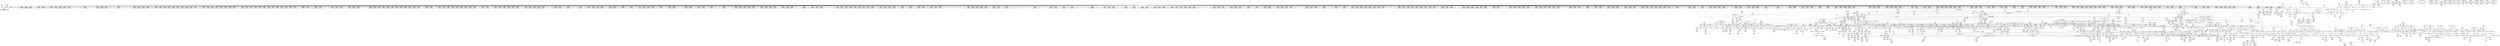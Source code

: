 digraph {
	CE0x506fb60 [shape=record,shape=Mrecord,label="{CE0x506fb60|2472:_%struct.cred*,_:_CRE_6332,6333_}"]
	CE0x5030da0 [shape=record,shape=Mrecord,label="{CE0x5030da0|2472:_%struct.cred*,_:_CRE_88,92_|*MultipleSource*|Function::task_sid&Arg::task::|Function::current_has_perm&Arg::tsk::|Function::selinux_task_getscheduler&Arg::p::|security/selinux/hooks.c,208}"]
	CE0x5031a30 [shape=record,shape=Mrecord,label="{CE0x5031a30|i64_0|*Constant*}"]
	CE0x4ff2ec0 [shape=record,shape=Mrecord,label="{CE0x4ff2ec0|i64*_getelementptr_inbounds_(_2_x_i64_,_2_x_i64_*___llvm_gcov_ctr98,_i64_0,_i64_1)|*Constant*|*SummSink*}"]
	CE0x5043ec0 [shape=record,shape=Mrecord,label="{CE0x5043ec0|2472:_%struct.cred*,_:_CRE_624,632_|*MultipleSource*|Function::task_sid&Arg::task::|Function::current_has_perm&Arg::tsk::|Function::selinux_task_getscheduler&Arg::p::|security/selinux/hooks.c,208}"]
	CE0x50761e0 [shape=record,shape=Mrecord,label="{CE0x50761e0|2472:_%struct.cred*,_:_CRE_6584,6600_|*MultipleSource*|Function::task_sid&Arg::task::|Function::current_has_perm&Arg::tsk::|Function::selinux_task_getscheduler&Arg::p::|security/selinux/hooks.c,208}"]
	CE0x4feb910 [shape=record,shape=Mrecord,label="{CE0x4feb910|current_sid:entry}"]
	CE0x50c52d0 [shape=record,shape=Mrecord,label="{CE0x50c52d0|rcu_lock_acquire:tmp2|*SummSource*}"]
	CE0x50c3060 [shape=record,shape=Mrecord,label="{CE0x50c3060|rcu_read_unlock:tmp13|include/linux/rcupdate.h,933|*SummSource*}"]
	CE0x50a60d0 [shape=record,shape=Mrecord,label="{CE0x50a60d0|_call_void_asm_addl_$1,_%gs:$0_,_*m,ri,*m,_dirflag_,_fpsr_,_flags_(i32*___preempt_count,_i32_%sub,_i32*___preempt_count)_#3,_!dbg_!27717,_!srcloc_!27718|./arch/x86/include/asm/preempt.h,77|*SummSink*}"]
	CE0x50bf170 [shape=record,shape=Mrecord,label="{CE0x50bf170|_call_void_mcount()_#3}"]
	CE0x4fdb480 [shape=record,shape=Mrecord,label="{CE0x4fdb480|GLOBAL:get_current|*Constant*|*SummSource*}"]
	CE0x50c57e0 [shape=record,shape=Mrecord,label="{CE0x50c57e0|_call_void_lock_acquire(%struct.lockdep_map*_%map,_i32_0,_i32_0,_i32_2,_i32_0,_%struct.lockdep_map*_null,_i64_ptrtoint_(i8*_blockaddress(_rcu_lock_acquire,_%__here)_to_i64))_#10,_!dbg_!27716|include/linux/rcupdate.h,418|*SummSource*}"]
	CE0x4fd3f50 [shape=record,shape=Mrecord,label="{CE0x4fd3f50|2472:_%struct.cred*,_:_CRE_694,695_}"]
	CE0x50c4660 [shape=record,shape=Mrecord,label="{CE0x50c4660|GLOBAL:__llvm_gcov_ctr132|Global_var:__llvm_gcov_ctr132|*SummSource*}"]
	CE0x5086f00 [shape=record,shape=Mrecord,label="{CE0x5086f00|rcu_read_unlock:tmp11|include/linux/rcupdate.h,933|*SummSource*}"]
	CE0x4fd6220 [shape=record,shape=Mrecord,label="{CE0x4fd6220|selinux_task_getscheduler:tmp2|*SummSource*}"]
	CE0x4fcce20 [shape=record,shape=Mrecord,label="{CE0x4fcce20|GLOBAL:__rcu_read_lock|*Constant*}"]
	CE0x50af050 [shape=record,shape=Mrecord,label="{CE0x50af050|rcu_read_unlock:tmp4|include/linux/rcupdate.h,933}"]
	CE0x50c9040 [shape=record,shape=Mrecord,label="{CE0x50c9040|0:_i8,_:_GCMR_rcu_read_unlock.__warned_internal_global_i8_0,_section_.data.unlikely_,_align_1:_elem_0:default:}"]
	CE0x509d040 [shape=record,shape=Mrecord,label="{CE0x509d040|i32_0|*Constant*}"]
	CE0x506b450 [shape=record,shape=Mrecord,label="{CE0x506b450|2472:_%struct.cred*,_:_CRE_6224,6232_|*MultipleSource*|Function::task_sid&Arg::task::|Function::current_has_perm&Arg::tsk::|Function::selinux_task_getscheduler&Arg::p::|security/selinux/hooks.c,208}"]
	CE0x50f7000 [shape=record,shape=Mrecord,label="{CE0x50f7000|i64*_getelementptr_inbounds_(_4_x_i64_,_4_x_i64_*___llvm_gcov_ctr128,_i64_0,_i64_0)|*Constant*|*SummSource*}"]
	CE0x509e4f0 [shape=record,shape=Mrecord,label="{CE0x509e4f0|GLOBAL:lock_acquire|*Constant*}"]
	CE0x5061990 [shape=record,shape=Mrecord,label="{CE0x5061990|2472:_%struct.cred*,_:_CRE_2966,2967_}"]
	CE0x5005310 [shape=record,shape=Mrecord,label="{CE0x5005310|i64_2|*Constant*|*SummSource*}"]
	CE0x50905e0 [shape=record,shape=Mrecord,label="{CE0x50905e0|task_sid:call7|security/selinux/hooks.c,208}"]
	CE0x50a3e30 [shape=record,shape=Mrecord,label="{CE0x50a3e30|rcu_lock_acquire:tmp6|*SummSource*}"]
	CE0x4fd8cc0 [shape=record,shape=Mrecord,label="{CE0x4fd8cc0|current_has_perm:perms|Function::current_has_perm&Arg::perms::|*SummSink*}"]
	CE0x5016b90 [shape=record,shape=Mrecord,label="{CE0x5016b90|rcu_read_lock:tmp12|include/linux/rcupdate.h,882|*SummSource*}"]
	CE0x4fe44e0 [shape=record,shape=Mrecord,label="{CE0x4fe44e0|current_sid:tmp19|security/selinux/hooks.c,218|*SummSource*}"]
	CE0x50af4a0 [shape=record,shape=Mrecord,label="{CE0x50af4a0|__rcu_read_unlock:tmp4|include/linux/rcupdate.h,244|*SummSink*}"]
	CE0x4ffcd90 [shape=record,shape=Mrecord,label="{CE0x4ffcd90|current_sid:sid|security/selinux/hooks.c,220|*SummSource*}"]
	CE0x5016d10 [shape=record,shape=Mrecord,label="{CE0x5016d10|rcu_read_lock:tmp12|include/linux/rcupdate.h,882|*SummSink*}"]
	CE0x50b3420 [shape=record,shape=Mrecord,label="{CE0x50b3420|rcu_read_unlock:if.then|*SummSink*}"]
	CE0x50cc750 [shape=record,shape=Mrecord,label="{CE0x50cc750|rcu_lock_release:tmp|*SummSink*}"]
	CE0x4fea820 [shape=record,shape=Mrecord,label="{CE0x4fea820|current_sid:tmp7|security/selinux/hooks.c,218|*SummSource*}"]
	CE0x51245d0 [shape=record,shape=Mrecord,label="{CE0x51245d0|__preempt_count_add:tmp7|./arch/x86/include/asm/preempt.h,73|*SummSink*}"]
	CE0x50d0290 [shape=record,shape=Mrecord,label="{CE0x50d0290|rcu_read_unlock:tmp20|include/linux/rcupdate.h,933|*SummSink*}"]
	CE0x5087270 [shape=record,shape=Mrecord,label="{CE0x5087270|rcu_read_lock:tmp14|include/linux/rcupdate.h,882}"]
	CE0x50beff0 [shape=record,shape=Mrecord,label="{CE0x50beff0|rcu_read_unlock:tmp3|*SummSource*}"]
	CE0x5054690 [shape=record,shape=Mrecord,label="{CE0x5054690|2472:_%struct.cred*,_:_CRE_2512,2520_|*MultipleSource*|Function::task_sid&Arg::task::|Function::current_has_perm&Arg::tsk::|Function::selinux_task_getscheduler&Arg::p::|security/selinux/hooks.c,208}"]
	CE0x4ff33f0 [shape=record,shape=Mrecord,label="{CE0x4ff33f0|_call_void_rcu_read_lock()_#10,_!dbg_!27712|security/selinux/hooks.c,207|*SummSource*}"]
	CE0x5026bf0 [shape=record,shape=Mrecord,label="{CE0x5026bf0|GLOBAL:current_task|Global_var:current_task|*SummSink*}"]
	CE0x50136e0 [shape=record,shape=Mrecord,label="{CE0x50136e0|_ret_%struct.task_struct*_%tmp4,_!dbg_!27714|./arch/x86/include/asm/current.h,14|*SummSource*}"]
	CE0x4fef460 [shape=record,shape=Mrecord,label="{CE0x4fef460|current_has_perm:call2|security/selinux/hooks.c,1544}"]
	CE0x4fd4180 [shape=record,shape=Mrecord,label="{CE0x4fd4180|2472:_%struct.cred*,_:_CRE_696,697_}"]
	CE0x506f6a0 [shape=record,shape=Mrecord,label="{CE0x506f6a0|2472:_%struct.cred*,_:_CRE_6328,6329_}"]
	CE0x50ce970 [shape=record,shape=Mrecord,label="{CE0x50ce970|i32_934|*Constant*|*SummSink*}"]
	CE0x50b2960 [shape=record,shape=Mrecord,label="{CE0x50b2960|rcu_lock_acquire:tmp|*SummSource*}"]
	CE0x4fedeb0 [shape=record,shape=Mrecord,label="{CE0x4fedeb0|selinux_task_getscheduler:call|security/selinux/hooks.c,3647}"]
	CE0x503aa30 [shape=record,shape=Mrecord,label="{CE0x503aa30|2472:_%struct.cred*,_:_CRE_72,76_|*MultipleSource*|Function::task_sid&Arg::task::|Function::current_has_perm&Arg::tsk::|Function::selinux_task_getscheduler&Arg::p::|security/selinux/hooks.c,208}"]
	CE0x506ad90 [shape=record,shape=Mrecord,label="{CE0x506ad90|2472:_%struct.cred*,_:_CRE_6200,6208_|*MultipleSource*|Function::task_sid&Arg::task::|Function::current_has_perm&Arg::tsk::|Function::selinux_task_getscheduler&Arg::p::|security/selinux/hooks.c,208}"]
	CE0x50ba9d0 [shape=record,shape=Mrecord,label="{CE0x50ba9d0|cred_sid:tmp6|security/selinux/hooks.c,197}"]
	CE0x50d1ae0 [shape=record,shape=Mrecord,label="{CE0x50d1ae0|_call_void_rcu_lock_release(%struct.lockdep_map*_rcu_lock_map)_#10,_!dbg_!27733|include/linux/rcupdate.h,935|*SummSource*}"]
	CE0x5013ec0 [shape=record,shape=Mrecord,label="{CE0x5013ec0|i32_78|*Constant*|*SummSource*}"]
	CE0x4fc6120 [shape=record,shape=Mrecord,label="{CE0x4fc6120|current_sid:tmp12|security/selinux/hooks.c,218|*SummSink*}"]
	CE0x50c3300 [shape=record,shape=Mrecord,label="{CE0x50c3300|rcu_read_unlock:tmp14|include/linux/rcupdate.h,933}"]
	CE0x4fdf360 [shape=record,shape=Mrecord,label="{CE0x4fdf360|avc_has_perm:tclass|Function::avc_has_perm&Arg::tclass::|*SummSink*}"]
	CE0x5148ee0 [shape=record,shape=Mrecord,label="{CE0x5148ee0|i64_1|*Constant*}"]
	CE0x5053ae0 [shape=record,shape=Mrecord,label="{CE0x5053ae0|2472:_%struct.cred*,_:_CRE_2472,2480_|*MultipleSource*|Function::task_sid&Arg::task::|Function::current_has_perm&Arg::tsk::|Function::selinux_task_getscheduler&Arg::p::|security/selinux/hooks.c,208}"]
	CE0x50cc070 [shape=record,shape=Mrecord,label="{CE0x50cc070|rcu_read_unlock:tmp18|include/linux/rcupdate.h,933|*SummSink*}"]
	CE0x4fc9d60 [shape=record,shape=Mrecord,label="{CE0x4fc9d60|i64*_getelementptr_inbounds_(_2_x_i64_,_2_x_i64_*___llvm_gcov_ctr288,_i64_0,_i64_0)|*Constant*|*SummSource*}"]
	CE0x4fe6660 [shape=record,shape=Mrecord,label="{CE0x4fe6660|2472:_%struct.cred*,_:_CRE_360,368_|*MultipleSource*|Function::task_sid&Arg::task::|Function::current_has_perm&Arg::tsk::|Function::selinux_task_getscheduler&Arg::p::|security/selinux/hooks.c,208}"]
	CE0x5110dc0 [shape=record,shape=Mrecord,label="{CE0x5110dc0|__preempt_count_add:tmp3}"]
	CE0x5045e10 [shape=record,shape=Mrecord,label="{CE0x5045e10|_call_void_lockdep_rcu_suspicious(i8*_getelementptr_inbounds_(_25_x_i8_,_25_x_i8_*_.str3,_i32_0,_i32_0),_i32_208,_i8*_getelementptr_inbounds_(_41_x_i8_,_41_x_i8_*_.str44,_i32_0,_i32_0))_#10,_!dbg_!27732|security/selinux/hooks.c,208}"]
	CE0x4ff5c10 [shape=record,shape=Mrecord,label="{CE0x4ff5c10|current_sid:tmp5|security/selinux/hooks.c,218}"]
	CE0x502aef0 [shape=record,shape=Mrecord,label="{CE0x502aef0|rcu_read_lock:tmp|*SummSource*}"]
	CE0x50a32b0 [shape=record,shape=Mrecord,label="{CE0x50a32b0|i64_ptrtoint_(i8*_blockaddress(_rcu_lock_acquire,_%__here)_to_i64)|*Constant*|*SummSource*}"]
	CE0x5047100 [shape=record,shape=Mrecord,label="{CE0x5047100|2472:_%struct.cred*,_:_CRE_698,699_}"]
	CE0x5120630 [shape=record,shape=Mrecord,label="{CE0x5120630|__preempt_count_add:do.end}"]
	CE0x50ff660 [shape=record,shape=Mrecord,label="{CE0x50ff660|i64*_getelementptr_inbounds_(_4_x_i64_,_4_x_i64_*___llvm_gcov_ctr129,_i64_0,_i64_1)|*Constant*|*SummSink*}"]
	CE0x4fd73f0 [shape=record,shape=Mrecord,label="{CE0x4fd73f0|current_has_perm:tmp|*SummSource*}"]
	CE0x4fe21a0 [shape=record,shape=Mrecord,label="{CE0x4fe21a0|rcu_read_lock:tobool1|include/linux/rcupdate.h,882|*SummSource*}"]
	CE0x5000c50 [shape=record,shape=Mrecord,label="{CE0x5000c50|get_current:tmp4|./arch/x86/include/asm/current.h,14|*SummSink*}"]
	CE0x504bad0 [shape=record,shape=Mrecord,label="{CE0x504bad0|2472:_%struct.cred*,_:_CRE_1952,1960_|*MultipleSource*|Function::task_sid&Arg::task::|Function::current_has_perm&Arg::tsk::|Function::selinux_task_getscheduler&Arg::p::|security/selinux/hooks.c,208}"]
	CE0x5088a90 [shape=record,shape=Mrecord,label="{CE0x5088a90|GLOBAL:__llvm_gcov_ctr132|Global_var:__llvm_gcov_ctr132|*SummSink*}"]
	CE0x4fcc870 [shape=record,shape=Mrecord,label="{CE0x4fcc870|rcu_lock_acquire:map|Function::rcu_lock_acquire&Arg::map::|*SummSource*}"]
	CE0x509c460 [shape=record,shape=Mrecord,label="{CE0x509c460|i64*_getelementptr_inbounds_(_4_x_i64_,_4_x_i64_*___llvm_gcov_ctr135,_i64_0,_i64_0)|*Constant*|*SummSink*}"]
	CE0x50bdb30 [shape=record,shape=Mrecord,label="{CE0x50bdb30|i8*_getelementptr_inbounds_(_42_x_i8_,_42_x_i8_*_.str46,_i32_0,_i32_0)|*Constant*}"]
	CE0x507ad30 [shape=record,shape=Mrecord,label="{CE0x507ad30|2472:_%struct.cred*,_:_CRE_10632,10640_|*MultipleSource*|Function::task_sid&Arg::task::|Function::current_has_perm&Arg::tsk::|Function::selinux_task_getscheduler&Arg::p::|security/selinux/hooks.c,208}"]
	CE0x4ffac20 [shape=record,shape=Mrecord,label="{CE0x4ffac20|2472:_%struct.cred*,_:_CRE_120,128_|*MultipleSource*|Function::task_sid&Arg::task::|Function::current_has_perm&Arg::tsk::|Function::selinux_task_getscheduler&Arg::p::|security/selinux/hooks.c,208}"]
	CE0x4fe3770 [shape=record,shape=Mrecord,label="{CE0x4fe3770|rcu_read_lock:tmp9|include/linux/rcupdate.h,882|*SummSource*}"]
	CE0x509e930 [shape=record,shape=Mrecord,label="{CE0x509e930|GLOBAL:lock_acquire|*Constant*|*SummSource*}"]
	CE0x50755d0 [shape=record,shape=Mrecord,label="{CE0x50755d0|2472:_%struct.cred*,_:_CRE_6544,6552_|*MultipleSource*|Function::task_sid&Arg::task::|Function::current_has_perm&Arg::tsk::|Function::selinux_task_getscheduler&Arg::p::|security/selinux/hooks.c,208}"]
	CE0x50c9810 [shape=record,shape=Mrecord,label="{CE0x50c9810|rcu_read_unlock:tmp8|include/linux/rcupdate.h,933}"]
	CE0x4ffb9e0 [shape=record,shape=Mrecord,label="{CE0x4ffb9e0|current_sid:tobool|security/selinux/hooks.c,218}"]
	CE0x4ff7800 [shape=record,shape=Mrecord,label="{CE0x4ff7800|task_sid:tmp3|*SummSource*}"]
	CE0x50248c0 [shape=record,shape=Mrecord,label="{CE0x50248c0|GLOBAL:rcu_read_lock|*Constant*|*SummSource*}"]
	CE0x503da40 [shape=record,shape=Mrecord,label="{CE0x503da40|i8*_getelementptr_inbounds_(_25_x_i8_,_25_x_i8_*_.str45,_i32_0,_i32_0)|*Constant*|*SummSink*}"]
	CE0x50c7c90 [shape=record,shape=Mrecord,label="{CE0x50c7c90|GLOBAL:__preempt_count_add|*Constant*|*SummSource*}"]
	CE0x508b090 [shape=record,shape=Mrecord,label="{CE0x508b090|rcu_read_lock:tmp7|include/linux/rcupdate.h,882|*SummSource*}"]
	CE0x503bf60 [shape=record,shape=Mrecord,label="{CE0x503bf60|rcu_read_unlock:tmp1|*SummSource*}"]
	CE0x50b2470 [shape=record,shape=Mrecord,label="{CE0x50b2470|rcu_lock_release:tmp3}"]
	CE0x504f860 [shape=record,shape=Mrecord,label="{CE0x504f860|2472:_%struct.cred*,_:_CRE_2144,2152_|*MultipleSource*|Function::task_sid&Arg::task::|Function::current_has_perm&Arg::tsk::|Function::selinux_task_getscheduler&Arg::p::|security/selinux/hooks.c,208}"]
	CE0x4fcd730 [shape=record,shape=Mrecord,label="{CE0x4fcd730|i64*_getelementptr_inbounds_(_4_x_i64_,_4_x_i64_*___llvm_gcov_ctr128,_i64_0,_i64_1)|*Constant*|*SummSource*}"]
	CE0x50a6280 [shape=record,shape=Mrecord,label="{CE0x50a6280|void_(i32*,_i32,_i32*)*_asm_addl_$1,_%gs:$0_,_*m,ri,*m,_dirflag_,_fpsr_,_flags_}"]
	CE0x5148f50 [shape=record,shape=Mrecord,label="{CE0x5148f50|__preempt_count_sub:tmp1}"]
	CE0x50d2f80 [shape=record,shape=Mrecord,label="{CE0x50d2f80|_ret_void,_!dbg_!27717|include/linux/rcupdate.h,424|*SummSink*}"]
	CE0x506ca10 [shape=record,shape=Mrecord,label="{CE0x506ca10|2472:_%struct.cred*,_:_CRE_6290,6291_}"]
	CE0x4fdfd70 [shape=record,shape=Mrecord,label="{CE0x4fdfd70|current_sid:tmp20|security/selinux/hooks.c,218|*SummSink*}"]
	CE0x4fc9e80 [shape=record,shape=Mrecord,label="{CE0x4fc9e80|i32_256|*Constant*|*SummSource*}"]
	CE0x4fefbc0 [shape=record,shape=Mrecord,label="{CE0x4fefbc0|current_has_perm:tmp2}"]
	CE0x5034690 [shape=record,shape=Mrecord,label="{CE0x5034690|rcu_read_lock:tmp5|include/linux/rcupdate.h,882}"]
	CE0x5071450 [shape=record,shape=Mrecord,label="{CE0x5071450|2472:_%struct.cred*,_:_CRE_6353,6354_}"]
	CE0x5039280 [shape=record,shape=Mrecord,label="{CE0x5039280|rcu_read_lock:do.end}"]
	CE0x5095010 [shape=record,shape=Mrecord,label="{CE0x5095010|task_sid:tmp5|security/selinux/hooks.c,208|*SummSink*}"]
	CE0x5034500 [shape=record,shape=Mrecord,label="{CE0x5034500|GLOBAL:__llvm_gcov_ctr127|Global_var:__llvm_gcov_ctr127|*SummSink*}"]
	CE0x507d750 [shape=record,shape=Mrecord,label="{CE0x507d750|i64_6|*Constant*|*SummSink*}"]
	CE0x509bc60 [shape=record,shape=Mrecord,label="{CE0x509bc60|i64*_getelementptr_inbounds_(_4_x_i64_,_4_x_i64_*___llvm_gcov_ctr135,_i64_0,_i64_1)|*Constant*}"]
	CE0x5070280 [shape=record,shape=Mrecord,label="{CE0x5070280|2472:_%struct.cred*,_:_CRE_6338,6339_}"]
	CE0x50684d0 [shape=record,shape=Mrecord,label="{CE0x50684d0|2472:_%struct.cred*,_:_CRE_5944,5952_|*MultipleSource*|Function::task_sid&Arg::task::|Function::current_has_perm&Arg::tsk::|Function::selinux_task_getscheduler&Arg::p::|security/selinux/hooks.c,208}"]
	CE0x51470c0 [shape=record,shape=Mrecord,label="{CE0x51470c0|__preempt_count_sub:do.end|*SummSink*}"]
	CE0x50b9920 [shape=record,shape=Mrecord,label="{CE0x50b9920|rcu_read_lock:tmp22|include/linux/rcupdate.h,884|*SummSource*}"]
	CE0x4ff7180 [shape=record,shape=Mrecord,label="{CE0x4ff7180|i64*_getelementptr_inbounds_(_2_x_i64_,_2_x_i64_*___llvm_gcov_ctr131,_i64_0,_i64_1)|*Constant*|*SummSource*}"]
	CE0x504cb10 [shape=record,shape=Mrecord,label="{CE0x504cb10|2472:_%struct.cred*,_:_CRE_2020,2032_|*MultipleSource*|Function::task_sid&Arg::task::|Function::current_has_perm&Arg::tsk::|Function::selinux_task_getscheduler&Arg::p::|security/selinux/hooks.c,208}"]
	CE0x50955b0 [shape=record,shape=Mrecord,label="{CE0x50955b0|GLOBAL:__llvm_gcov_ctr126|Global_var:__llvm_gcov_ctr126|*SummSink*}"]
	CE0x50c9340 [shape=record,shape=Mrecord,label="{CE0x50c9340|_call_void_mcount()_#3|*SummSource*}"]
	CE0x51113b0 [shape=record,shape=Mrecord,label="{CE0x51113b0|__preempt_count_add:tmp2|*SummSource*}"]
	CE0x50b2310 [shape=record,shape=Mrecord,label="{CE0x50b2310|_ret_void,_!dbg_!27719|./arch/x86/include/asm/preempt.h,73|*SummSource*}"]
	CE0x50b3f30 [shape=record,shape=Mrecord,label="{CE0x50b3f30|rcu_read_unlock:tmp15|include/linux/rcupdate.h,933|*SummSource*}"]
	CE0x510fcc0 [shape=record,shape=Mrecord,label="{CE0x510fcc0|i64*_getelementptr_inbounds_(_4_x_i64_,_4_x_i64_*___llvm_gcov_ctr129,_i64_0,_i64_3)|*Constant*|*SummSource*}"]
	CE0x50460b0 [shape=record,shape=Mrecord,label="{CE0x50460b0|_call_void_lockdep_rcu_suspicious(i8*_getelementptr_inbounds_(_25_x_i8_,_25_x_i8_*_.str3,_i32_0,_i32_0),_i32_208,_i8*_getelementptr_inbounds_(_41_x_i8_,_41_x_i8_*_.str44,_i32_0,_i32_0))_#10,_!dbg_!27732|security/selinux/hooks.c,208|*SummSource*}"]
	CE0x50c0a40 [shape=record,shape=Mrecord,label="{CE0x50c0a40|rcu_read_unlock:tmp|*SummSource*}"]
	CE0x4fce0f0 [shape=record,shape=Mrecord,label="{CE0x4fce0f0|task_sid:land.lhs.true2|*SummSource*}"]
	CE0x50119f0 [shape=record,shape=Mrecord,label="{CE0x50119f0|2472:_%struct.cred*,_:_CRE_480,488_|*MultipleSource*|Function::task_sid&Arg::task::|Function::current_has_perm&Arg::tsk::|Function::selinux_task_getscheduler&Arg::p::|security/selinux/hooks.c,208}"]
	CE0x5083970 [shape=record,shape=Mrecord,label="{CE0x5083970|rcu_read_lock:tmp4|include/linux/rcupdate.h,882|*SummSink*}"]
	CE0x5055340 [shape=record,shape=Mrecord,label="{CE0x5055340|2472:_%struct.cred*,_:_CRE_2527,2528_}"]
	CE0x5045440 [shape=record,shape=Mrecord,label="{CE0x5045440|i64*_getelementptr_inbounds_(_13_x_i64_,_13_x_i64_*___llvm_gcov_ctr126,_i64_0,_i64_8)|*Constant*|*SummSink*}"]
	CE0x5000d60 [shape=record,shape=Mrecord,label="{CE0x5000d60|current_sid:tmp18|security/selinux/hooks.c,218|*SummSource*}"]
	CE0x5033750 [shape=record,shape=Mrecord,label="{CE0x5033750|2472:_%struct.cred*,_:_CRE_20,24_|*MultipleSource*|Function::task_sid&Arg::task::|Function::current_has_perm&Arg::tsk::|Function::selinux_task_getscheduler&Arg::p::|security/selinux/hooks.c,208}"]
	CE0x4ffeb20 [shape=record,shape=Mrecord,label="{CE0x4ffeb20|current_sid:tmp10|security/selinux/hooks.c,218|*SummSource*}"]
	CE0x4fc5fa0 [shape=record,shape=Mrecord,label="{CE0x4fc5fa0|current_sid:tmp12|security/selinux/hooks.c,218|*SummSource*}"]
	CE0x510fd30 [shape=record,shape=Mrecord,label="{CE0x510fd30|i64*_getelementptr_inbounds_(_4_x_i64_,_4_x_i64_*___llvm_gcov_ctr129,_i64_0,_i64_3)|*Constant*}"]
	CE0x5124bb0 [shape=record,shape=Mrecord,label="{CE0x5124bb0|i64*_getelementptr_inbounds_(_4_x_i64_,_4_x_i64_*___llvm_gcov_ctr129,_i64_0,_i64_2)|*Constant*|*SummSink*}"]
	CE0x5096160 [shape=record,shape=Mrecord,label="{CE0x5096160|task_sid:tmp8|security/selinux/hooks.c,208|*SummSink*}"]
	CE0x508bc60 [shape=record,shape=Mrecord,label="{CE0x508bc60|_ret_void,_!dbg_!27717|include/linux/rcupdate.h,240}"]
	CE0x5108f70 [shape=record,shape=Mrecord,label="{CE0x5108f70|rcu_lock_release:tmp|*SummSource*}"]
	CE0x50cfd50 [shape=record,shape=Mrecord,label="{CE0x50cfd50|rcu_read_unlock:tmp19|include/linux/rcupdate.h,933|*SummSink*}"]
	CE0x503e080 [shape=record,shape=Mrecord,label="{CE0x503e080|i32_883|*Constant*|*SummSink*}"]
	CE0x508f9c0 [shape=record,shape=Mrecord,label="{CE0x508f9c0|task_sid:tmp25|security/selinux/hooks.c,208|*SummSink*}"]
	CE0x50cc520 [shape=record,shape=Mrecord,label="{CE0x50cc520|_call_void_lockdep_rcu_suspicious(i8*_getelementptr_inbounds_(_25_x_i8_,_25_x_i8_*_.str45,_i32_0,_i32_0),_i32_934,_i8*_getelementptr_inbounds_(_44_x_i8_,_44_x_i8_*_.str47,_i32_0,_i32_0))_#10,_!dbg_!27726|include/linux/rcupdate.h,933|*SummSource*}"]
	CE0x5067690 [shape=record,shape=Mrecord,label="{CE0x5067690|2472:_%struct.cred*,_:_CRE_5896,5904_|*MultipleSource*|Function::task_sid&Arg::task::|Function::current_has_perm&Arg::tsk::|Function::selinux_task_getscheduler&Arg::p::|security/selinux/hooks.c,208}"]
	CE0x50167d0 [shape=record,shape=Mrecord,label="{CE0x50167d0|i32_1|*Constant*|*SummSource*}"]
	CE0x50401d0 [shape=record,shape=Mrecord,label="{CE0x50401d0|i8_1|*Constant*}"]
	CE0x5066130 [shape=record,shape=Mrecord,label="{CE0x5066130|2472:_%struct.cred*,_:_CRE_3152,3160_|*MultipleSource*|Function::task_sid&Arg::task::|Function::current_has_perm&Arg::tsk::|Function::selinux_task_getscheduler&Arg::p::|security/selinux/hooks.c,208}"]
	CE0x4fd8d30 [shape=record,shape=Mrecord,label="{CE0x4fd8d30|current_has_perm:perms|Function::current_has_perm&Arg::perms::|*SummSource*}"]
	CE0x50354e0 [shape=record,shape=Mrecord,label="{CE0x50354e0|2472:_%struct.cred*,_:_CRE_176,184_|*MultipleSource*|Function::task_sid&Arg::task::|Function::current_has_perm&Arg::tsk::|Function::selinux_task_getscheduler&Arg::p::|security/selinux/hooks.c,208}"]
	CE0x4fd9fb0 [shape=record,shape=Mrecord,label="{CE0x4fd9fb0|current_has_perm:tsk|Function::current_has_perm&Arg::tsk::|*SummSink*}"]
	CE0x4fd3cb0 [shape=record,shape=Mrecord,label="{CE0x4fd3cb0|2472:_%struct.cred*,_:_CRE_691,692_}"]
	CE0x505df60 [shape=record,shape=Mrecord,label="{CE0x505df60|2472:_%struct.cred*,_:_CRE_2917,2918_}"]
	CE0x504e070 [shape=record,shape=Mrecord,label="{CE0x504e070|2472:_%struct.cred*,_:_CRE_2072,2076_|*MultipleSource*|Function::task_sid&Arg::task::|Function::current_has_perm&Arg::tsk::|Function::selinux_task_getscheduler&Arg::p::|security/selinux/hooks.c,208}"]
	CE0x505c700 [shape=record,shape=Mrecord,label="{CE0x505c700|2472:_%struct.cred*,_:_CRE_2888,2896_|*MultipleSource*|Function::task_sid&Arg::task::|Function::current_has_perm&Arg::tsk::|Function::selinux_task_getscheduler&Arg::p::|security/selinux/hooks.c,208}"]
	CE0x4fefc30 [shape=record,shape=Mrecord,label="{CE0x4fefc30|current_has_perm:tmp2|*SummSource*}"]
	CE0x4ffc340 [shape=record,shape=Mrecord,label="{CE0x4ffc340|i1_true|*Constant*|*SummSource*}"]
	CE0x5014050 [shape=record,shape=Mrecord,label="{CE0x5014050|COLLAPSED:_GCMRE_current_task_external_global_%struct.task_struct*:_elem_0::|security/selinux/hooks.c,218}"]
	CE0x50fb060 [shape=record,shape=Mrecord,label="{CE0x50fb060|i64*_getelementptr_inbounds_(_4_x_i64_,_4_x_i64_*___llvm_gcov_ctr134,_i64_0,_i64_3)|*Constant*|*SummSource*}"]
	CE0x5036a50 [shape=record,shape=Mrecord,label="{CE0x5036a50|rcu_read_unlock:if.end|*SummSink*}"]
	CE0x505f5f0 [shape=record,shape=Mrecord,label="{CE0x505f5f0|2472:_%struct.cred*,_:_CRE_2936,2937_}"]
	CE0x5019ea0 [shape=record,shape=Mrecord,label="{CE0x5019ea0|i32_22|*Constant*|*SummSink*}"]
	CE0x4fe5bd0 [shape=record,shape=Mrecord,label="{CE0x4fe5bd0|GLOBAL:rcu_read_lock|*Constant*}"]
	CE0x510f5c0 [shape=record,shape=Mrecord,label="{CE0x510f5c0|__preempt_count_sub:entry}"]
	CE0x5063b90 [shape=record,shape=Mrecord,label="{CE0x5063b90|2472:_%struct.cred*,_:_CRE_3056,3064_|*MultipleSource*|Function::task_sid&Arg::task::|Function::current_has_perm&Arg::tsk::|Function::selinux_task_getscheduler&Arg::p::|security/selinux/hooks.c,208}"]
	CE0x50b0b40 [shape=record,shape=Mrecord,label="{CE0x50b0b40|rcu_read_unlock:tmp10|include/linux/rcupdate.h,933}"]
	CE0x5038690 [shape=record,shape=Mrecord,label="{CE0x5038690|task_sid:do.body5}"]
	CE0x5108480 [shape=record,shape=Mrecord,label="{CE0x5108480|__rcu_read_lock:do.end|*SummSource*}"]
	CE0x50117d0 [shape=record,shape=Mrecord,label="{CE0x50117d0|2472:_%struct.cred*,_:_CRE_472,480_|*MultipleSource*|Function::task_sid&Arg::task::|Function::current_has_perm&Arg::tsk::|Function::selinux_task_getscheduler&Arg::p::|security/selinux/hooks.c,208}"]
	CE0x5089110 [shape=record,shape=Mrecord,label="{CE0x5089110|GLOBAL:rcu_read_lock.__warned|Global_var:rcu_read_lock.__warned|*SummSource*}"]
	CE0x508af20 [shape=record,shape=Mrecord,label="{CE0x508af20|rcu_read_lock:tmp7|include/linux/rcupdate.h,882}"]
	CE0x50318c0 [shape=record,shape=Mrecord,label="{CE0x50318c0|rcu_read_lock:tmp4|include/linux/rcupdate.h,882}"]
	CE0x506fc90 [shape=record,shape=Mrecord,label="{CE0x506fc90|2472:_%struct.cred*,_:_CRE_6333,6334_}"]
	CE0x511e320 [shape=record,shape=Mrecord,label="{CE0x511e320|_call_void_mcount()_#3|*SummSink*}"]
	CE0x5005380 [shape=record,shape=Mrecord,label="{CE0x5005380|i64_2|*Constant*|*SummSink*}"]
	CE0x50c9c50 [shape=record,shape=Mrecord,label="{CE0x50c9c50|__rcu_read_lock:tmp5|include/linux/rcupdate.h,239|*SummSource*}"]
	CE0x50cb9f0 [shape=record,shape=Mrecord,label="{CE0x50cb9f0|rcu_read_unlock:tmp17|include/linux/rcupdate.h,933|*SummSource*}"]
	CE0x50254f0 [shape=record,shape=Mrecord,label="{CE0x50254f0|%struct.task_struct*_(%struct.task_struct**)*_asm_movq_%gs:$_1:P_,$0_,_r,im,_dirflag_,_fpsr_,_flags_|*SummSink*}"]
	CE0x5105410 [shape=record,shape=Mrecord,label="{CE0x5105410|i64*_getelementptr_inbounds_(_4_x_i64_,_4_x_i64_*___llvm_gcov_ctr133,_i64_0,_i64_3)|*Constant*|*SummSink*}"]
	CE0x51420f0 [shape=record,shape=Mrecord,label="{CE0x51420f0|i64*_getelementptr_inbounds_(_4_x_i64_,_4_x_i64_*___llvm_gcov_ctr135,_i64_0,_i64_1)|*Constant*|*SummSink*}"]
	CE0x502fbe0 [shape=record,shape=Mrecord,label="{CE0x502fbe0|rcu_read_lock:call|include/linux/rcupdate.h,882|*SummSink*}"]
	CE0x5016650 [shape=record,shape=Mrecord,label="{CE0x5016650|i32_1|*Constant*}"]
	CE0x507a5e0 [shape=record,shape=Mrecord,label="{CE0x507a5e0|2472:_%struct.cred*,_:_CRE_10616,10624_|*MultipleSource*|Function::task_sid&Arg::task::|Function::current_has_perm&Arg::tsk::|Function::selinux_task_getscheduler&Arg::p::|security/selinux/hooks.c,208}"]
	CE0x5120200 [shape=record,shape=Mrecord,label="{CE0x5120200|__rcu_read_unlock:tmp6|include/linux/rcupdate.h,245}"]
	CE0x503fa10 [shape=record,shape=Mrecord,label="{CE0x503fa10|rcu_read_lock:tmp17|include/linux/rcupdate.h,882|*SummSource*}"]
	CE0x504b120 [shape=record,shape=Mrecord,label="{CE0x504b120|2472:_%struct.cred*,_:_CRE_1920,1928_|*MultipleSource*|Function::task_sid&Arg::task::|Function::current_has_perm&Arg::tsk::|Function::selinux_task_getscheduler&Arg::p::|security/selinux/hooks.c,208}"]
	CE0x5093de0 [shape=record,shape=Mrecord,label="{CE0x5093de0|cred_sid:tmp5|security/selinux/hooks.c,196}"]
	CE0x50cc650 [shape=record,shape=Mrecord,label="{CE0x50cc650|_call_void_lockdep_rcu_suspicious(i8*_getelementptr_inbounds_(_25_x_i8_,_25_x_i8_*_.str45,_i32_0,_i32_0),_i32_934,_i8*_getelementptr_inbounds_(_44_x_i8_,_44_x_i8_*_.str47,_i32_0,_i32_0))_#10,_!dbg_!27726|include/linux/rcupdate.h,933|*SummSink*}"]
	CE0x50a1c50 [shape=record,shape=Mrecord,label="{CE0x50a1c50|rcu_lock_release:tmp6|*SummSink*}"]
	CE0x5062b20 [shape=record,shape=Mrecord,label="{CE0x5062b20|2472:_%struct.cred*,_:_CRE_2992,3000_|*MultipleSource*|Function::task_sid&Arg::task::|Function::current_has_perm&Arg::tsk::|Function::selinux_task_getscheduler&Arg::p::|security/selinux/hooks.c,208}"]
	CE0x5037990 [shape=record,shape=Mrecord,label="{CE0x5037990|__rcu_read_lock:tmp1|*SummSink*}"]
	CE0x4ffc0b0 [shape=record,shape=Mrecord,label="{CE0x4ffc0b0|2472:_%struct.cred*,_:_CRE_104,112_|*MultipleSource*|Function::task_sid&Arg::task::|Function::current_has_perm&Arg::tsk::|Function::selinux_task_getscheduler&Arg::p::|security/selinux/hooks.c,208}"]
	CE0x5051710 [shape=record,shape=Mrecord,label="{CE0x5051710|2472:_%struct.cred*,_:_CRE_2312,2320_|*MultipleSource*|Function::task_sid&Arg::task::|Function::current_has_perm&Arg::tsk::|Function::selinux_task_getscheduler&Arg::p::|security/selinux/hooks.c,208}"]
	CE0x50782f0 [shape=record,shape=Mrecord,label="{CE0x50782f0|2472:_%struct.cred*,_:_CRE_6688,10528_|*MultipleSource*|Function::task_sid&Arg::task::|Function::current_has_perm&Arg::tsk::|Function::selinux_task_getscheduler&Arg::p::|security/selinux/hooks.c,208}"]
	CE0x4febf60 [shape=record,shape=Mrecord,label="{CE0x4febf60|current_has_perm:call1|security/selinux/hooks.c,1543|*SummSink*}"]
	CE0x507df40 [shape=record,shape=Mrecord,label="{CE0x507df40|task_sid:tmp15|security/selinux/hooks.c,208|*SummSink*}"]
	CE0x506e600 [shape=record,shape=Mrecord,label="{CE0x506e600|2472:_%struct.cred*,_:_CRE_6314,6315_}"]
	CE0x50c5a80 [shape=record,shape=Mrecord,label="{CE0x50c5a80|i32_0|*Constant*}"]
	CE0x4fdf9c0 [shape=record,shape=Mrecord,label="{CE0x4fdf9c0|i64*_getelementptr_inbounds_(_2_x_i64_,_2_x_i64_*___llvm_gcov_ctr136,_i64_0,_i64_0)|*Constant*}"]
	CE0x50bf060 [shape=record,shape=Mrecord,label="{CE0x50bf060|rcu_read_unlock:tmp3|*SummSink*}"]
	CE0x5061010 [shape=record,shape=Mrecord,label="{CE0x5061010|2472:_%struct.cred*,_:_CRE_2958,2959_}"]
	CE0x50c5340 [shape=record,shape=Mrecord,label="{CE0x50c5340|rcu_lock_acquire:tmp2|*SummSink*}"]
	CE0x4fe2ef0 [shape=record,shape=Mrecord,label="{CE0x4fe2ef0|__rcu_read_lock:tmp6|include/linux/rcupdate.h,240|*SummSink*}"]
	CE0x4fd7380 [shape=record,shape=Mrecord,label="{CE0x4fd7380|COLLAPSED:_GCMRE___llvm_gcov_ctr136_internal_global_2_x_i64_zeroinitializer:_elem_0:default:}"]
	CE0x510ab10 [shape=record,shape=Mrecord,label="{CE0x510ab10|i64*_getelementptr_inbounds_(_4_x_i64_,_4_x_i64_*___llvm_gcov_ctr130,_i64_0,_i64_2)|*Constant*|*SummSource*}"]
	CE0x5068010 [shape=record,shape=Mrecord,label="{CE0x5068010|2472:_%struct.cred*,_:_CRE_5928,5936_|*MultipleSource*|Function::task_sid&Arg::task::|Function::current_has_perm&Arg::tsk::|Function::selinux_task_getscheduler&Arg::p::|security/selinux/hooks.c,208}"]
	CE0x50a4310 [shape=record,shape=Mrecord,label="{CE0x50a4310|rcu_lock_release:tmp5|include/linux/rcupdate.h,423|*SummSource*}"]
	CE0x50b9590 [shape=record,shape=Mrecord,label="{CE0x50b9590|rcu_read_lock:tmp21|include/linux/rcupdate.h,884|*SummSink*}"]
	CE0x504ec50 [shape=record,shape=Mrecord,label="{CE0x504ec50|2472:_%struct.cred*,_:_CRE_2104,2112_|*MultipleSource*|Function::task_sid&Arg::task::|Function::current_has_perm&Arg::tsk::|Function::selinux_task_getscheduler&Arg::p::|security/selinux/hooks.c,208}"]
	CE0x5033f20 [shape=record,shape=Mrecord,label="{CE0x5033f20|2472:_%struct.cred*,_:_CRE_200,208_|*MultipleSource*|Function::task_sid&Arg::task::|Function::current_has_perm&Arg::tsk::|Function::selinux_task_getscheduler&Arg::p::|security/selinux/hooks.c,208}"]
	CE0x5148c80 [shape=record,shape=Mrecord,label="{CE0x5148c80|__preempt_count_sub:tmp1|*SummSource*}"]
	CE0x505e090 [shape=record,shape=Mrecord,label="{CE0x505e090|2472:_%struct.cred*,_:_CRE_2918,2919_}"]
	CE0x4feb2a0 [shape=record,shape=Mrecord,label="{CE0x4feb2a0|_ret_i32_%call2,_!dbg_!27718|security/selinux/hooks.c,1544|*SummSink*}"]
	CE0x5108e90 [shape=record,shape=Mrecord,label="{CE0x5108e90|rcu_lock_release:tmp}"]
	CE0x5034290 [shape=record,shape=Mrecord,label="{CE0x5034290|2472:_%struct.cred*,_:_CRE_296,304_|*MultipleSource*|Function::task_sid&Arg::task::|Function::current_has_perm&Arg::tsk::|Function::selinux_task_getscheduler&Arg::p::|security/selinux/hooks.c,208}"]
	CE0x5098e00 [shape=record,shape=Mrecord,label="{CE0x5098e00|__rcu_read_lock:tmp3|*SummSource*}"]
	CE0x5013120 [shape=record,shape=Mrecord,label="{CE0x5013120|2472:_%struct.cred*,_:_CRE_568,576_|*MultipleSource*|Function::task_sid&Arg::task::|Function::current_has_perm&Arg::tsk::|Function::selinux_task_getscheduler&Arg::p::|security/selinux/hooks.c,208}"]
	CE0x50d2ae0 [shape=record,shape=Mrecord,label="{CE0x50d2ae0|GLOBAL:__rcu_read_unlock|*Constant*}"]
	CE0x4ff5920 [shape=record,shape=Mrecord,label="{CE0x4ff5920|i64_0|*Constant*|*SummSource*}"]
	CE0x5029d30 [shape=record,shape=Mrecord,label="{CE0x5029d30|rcu_read_lock:if.then}"]
	CE0x5014220 [shape=record,shape=Mrecord,label="{CE0x5014220|current_sid:cred|security/selinux/hooks.c,218|*SummSink*}"]
	CE0x4fe3480 [shape=record,shape=Mrecord,label="{CE0x4fe3480|rcu_read_lock:tmp9|include/linux/rcupdate.h,882}"]
	CE0x5031110 [shape=record,shape=Mrecord,label="{CE0x5031110|cred_sid:tmp1|*SummSink*}"]
	CE0x50f6230 [shape=record,shape=Mrecord,label="{CE0x50f6230|i64*_getelementptr_inbounds_(_4_x_i64_,_4_x_i64_*___llvm_gcov_ctr129,_i64_0,_i64_3)|*Constant*|*SummSink*}"]
	CE0x50c5770 [shape=record,shape=Mrecord,label="{CE0x50c5770|rcu_read_unlock:call|include/linux/rcupdate.h,933|*SummSource*}"]
	CE0x50614d0 [shape=record,shape=Mrecord,label="{CE0x50614d0|2472:_%struct.cred*,_:_CRE_2962,2963_}"]
	CE0x4fe5aa0 [shape=record,shape=Mrecord,label="{CE0x4fe5aa0|_call_void_mcount()_#3}"]
	CE0x504f600 [shape=record,shape=Mrecord,label="{CE0x504f600|2472:_%struct.cred*,_:_CRE_2136,2144_|*MultipleSource*|Function::task_sid&Arg::task::|Function::current_has_perm&Arg::tsk::|Function::selinux_task_getscheduler&Arg::p::|security/selinux/hooks.c,208}"]
	CE0x503b300 [shape=record,shape=Mrecord,label="{CE0x503b300|2472:_%struct.cred*,_:_CRE_128,136_|*MultipleSource*|Function::task_sid&Arg::task::|Function::current_has_perm&Arg::tsk::|Function::selinux_task_getscheduler&Arg::p::|security/selinux/hooks.c,208}"]
	CE0x5036820 [shape=record,shape=Mrecord,label="{CE0x5036820|rcu_read_unlock:if.end}"]
	CE0x5001d20 [shape=record,shape=Mrecord,label="{CE0x5001d20|rcu_read_lock:do.end|*SummSink*}"]
	CE0x511ff50 [shape=record,shape=Mrecord,label="{CE0x511ff50|i64*_getelementptr_inbounds_(_4_x_i64_,_4_x_i64_*___llvm_gcov_ctr134,_i64_0,_i64_3)|*Constant*|*SummSink*}"]
	CE0x50c1770 [shape=record,shape=Mrecord,label="{CE0x50c1770|__preempt_count_add:val|Function::__preempt_count_add&Arg::val::}"]
	CE0x506d7c0 [shape=record,shape=Mrecord,label="{CE0x506d7c0|2472:_%struct.cred*,_:_CRE_6302,6303_}"]
	CE0x5074eb0 [shape=record,shape=Mrecord,label="{CE0x5074eb0|2472:_%struct.cred*,_:_CRE_6520,6528_|*MultipleSource*|Function::task_sid&Arg::task::|Function::current_has_perm&Arg::tsk::|Function::selinux_task_getscheduler&Arg::p::|security/selinux/hooks.c,208}"]
	CE0x506f570 [shape=record,shape=Mrecord,label="{CE0x506f570|2472:_%struct.cred*,_:_CRE_6327,6328_}"]
	CE0x50bfc20 [shape=record,shape=Mrecord,label="{CE0x50bfc20|rcu_lock_acquire:tmp5|include/linux/rcupdate.h,418|*SummSink*}"]
	CE0x5065c70 [shape=record,shape=Mrecord,label="{CE0x5065c70|2472:_%struct.cred*,_:_CRE_3144,3148_|*MultipleSource*|Function::task_sid&Arg::task::|Function::current_has_perm&Arg::tsk::|Function::selinux_task_getscheduler&Arg::p::|security/selinux/hooks.c,208}"]
	CE0x4feffb0 [shape=record,shape=Mrecord,label="{CE0x4feffb0|current_has_perm:tmp3}"]
	CE0x5015850 [shape=record,shape=Mrecord,label="{CE0x5015850|get_current:tmp4|./arch/x86/include/asm/current.h,14}"]
	CE0x4ff3e10 [shape=record,shape=Mrecord,label="{CE0x4ff3e10|i64_5|*Constant*|*SummSink*}"]
	CE0x4fd2d20 [shape=record,shape=Mrecord,label="{CE0x4fd2d20|task_sid:entry|*SummSink*}"]
	CE0x4ff5ec0 [shape=record,shape=Mrecord,label="{CE0x4ff5ec0|cred_sid:tmp|*SummSink*}"]
	CE0x5061d20 [shape=record,shape=Mrecord,label="{CE0x5061d20|2472:_%struct.cred*,_:_CRE_2969,2970_}"]
	CE0x50d37f0 [shape=record,shape=Mrecord,label="{CE0x50d37f0|__rcu_read_unlock:entry}"]
	CE0x5077280 [shape=record,shape=Mrecord,label="{CE0x5077280|2472:_%struct.cred*,_:_CRE_6644,6648_|*MultipleSource*|Function::task_sid&Arg::task::|Function::current_has_perm&Arg::tsk::|Function::selinux_task_getscheduler&Arg::p::|security/selinux/hooks.c,208}"]
	CE0x503ecc0 [shape=record,shape=Mrecord,label="{CE0x503ecc0|rcu_read_lock:tmp20|include/linux/rcupdate.h,882|*SummSink*}"]
	CE0x5089d80 [shape=record,shape=Mrecord,label="{CE0x5089d80|_call_void_asm_sideeffect_,_memory_,_dirflag_,_fpsr_,_flags_()_#3,_!dbg_!27714,_!srcloc_!27715|include/linux/rcupdate.h,239}"]
	CE0x4ffdf40 [shape=record,shape=Mrecord,label="{CE0x4ffdf40|task_sid:do.body|*SummSource*}"]
	CE0x50a47b0 [shape=record,shape=Mrecord,label="{CE0x50a47b0|_call_void_lock_release(%struct.lockdep_map*_%map,_i32_1,_i64_ptrtoint_(i8*_blockaddress(_rcu_lock_release,_%__here)_to_i64))_#10,_!dbg_!27716|include/linux/rcupdate.h,423}"]
	CE0x4fe82a0 [shape=record,shape=Mrecord,label="{CE0x4fe82a0|current_has_perm:call|security/selinux/hooks.c,1542|*SummSink*}"]
	CE0x50327a0 [shape=record,shape=Mrecord,label="{CE0x50327a0|2472:_%struct.cred*,_:_CRE_16,20_|*MultipleSource*|Function::task_sid&Arg::task::|Function::current_has_perm&Arg::tsk::|Function::selinux_task_getscheduler&Arg::p::|security/selinux/hooks.c,208}"]
	CE0x5051020 [shape=record,shape=Mrecord,label="{CE0x5051020|2472:_%struct.cred*,_:_CRE_2288,2296_|*MultipleSource*|Function::task_sid&Arg::task::|Function::current_has_perm&Arg::tsk::|Function::selinux_task_getscheduler&Arg::p::|security/selinux/hooks.c,208}"]
	CE0x4ffd110 [shape=record,shape=Mrecord,label="{CE0x4ffd110|rcu_read_lock:tmp6|include/linux/rcupdate.h,882|*SummSink*}"]
	CE0x50c81b0 [shape=record,shape=Mrecord,label="{CE0x50c81b0|rcu_read_unlock:do.end|*SummSource*}"]
	CE0x5043670 [shape=record,shape=Mrecord,label="{CE0x5043670|2472:_%struct.cred*,_:_CRE_592,600_|*MultipleSource*|Function::task_sid&Arg::task::|Function::current_has_perm&Arg::tsk::|Function::selinux_task_getscheduler&Arg::p::|security/selinux/hooks.c,208}"]
	CE0x4fea0a0 [shape=record,shape=Mrecord,label="{CE0x4fea0a0|i8_1|*Constant*}"]
	CE0x510d610 [shape=record,shape=Mrecord,label="{CE0x510d610|__preempt_count_sub:tmp6|./arch/x86/include/asm/preempt.h,78|*SummSink*}"]
	CE0x4ff3eb0 [shape=record,shape=Mrecord,label="{CE0x4ff3eb0|current_sid:tmp9|security/selinux/hooks.c,218}"]
	CE0x505ea10 [shape=record,shape=Mrecord,label="{CE0x505ea10|2472:_%struct.cred*,_:_CRE_2926,2927_}"]
	CE0x509e290 [shape=record,shape=Mrecord,label="{CE0x509e290|_call_void_mcount()_#3|*SummSource*}"]
	CE0x5097300 [shape=record,shape=Mrecord,label="{CE0x5097300|__rcu_read_lock:do.body}"]
	CE0x5031f20 [shape=record,shape=Mrecord,label="{CE0x5031f20|task_sid:tmp2|*SummSink*}"]
	CE0x506fef0 [shape=record,shape=Mrecord,label="{CE0x506fef0|2472:_%struct.cred*,_:_CRE_6335,6336_}"]
	CE0x4ffc4c0 [shape=record,shape=Mrecord,label="{CE0x4ffc4c0|i1_true|*Constant*|*SummSink*}"]
	CE0x4ff6b20 [shape=record,shape=Mrecord,label="{CE0x4ff6b20|task_sid:tmp}"]
	CE0x5043000 [shape=record,shape=Mrecord,label="{CE0x5043000|__rcu_read_lock:tmp4|include/linux/rcupdate.h,239|*SummSource*}"]
	CE0x4ff30f0 [shape=record,shape=Mrecord,label="{CE0x4ff30f0|current_sid:tmp6|security/selinux/hooks.c,218|*SummSink*}"]
	CE0x4fe1f00 [shape=record,shape=Mrecord,label="{CE0x4fe1f00|rcu_read_lock:tmp8|include/linux/rcupdate.h,882|*SummSink*}"]
	CE0x4fe6a40 [shape=record,shape=Mrecord,label="{CE0x4fe6a40|get_current:tmp}"]
	CE0x5032e30 [shape=record,shape=Mrecord,label="{CE0x5032e30|task_sid:tmp|*SummSink*}"]
	CE0x5049700 [shape=record,shape=Mrecord,label="{CE0x5049700|2472:_%struct.cred*,_:_CRE_1832,1840_|*MultipleSource*|Function::task_sid&Arg::task::|Function::current_has_perm&Arg::tsk::|Function::selinux_task_getscheduler&Arg::p::|security/selinux/hooks.c,208}"]
	CE0x51203f0 [shape=record,shape=Mrecord,label="{CE0x51203f0|__rcu_read_unlock:tmp6|include/linux/rcupdate.h,245|*SummSink*}"]
	CE0x5044fc0 [shape=record,shape=Mrecord,label="{CE0x5044fc0|2472:_%struct.cred*,_:_CRE_672,680_|*MultipleSource*|Function::task_sid&Arg::task::|Function::current_has_perm&Arg::tsk::|Function::selinux_task_getscheduler&Arg::p::|security/selinux/hooks.c,208}"]
	CE0x50c4dd0 [shape=record,shape=Mrecord,label="{CE0x50c4dd0|rcu_read_unlock:bb|*SummSource*}"]
	CE0x501a270 [shape=record,shape=Mrecord,label="{CE0x501a270|current_sid:security|security/selinux/hooks.c,218|*SummSource*}"]
	CE0x5025020 [shape=record,shape=Mrecord,label="{CE0x5025020|_ret_void,_!dbg_!27735|include/linux/rcupdate.h,884|*SummSource*}"]
	CE0x511f4e0 [shape=record,shape=Mrecord,label="{CE0x511f4e0|__rcu_read_unlock:bb}"]
	CE0x5108940 [shape=record,shape=Mrecord,label="{CE0x5108940|GLOBAL:__preempt_count_sub|*Constant*}"]
	CE0x5051e30 [shape=record,shape=Mrecord,label="{CE0x5051e30|2472:_%struct.cred*,_:_CRE_2336,2344_|*MultipleSource*|Function::task_sid&Arg::task::|Function::current_has_perm&Arg::tsk::|Function::selinux_task_getscheduler&Arg::p::|security/selinux/hooks.c,208}"]
	CE0x474b050 [shape=record,shape=Mrecord,label="{CE0x474b050|GLOBAL:current_has_perm|*Constant*|*SummSink*}"]
	CE0x4ff56a0 [shape=record,shape=Mrecord,label="{CE0x4ff56a0|task_sid:tmp3}"]
	CE0x505de30 [shape=record,shape=Mrecord,label="{CE0x505de30|2472:_%struct.cred*,_:_CRE_2916,2917_}"]
	CE0x50c8dc0 [shape=record,shape=Mrecord,label="{CE0x50c8dc0|rcu_lock_acquire:__here|*SummSink*}"]
	CE0x5052c70 [shape=record,shape=Mrecord,label="{CE0x5052c70|2472:_%struct.cred*,_:_CRE_2384,2392_|*MultipleSource*|Function::task_sid&Arg::task::|Function::current_has_perm&Arg::tsk::|Function::selinux_task_getscheduler&Arg::p::|security/selinux/hooks.c,208}"]
	CE0x5054430 [shape=record,shape=Mrecord,label="{CE0x5054430|2472:_%struct.cred*,_:_CRE_2508,2512_|*MultipleSource*|Function::task_sid&Arg::task::|Function::current_has_perm&Arg::tsk::|Function::selinux_task_getscheduler&Arg::p::|security/selinux/hooks.c,208}"]
	CE0x5083170 [shape=record,shape=Mrecord,label="{CE0x5083170|task_sid:tobool1|security/selinux/hooks.c,208}"]
	CE0x5046a10 [shape=record,shape=Mrecord,label="{CE0x5046a10|i32_208|*Constant*|*SummSource*}"]
	CE0x5065090 [shape=record,shape=Mrecord,label="{CE0x5065090|2472:_%struct.cred*,_:_CRE_3116,3120_|*MultipleSource*|Function::task_sid&Arg::task::|Function::current_has_perm&Arg::tsk::|Function::selinux_task_getscheduler&Arg::p::|security/selinux/hooks.c,208}"]
	CE0x50358d0 [shape=record,shape=Mrecord,label="{CE0x50358d0|i64_1|*Constant*}"]
	CE0x4ff6140 [shape=record,shape=Mrecord,label="{CE0x4ff6140|2472:_%struct.cred*,_:_CRE_0,8_|*MultipleSource*|Function::task_sid&Arg::task::|Function::current_has_perm&Arg::tsk::|Function::selinux_task_getscheduler&Arg::p::|security/selinux/hooks.c,208}"]
	CE0x4fda230 [shape=record,shape=Mrecord,label="{CE0x4fda230|i64_1|*Constant*}"]
	CE0x4ffdb30 [shape=record,shape=Mrecord,label="{CE0x4ffdb30|rcu_read_lock:do.body}"]
	CE0x50a69e0 [shape=record,shape=Mrecord,label="{CE0x50a69e0|i64*_getelementptr_inbounds_(_4_x_i64_,_4_x_i64_*___llvm_gcov_ctr133,_i64_0,_i64_0)|*Constant*}"]
	CE0x50cee30 [shape=record,shape=Mrecord,label="{CE0x50cee30|i8*_getelementptr_inbounds_(_44_x_i8_,_44_x_i8_*_.str47,_i32_0,_i32_0)|*Constant*}"]
	CE0x5107620 [shape=record,shape=Mrecord,label="{CE0x5107620|rcu_lock_release:tmp4|include/linux/rcupdate.h,423|*SummSink*}"]
	CE0x504d4c0 [shape=record,shape=Mrecord,label="{CE0x504d4c0|2472:_%struct.cred*,_:_CRE_2044,2048_|*MultipleSource*|Function::task_sid&Arg::task::|Function::current_has_perm&Arg::tsk::|Function::selinux_task_getscheduler&Arg::p::|security/selinux/hooks.c,208}"]
	CE0x4fd0330 [shape=record,shape=Mrecord,label="{CE0x4fd0330|avc_has_perm:auditdata|Function::avc_has_perm&Arg::auditdata::}"]
	CE0x50fc740 [shape=record,shape=Mrecord,label="{CE0x50fc740|__preempt_count_add:tmp5|./arch/x86/include/asm/preempt.h,72|*SummSource*}"]
	CE0x50657b0 [shape=record,shape=Mrecord,label="{CE0x50657b0|2472:_%struct.cred*,_:_CRE_3136,3140_|*MultipleSource*|Function::task_sid&Arg::task::|Function::current_has_perm&Arg::tsk::|Function::selinux_task_getscheduler&Arg::p::|security/selinux/hooks.c,208}"]
	CE0x4fcc5c0 [shape=record,shape=Mrecord,label="{CE0x4fcc5c0|i8*_getelementptr_inbounds_(_25_x_i8_,_25_x_i8_*_.str3,_i32_0,_i32_0)|*Constant*|*SummSource*}"]
	CE0x5043cd0 [shape=record,shape=Mrecord,label="{CE0x5043cd0|2472:_%struct.cred*,_:_CRE_616,624_|*MultipleSource*|Function::task_sid&Arg::task::|Function::current_has_perm&Arg::tsk::|Function::selinux_task_getscheduler&Arg::p::|security/selinux/hooks.c,208}"]
	CE0x5052ed0 [shape=record,shape=Mrecord,label="{CE0x5052ed0|2472:_%struct.cred*,_:_CRE_2392,2400_|*MultipleSource*|Function::task_sid&Arg::task::|Function::current_has_perm&Arg::tsk::|Function::selinux_task_getscheduler&Arg::p::|security/selinux/hooks.c,208}"]
	CE0x4fe4850 [shape=record,shape=Mrecord,label="{CE0x4fe4850|current_sid:tmp19|security/selinux/hooks.c,218|*SummSink*}"]
	CE0x5070e60 [shape=record,shape=Mrecord,label="{CE0x5070e60|2472:_%struct.cred*,_:_CRE_6348,6349_}"]
	CE0x5074790 [shape=record,shape=Mrecord,label="{CE0x5074790|2472:_%struct.cred*,_:_CRE_6496,6504_|*MultipleSource*|Function::task_sid&Arg::task::|Function::current_has_perm&Arg::tsk::|Function::selinux_task_getscheduler&Arg::p::|security/selinux/hooks.c,208}"]
	CE0x4ff6ef0 [shape=record,shape=Mrecord,label="{CE0x4ff6ef0|i64*_getelementptr_inbounds_(_2_x_i64_,_2_x_i64_*___llvm_gcov_ctr131,_i64_0,_i64_1)|*Constant*}"]
	CE0x510e570 [shape=record,shape=Mrecord,label="{CE0x510e570|__preempt_count_add:do.body|*SummSource*}"]
	CE0x50626a0 [shape=record,shape=Mrecord,label="{CE0x50626a0|2472:_%struct.cred*,_:_CRE_2980,2984_|*MultipleSource*|Function::task_sid&Arg::task::|Function::current_has_perm&Arg::tsk::|Function::selinux_task_getscheduler&Arg::p::|security/selinux/hooks.c,208}"]
	CE0x50c42e0 [shape=record,shape=Mrecord,label="{CE0x50c42e0|i64*_getelementptr_inbounds_(_4_x_i64_,_4_x_i64_*___llvm_gcov_ctr133,_i64_0,_i64_2)|*Constant*|*SummSource*}"]
	CE0x50970a0 [shape=record,shape=Mrecord,label="{CE0x50970a0|__rcu_read_lock:bb|*SummSource*}"]
	CE0x50261a0 [shape=record,shape=Mrecord,label="{CE0x50261a0|task_sid:do.end6|*SummSink*}"]
	CE0x4fe7e80 [shape=record,shape=Mrecord,label="{CE0x4fe7e80|_call_void_mcount()_#3|*SummSink*}"]
	CE0x50b28f0 [shape=record,shape=Mrecord,label="{CE0x50b28f0|COLLAPSED:_GCMRE___llvm_gcov_ctr130_internal_global_4_x_i64_zeroinitializer:_elem_0:default:}"]
	CE0x4fd4e80 [shape=record,shape=Mrecord,label="{CE0x4fd4e80|i32_2|*Constant*|*SummSink*}"]
	CE0x5042730 [shape=record,shape=Mrecord,label="{CE0x5042730|2472:_%struct.cred*,_:_CRE_440,448_|*MultipleSource*|Function::task_sid&Arg::task::|Function::current_has_perm&Arg::tsk::|Function::selinux_task_getscheduler&Arg::p::|security/selinux/hooks.c,208}"]
	CE0x51181a0 [shape=record,shape=Mrecord,label="{CE0x51181a0|__preempt_count_sub:tmp2|*SummSource*}"]
	CE0x4fd3da0 [shape=record,shape=Mrecord,label="{CE0x4fd3da0|2472:_%struct.cred*,_:_CRE_692,693_}"]
	CE0x5050b60 [shape=record,shape=Mrecord,label="{CE0x5050b60|2472:_%struct.cred*,_:_CRE_2272,2280_|*MultipleSource*|Function::task_sid&Arg::task::|Function::current_has_perm&Arg::tsk::|Function::selinux_task_getscheduler&Arg::p::|security/selinux/hooks.c,208}"]
	CE0x50f5e20 [shape=record,shape=Mrecord,label="{CE0x50f5e20|i64*_getelementptr_inbounds_(_4_x_i64_,_4_x_i64_*___llvm_gcov_ctr133,_i64_0,_i64_1)|*Constant*|*SummSource*}"]
	CE0x4fe7590 [shape=record,shape=Mrecord,label="{CE0x4fe7590|selinux_task_getscheduler:p|Function::selinux_task_getscheduler&Arg::p::|*SummSource*}"]
	CE0x503a3b0 [shape=record,shape=Mrecord,label="{CE0x503a3b0|2472:_%struct.cred*,_:_CRE_416,424_|*MultipleSource*|Function::task_sid&Arg::task::|Function::current_has_perm&Arg::tsk::|Function::selinux_task_getscheduler&Arg::p::|security/selinux/hooks.c,208}"]
	CE0x50d0d50 [shape=record,shape=Mrecord,label="{CE0x50d0d50|i64*_getelementptr_inbounds_(_11_x_i64_,_11_x_i64_*___llvm_gcov_ctr132,_i64_0,_i64_10)|*Constant*|*SummSource*}"]
	CE0x4ff7f40 [shape=record,shape=Mrecord,label="{CE0x4ff7f40|_call_void_mcount()_#3|*SummSink*}"]
	CE0x5095e40 [shape=record,shape=Mrecord,label="{CE0x5095e40|task_sid:tmp8|security/selinux/hooks.c,208}"]
	CE0x507b690 [shape=record,shape=Mrecord,label="{CE0x507b690|task_sid:tmp10|security/selinux/hooks.c,208|*SummSink*}"]
	CE0x505e1c0 [shape=record,shape=Mrecord,label="{CE0x505e1c0|2472:_%struct.cred*,_:_CRE_2919,2920_}"]
	CE0x4fdf950 [shape=record,shape=Mrecord,label="{CE0x4fdf950|current_has_perm:bb|*SummSink*}"]
	CE0x5118130 [shape=record,shape=Mrecord,label="{CE0x5118130|__preempt_count_sub:tmp2}"]
	CE0x4fd7310 [shape=record,shape=Mrecord,label="{CE0x4fd7310|current_has_perm:tmp}"]
	CE0x502c6e0 [shape=record,shape=Mrecord,label="{CE0x502c6e0|rcu_lock_acquire:entry|*SummSink*}"]
	CE0x4fcc9f0 [shape=record,shape=Mrecord,label="{CE0x4fcc9f0|rcu_lock_acquire:map|Function::rcu_lock_acquire&Arg::map::|*SummSink*}"]
	CE0x503bdd0 [shape=record,shape=Mrecord,label="{CE0x503bdd0|rcu_read_unlock:tmp|*SummSink*}"]
	CE0x508c570 [shape=record,shape=Mrecord,label="{CE0x508c570|i8*_getelementptr_inbounds_(_41_x_i8_,_41_x_i8_*_.str44,_i32_0,_i32_0)|*Constant*|*SummSource*}"]
	CE0x5055dc0 [shape=record,shape=Mrecord,label="{CE0x5055dc0|2472:_%struct.cred*,_:_CRE_2536,2544_|*MultipleSource*|Function::task_sid&Arg::task::|Function::current_has_perm&Arg::tsk::|Function::selinux_task_getscheduler&Arg::p::|security/selinux/hooks.c,208}"]
	CE0x50382c0 [shape=record,shape=Mrecord,label="{CE0x50382c0|get_current:tmp2}"]
	CE0x5093430 [shape=record,shape=Mrecord,label="{CE0x5093430|get_current:bb|*SummSink*}"]
	CE0x5120940 [shape=record,shape=Mrecord,label="{CE0x5120940|__rcu_read_unlock:tmp7|include/linux/rcupdate.h,245|*SummSink*}"]
	CE0x50bbc90 [shape=record,shape=Mrecord,label="{CE0x50bbc90|rcu_read_unlock:tmp2|*SummSource*}"]
	CE0x4fcfe50 [shape=record,shape=Mrecord,label="{CE0x4fcfe50|%struct.common_audit_data*_null|*Constant*|*SummSource*}"]
	CE0x5026590 [shape=record,shape=Mrecord,label="{CE0x5026590|GLOBAL:rcu_lock_map|Global_var:rcu_lock_map|*SummSource*}"]
	CE0x50690e0 [shape=record,shape=Mrecord,label="{CE0x50690e0|2472:_%struct.cred*,_:_CRE_5984,5992_|*MultipleSource*|Function::task_sid&Arg::task::|Function::current_has_perm&Arg::tsk::|Function::selinux_task_getscheduler&Arg::p::|security/selinux/hooks.c,208}"]
	CE0x5001c80 [shape=record,shape=Mrecord,label="{CE0x5001c80|rcu_read_lock:do.end|*SummSource*}"]
	CE0x50c7eb0 [shape=record,shape=Mrecord,label="{CE0x50c7eb0|rcu_read_unlock:do.body|*SummSource*}"]
	CE0x4ffd490 [shape=record,shape=Mrecord,label="{CE0x4ffd490|2472:_%struct.cred*,_:_CRE_272,280_|*MultipleSource*|Function::task_sid&Arg::task::|Function::current_has_perm&Arg::tsk::|Function::selinux_task_getscheduler&Arg::p::|security/selinux/hooks.c,208}"]
	CE0x50b0500 [shape=record,shape=Mrecord,label="{CE0x50b0500|i64*_getelementptr_inbounds_(_4_x_i64_,_4_x_i64_*___llvm_gcov_ctr128,_i64_0,_i64_3)|*Constant*}"]
	CE0x5012490 [shape=record,shape=Mrecord,label="{CE0x5012490|2472:_%struct.cred*,_:_CRE_520,524_|*MultipleSource*|Function::task_sid&Arg::task::|Function::current_has_perm&Arg::tsk::|Function::selinux_task_getscheduler&Arg::p::|security/selinux/hooks.c,208}"]
	CE0x5064280 [shape=record,shape=Mrecord,label="{CE0x5064280|2472:_%struct.cred*,_:_CRE_3080,3084_|*MultipleSource*|Function::task_sid&Arg::task::|Function::current_has_perm&Arg::tsk::|Function::selinux_task_getscheduler&Arg::p::|security/selinux/hooks.c,208}"]
	CE0x4ff8430 [shape=record,shape=Mrecord,label="{CE0x4ff8430|_call_void_rcu_lock_acquire(%struct.lockdep_map*_rcu_lock_map)_#10,_!dbg_!27711|include/linux/rcupdate.h,881|*SummSink*}"]
	CE0x4ff3c60 [shape=record,shape=Mrecord,label="{CE0x4ff3c60|current_sid:tmp10|security/selinux/hooks.c,218}"]
	CE0x506cbc0 [shape=record,shape=Mrecord,label="{CE0x506cbc0|2472:_%struct.cred*,_:_CRE_6291,6292_}"]
	CE0x5017310 [shape=record,shape=Mrecord,label="{CE0x5017310|rcu_read_lock:call3|include/linux/rcupdate.h,882|*SummSink*}"]
	CE0x5066d10 [shape=record,shape=Mrecord,label="{CE0x5066d10|2472:_%struct.cred*,_:_CRE_5864,5872_|*MultipleSource*|Function::task_sid&Arg::task::|Function::current_has_perm&Arg::tsk::|Function::selinux_task_getscheduler&Arg::p::|security/selinux/hooks.c,208}"]
	CE0x5066850 [shape=record,shape=Mrecord,label="{CE0x5066850|2472:_%struct.cred*,_:_CRE_3168,5856_|*MultipleSource*|Function::task_sid&Arg::task::|Function::current_has_perm&Arg::tsk::|Function::selinux_task_getscheduler&Arg::p::|security/selinux/hooks.c,208}"]
	CE0x4fc75e0 [shape=record,shape=Mrecord,label="{CE0x4fc75e0|current_sid:tobool1|security/selinux/hooks.c,218|*SummSink*}"]
	CE0x505e2f0 [shape=record,shape=Mrecord,label="{CE0x505e2f0|2472:_%struct.cred*,_:_CRE_2920,2921_}"]
	CE0x5011c10 [shape=record,shape=Mrecord,label="{CE0x5011c10|2472:_%struct.cred*,_:_CRE_488,496_|*MultipleSource*|Function::task_sid&Arg::task::|Function::current_has_perm&Arg::tsk::|Function::selinux_task_getscheduler&Arg::p::|security/selinux/hooks.c,208}"]
	CE0x5040480 [shape=record,shape=Mrecord,label="{CE0x5040480|_call_void_lockdep_rcu_suspicious(i8*_getelementptr_inbounds_(_25_x_i8_,_25_x_i8_*_.str45,_i32_0,_i32_0),_i32_883,_i8*_getelementptr_inbounds_(_42_x_i8_,_42_x_i8_*_.str46,_i32_0,_i32_0))_#10,_!dbg_!27728|include/linux/rcupdate.h,882}"]
	CE0x50716b0 [shape=record,shape=Mrecord,label="{CE0x50716b0|2472:_%struct.cred*,_:_CRE_6355,6356_}"]
	CE0x50bc650 [shape=record,shape=Mrecord,label="{CE0x50bc650|rcu_read_unlock:tmp12|include/linux/rcupdate.h,933|*SummSource*}"]
	CE0x4fcf710 [shape=record,shape=Mrecord,label="{CE0x4fcf710|current_sid:tmp15|security/selinux/hooks.c,218}"]
	CE0x4fd4b40 [shape=record,shape=Mrecord,label="{CE0x4fd4b40|%struct.lockdep_map*_null|*Constant*|*SummSource*}"]
	CE0x4feddf0 [shape=record,shape=Mrecord,label="{CE0x4feddf0|_call_void_mcount()_#3|*SummSink*}"]
	CE0x50c7fe0 [shape=record,shape=Mrecord,label="{CE0x50c7fe0|rcu_read_unlock:do.body|*SummSink*}"]
	CE0x50704e0 [shape=record,shape=Mrecord,label="{CE0x50704e0|2472:_%struct.cred*,_:_CRE_6340,6341_}"]
	CE0x4fe8890 [shape=record,shape=Mrecord,label="{CE0x4fe8890|i32_256|*Constant*}"]
	CE0x4feecf0 [shape=record,shape=Mrecord,label="{CE0x4feecf0|i64_1|*Constant*}"]
	CE0x502ac90 [shape=record,shape=Mrecord,label="{CE0x502ac90|i64*_getelementptr_inbounds_(_11_x_i64_,_11_x_i64_*___llvm_gcov_ctr127,_i64_0,_i64_0)|*Constant*|*SummSink*}"]
	CE0x4fdde10 [shape=record,shape=Mrecord,label="{CE0x4fdde10|avc_has_perm:entry|*SummSource*}"]
	CE0x50779a0 [shape=record,shape=Mrecord,label="{CE0x50779a0|2472:_%struct.cred*,_:_CRE_6660,6664_|*MultipleSource*|Function::task_sid&Arg::task::|Function::current_has_perm&Arg::tsk::|Function::selinux_task_getscheduler&Arg::p::|security/selinux/hooks.c,208}"]
	CE0x4fe7a90 [shape=record,shape=Mrecord,label="{CE0x4fe7a90|current_has_perm:tmp3|*SummSink*}"]
	CE0x4fd6de0 [shape=record,shape=Mrecord,label="{CE0x4fd6de0|i64*_getelementptr_inbounds_(_11_x_i64_,_11_x_i64_*___llvm_gcov_ctr125,_i64_0,_i64_6)|*Constant*|*SummSink*}"]
	CE0x4fd3680 [shape=record,shape=Mrecord,label="{CE0x4fd3680|2472:_%struct.cred*,_:_CRE_688,689_}"]
	CE0x4fe1800 [shape=record,shape=Mrecord,label="{CE0x4fe1800|rcu_read_unlock:tmp7|include/linux/rcupdate.h,933|*SummSink*}"]
	CE0x50c7c20 [shape=record,shape=Mrecord,label="{CE0x50c7c20|GLOBAL:__preempt_count_add|*Constant*|*SummSink*}"]
	CE0x4fddcc0 [shape=record,shape=Mrecord,label="{CE0x4fddcc0|avc_has_perm:entry}"]
	CE0x50d0a70 [shape=record,shape=Mrecord,label="{CE0x50d0a70|rcu_read_unlock:tmp21|include/linux/rcupdate.h,935|*SummSource*}"]
	CE0x510d3e0 [shape=record,shape=Mrecord,label="{CE0x510d3e0|i64*_getelementptr_inbounds_(_4_x_i64_,_4_x_i64_*___llvm_gcov_ctr134,_i64_0,_i64_1)|*Constant*}"]
	CE0x5017a60 [shape=record,shape=Mrecord,label="{CE0x5017a60|i64*_getelementptr_inbounds_(_2_x_i64_,_2_x_i64_*___llvm_gcov_ctr98,_i64_0,_i64_1)|*Constant*}"]
	CE0x5083c50 [shape=record,shape=Mrecord,label="{CE0x5083c50|GLOBAL:__llvm_gcov_ctr127|Global_var:__llvm_gcov_ctr127}"]
	CE0x5073290 [shape=record,shape=Mrecord,label="{CE0x5073290|2472:_%struct.cred*,_:_CRE_6448,6456_|*MultipleSource*|Function::task_sid&Arg::task::|Function::current_has_perm&Arg::tsk::|Function::selinux_task_getscheduler&Arg::p::|security/selinux/hooks.c,208}"]
	CE0x510db00 [shape=record,shape=Mrecord,label="{CE0x510db00|__rcu_read_unlock:tmp3|*SummSink*}"]
	CE0x4fe62f0 [shape=record,shape=Mrecord,label="{CE0x4fe62f0|2472:_%struct.cred*,_:_CRE_344,352_|*MultipleSource*|Function::task_sid&Arg::task::|Function::current_has_perm&Arg::tsk::|Function::selinux_task_getscheduler&Arg::p::|security/selinux/hooks.c,208}"]
	CE0x5026780 [shape=record,shape=Mrecord,label="{CE0x5026780|task_sid:land.lhs.true}"]
	CE0x5039170 [shape=record,shape=Mrecord,label="{CE0x5039170|rcu_read_lock:if.end|*SummSink*}"]
	CE0x5027720 [shape=record,shape=Mrecord,label="{CE0x5027720|task_sid:if.end|*SummSink*}"]
	CE0x5038850 [shape=record,shape=Mrecord,label="{CE0x5038850|_ret_void,_!dbg_!27717|include/linux/rcupdate.h,419|*SummSink*}"]
	CE0x4fce510 [shape=record,shape=Mrecord,label="{CE0x4fce510|current_sid:do.end|*SummSource*}"]
	CE0x5017480 [shape=record,shape=Mrecord,label="{CE0x5017480|i64_7|*Constant*}"]
	CE0x4ffa0a0 [shape=record,shape=Mrecord,label="{CE0x4ffa0a0|task_sid:land.lhs.true|*SummSource*}"]
	CE0x5070150 [shape=record,shape=Mrecord,label="{CE0x5070150|2472:_%struct.cred*,_:_CRE_6337,6338_}"]
	CE0x50c7620 [shape=record,shape=Mrecord,label="{CE0x50c7620|i64*_getelementptr_inbounds_(_4_x_i64_,_4_x_i64_*___llvm_gcov_ctr128,_i64_0,_i64_0)|*Constant*|*SummSink*}"]
	CE0x50c63a0 [shape=record,shape=Mrecord,label="{CE0x50c63a0|__preempt_count_sub:tmp5|./arch/x86/include/asm/preempt.h,77|*SummSink*}"]
	CE0x4fd03d0 [shape=record,shape=Mrecord,label="{CE0x4fd03d0|avc_has_perm:auditdata|Function::avc_has_perm&Arg::auditdata::|*SummSource*}"]
	CE0x5042f90 [shape=record,shape=Mrecord,label="{CE0x5042f90|__rcu_read_lock:tmp4|include/linux/rcupdate.h,239}"]
	CE0x4fdab70 [shape=record,shape=Mrecord,label="{CE0x4fdab70|current_has_perm:tmp|*SummSink*}"]
	CE0x50fa810 [shape=record,shape=Mrecord,label="{CE0x50fa810|__preempt_count_sub:val|Function::__preempt_count_sub&Arg::val::}"]
	CE0x505c470 [shape=record,shape=Mrecord,label="{CE0x505c470|2472:_%struct.cred*,_:_CRE_2880,2884_|*MultipleSource*|Function::task_sid&Arg::task::|Function::current_has_perm&Arg::tsk::|Function::selinux_task_getscheduler&Arg::p::|security/selinux/hooks.c,208}"]
	CE0x5043200 [shape=record,shape=Mrecord,label="{CE0x5043200|2472:_%struct.cred*,_:_CRE_576,584_|*MultipleSource*|Function::task_sid&Arg::task::|Function::current_has_perm&Arg::tsk::|Function::selinux_task_getscheduler&Arg::p::|security/selinux/hooks.c,208}"]
	CE0x4fe3c10 [shape=record,shape=Mrecord,label="{CE0x4fe3c10|rcu_read_lock:tmp10|include/linux/rcupdate.h,882|*SummSource*}"]
	CE0x51128a0 [shape=record,shape=Mrecord,label="{CE0x51128a0|__preempt_count_sub:tmp|*SummSource*}"]
	CE0x50c1070 [shape=record,shape=Mrecord,label="{CE0x50c1070|rcu_read_unlock:tmp4|include/linux/rcupdate.h,933|*SummSource*}"]
	CE0x5149200 [shape=record,shape=Mrecord,label="{CE0x5149200|i64*_getelementptr_inbounds_(_4_x_i64_,_4_x_i64_*___llvm_gcov_ctr129,_i64_0,_i64_0)|*Constant*}"]
	CE0x4ff3220 [shape=record,shape=Mrecord,label="{CE0x4ff3220|current_sid:tmp7|security/selinux/hooks.c,218}"]
	CE0x510e280 [shape=record,shape=Mrecord,label="{CE0x510e280|__preempt_count_add:bb}"]
	CE0x4ffad40 [shape=record,shape=Mrecord,label="{CE0x4ffad40|cred_sid:tmp2|*SummSource*}"]
	CE0x5035f50 [shape=record,shape=Mrecord,label="{CE0x5035f50|cred_sid:security|security/selinux/hooks.c,196|*SummSink*}"]
	CE0x50b0f90 [shape=record,shape=Mrecord,label="{CE0x50b0f90|i64*_getelementptr_inbounds_(_4_x_i64_,_4_x_i64_*___llvm_gcov_ctr128,_i64_0,_i64_2)|*Constant*|*SummSource*}"]
	CE0x50257d0 [shape=record,shape=Mrecord,label="{CE0x50257d0|_call_void_rcu_read_lock()_#10,_!dbg_!27712|security/selinux/hooks.c,207}"]
	CE0x5037e60 [shape=record,shape=Mrecord,label="{CE0x5037e60|2472:_%struct.cred*,_:_CRE_40,44_|*MultipleSource*|Function::task_sid&Arg::task::|Function::current_has_perm&Arg::tsk::|Function::selinux_task_getscheduler&Arg::p::|security/selinux/hooks.c,208}"]
	CE0x505b690 [shape=record,shape=Mrecord,label="{CE0x505b690|2472:_%struct.cred*,_:_CRE_2840,2848_|*MultipleSource*|Function::task_sid&Arg::task::|Function::current_has_perm&Arg::tsk::|Function::selinux_task_getscheduler&Arg::p::|security/selinux/hooks.c,208}"]
	CE0x50f5240 [shape=record,shape=Mrecord,label="{CE0x50f5240|i8*_undef|*Constant*|*SummSink*}"]
	CE0x504b870 [shape=record,shape=Mrecord,label="{CE0x504b870|2472:_%struct.cred*,_:_CRE_1944,1952_|*MultipleSource*|Function::task_sid&Arg::task::|Function::current_has_perm&Arg::tsk::|Function::selinux_task_getscheduler&Arg::p::|security/selinux/hooks.c,208}"]
	CE0x50cddc0 [shape=record,shape=Mrecord,label="{CE0x50cddc0|_call_void_asm_addl_$1,_%gs:$0_,_*m,ri,*m,_dirflag_,_fpsr_,_flags_(i32*___preempt_count,_i32_%val,_i32*___preempt_count)_#3,_!dbg_!27714,_!srcloc_!27717|./arch/x86/include/asm/preempt.h,72|*SummSource*}"]
	CE0x5060300 [shape=record,shape=Mrecord,label="{CE0x5060300|2472:_%struct.cred*,_:_CRE_2947,2948_}"]
	CE0x4fe4730 [shape=record,shape=Mrecord,label="{CE0x4fe4730|i64*_getelementptr_inbounds_(_11_x_i64_,_11_x_i64_*___llvm_gcov_ctr125,_i64_0,_i64_10)|*Constant*|*SummSource*}"]
	CE0x4fd4050 [shape=record,shape=Mrecord,label="{CE0x4fd4050|2472:_%struct.cred*,_:_CRE_695,696_}"]
	CE0x50620b0 [shape=record,shape=Mrecord,label="{CE0x50620b0|2472:_%struct.cred*,_:_CRE_2972,2973_}"]
	CE0x4fc5e30 [shape=record,shape=Mrecord,label="{CE0x4fc5e30|current_sid:tmp12|security/selinux/hooks.c,218}"]
	CE0x5082950 [shape=record,shape=Mrecord,label="{CE0x5082950|i64*_getelementptr_inbounds_(_13_x_i64_,_13_x_i64_*___llvm_gcov_ctr126,_i64_0,_i64_8)|*Constant*|*SummSource*}"]
	CE0x504a080 [shape=record,shape=Mrecord,label="{CE0x504a080|2472:_%struct.cred*,_:_CRE_1864,1872_|*MultipleSource*|Function::task_sid&Arg::task::|Function::current_has_perm&Arg::tsk::|Function::selinux_task_getscheduler&Arg::p::|security/selinux/hooks.c,208}"]
	CE0x4ffc8a0 [shape=record,shape=Mrecord,label="{CE0x4ffc8a0|i64*_getelementptr_inbounds_(_11_x_i64_,_11_x_i64_*___llvm_gcov_ctr125,_i64_0,_i64_8)|*Constant*|*SummSource*}"]
	CE0x5034730 [shape=record,shape=Mrecord,label="{CE0x5034730|i64*_getelementptr_inbounds_(_4_x_i64_,_4_x_i64_*___llvm_gcov_ctr128,_i64_0,_i64_3)|*Constant*|*SummSource*}"]
	CE0x5112980 [shape=record,shape=Mrecord,label="{CE0x5112980|i64*_getelementptr_inbounds_(_4_x_i64_,_4_x_i64_*___llvm_gcov_ctr135,_i64_0,_i64_2)|*Constant*}"]
	CE0x5091bd0 [shape=record,shape=Mrecord,label="{CE0x5091bd0|cred_sid:cred|Function::cred_sid&Arg::cred::|*SummSink*}"]
	CE0x4ffe0d0 [shape=record,shape=Mrecord,label="{CE0x4ffe0d0|task_sid:do.end}"]
	CE0x50a3410 [shape=record,shape=Mrecord,label="{CE0x50a3410|i64_ptrtoint_(i8*_blockaddress(_rcu_lock_acquire,_%__here)_to_i64)|*Constant*|*SummSink*}"]
	CE0x505f390 [shape=record,shape=Mrecord,label="{CE0x505f390|2472:_%struct.cred*,_:_CRE_2934,2935_}"]
	CE0x504d6f0 [shape=record,shape=Mrecord,label="{CE0x504d6f0|2472:_%struct.cred*,_:_CRE_2048,2052_|*MultipleSource*|Function::task_sid&Arg::task::|Function::current_has_perm&Arg::tsk::|Function::selinux_task_getscheduler&Arg::p::|security/selinux/hooks.c,208}"]
	CE0x51207d0 [shape=record,shape=Mrecord,label="{CE0x51207d0|__rcu_read_unlock:tmp7|include/linux/rcupdate.h,245|*SummSource*}"]
	CE0x5071320 [shape=record,shape=Mrecord,label="{CE0x5071320|2472:_%struct.cred*,_:_CRE_6352,6353_}"]
	CE0x4fd5ca0 [shape=record,shape=Mrecord,label="{CE0x4fd5ca0|current_sid:tobool1|security/selinux/hooks.c,218}"]
	CE0x511fc30 [shape=record,shape=Mrecord,label="{CE0x511fc30|i64_1|*Constant*}"]
	CE0x4ff24a0 [shape=record,shape=Mrecord,label="{CE0x4ff24a0|i64*_getelementptr_inbounds_(_13_x_i64_,_13_x_i64_*___llvm_gcov_ctr126,_i64_0,_i64_0)|*Constant*}"]
	CE0x5076410 [shape=record,shape=Mrecord,label="{CE0x5076410|2472:_%struct.cred*,_:_CRE_6600,6608_|*MultipleSource*|Function::task_sid&Arg::task::|Function::current_has_perm&Arg::tsk::|Function::selinux_task_getscheduler&Arg::p::|security/selinux/hooks.c,208}"]
	CE0x503ac50 [shape=record,shape=Mrecord,label="{CE0x503ac50|2472:_%struct.cred*,_:_CRE_76,80_|*MultipleSource*|Function::task_sid&Arg::task::|Function::current_has_perm&Arg::tsk::|Function::selinux_task_getscheduler&Arg::p::|security/selinux/hooks.c,208}"]
	CE0x4fe57a0 [shape=record,shape=Mrecord,label="{CE0x4fe57a0|i32_0|*Constant*}"]
	CE0x4fd3b40 [shape=record,shape=Mrecord,label="{CE0x4fd3b40|2472:_%struct.cred*,_:_CRE_690,691_}"]
	CE0x4febdb0 [shape=record,shape=Mrecord,label="{CE0x4febdb0|_ret_i32_%tmp24,_!dbg_!27742|security/selinux/hooks.c,220|*SummSource*}"]
	CE0x5112030 [shape=record,shape=Mrecord,label="{CE0x5112030|_call_void_mcount()_#3|*SummSource*}"]
	CE0x4fe8230 [shape=record,shape=Mrecord,label="{CE0x4fe8230|current_has_perm:call|security/selinux/hooks.c,1542|*SummSource*}"]
	CE0x509f330 [shape=record,shape=Mrecord,label="{CE0x509f330|void_(i32*,_i32,_i32*)*_asm_addl_$1,_%gs:$0_,_*m,ri,*m,_dirflag_,_fpsr_,_flags_|*SummSource*}"]
	CE0x4ff4d70 [shape=record,shape=Mrecord,label="{CE0x4ff4d70|current_sid:tmp13|security/selinux/hooks.c,218}"]
	CE0x5002b10 [shape=record,shape=Mrecord,label="{CE0x5002b10|current_sid:tmp17|security/selinux/hooks.c,218}"]
	CE0x507d670 [shape=record,shape=Mrecord,label="{CE0x507d670|i64_6|*Constant*|*SummSource*}"]
	CE0x5075110 [shape=record,shape=Mrecord,label="{CE0x5075110|2472:_%struct.cred*,_:_CRE_6528,6536_|*MultipleSource*|Function::task_sid&Arg::task::|Function::current_has_perm&Arg::tsk::|Function::selinux_task_getscheduler&Arg::p::|security/selinux/hooks.c,208}"]
	CE0x4ff5aa0 [shape=record,shape=Mrecord,label="{CE0x4ff5aa0|current_sid:tmp6|security/selinux/hooks.c,218}"]
	CE0x50b3490 [shape=record,shape=Mrecord,label="{CE0x50b3490|rcu_read_unlock:land.lhs.true2}"]
	CE0x50d41e0 [shape=record,shape=Mrecord,label="{CE0x50d41e0|GLOBAL:rcu_lock_release|*Constant*}"]
	CE0x4ff62a0 [shape=record,shape=Mrecord,label="{CE0x4ff62a0|task_sid:real_cred|security/selinux/hooks.c,208}"]
	CE0x50bc8f0 [shape=record,shape=Mrecord,label="{CE0x50bc8f0|rcu_read_unlock:call3|include/linux/rcupdate.h,933}"]
	CE0x5013650 [shape=record,shape=Mrecord,label="{CE0x5013650|get_current:entry|*SummSink*}"]
	CE0x5060430 [shape=record,shape=Mrecord,label="{CE0x5060430|2472:_%struct.cred*,_:_CRE_2948,2949_}"]
	CE0x50a73d0 [shape=record,shape=Mrecord,label="{CE0x50a73d0|__preempt_count_sub:tmp3}"]
	CE0x4fdb1e0 [shape=record,shape=Mrecord,label="{CE0x4fdb1e0|GLOBAL:get_current|*Constant*}"]
	CE0x5094830 [shape=record,shape=Mrecord,label="{CE0x5094830|task_sid:call|security/selinux/hooks.c,208|*SummSink*}"]
	CE0x504d950 [shape=record,shape=Mrecord,label="{CE0x504d950|2472:_%struct.cred*,_:_CRE_2052,2056_|*MultipleSource*|Function::task_sid&Arg::task::|Function::current_has_perm&Arg::tsk::|Function::selinux_task_getscheduler&Arg::p::|security/selinux/hooks.c,208}"]
	CE0x50903f0 [shape=record,shape=Mrecord,label="{CE0x50903f0|task_sid:tmp26|security/selinux/hooks.c,208|*SummSource*}"]
	CE0x50739b0 [shape=record,shape=Mrecord,label="{CE0x50739b0|2472:_%struct.cred*,_:_CRE_6472,6474_|*MultipleSource*|Function::task_sid&Arg::task::|Function::current_has_perm&Arg::tsk::|Function::selinux_task_getscheduler&Arg::p::|security/selinux/hooks.c,208}"]
	CE0x50c9500 [shape=record,shape=Mrecord,label="{CE0x50c9500|i64*_getelementptr_inbounds_(_4_x_i64_,_4_x_i64_*___llvm_gcov_ctr130,_i64_0,_i64_2)|*Constant*}"]
	CE0x50799b0 [shape=record,shape=Mrecord,label="{CE0x50799b0|2472:_%struct.cred*,_:_CRE_10584,10592_|*MultipleSource*|Function::task_sid&Arg::task::|Function::current_has_perm&Arg::tsk::|Function::selinux_task_getscheduler&Arg::p::|security/selinux/hooks.c,208}"]
	CE0x50f8df0 [shape=record,shape=Mrecord,label="{CE0x50f8df0|__preempt_count_sub:do.body|*SummSource*}"]
	CE0x4fdbcc0 [shape=record,shape=Mrecord,label="{CE0x4fdbcc0|current_sid:call|security/selinux/hooks.c,218|*SummSource*}"]
	CE0x5096db0 [shape=record,shape=Mrecord,label="{CE0x5096db0|task_sid:tmp9|security/selinux/hooks.c,208|*SummSink*}"]
	CE0x50ce460 [shape=record,shape=Mrecord,label="{CE0x50ce460|i32_934|*Constant*}"]
	CE0x5096a80 [shape=record,shape=Mrecord,label="{CE0x5096a80|task_sid:tmp9|security/selinux/hooks.c,208|*SummSource*}"]
	CE0x505f980 [shape=record,shape=Mrecord,label="{CE0x505f980|2472:_%struct.cred*,_:_CRE_2939,2940_}"]
	CE0x502c610 [shape=record,shape=Mrecord,label="{CE0x502c610|rcu_lock_acquire:entry|*SummSource*}"]
	CE0x5050dc0 [shape=record,shape=Mrecord,label="{CE0x5050dc0|2472:_%struct.cred*,_:_CRE_2280,2288_|*MultipleSource*|Function::task_sid&Arg::task::|Function::current_has_perm&Arg::tsk::|Function::selinux_task_getscheduler&Arg::p::|security/selinux/hooks.c,208}"]
	CE0x50d1200 [shape=record,shape=Mrecord,label="{CE0x50d1200|rcu_read_unlock:tmp22|include/linux/rcupdate.h,935|*SummSource*}"]
	CE0x5001460 [shape=record,shape=Mrecord,label="{CE0x5001460|rcu_read_lock:tmp2|*SummSource*}"]
	CE0x505a0d0 [shape=record,shape=Mrecord,label="{CE0x505a0d0|2472:_%struct.cred*,_:_CRE_2768,2776_|*MultipleSource*|Function::task_sid&Arg::task::|Function::current_has_perm&Arg::tsk::|Function::selinux_task_getscheduler&Arg::p::|security/selinux/hooks.c,208}"]
	CE0x50c48e0 [shape=record,shape=Mrecord,label="{CE0x50c48e0|__preempt_count_add:entry}"]
	CE0x506ee50 [shape=record,shape=Mrecord,label="{CE0x506ee50|2472:_%struct.cred*,_:_CRE_6321,6322_}"]
	CE0x50728e0 [shape=record,shape=Mrecord,label="{CE0x50728e0|2472:_%struct.cred*,_:_CRE_6408,6424_|*MultipleSource*|Function::task_sid&Arg::task::|Function::current_has_perm&Arg::tsk::|Function::selinux_task_getscheduler&Arg::p::|security/selinux/hooks.c,208}"]
	CE0x5040600 [shape=record,shape=Mrecord,label="{CE0x5040600|_call_void_lockdep_rcu_suspicious(i8*_getelementptr_inbounds_(_25_x_i8_,_25_x_i8_*_.str45,_i32_0,_i32_0),_i32_883,_i8*_getelementptr_inbounds_(_42_x_i8_,_42_x_i8_*_.str46,_i32_0,_i32_0))_#10,_!dbg_!27728|include/linux/rcupdate.h,882|*SummSource*}"]
	CE0x5026650 [shape=record,shape=Mrecord,label="{CE0x5026650|GLOBAL:rcu_lock_map|Global_var:rcu_lock_map|*SummSink*}"]
	CE0x5035700 [shape=record,shape=Mrecord,label="{CE0x5035700|2472:_%struct.cred*,_:_CRE_184,192_|*MultipleSource*|Function::task_sid&Arg::task::|Function::current_has_perm&Arg::tsk::|Function::selinux_task_getscheduler&Arg::p::|security/selinux/hooks.c,208}"]
	CE0x5069340 [shape=record,shape=Mrecord,label="{CE0x5069340|2472:_%struct.cred*,_:_CRE_5992,6000_|*MultipleSource*|Function::task_sid&Arg::task::|Function::current_has_perm&Arg::tsk::|Function::selinux_task_getscheduler&Arg::p::|security/selinux/hooks.c,208}"]
	CE0x4fe16d0 [shape=record,shape=Mrecord,label="{CE0x4fe16d0|rcu_read_unlock:tmp7|include/linux/rcupdate.h,933|*SummSource*}"]
	CE0x503cef0 [shape=record,shape=Mrecord,label="{CE0x503cef0|COLLAPSED:_GCMRE___llvm_gcov_ctr131_internal_global_2_x_i64_zeroinitializer:_elem_0:default:}"]
	CE0x50535f0 [shape=record,shape=Mrecord,label="{CE0x50535f0|2472:_%struct.cred*,_:_CRE_2416,2424_|*MultipleSource*|Function::task_sid&Arg::task::|Function::current_has_perm&Arg::tsk::|Function::selinux_task_getscheduler&Arg::p::|security/selinux/hooks.c,208}"]
	CE0x5098290 [shape=record,shape=Mrecord,label="{CE0x5098290|GLOBAL:__preempt_count|Global_var:__preempt_count}"]
	CE0x50a5710 [shape=record,shape=Mrecord,label="{CE0x50a5710|i64*_getelementptr_inbounds_(_4_x_i64_,_4_x_i64_*___llvm_gcov_ctr133,_i64_0,_i64_3)|*Constant*}"]
	CE0x4fdabe0 [shape=record,shape=Mrecord,label="{CE0x4fdabe0|i64_1|*Constant*}"]
	CE0x5036c30 [shape=record,shape=Mrecord,label="{CE0x5036c30|rcu_read_lock:tmp8|include/linux/rcupdate.h,882}"]
	CE0x50695a0 [shape=record,shape=Mrecord,label="{CE0x50695a0|2472:_%struct.cred*,_:_CRE_6000,6008_|*MultipleSource*|Function::task_sid&Arg::task::|Function::current_has_perm&Arg::tsk::|Function::selinux_task_getscheduler&Arg::p::|security/selinux/hooks.c,208}"]
	CE0x506fdc0 [shape=record,shape=Mrecord,label="{CE0x506fdc0|2472:_%struct.cred*,_:_CRE_6334,6335_}"]
	CE0x50b1fb0 [shape=record,shape=Mrecord,label="{CE0x50b1fb0|__preempt_count_add:val|Function::__preempt_count_add&Arg::val::|*SummSink*}"]
	CE0x50c3190 [shape=record,shape=Mrecord,label="{CE0x50c3190|rcu_read_unlock:tmp13|include/linux/rcupdate.h,933|*SummSink*}"]
	CE0x506ce70 [shape=record,shape=Mrecord,label="{CE0x506ce70|2472:_%struct.cred*,_:_CRE_6294,6295_}"]
	CE0x505e8e0 [shape=record,shape=Mrecord,label="{CE0x505e8e0|2472:_%struct.cred*,_:_CRE_2925,2926_}"]
	CE0x4fe2b70 [shape=record,shape=Mrecord,label="{CE0x4fe2b70|_call_void_asm_sideeffect_,_memory_,_dirflag_,_fpsr_,_flags_()_#3,_!dbg_!27711,_!srcloc_!27714|include/linux/rcupdate.h,244|*SummSink*}"]
	CE0x4fdbe60 [shape=record,shape=Mrecord,label="{CE0x4fdbe60|selinux_task_getscheduler:tmp1}"]
	CE0x5012ce0 [shape=record,shape=Mrecord,label="{CE0x5012ce0|2472:_%struct.cred*,_:_CRE_552,560_|*MultipleSource*|Function::task_sid&Arg::task::|Function::current_has_perm&Arg::tsk::|Function::selinux_task_getscheduler&Arg::p::|security/selinux/hooks.c,208}"]
	CE0x5061e50 [shape=record,shape=Mrecord,label="{CE0x5061e50|2472:_%struct.cred*,_:_CRE_2970,2971_}"]
	CE0x505d710 [shape=record,shape=Mrecord,label="{CE0x505d710|2472:_%struct.cred*,_:_CRE_2910,2911_}"]
	CE0x509bb10 [shape=record,shape=Mrecord,label="{CE0x509bb10|i64*_getelementptr_inbounds_(_4_x_i64_,_4_x_i64_*___llvm_gcov_ctr129,_i64_0,_i64_0)|*Constant*|*SummSource*}"]
	CE0x50390d0 [shape=record,shape=Mrecord,label="{CE0x50390d0|rcu_read_lock:if.end|*SummSource*}"]
	CE0x5038420 [shape=record,shape=Mrecord,label="{CE0x5038420|task_sid:bb}"]
	CE0x4fe2230 [shape=record,shape=Mrecord,label="{CE0x4fe2230|rcu_read_lock:tobool1|include/linux/rcupdate.h,882|*SummSink*}"]
	CE0x4fc6250 [shape=record,shape=Mrecord,label="{CE0x4fc6250|i64*_getelementptr_inbounds_(_11_x_i64_,_11_x_i64_*___llvm_gcov_ctr125,_i64_0,_i64_6)|*Constant*}"]
	CE0x4ff9f70 [shape=record,shape=Mrecord,label="{CE0x4ff9f70|_call_void_mcount()_#3}"]
	CE0x5095520 [shape=record,shape=Mrecord,label="{CE0x5095520|GLOBAL:__llvm_gcov_ctr126|Global_var:__llvm_gcov_ctr126|*SummSource*}"]
	CE0x50cba60 [shape=record,shape=Mrecord,label="{CE0x50cba60|rcu_read_unlock:tmp17|include/linux/rcupdate.h,933|*SummSink*}"]
	CE0x51104b0 [shape=record,shape=Mrecord,label="{CE0x51104b0|__preempt_count_add:tmp6|./arch/x86/include/asm/preempt.h,73|*SummSource*}"]
	CE0x4fcde90 [shape=record,shape=Mrecord,label="{CE0x4fcde90|2472:_%struct.cred*,_:_CRE_168,176_|*MultipleSource*|Function::task_sid&Arg::task::|Function::current_has_perm&Arg::tsk::|Function::selinux_task_getscheduler&Arg::p::|security/selinux/hooks.c,208}"]
	CE0x4ffa240 [shape=record,shape=Mrecord,label="{CE0x4ffa240|task_sid:if.then|*SummSource*}"]
	CE0x509dfd0 [shape=record,shape=Mrecord,label="{CE0x509dfd0|_call_void_mcount()_#3}"]
	CE0x50c6200 [shape=record,shape=Mrecord,label="{CE0x50c6200|__preempt_count_sub:sub|./arch/x86/include/asm/preempt.h,77}"]
	CE0x5053d40 [shape=record,shape=Mrecord,label="{CE0x5053d40|2472:_%struct.cred*,_:_CRE_2480,2488_|*MultipleSource*|Function::task_sid&Arg::task::|Function::current_has_perm&Arg::tsk::|Function::selinux_task_getscheduler&Arg::p::|security/selinux/hooks.c,208}"]
	CE0x5056cc0 [shape=record,shape=Mrecord,label="{CE0x5056cc0|2472:_%struct.cred*,_:_CRE_2596,2598_|*MultipleSource*|Function::task_sid&Arg::task::|Function::current_has_perm&Arg::tsk::|Function::selinux_task_getscheduler&Arg::p::|security/selinux/hooks.c,208}"]
	CE0x50548f0 [shape=record,shape=Mrecord,label="{CE0x50548f0|2472:_%struct.cred*,_:_CRE_2520,2521_}"]
	CE0x5060b50 [shape=record,shape=Mrecord,label="{CE0x5060b50|2472:_%struct.cred*,_:_CRE_2954,2955_}"]
	CE0x5024930 [shape=record,shape=Mrecord,label="{CE0x5024930|GLOBAL:rcu_read_lock|*Constant*|*SummSink*}"]
	CE0x50726b0 [shape=record,shape=Mrecord,label="{CE0x50726b0|2472:_%struct.cred*,_:_CRE_6400,6408_|*MultipleSource*|Function::task_sid&Arg::task::|Function::current_has_perm&Arg::tsk::|Function::selinux_task_getscheduler&Arg::p::|security/selinux/hooks.c,208}"]
	CE0x505dbd0 [shape=record,shape=Mrecord,label="{CE0x505dbd0|2472:_%struct.cred*,_:_CRE_2914,2915_}"]
	CE0x4fd3e50 [shape=record,shape=Mrecord,label="{CE0x4fd3e50|2472:_%struct.cred*,_:_CRE_693,694_}"]
	CE0x50bc780 [shape=record,shape=Mrecord,label="{CE0x50bc780|rcu_read_unlock:tmp12|include/linux/rcupdate.h,933|*SummSink*}"]
	CE0x4fd95d0 [shape=record,shape=Mrecord,label="{CE0x4fd95d0|get_current:tmp1|*SummSink*}"]
	CE0x507c8c0 [shape=record,shape=Mrecord,label="{CE0x507c8c0|task_sid:call3|security/selinux/hooks.c,208|*SummSink*}"]
	CE0x50d2170 [shape=record,shape=Mrecord,label="{CE0x50d2170|GLOBAL:rcu_lock_release|*Constant*|*SummSink*}"]
	CE0x506d300 [shape=record,shape=Mrecord,label="{CE0x506d300|2472:_%struct.cred*,_:_CRE_6298,6299_}"]
	CE0x4fc9510 [shape=record,shape=Mrecord,label="{CE0x4fc9510|selinux_task_getscheduler:bb|*SummSource*}"]
	CE0x508e580 [shape=record,shape=Mrecord,label="{CE0x508e580|i64*_getelementptr_inbounds_(_13_x_i64_,_13_x_i64_*___llvm_gcov_ctr126,_i64_0,_i64_11)|*Constant*}"]
	CE0x4ffcbb0 [shape=record,shape=Mrecord,label="{CE0x4ffcbb0|i32_1|*Constant*|*SummSink*}"]
	CE0x50b3c50 [shape=record,shape=Mrecord,label="{CE0x50b3c50|rcu_read_unlock:tmp15|include/linux/rcupdate.h,933}"]
	CE0x508d010 [shape=record,shape=Mrecord,label="{CE0x508d010|task_sid:tmp21|security/selinux/hooks.c,208|*SummSink*}"]
	CE0x50181f0 [shape=record,shape=Mrecord,label="{CE0x50181f0|current_sid:tmp24|security/selinux/hooks.c,220|*SummSink*}"]
	CE0x5053880 [shape=record,shape=Mrecord,label="{CE0x5053880|2472:_%struct.cred*,_:_CRE_2424,2472_|*MultipleSource*|Function::task_sid&Arg::task::|Function::current_has_perm&Arg::tsk::|Function::selinux_task_getscheduler&Arg::p::|security/selinux/hooks.c,208}"]
	CE0x4fe5690 [shape=record,shape=Mrecord,label="{CE0x4fe5690|current_sid:call|security/selinux/hooks.c,218|*SummSink*}"]
	CE0x50514b0 [shape=record,shape=Mrecord,label="{CE0x50514b0|2472:_%struct.cred*,_:_CRE_2304,2312_|*MultipleSource*|Function::task_sid&Arg::task::|Function::current_has_perm&Arg::tsk::|Function::selinux_task_getscheduler&Arg::p::|security/selinux/hooks.c,208}"]
	CE0x5065ed0 [shape=record,shape=Mrecord,label="{CE0x5065ed0|2472:_%struct.cred*,_:_CRE_3148,3152_|*MultipleSource*|Function::task_sid&Arg::task::|Function::current_has_perm&Arg::tsk::|Function::selinux_task_getscheduler&Arg::p::|security/selinux/hooks.c,208}"]
	CE0x5030500 [shape=record,shape=Mrecord,label="{CE0x5030500|2472:_%struct.cred*,_:_CRE_256,264_|*MultipleSource*|Function::task_sid&Arg::task::|Function::current_has_perm&Arg::tsk::|Function::selinux_task_getscheduler&Arg::p::|security/selinux/hooks.c,208}"]
	CE0x502a6a0 [shape=record,shape=Mrecord,label="{CE0x502a6a0|rcu_read_lock:land.lhs.true2|*SummSource*}"]
	CE0x511f950 [shape=record,shape=Mrecord,label="{CE0x511f950|__rcu_read_unlock:bb|*SummSink*}"]
	CE0x507e010 [shape=record,shape=Mrecord,label="{CE0x507e010|task_sid:tmp17|security/selinux/hooks.c,208}"]
	CE0x4fe4370 [shape=record,shape=Mrecord,label="{CE0x4fe4370|i64*_getelementptr_inbounds_(_11_x_i64_,_11_x_i64_*___llvm_gcov_ctr125,_i64_0,_i64_10)|*Constant*}"]
	CE0x506f440 [shape=record,shape=Mrecord,label="{CE0x506f440|2472:_%struct.cred*,_:_CRE_6326,6327_}"]
	CE0x50488f0 [shape=record,shape=Mrecord,label="{CE0x50488f0|2472:_%struct.cred*,_:_CRE_772,776_|*MultipleSource*|Function::task_sid&Arg::task::|Function::current_has_perm&Arg::tsk::|Function::selinux_task_getscheduler&Arg::p::|security/selinux/hooks.c,208}"]
	CE0x4ff6650 [shape=record,shape=Mrecord,label="{CE0x4ff6650|current_sid:tmp}"]
	CE0x50bacd0 [shape=record,shape=Mrecord,label="{CE0x50bacd0|cred_sid:tmp5|security/selinux/hooks.c,196|*SummSink*}"]
	CE0x5097510 [shape=record,shape=Mrecord,label="{CE0x5097510|__rcu_read_unlock:tmp1}"]
	CE0x50b1110 [shape=record,shape=Mrecord,label="{CE0x50b1110|i64*_getelementptr_inbounds_(_4_x_i64_,_4_x_i64_*___llvm_gcov_ctr128,_i64_0,_i64_2)|*Constant*|*SummSink*}"]
	CE0x4fd8bf0 [shape=record,shape=Mrecord,label="{CE0x4fd8bf0|current_has_perm:perms|Function::current_has_perm&Arg::perms::}"]
	CE0x504ff80 [shape=record,shape=Mrecord,label="{CE0x504ff80|2472:_%struct.cred*,_:_CRE_2168,2240_|*MultipleSource*|Function::task_sid&Arg::task::|Function::current_has_perm&Arg::tsk::|Function::selinux_task_getscheduler&Arg::p::|security/selinux/hooks.c,208}"]
	CE0x5062fb0 [shape=record,shape=Mrecord,label="{CE0x5062fb0|2472:_%struct.cred*,_:_CRE_3008,3024_|*MultipleSource*|Function::task_sid&Arg::task::|Function::current_has_perm&Arg::tsk::|Function::selinux_task_getscheduler&Arg::p::|security/selinux/hooks.c,208}"]
	CE0x4fed9e0 [shape=record,shape=Mrecord,label="{CE0x4fed9e0|i64*_getelementptr_inbounds_(_11_x_i64_,_11_x_i64_*___llvm_gcov_ctr125,_i64_0,_i64_1)|*Constant*|*SummSource*}"]
	CE0x5047f70 [shape=record,shape=Mrecord,label="{CE0x5047f70|2472:_%struct.cred*,_:_CRE_736,744_|*MultipleSource*|Function::task_sid&Arg::task::|Function::current_has_perm&Arg::tsk::|Function::selinux_task_getscheduler&Arg::p::|security/selinux/hooks.c,208}"]
	CE0x5000f30 [shape=record,shape=Mrecord,label="{CE0x5000f30|current_sid:tmp18|security/selinux/hooks.c,218|*SummSink*}"]
	CE0x50f4750 [shape=record,shape=Mrecord,label="{CE0x50f4750|i8*_undef|*Constant*}"]
	CE0x5079740 [shape=record,shape=Mrecord,label="{CE0x5079740|2472:_%struct.cred*,_:_CRE_10576,10584_|*MultipleSource*|Function::task_sid&Arg::task::|Function::current_has_perm&Arg::tsk::|Function::selinux_task_getscheduler&Arg::p::|security/selinux/hooks.c,208}"]
	CE0x5048fb0 [shape=record,shape=Mrecord,label="{CE0x5048fb0|2472:_%struct.cred*,_:_CRE_1808,1816_|*MultipleSource*|Function::task_sid&Arg::task::|Function::current_has_perm&Arg::tsk::|Function::selinux_task_getscheduler&Arg::p::|security/selinux/hooks.c,208}"]
	CE0x4ff6e60 [shape=record,shape=Mrecord,label="{CE0x4ff6e60|current_sid:land.lhs.true2|*SummSink*}"]
	CE0x5059780 [shape=record,shape=Mrecord,label="{CE0x5059780|2472:_%struct.cred*,_:_CRE_2736,2744_|*MultipleSource*|Function::task_sid&Arg::task::|Function::current_has_perm&Arg::tsk::|Function::selinux_task_getscheduler&Arg::p::|security/selinux/hooks.c,208}"]
	CE0x4ff8f00 [shape=record,shape=Mrecord,label="{CE0x4ff8f00|2472:_%struct.cred*,_:_CRE_384,392_|*MultipleSource*|Function::task_sid&Arg::task::|Function::current_has_perm&Arg::tsk::|Function::selinux_task_getscheduler&Arg::p::|security/selinux/hooks.c,208}"]
	CE0x4ff1c30 [shape=record,shape=Mrecord,label="{CE0x4ff1c30|current_has_perm:tmp1|*SummSink*}"]
	CE0x4fc6b70 [shape=record,shape=Mrecord,label="{CE0x4fc6b70|i64*_getelementptr_inbounds_(_11_x_i64_,_11_x_i64_*___llvm_gcov_ctr125,_i64_0,_i64_0)|*Constant*}"]
	CE0x50a2690 [shape=record,shape=Mrecord,label="{CE0x50a2690|__rcu_read_unlock:do.end|*SummSink*}"]
	CE0x508d470 [shape=record,shape=Mrecord,label="{CE0x508d470|i64*_getelementptr_inbounds_(_13_x_i64_,_13_x_i64_*___llvm_gcov_ctr126,_i64_0,_i64_10)|*Constant*}"]
	CE0x50bd420 [shape=record,shape=Mrecord,label="{CE0x50bd420|rcu_lock_release:tmp2|*SummSink*}"]
	CE0x50359b0 [shape=record,shape=Mrecord,label="{CE0x50359b0|rcu_read_lock:tmp1|*SummSource*}"]
	CE0x505bfb0 [shape=record,shape=Mrecord,label="{CE0x505bfb0|2472:_%struct.cred*,_:_CRE_2872,2876_|*MultipleSource*|Function::task_sid&Arg::task::|Function::current_has_perm&Arg::tsk::|Function::selinux_task_getscheduler&Arg::p::|security/selinux/hooks.c,208}"]
	CE0x503a190 [shape=record,shape=Mrecord,label="{CE0x503a190|2472:_%struct.cred*,_:_CRE_408,416_|*MultipleSource*|Function::task_sid&Arg::task::|Function::current_has_perm&Arg::tsk::|Function::selinux_task_getscheduler&Arg::p::|security/selinux/hooks.c,208}"]
	CE0x4ff6310 [shape=record,shape=Mrecord,label="{CE0x4ff6310|task_sid:real_cred|security/selinux/hooks.c,208|*SummSource*}"]
	CE0x506e3a0 [shape=record,shape=Mrecord,label="{CE0x506e3a0|2472:_%struct.cred*,_:_CRE_6312,6313_}"]
	CE0x5096630 [shape=record,shape=Mrecord,label="{CE0x5096630|GLOBAL:task_sid.__warned|Global_var:task_sid.__warned|*SummSource*}"]
	CE0x506a410 [shape=record,shape=Mrecord,label="{CE0x506a410|2472:_%struct.cred*,_:_CRE_6176,6180_|*MultipleSource*|Function::task_sid&Arg::task::|Function::current_has_perm&Arg::tsk::|Function::selinux_task_getscheduler&Arg::p::|security/selinux/hooks.c,208}"]
	CE0x50c3670 [shape=record,shape=Mrecord,label="{CE0x50c3670|rcu_read_unlock:tmp14|include/linux/rcupdate.h,933|*SummSource*}"]
	CE0x4fdaf80 [shape=record,shape=Mrecord,label="{CE0x4fdaf80|current_sid:call4|security/selinux/hooks.c,218|*SummSource*}"]
	CE0x4fda790 [shape=record,shape=Mrecord,label="{CE0x4fda790|i64*_getelementptr_inbounds_(_2_x_i64_,_2_x_i64_*___llvm_gcov_ctr98,_i64_0,_i64_1)|*Constant*|*SummSource*}"]
	CE0x50cc9f0 [shape=record,shape=Mrecord,label="{CE0x50cc9f0|rcu_lock_release:tmp1|*SummSource*}"]
	CE0x5042950 [shape=record,shape=Mrecord,label="{CE0x5042950|2472:_%struct.cred*,_:_CRE_448,456_|*MultipleSource*|Function::task_sid&Arg::task::|Function::current_has_perm&Arg::tsk::|Function::selinux_task_getscheduler&Arg::p::|security/selinux/hooks.c,208}"]
	CE0x4fe1970 [shape=record,shape=Mrecord,label="{CE0x4fe1970|GLOBAL:rcu_read_unlock.__warned|Global_var:rcu_read_unlock.__warned}"]
	CE0x4fdac50 [shape=record,shape=Mrecord,label="{CE0x4fdac50|current_has_perm:tmp1}"]
	CE0x51119e0 [shape=record,shape=Mrecord,label="{CE0x51119e0|__rcu_read_unlock:tmp2}"]
	CE0x5111ac0 [shape=record,shape=Mrecord,label="{CE0x5111ac0|__rcu_read_unlock:tmp2|*SummSink*}"]
	CE0x4fc7710 [shape=record,shape=Mrecord,label="{CE0x4fc7710|i64_4|*Constant*}"]
	CE0x50c3d50 [shape=record,shape=Mrecord,label="{CE0x50c3d50|i64*_getelementptr_inbounds_(_11_x_i64_,_11_x_i64_*___llvm_gcov_ctr132,_i64_0,_i64_0)|*Constant*|*SummSource*}"]
	CE0x5044b80 [shape=record,shape=Mrecord,label="{CE0x5044b80|2472:_%struct.cred*,_:_CRE_656,660_|*MultipleSource*|Function::task_sid&Arg::task::|Function::current_has_perm&Arg::tsk::|Function::selinux_task_getscheduler&Arg::p::|security/selinux/hooks.c,208}"]
	CE0x505a590 [shape=record,shape=Mrecord,label="{CE0x505a590|2472:_%struct.cred*,_:_CRE_2784,2792_|*MultipleSource*|Function::task_sid&Arg::task::|Function::current_has_perm&Arg::tsk::|Function::selinux_task_getscheduler&Arg::p::|security/selinux/hooks.c,208}"]
	CE0x5051970 [shape=record,shape=Mrecord,label="{CE0x5051970|2472:_%struct.cred*,_:_CRE_2320,2328_|*MultipleSource*|Function::task_sid&Arg::task::|Function::current_has_perm&Arg::tsk::|Function::selinux_task_getscheduler&Arg::p::|security/selinux/hooks.c,208}"]
	CE0x4fc9fe0 [shape=record,shape=Mrecord,label="{CE0x4fc9fe0|i32_256|*Constant*|*SummSink*}"]
	CE0x50d1c10 [shape=record,shape=Mrecord,label="{CE0x50d1c10|_call_void_rcu_lock_release(%struct.lockdep_map*_rcu_lock_map)_#10,_!dbg_!27733|include/linux/rcupdate.h,935|*SummSink*}"]
	CE0x50a70d0 [shape=record,shape=Mrecord,label="{CE0x50a70d0|__preempt_count_add:tmp4|./arch/x86/include/asm/preempt.h,72|*SummSink*}"]
	CE0x50a1be0 [shape=record,shape=Mrecord,label="{CE0x50a1be0|rcu_lock_release:tmp6|*SummSource*}"]
	CE0x4fdee80 [shape=record,shape=Mrecord,label="{CE0x4fdee80|i16_2|*Constant*|*SummSource*}"]
	CE0x5090ff0 [shape=record,shape=Mrecord,label="{CE0x5090ff0|task_sid:call7|security/selinux/hooks.c,208|*SummSource*}"]
	CE0x5079c20 [shape=record,shape=Mrecord,label="{CE0x5079c20|2472:_%struct.cred*,_:_CRE_10592,10600_|*MultipleSource*|Function::task_sid&Arg::task::|Function::current_has_perm&Arg::tsk::|Function::selinux_task_getscheduler&Arg::p::|security/selinux/hooks.c,208}"]
	CE0x50c1660 [shape=record,shape=Mrecord,label="{CE0x50c1660|_ret_void,_!dbg_!27719|./arch/x86/include/asm/preempt.h,73}"]
	CE0x5076dc0 [shape=record,shape=Mrecord,label="{CE0x5076dc0|2472:_%struct.cred*,_:_CRE_6632,6640_|*MultipleSource*|Function::task_sid&Arg::task::|Function::current_has_perm&Arg::tsk::|Function::selinux_task_getscheduler&Arg::p::|security/selinux/hooks.c,208}"]
	CE0x4fd6b30 [shape=record,shape=Mrecord,label="{CE0x4fd6b30|i64*_getelementptr_inbounds_(_11_x_i64_,_11_x_i64_*___llvm_gcov_ctr125,_i64_0,_i64_6)|*Constant*|*SummSource*}"]
	CE0x50d3130 [shape=record,shape=Mrecord,label="{CE0x50d3130|_call_void___rcu_read_unlock()_#10,_!dbg_!27734|include/linux/rcupdate.h,937|*SummSource*}"]
	CE0x4fe8b90 [shape=record,shape=Mrecord,label="{CE0x4fe8b90|current_has_perm:bb|*SummSource*}"]
	CE0x510dd80 [shape=record,shape=Mrecord,label="{CE0x510dd80|_call_void_mcount()_#3}"]
	CE0x50898f0 [shape=record,shape=Mrecord,label="{CE0x50898f0|_ret_void,_!dbg_!27717|include/linux/rcupdate.h,419}"]
	CE0x50a6900 [shape=record,shape=Mrecord,label="{CE0x50a6900|rcu_lock_release:bb|*SummSource*}"]
	CE0x510e0e0 [shape=record,shape=Mrecord,label="{CE0x510e0e0|__preempt_count_add:do.end|*SummSource*}"]
	CE0x4ffcc90 [shape=record,shape=Mrecord,label="{CE0x4ffcc90|current_sid:sid|security/selinux/hooks.c,220}"]
	CE0x50f4650 [shape=record,shape=Mrecord,label="{CE0x50f4650|rcu_lock_acquire:tmp7|*SummSink*}"]
	CE0x5068760 [shape=record,shape=Mrecord,label="{CE0x5068760|2472:_%struct.cred*,_:_CRE_5952,5960_|*MultipleSource*|Function::task_sid&Arg::task::|Function::current_has_perm&Arg::tsk::|Function::selinux_task_getscheduler&Arg::p::|security/selinux/hooks.c,208}"]
	CE0x4fc7460 [shape=record,shape=Mrecord,label="{CE0x4fc7460|current_sid:tobool1|security/selinux/hooks.c,218|*SummSource*}"]
	CE0x4fec210 [shape=record,shape=Mrecord,label="{CE0x4fec210|current_has_perm:call1|security/selinux/hooks.c,1543}"]
	CE0x50f8190 [shape=record,shape=Mrecord,label="{CE0x50f8190|_call_void_mcount()_#3|*SummSource*}"]
	CE0x4fdc080 [shape=record,shape=Mrecord,label="{CE0x4fdc080|current_sid:tmp2}"]
	CE0x5032130 [shape=record,shape=Mrecord,label="{CE0x5032130|i64*_getelementptr_inbounds_(_11_x_i64_,_11_x_i64_*___llvm_gcov_ctr127,_i64_0,_i64_1)|*Constant*|*SummSink*}"]
	CE0x5047690 [shape=record,shape=Mrecord,label="{CE0x5047690|2472:_%struct.cred*,_:_CRE_703,704_}"]
	CE0x5078ff0 [shape=record,shape=Mrecord,label="{CE0x5078ff0|2472:_%struct.cred*,_:_CRE_10560,10568_|*MultipleSource*|Function::task_sid&Arg::task::|Function::current_has_perm&Arg::tsk::|Function::selinux_task_getscheduler&Arg::p::|security/selinux/hooks.c,208}"]
	CE0x50c9dc0 [shape=record,shape=Mrecord,label="{CE0x50c9dc0|__rcu_read_lock:tmp5|include/linux/rcupdate.h,239|*SummSink*}"]
	CE0x4ff3d40 [shape=record,shape=Mrecord,label="{CE0x4ff3d40|i64_5|*Constant*|*SummSource*}"]
	CE0x4ffeca0 [shape=record,shape=Mrecord,label="{CE0x4ffeca0|current_sid:tmp10|security/selinux/hooks.c,218|*SummSink*}"]
	CE0x5094b30 [shape=record,shape=Mrecord,label="{CE0x5094b30|task_sid:tobool|security/selinux/hooks.c,208|*SummSource*}"]
	CE0x506b940 [shape=record,shape=Mrecord,label="{CE0x506b940|2472:_%struct.cred*,_:_CRE_6240,6248_|*MultipleSource*|Function::task_sid&Arg::task::|Function::current_has_perm&Arg::tsk::|Function::selinux_task_getscheduler&Arg::p::|security/selinux/hooks.c,208}"]
	CE0x5014690 [shape=record,shape=Mrecord,label="{CE0x5014690|current_sid:tmp21|security/selinux/hooks.c,218|*SummSource*}"]
	CE0x5074530 [shape=record,shape=Mrecord,label="{CE0x5074530|2472:_%struct.cred*,_:_CRE_6488,6492_|*MultipleSource*|Function::task_sid&Arg::task::|Function::current_has_perm&Arg::tsk::|Function::selinux_task_getscheduler&Arg::p::|security/selinux/hooks.c,208}"]
	CE0x5107ff0 [shape=record,shape=Mrecord,label="{CE0x5107ff0|rcu_lock_release:bb|*SummSink*}"]
	CE0x5012050 [shape=record,shape=Mrecord,label="{CE0x5012050|2472:_%struct.cred*,_:_CRE_504,512_|*MultipleSource*|Function::task_sid&Arg::task::|Function::current_has_perm&Arg::tsk::|Function::selinux_task_getscheduler&Arg::p::|security/selinux/hooks.c,208}"]
	CE0x503e010 [shape=record,shape=Mrecord,label="{CE0x503e010|i32_883|*Constant*|*SummSource*}"]
	CE0x4ff9bf0 [shape=record,shape=Mrecord,label="{CE0x4ff9bf0|i64*_getelementptr_inbounds_(_13_x_i64_,_13_x_i64_*___llvm_gcov_ctr126,_i64_0,_i64_1)|*Constant*|*SummSink*}"]
	CE0x50d30c0 [shape=record,shape=Mrecord,label="{CE0x50d30c0|_call_void___rcu_read_unlock()_#10,_!dbg_!27734|include/linux/rcupdate.h,937}"]
	CE0x4ff1a40 [shape=record,shape=Mrecord,label="{CE0x4ff1a40|i64*_getelementptr_inbounds_(_2_x_i64_,_2_x_i64_*___llvm_gcov_ctr136,_i64_0,_i64_1)|*Constant*}"]
	CE0x5034390 [shape=record,shape=Mrecord,label="{CE0x5034390|GLOBAL:__llvm_gcov_ctr127|Global_var:__llvm_gcov_ctr127|*SummSource*}"]
	CE0x5078d80 [shape=record,shape=Mrecord,label="{CE0x5078d80|2472:_%struct.cred*,_:_CRE_10552,10560_|*MultipleSource*|Function::task_sid&Arg::task::|Function::current_has_perm&Arg::tsk::|Function::selinux_task_getscheduler&Arg::p::|security/selinux/hooks.c,208}"]
	CE0x5073e40 [shape=record,shape=Mrecord,label="{CE0x5073e40|2472:_%struct.cred*,_:_CRE_6476,6480_|*MultipleSource*|Function::task_sid&Arg::task::|Function::current_has_perm&Arg::tsk::|Function::selinux_task_getscheduler&Arg::p::|security/selinux/hooks.c,208}"]
	CE0x50fad00 [shape=record,shape=Mrecord,label="{CE0x50fad00|_ret_void,_!dbg_!27720|./arch/x86/include/asm/preempt.h,78|*SummSink*}"]
	CE0x5086bf0 [shape=record,shape=Mrecord,label="{CE0x5086bf0|rcu_read_unlock:tmp11|include/linux/rcupdate.h,933}"]
	CE0x505c210 [shape=record,shape=Mrecord,label="{CE0x505c210|2472:_%struct.cred*,_:_CRE_2876,2880_|*MultipleSource*|Function::task_sid&Arg::task::|Function::current_has_perm&Arg::tsk::|Function::selinux_task_getscheduler&Arg::p::|security/selinux/hooks.c,208}"]
	CE0x5087100 [shape=record,shape=Mrecord,label="{CE0x5087100|rcu_read_lock:tmp13|include/linux/rcupdate.h,882}"]
	CE0x4fce080 [shape=record,shape=Mrecord,label="{CE0x4fce080|task_sid:land.lhs.true2}"]
	CE0x5078b10 [shape=record,shape=Mrecord,label="{CE0x5078b10|2472:_%struct.cred*,_:_CRE_10544,10548_|*MultipleSource*|Function::task_sid&Arg::task::|Function::current_has_perm&Arg::tsk::|Function::selinux_task_getscheduler&Arg::p::|security/selinux/hooks.c,208}"]
	CE0x50a55b0 [shape=record,shape=Mrecord,label="{CE0x50a55b0|i64_ptrtoint_(i8*_blockaddress(_rcu_lock_release,_%__here)_to_i64)|*Constant*|*SummSource*}"]
	CE0x5094eb0 [shape=record,shape=Mrecord,label="{CE0x5094eb0|task_sid:tmp5|security/selinux/hooks.c,208|*SummSource*}"]
	CE0x4fca6e0 [shape=record,shape=Mrecord,label="{CE0x4fca6e0|selinux_task_getscheduler:entry}"]
	CE0x5035dc0 [shape=record,shape=Mrecord,label="{CE0x5035dc0|cred_sid:security|security/selinux/hooks.c,196|*SummSource*}"]
	CE0x50522f0 [shape=record,shape=Mrecord,label="{CE0x50522f0|2472:_%struct.cred*,_:_CRE_2352,2360_|*MultipleSource*|Function::task_sid&Arg::task::|Function::current_has_perm&Arg::tsk::|Function::selinux_task_getscheduler&Arg::p::|security/selinux/hooks.c,208}"]
	CE0x5084440 [shape=record,shape=Mrecord,label="{CE0x5084440|_ret_void,_!dbg_!27717|include/linux/rcupdate.h,240|*SummSource*}"]
	CE0x509f530 [shape=record,shape=Mrecord,label="{CE0x509f530|i64*_getelementptr_inbounds_(_4_x_i64_,_4_x_i64_*___llvm_gcov_ctr130,_i64_0,_i64_0)|*Constant*|*SummSource*}"]
	CE0x511d680 [shape=record,shape=Mrecord,label="{CE0x511d680|i64*_getelementptr_inbounds_(_4_x_i64_,_4_x_i64_*___llvm_gcov_ctr135,_i64_0,_i64_2)|*Constant*|*SummSource*}"]
	CE0x50a3a60 [shape=record,shape=Mrecord,label="{CE0x50a3a60|i64*_getelementptr_inbounds_(_4_x_i64_,_4_x_i64_*___llvm_gcov_ctr130,_i64_0,_i64_3)|*Constant*|*SummSource*}"]
	CE0x503fc90 [shape=record,shape=Mrecord,label="{CE0x503fc90|rcu_read_lock:tmp18|include/linux/rcupdate.h,882}"]
	CE0x50b2650 [shape=record,shape=Mrecord,label="{CE0x50b2650|rcu_lock_release:tmp3|*SummSource*}"]
	CE0x5090460 [shape=record,shape=Mrecord,label="{CE0x5090460|task_sid:tmp26|security/selinux/hooks.c,208|*SummSink*}"]
	CE0x4fd7180 [shape=record,shape=Mrecord,label="{CE0x4fd7180|i64*_getelementptr_inbounds_(_2_x_i64_,_2_x_i64_*___llvm_gcov_ctr136,_i64_0,_i64_0)|*Constant*|*SummSink*}"]
	CE0x510efb0 [shape=record,shape=Mrecord,label="{CE0x510efb0|__preempt_count_add:tmp1|*SummSink*}"]
	CE0x5087340 [shape=record,shape=Mrecord,label="{CE0x5087340|rcu_read_lock:tmp13|include/linux/rcupdate.h,882|*SummSource*}"]
	CE0x5075370 [shape=record,shape=Mrecord,label="{CE0x5075370|2472:_%struct.cred*,_:_CRE_6536,6544_|*MultipleSource*|Function::task_sid&Arg::task::|Function::current_has_perm&Arg::tsk::|Function::selinux_task_getscheduler&Arg::p::|security/selinux/hooks.c,208}"]
	CE0x4fe83b0 [shape=record,shape=Mrecord,label="{CE0x4fe83b0|GLOBAL:current_sid|*Constant*}"]
	CE0x5048d80 [shape=record,shape=Mrecord,label="{CE0x5048d80|2472:_%struct.cred*,_:_CRE_784,1808_|*MultipleSource*|Function::task_sid&Arg::task::|Function::current_has_perm&Arg::tsk::|Function::selinux_task_getscheduler&Arg::p::|security/selinux/hooks.c,208}"]
	CE0x50b31b0 [shape=record,shape=Mrecord,label="{CE0x50b31b0|__rcu_read_lock:tmp7|include/linux/rcupdate.h,240|*SummSink*}"]
	CE0x4ff4ad0 [shape=record,shape=Mrecord,label="{CE0x4ff4ad0|__rcu_read_lock:tmp|*SummSource*}"]
	CE0x50a5f60 [shape=record,shape=Mrecord,label="{CE0x50a5f60|i64*_getelementptr_inbounds_(_4_x_i64_,_4_x_i64_*___llvm_gcov_ctr133,_i64_0,_i64_3)|*Constant*|*SummSource*}"]
	CE0x503e750 [shape=record,shape=Mrecord,label="{CE0x503e750|rcu_read_lock:tmp19|include/linux/rcupdate.h,882|*SummSource*}"]
	CE0x5075f80 [shape=record,shape=Mrecord,label="{CE0x5075f80|2472:_%struct.cred*,_:_CRE_6576,6584_|*MultipleSource*|Function::task_sid&Arg::task::|Function::current_has_perm&Arg::tsk::|Function::selinux_task_getscheduler&Arg::p::|security/selinux/hooks.c,208}"]
	CE0x50168b0 [shape=record,shape=Mrecord,label="{CE0x50168b0|rcu_read_lock:tmp11|include/linux/rcupdate.h,882|*SummSink*}"]
	CE0x5090780 [shape=record,shape=Mrecord,label="{CE0x5090780|task_sid:tmp27|security/selinux/hooks.c,208|*SummSource*}"]
	CE0x4fdf690 [shape=record,shape=Mrecord,label="{CE0x4fdf690|avc_has_perm:requested|Function::avc_has_perm&Arg::requested::|*SummSource*}"]
	CE0x50a3f80 [shape=record,shape=Mrecord,label="{CE0x50a3f80|__rcu_read_lock:do.body|*SummSource*}"]
	CE0x50af6b0 [shape=record,shape=Mrecord,label="{CE0x50af6b0|_call_void_asm_sideeffect_,_memory_,_dirflag_,_fpsr_,_flags_()_#3,_!dbg_!27711,_!srcloc_!27714|include/linux/rcupdate.h,244}"]
	CE0x506ab30 [shape=record,shape=Mrecord,label="{CE0x506ab30|2472:_%struct.cred*,_:_CRE_6196,6200_|*MultipleSource*|Function::task_sid&Arg::task::|Function::current_has_perm&Arg::tsk::|Function::selinux_task_getscheduler&Arg::p::|security/selinux/hooks.c,208}"]
	CE0x50b35c0 [shape=record,shape=Mrecord,label="{CE0x50b35c0|rcu_read_unlock:land.lhs.true2|*SummSink*}"]
	CE0x5061bf0 [shape=record,shape=Mrecord,label="{CE0x5061bf0|2472:_%struct.cred*,_:_CRE_2968,2969_}"]
	CE0x507d600 [shape=record,shape=Mrecord,label="{CE0x507d600|i64_6|*Constant*}"]
	CE0x50c4870 [shape=record,shape=Mrecord,label="{CE0x50c4870|__preempt_count_add:entry|*SummSource*}"]
	CE0x50bcea0 [shape=record,shape=Mrecord,label="{CE0x50bcea0|rcu_read_unlock:land.lhs.true|*SummSource*}"]
	CE0x4feb400 [shape=record,shape=Mrecord,label="{CE0x4feb400|_ret_i32_%call,_!dbg_!27713|security/selinux/hooks.c,3647|*SummSource*}"]
	CE0x50a4f10 [shape=record,shape=Mrecord,label="{CE0x50a4f10|GLOBAL:lock_release|*Constant*|*SummSource*}"]
	CE0x5019a90 [shape=record,shape=Mrecord,label="{CE0x5019a90|rcu_read_lock:tmp|*SummSink*}"]
	CE0x5013990 [shape=record,shape=Mrecord,label="{CE0x5013990|_ret_%struct.task_struct*_%tmp4,_!dbg_!27714|./arch/x86/include/asm/current.h,14|*SummSink*}"]
	CE0x50337f0 [shape=record,shape=Mrecord,label="{CE0x50337f0|2472:_%struct.cred*,_:_CRE_32,40_|*MultipleSource*|Function::task_sid&Arg::task::|Function::current_has_perm&Arg::tsk::|Function::selinux_task_getscheduler&Arg::p::|security/selinux/hooks.c,208}"]
	CE0x5045f70 [shape=record,shape=Mrecord,label="{CE0x5045f70|task_sid:tmp19|security/selinux/hooks.c,208|*SummSource*}"]
	CE0x50459d0 [shape=record,shape=Mrecord,label="{CE0x50459d0|task_sid:tmp18|security/selinux/hooks.c,208|*SummSource*}"]
	CE0x50bdc60 [shape=record,shape=Mrecord,label="{CE0x50bdc60|i8*_getelementptr_inbounds_(_42_x_i8_,_42_x_i8_*_.str46,_i32_0,_i32_0)|*Constant*|*SummSink*}"]
	CE0x50481d0 [shape=record,shape=Mrecord,label="{CE0x50481d0|2472:_%struct.cred*,_:_CRE_744,760_|*MultipleSource*|Function::task_sid&Arg::task::|Function::current_has_perm&Arg::tsk::|Function::selinux_task_getscheduler&Arg::p::|security/selinux/hooks.c,208}"]
	CE0x5025110 [shape=record,shape=Mrecord,label="{CE0x5025110|_ret_void,_!dbg_!27735|include/linux/rcupdate.h,884|*SummSink*}"]
	CE0x50f9170 [shape=record,shape=Mrecord,label="{CE0x50f9170|__preempt_count_sub:do.end}"]
	CE0x5040ff0 [shape=record,shape=Mrecord,label="{CE0x5040ff0|i8*_getelementptr_inbounds_(_25_x_i8_,_25_x_i8_*_.str45,_i32_0,_i32_0)|*Constant*|*SummSource*}"]
	CE0x5091600 [shape=record,shape=Mrecord,label="{CE0x5091600|cred_sid:entry}"]
	CE0x5055900 [shape=record,shape=Mrecord,label="{CE0x5055900|2472:_%struct.cred*,_:_CRE_2532,2533_}"]
	CE0x50c8a70 [shape=record,shape=Mrecord,label="{CE0x50c8a70|GLOBAL:rcu_read_unlock.__warned|Global_var:rcu_read_unlock.__warned|*SummSink*}"]
	CE0x5079e90 [shape=record,shape=Mrecord,label="{CE0x5079e90|2472:_%struct.cred*,_:_CRE_10600,10604_|*MultipleSource*|Function::task_sid&Arg::task::|Function::current_has_perm&Arg::tsk::|Function::selinux_task_getscheduler&Arg::p::|security/selinux/hooks.c,208}"]
	CE0x503bfd0 [shape=record,shape=Mrecord,label="{CE0x503bfd0|rcu_read_unlock:tmp1|*SummSink*}"]
	CE0x5065a10 [shape=record,shape=Mrecord,label="{CE0x5065a10|2472:_%struct.cred*,_:_CRE_3140,3144_|*MultipleSource*|Function::task_sid&Arg::task::|Function::current_has_perm&Arg::tsk::|Function::selinux_task_getscheduler&Arg::p::|security/selinux/hooks.c,208}"]
	CE0x4fd49e0 [shape=record,shape=Mrecord,label="{CE0x4fd49e0|i32_2|*Constant*|*SummSource*}"]
	CE0x50a7260 [shape=record,shape=Mrecord,label="{CE0x50a7260|__preempt_count_sub:tmp2|*SummSink*}"]
	CE0x51075b0 [shape=record,shape=Mrecord,label="{CE0x51075b0|rcu_lock_release:tmp4|include/linux/rcupdate.h,423|*SummSource*}"]
	CE0x506d560 [shape=record,shape=Mrecord,label="{CE0x506d560|2472:_%struct.cred*,_:_CRE_6300,6301_}"]
	CE0x5047430 [shape=record,shape=Mrecord,label="{CE0x5047430|2472:_%struct.cred*,_:_CRE_701,702_}"]
	CE0x5071ca0 [shape=record,shape=Mrecord,label="{CE0x5071ca0|2472:_%struct.cred*,_:_CRE_6360,6368_|*MultipleSource*|Function::task_sid&Arg::task::|Function::current_has_perm&Arg::tsk::|Function::selinux_task_getscheduler&Arg::p::|security/selinux/hooks.c,208}"]
	CE0x4fc7120 [shape=record,shape=Mrecord,label="{CE0x4fc7120|2472:_%struct.cred*,_:_CRE_144,152_|*MultipleSource*|Function::task_sid&Arg::task::|Function::current_has_perm&Arg::tsk::|Function::selinux_task_getscheduler&Arg::p::|security/selinux/hooks.c,208}"]
	CE0x50300c0 [shape=record,shape=Mrecord,label="{CE0x50300c0|2472:_%struct.cred*,_:_CRE_240,248_|*MultipleSource*|Function::task_sid&Arg::task::|Function::current_has_perm&Arg::tsk::|Function::selinux_task_getscheduler&Arg::p::|security/selinux/hooks.c,208}"]
	CE0x4ff4de0 [shape=record,shape=Mrecord,label="{CE0x4ff4de0|current_sid:tmp13|security/selinux/hooks.c,218|*SummSource*}"]
	CE0x50110b0 [shape=record,shape=Mrecord,label="{CE0x50110b0|i64_3|*Constant*|*SummSink*}"]
	CE0x508b490 [shape=record,shape=Mrecord,label="{CE0x508b490|_call_void_mcount()_#3|*SummSource*}"]
	CE0x50a5440 [shape=record,shape=Mrecord,label="{CE0x50a5440|i64_ptrtoint_(i8*_blockaddress(_rcu_lock_release,_%__here)_to_i64)|*Constant*}"]
	CE0x507bb90 [shape=record,shape=Mrecord,label="{CE0x507bb90|task_sid:tmp13|security/selinux/hooks.c,208}"]
	CE0x50d1a70 [shape=record,shape=Mrecord,label="{CE0x50d1a70|_call_void_rcu_lock_release(%struct.lockdep_map*_rcu_lock_map)_#10,_!dbg_!27733|include/linux/rcupdate.h,935}"]
	CE0x506e010 [shape=record,shape=Mrecord,label="{CE0x506e010|2472:_%struct.cred*,_:_CRE_6309,6310_}"]
	CE0x502ae80 [shape=record,shape=Mrecord,label="{CE0x502ae80|COLLAPSED:_GCMRE___llvm_gcov_ctr127_internal_global_11_x_i64_zeroinitializer:_elem_0:default:}"]
	CE0x5018b80 [shape=record,shape=Mrecord,label="{CE0x5018b80|2472:_%struct.cred*,_:_CRE_312,320_|*MultipleSource*|Function::task_sid&Arg::task::|Function::current_has_perm&Arg::tsk::|Function::selinux_task_getscheduler&Arg::p::|security/selinux/hooks.c,208}"]
	CE0x504dbb0 [shape=record,shape=Mrecord,label="{CE0x504dbb0|2472:_%struct.cred*,_:_CRE_2056,2057_|*MultipleSource*|Function::task_sid&Arg::task::|Function::current_has_perm&Arg::tsk::|Function::selinux_task_getscheduler&Arg::p::|security/selinux/hooks.c,208}"]
	CE0x50a6ff0 [shape=record,shape=Mrecord,label="{CE0x50a6ff0|__preempt_count_add:tmp4|./arch/x86/include/asm/preempt.h,72}"]
	CE0x5057640 [shape=record,shape=Mrecord,label="{CE0x5057640|2472:_%struct.cred*,_:_CRE_2616,2648_|*MultipleSource*|Function::task_sid&Arg::task::|Function::current_has_perm&Arg::tsk::|Function::selinux_task_getscheduler&Arg::p::|security/selinux/hooks.c,208}"]
	CE0x50c4ec0 [shape=record,shape=Mrecord,label="{CE0x50c4ec0|rcu_read_unlock:bb|*SummSink*}"]
	CE0x5070d30 [shape=record,shape=Mrecord,label="{CE0x5070d30|2472:_%struct.cred*,_:_CRE_6347,6348_}"]
	CE0x50d2570 [shape=record,shape=Mrecord,label="{CE0x50d2570|rcu_lock_release:entry|*SummSource*}"]
	CE0x5002210 [shape=record,shape=Mrecord,label="{CE0x5002210|i32_218|*Constant*|*SummSink*}"]
	CE0x509d690 [shape=record,shape=Mrecord,label="{CE0x509d690|rcu_lock_acquire:tmp4|include/linux/rcupdate.h,418|*SummSink*}"]
	CE0x505d840 [shape=record,shape=Mrecord,label="{CE0x505d840|2472:_%struct.cred*,_:_CRE_2911,2912_}"]
	CE0x503d320 [shape=record,shape=Mrecord,label="{CE0x503d320|i64*_getelementptr_inbounds_(_11_x_i64_,_11_x_i64_*___llvm_gcov_ctr127,_i64_0,_i64_8)|*Constant*|*SummSource*}"]
	CE0x4fd05a0 [shape=record,shape=Mrecord,label="{CE0x4fd05a0|_ret_i32_%retval.0,_!dbg_!27728|security/selinux/avc.c,775|*SummSource*}"]
	CE0x50d3f40 [shape=record,shape=Mrecord,label="{CE0x50d3f40|_ret_void,_!dbg_!27717|include/linux/rcupdate.h,245|*SummSource*}"]
	CE0x501a630 [shape=record,shape=Mrecord,label="{CE0x501a630|current_sid:tmp22|security/selinux/hooks.c,218}"]
	CE0x507c400 [shape=record,shape=Mrecord,label="{CE0x507c400|task_sid:tobool4|security/selinux/hooks.c,208}"]
	CE0x5094950 [shape=record,shape=Mrecord,label="{CE0x5094950|task_sid:tobool|security/selinux/hooks.c,208}"]
	CE0x4fedb80 [shape=record,shape=Mrecord,label="{CE0x4fedb80|i64*_getelementptr_inbounds_(_11_x_i64_,_11_x_i64_*___llvm_gcov_ctr125,_i64_0,_i64_1)|*Constant*|*SummSink*}"]
	CE0x5039b90 [shape=record,shape=Mrecord,label="{CE0x5039b90|rcu_read_unlock:tmp4|include/linux/rcupdate.h,933|*SummSink*}"]
	CE0x5029850 [shape=record,shape=Mrecord,label="{CE0x5029850|i32_22|*Constant*}"]
	CE0x504ac60 [shape=record,shape=Mrecord,label="{CE0x504ac60|2472:_%struct.cred*,_:_CRE_1904,1912_|*MultipleSource*|Function::task_sid&Arg::task::|Function::current_has_perm&Arg::tsk::|Function::selinux_task_getscheduler&Arg::p::|security/selinux/hooks.c,208}"]
	CE0x51249e0 [shape=record,shape=Mrecord,label="{CE0x51249e0|i64*_getelementptr_inbounds_(_4_x_i64_,_4_x_i64_*___llvm_gcov_ctr129,_i64_0,_i64_2)|*Constant*|*SummSource*}"]
	CE0x4fe7f90 [shape=record,shape=Mrecord,label="{CE0x4fe7f90|current_has_perm:call|security/selinux/hooks.c,1542}"]
	CE0x50bfab0 [shape=record,shape=Mrecord,label="{CE0x50bfab0|rcu_lock_acquire:tmp5|include/linux/rcupdate.h,418|*SummSource*}"]
	CE0x50013f0 [shape=record,shape=Mrecord,label="{CE0x50013f0|rcu_read_lock:tmp2}"]
	CE0x5092400 [shape=record,shape=Mrecord,label="{CE0x5092400|_call_void_rcu_read_unlock()_#10,_!dbg_!27748|security/selinux/hooks.c,209}"]
	CE0x50a3180 [shape=record,shape=Mrecord,label="{CE0x50a3180|i64*_getelementptr_inbounds_(_4_x_i64_,_4_x_i64_*___llvm_gcov_ctr130,_i64_0,_i64_3)|*Constant*}"]
	CE0x510e3f0 [shape=record,shape=Mrecord,label="{CE0x510e3f0|__preempt_count_add:bb|*SummSource*}"]
	CE0x5113bd0 [shape=record,shape=Mrecord,label="{CE0x5113bd0|__preempt_count_sub:tmp1|*SummSink*}"]
	CE0x50bf600 [shape=record,shape=Mrecord,label="{CE0x50bf600|_call_void___preempt_count_add(i32_1)_#10,_!dbg_!27711|include/linux/rcupdate.h,239}"]
	CE0x5096a10 [shape=record,shape=Mrecord,label="{CE0x5096a10|0:_i8,_:_GCMR_task_sid.__warned_internal_global_i8_0,_section_.data.unlikely_,_align_1:_elem_0:default:}"]
	CE0x50b4060 [shape=record,shape=Mrecord,label="{CE0x50b4060|rcu_read_unlock:tmp15|include/linux/rcupdate.h,933|*SummSink*}"]
	CE0x50cfce0 [shape=record,shape=Mrecord,label="{CE0x50cfce0|rcu_read_unlock:tmp19|include/linux/rcupdate.h,933|*SummSource*}"]
	CE0x5092f30 [shape=record,shape=Mrecord,label="{CE0x5092f30|_ret_void,_!dbg_!27735|include/linux/rcupdate.h,938}"]
	CE0x50cc1e0 [shape=record,shape=Mrecord,label="{CE0x50cc1e0|_call_void_lockdep_rcu_suspicious(i8*_getelementptr_inbounds_(_25_x_i8_,_25_x_i8_*_.str45,_i32_0,_i32_0),_i32_934,_i8*_getelementptr_inbounds_(_44_x_i8_,_44_x_i8_*_.str47,_i32_0,_i32_0))_#10,_!dbg_!27726|include/linux/rcupdate.h,933}"]
	CE0x50d2d20 [shape=record,shape=Mrecord,label="{CE0x50d2d20|_ret_void,_!dbg_!27717|include/linux/rcupdate.h,424}"]
	CE0x5044520 [shape=record,shape=Mrecord,label="{CE0x5044520|2472:_%struct.cred*,_:_CRE_644,648_|*MultipleSource*|Function::task_sid&Arg::task::|Function::current_has_perm&Arg::tsk::|Function::selinux_task_getscheduler&Arg::p::|security/selinux/hooks.c,208}"]
	CE0x50689c0 [shape=record,shape=Mrecord,label="{CE0x50689c0|2472:_%struct.cred*,_:_CRE_5960,5968_|*MultipleSource*|Function::task_sid&Arg::task::|Function::current_has_perm&Arg::tsk::|Function::selinux_task_getscheduler&Arg::p::|security/selinux/hooks.c,208}"]
	CE0x50974a0 [shape=record,shape=Mrecord,label="{CE0x50974a0|__rcu_read_unlock:tmp|*SummSink*}"]
	CE0x5111830 [shape=record,shape=Mrecord,label="{CE0x5111830|i64*_getelementptr_inbounds_(_4_x_i64_,_4_x_i64_*___llvm_gcov_ctr134,_i64_0,_i64_0)|*Constant*|*SummSource*}"]
	CE0x5014150 [shape=record,shape=Mrecord,label="{CE0x5014150|current_sid:cred|security/selinux/hooks.c,218|*SummSource*}"]
	CE0x4ff6960 [shape=record,shape=Mrecord,label="{CE0x4ff6960|i64*_getelementptr_inbounds_(_13_x_i64_,_13_x_i64_*___llvm_gcov_ctr126,_i64_0,_i64_0)|*Constant*|*SummSink*}"]
	CE0x502b5d0 [shape=record,shape=Mrecord,label="{CE0x502b5d0|GLOBAL:rcu_lock_acquire|*Constant*|*SummSink*}"]
	CE0x5107ae0 [shape=record,shape=Mrecord,label="{CE0x5107ae0|rcu_lock_release:tmp5|include/linux/rcupdate.h,423}"]
	CE0x503a830 [shape=record,shape=Mrecord,label="{CE0x503a830|128:_i8*,_:_CRE_128,136_|*MultipleSource*|Function::cred_sid&Arg::cred::|*LoadInst*|security/selinux/hooks.c,208|security/selinux/hooks.c,196}"]
	CE0x4ff75f0 [shape=record,shape=Mrecord,label="{CE0x4ff75f0|0:_i8,_:_GCMR_current_sid.__warned_internal_global_i8_0,_section_.data.unlikely_,_align_1:_elem_0:default:}"]
	CE0x4fde780 [shape=record,shape=Mrecord,label="{CE0x4fde780|avc_has_perm:ssid|Function::avc_has_perm&Arg::ssid::|*SummSink*}"]
	CE0x4fcf7f0 [shape=record,shape=Mrecord,label="{CE0x4fcf7f0|current_sid:tmp15|security/selinux/hooks.c,218|*SummSink*}"]
	CE0x50f7670 [shape=record,shape=Mrecord,label="{CE0x50f7670|void_(i32*,_i32,_i32*)*_asm_addl_$1,_%gs:$0_,_*m,ri,*m,_dirflag_,_fpsr_,_flags_}"]
	CE0x5031e40 [shape=record,shape=Mrecord,label="{CE0x5031e40|task_sid:tmp2}"]
	CE0x50fac90 [shape=record,shape=Mrecord,label="{CE0x50fac90|_ret_void,_!dbg_!27720|./arch/x86/include/asm/preempt.h,78|*SummSource*}"]
	CE0x5059520 [shape=record,shape=Mrecord,label="{CE0x5059520|2472:_%struct.cred*,_:_CRE_2728,2736_|*MultipleSource*|Function::task_sid&Arg::task::|Function::current_has_perm&Arg::tsk::|Function::selinux_task_getscheduler&Arg::p::|security/selinux/hooks.c,208}"]
	CE0x507a100 [shape=record,shape=Mrecord,label="{CE0x507a100|2472:_%struct.cred*,_:_CRE_10604,10608_|*MultipleSource*|Function::task_sid&Arg::task::|Function::current_has_perm&Arg::tsk::|Function::selinux_task_getscheduler&Arg::p::|security/selinux/hooks.c,208}"]
	CE0x4fcc650 [shape=record,shape=Mrecord,label="{CE0x4fcc650|i8*_getelementptr_inbounds_(_25_x_i8_,_25_x_i8_*_.str3,_i32_0,_i32_0)|*Constant*|*SummSink*}"]
	CE0x5077740 [shape=record,shape=Mrecord,label="{CE0x5077740|2472:_%struct.cred*,_:_CRE_6656,6660_|*MultipleSource*|Function::task_sid&Arg::task::|Function::current_has_perm&Arg::tsk::|Function::selinux_task_getscheduler&Arg::p::|security/selinux/hooks.c,208}"]
	CE0x4fd9c90 [shape=record,shape=Mrecord,label="{CE0x4fd9c90|selinux_task_getscheduler:tmp3}"]
	CE0x50a4ac0 [shape=record,shape=Mrecord,label="{CE0x50a4ac0|i32_1|*Constant*}"]
	CE0x4ffa650 [shape=record,shape=Mrecord,label="{CE0x4ffa650|rcu_read_lock:tobool|include/linux/rcupdate.h,882}"]
	CE0x4ffd250 [shape=record,shape=Mrecord,label="{CE0x4ffd250|current_sid:sid|security/selinux/hooks.c,220|*SummSink*}"]
	CE0x50c82c0 [shape=record,shape=Mrecord,label="{CE0x50c82c0|__rcu_read_unlock:tmp5|include/linux/rcupdate.h,244}"]
	CE0x50fc230 [shape=record,shape=Mrecord,label="{CE0x50fc230|i64*_getelementptr_inbounds_(_4_x_i64_,_4_x_i64_*___llvm_gcov_ctr129,_i64_0,_i64_2)|*Constant*}"]
	CE0x4ff16f0 [shape=record,shape=Mrecord,label="{CE0x4ff16f0|i64*_getelementptr_inbounds_(_2_x_i64_,_2_x_i64_*___llvm_gcov_ctr288,_i64_0,_i64_1)|*Constant*|*SummSource*}"]
	CE0x503e6e0 [shape=record,shape=Mrecord,label="{CE0x503e6e0|rcu_read_lock:tmp19|include/linux/rcupdate.h,882}"]
	CE0x5086a80 [shape=record,shape=Mrecord,label="{CE0x5086a80|rcu_read_unlock:tmp10|include/linux/rcupdate.h,933|*SummSink*}"]
	CE0x5090ad0 [shape=record,shape=Mrecord,label="{CE0x5090ad0|task_sid:tmp27|security/selinux/hooks.c,208|*SummSink*}"]
	CE0x50377f0 [shape=record,shape=Mrecord,label="{CE0x50377f0|i64*_getelementptr_inbounds_(_4_x_i64_,_4_x_i64_*___llvm_gcov_ctr128,_i64_0,_i64_1)|*Constant*}"]
	CE0x4fe7b50 [shape=record,shape=Mrecord,label="{CE0x4fe7b50|_call_void_mcount()_#3}"]
	CE0x5092160 [shape=record,shape=Mrecord,label="{CE0x5092160|_call_void_rcu_read_unlock()_#10,_!dbg_!27748|security/selinux/hooks.c,209|*SummSink*}"]
	CE0x5076b30 [shape=record,shape=Mrecord,label="{CE0x5076b30|2472:_%struct.cred*,_:_CRE_6624,6632_|*MultipleSource*|Function::task_sid&Arg::task::|Function::current_has_perm&Arg::tsk::|Function::selinux_task_getscheduler&Arg::p::|security/selinux/hooks.c,208}"]
	CE0x5044300 [shape=record,shape=Mrecord,label="{CE0x5044300|2472:_%struct.cred*,_:_CRE_640,644_|*MultipleSource*|Function::task_sid&Arg::task::|Function::current_has_perm&Arg::tsk::|Function::selinux_task_getscheduler&Arg::p::|security/selinux/hooks.c,208}"]
	CE0x4fdb0b0 [shape=record,shape=Mrecord,label="{CE0x4fdb0b0|current_sid:call4|security/selinux/hooks.c,218|*SummSink*}"]
	CE0x4fd16e0 [shape=record,shape=Mrecord,label="{CE0x4fd16e0|selinux_task_getscheduler:entry|*SummSink*}"]
	CE0x505b1d0 [shape=record,shape=Mrecord,label="{CE0x505b1d0|2472:_%struct.cred*,_:_CRE_2824,2832_|*MultipleSource*|Function::task_sid&Arg::task::|Function::current_has_perm&Arg::tsk::|Function::selinux_task_getscheduler&Arg::p::|security/selinux/hooks.c,208}"]
	CE0x50d0e70 [shape=record,shape=Mrecord,label="{CE0x50d0e70|rcu_read_unlock:tmp21|include/linux/rcupdate.h,935|*SummSink*}"]
	CE0x50c11a0 [shape=record,shape=Mrecord,label="{CE0x50c11a0|rcu_read_unlock:tmp5|include/linux/rcupdate.h,933}"]
	CE0x504d000 [shape=record,shape=Mrecord,label="{CE0x504d000|2472:_%struct.cred*,_:_CRE_2036,2040_|*MultipleSource*|Function::task_sid&Arg::task::|Function::current_has_perm&Arg::tsk::|Function::selinux_task_getscheduler&Arg::p::|security/selinux/hooks.c,208}"]
	CE0x5048b50 [shape=record,shape=Mrecord,label="{CE0x5048b50|2472:_%struct.cred*,_:_CRE_776,780_|*MultipleSource*|Function::task_sid&Arg::task::|Function::current_has_perm&Arg::tsk::|Function::selinux_task_getscheduler&Arg::p::|security/selinux/hooks.c,208}"]
	CE0x502cca0 [shape=record,shape=Mrecord,label="{CE0x502cca0|cred_sid:tmp6|security/selinux/hooks.c,197|*SummSink*}"]
	CE0x5039d50 [shape=record,shape=Mrecord,label="{CE0x5039d50|2472:_%struct.cred*,_:_CRE_392,400_|*MultipleSource*|Function::task_sid&Arg::task::|Function::current_has_perm&Arg::tsk::|Function::selinux_task_getscheduler&Arg::p::|security/selinux/hooks.c,208}"]
	CE0x4ff4610 [shape=record,shape=Mrecord,label="{CE0x4ff4610|current_sid:tmp1|*SummSink*}"]
	CE0x4fde400 [shape=record,shape=Mrecord,label="{CE0x4fde400|avc_has_perm:ssid|Function::avc_has_perm&Arg::ssid::}"]
	CE0x50557d0 [shape=record,shape=Mrecord,label="{CE0x50557d0|2472:_%struct.cred*,_:_CRE_2531,2532_}"]
	CE0x50f8fb0 [shape=record,shape=Mrecord,label="{CE0x50f8fb0|__preempt_count_sub:do.body|*SummSink*}"]
	CE0x5015000 [shape=record,shape=Mrecord,label="{CE0x5015000|0:_i32,_4:_i32,_8:_i32,_12:_i32,_:_CMRE_4,8_|*MultipleSource*|security/selinux/hooks.c,218|security/selinux/hooks.c,218|security/selinux/hooks.c,220}"]
	CE0x50bac10 [shape=record,shape=Mrecord,label="{CE0x50bac10|cred_sid:tmp5|security/selinux/hooks.c,196|*SummSource*}"]
	CE0x5110c50 [shape=record,shape=Mrecord,label="{CE0x5110c50|__preempt_count_add:tmp2|*SummSink*}"]
	CE0x4fde840 [shape=record,shape=Mrecord,label="{CE0x4fde840|avc_has_perm:tsid|Function::avc_has_perm&Arg::tsid::}"]
	CE0x5063470 [shape=record,shape=Mrecord,label="{CE0x5063470|2472:_%struct.cred*,_:_CRE_3032,3036_|*MultipleSource*|Function::task_sid&Arg::task::|Function::current_has_perm&Arg::tsk::|Function::selinux_task_getscheduler&Arg::p::|security/selinux/hooks.c,208}"]
	CE0x5099040 [shape=record,shape=Mrecord,label="{CE0x5099040|__rcu_read_lock:tmp}"]
	CE0x50335f0 [shape=record,shape=Mrecord,label="{CE0x50335f0|2472:_%struct.cred*,_:_CRE_136,144_|*MultipleSource*|Function::task_sid&Arg::task::|Function::current_has_perm&Arg::tsk::|Function::selinux_task_getscheduler&Arg::p::|security/selinux/hooks.c,208}"]
	CE0x505f720 [shape=record,shape=Mrecord,label="{CE0x505f720|2472:_%struct.cred*,_:_CRE_2937,2938_}"]
	CE0x507d950 [shape=record,shape=Mrecord,label="{CE0x507d950|task_sid:tmp15|security/selinux/hooks.c,208}"]
	CE0x50d0900 [shape=record,shape=Mrecord,label="{CE0x50d0900|i64*_getelementptr_inbounds_(_11_x_i64_,_11_x_i64_*___llvm_gcov_ctr132,_i64_0,_i64_10)|*Constant*}"]
	CE0x510e990 [shape=record,shape=Mrecord,label="{CE0x510e990|_call_void_asm_addl_$1,_%gs:$0_,_*m,ri,*m,_dirflag_,_fpsr_,_flags_(i32*___preempt_count,_i32_%sub,_i32*___preempt_count)_#3,_!dbg_!27717,_!srcloc_!27718|./arch/x86/include/asm/preempt.h,77|*SummSource*}"]
	CE0x508ca00 [shape=record,shape=Mrecord,label="{CE0x508ca00|task_sid:tmp21|security/selinux/hooks.c,208}"]
	CE0x508fee0 [shape=record,shape=Mrecord,label="{CE0x508fee0|i64*_getelementptr_inbounds_(_13_x_i64_,_13_x_i64_*___llvm_gcov_ctr126,_i64_0,_i64_12)|*Constant*}"]
	CE0x5068270 [shape=record,shape=Mrecord,label="{CE0x5068270|2472:_%struct.cred*,_:_CRE_5936,5944_|*MultipleSource*|Function::task_sid&Arg::task::|Function::current_has_perm&Arg::tsk::|Function::selinux_task_getscheduler&Arg::p::|security/selinux/hooks.c,208}"]
	CE0x4fd2bd0 [shape=record,shape=Mrecord,label="{CE0x4fd2bd0|task_sid:entry|*SummSource*}"]
	CE0x5057180 [shape=record,shape=Mrecord,label="{CE0x5057180|2472:_%struct.cred*,_:_CRE_2600,2608_|*MultipleSource*|Function::task_sid&Arg::task::|Function::current_has_perm&Arg::tsk::|Function::selinux_task_getscheduler&Arg::p::|security/selinux/hooks.c,208}"]
	CE0x509deb0 [shape=record,shape=Mrecord,label="{CE0x509deb0|i64*_getelementptr_inbounds_(_4_x_i64_,_4_x_i64_*___llvm_gcov_ctr130,_i64_0,_i64_1)|*Constant*|*SummSink*}"]
	CE0x511e250 [shape=record,shape=Mrecord,label="{CE0x511e250|_call_void_mcount()_#3|*SummSource*}"]
	CE0x4fea270 [shape=record,shape=Mrecord,label="{CE0x4fea270|i8_1|*Constant*|*SummSource*}"]
	CE0x50f5390 [shape=record,shape=Mrecord,label="{CE0x50f5390|rcu_lock_release:__here}"]
	CE0x5091b60 [shape=record,shape=Mrecord,label="{CE0x5091b60|cred_sid:cred|Function::cred_sid&Arg::cred::|*SummSource*}"]
	CE0x503f9a0 [shape=record,shape=Mrecord,label="{CE0x503f9a0|rcu_read_lock:tmp17|include/linux/rcupdate.h,882}"]
	CE0x504eeb0 [shape=record,shape=Mrecord,label="{CE0x504eeb0|2472:_%struct.cred*,_:_CRE_2112,2120_|*MultipleSource*|Function::task_sid&Arg::task::|Function::current_has_perm&Arg::tsk::|Function::selinux_task_getscheduler&Arg::p::|security/selinux/hooks.c,208}"]
	CE0x504a540 [shape=record,shape=Mrecord,label="{CE0x504a540|2472:_%struct.cred*,_:_CRE_1880,1888_|*MultipleSource*|Function::task_sid&Arg::task::|Function::current_has_perm&Arg::tsk::|Function::selinux_task_getscheduler&Arg::p::|security/selinux/hooks.c,208}"]
	CE0x504fd20 [shape=record,shape=Mrecord,label="{CE0x504fd20|2472:_%struct.cred*,_:_CRE_2160,2168_|*MultipleSource*|Function::task_sid&Arg::task::|Function::current_has_perm&Arg::tsk::|Function::selinux_task_getscheduler&Arg::p::|security/selinux/hooks.c,208}"]
	CE0x50cc830 [shape=record,shape=Mrecord,label="{CE0x50cc830|rcu_lock_release:tmp1}"]
	CE0x5027240 [shape=record,shape=Mrecord,label="{CE0x5027240|i64*_getelementptr_inbounds_(_2_x_i64_,_2_x_i64_*___llvm_gcov_ctr131,_i64_0,_i64_1)|*Constant*|*SummSink*}"]
	CE0x503dce0 [shape=record,shape=Mrecord,label="{CE0x503dce0|GLOBAL:lockdep_rcu_suspicious|*Constant*}"]
	CE0x5116ca0 [shape=record,shape=Mrecord,label="{CE0x5116ca0|__preempt_count_sub:tmp4|./arch/x86/include/asm/preempt.h,77|*SummSink*}"]
	CE0x503bd40 [shape=record,shape=Mrecord,label="{CE0x503bd40|2472:_%struct.cred*,_:_CRE_84,88_|*MultipleSource*|Function::task_sid&Arg::task::|Function::current_has_perm&Arg::tsk::|Function::selinux_task_getscheduler&Arg::p::|security/selinux/hooks.c,208}"]
	CE0x5012270 [shape=record,shape=Mrecord,label="{CE0x5012270|2472:_%struct.cred*,_:_CRE_512,520_|*MultipleSource*|Function::task_sid&Arg::task::|Function::current_has_perm&Arg::tsk::|Function::selinux_task_getscheduler&Arg::p::|security/selinux/hooks.c,208}"]
	CE0x50b09a0 [shape=record,shape=Mrecord,label="{CE0x50b09a0|rcu_read_unlock:tmp9|include/linux/rcupdate.h,933|*SummSource*}"]
	CE0x5035c50 [shape=record,shape=Mrecord,label="{CE0x5035c50|i64*_getelementptr_inbounds_(_11_x_i64_,_11_x_i64_*___llvm_gcov_ctr127,_i64_0,_i64_1)|*Constant*}"]
	CE0x4ffd8d0 [shape=record,shape=Mrecord,label="{CE0x4ffd8d0|2472:_%struct.cred*,_:_CRE_288,296_|*MultipleSource*|Function::task_sid&Arg::task::|Function::current_has_perm&Arg::tsk::|Function::selinux_task_getscheduler&Arg::p::|security/selinux/hooks.c,208}"]
	CE0x4feba50 [shape=record,shape=Mrecord,label="{CE0x4feba50|current_sid:entry|*SummSource*}"]
	CE0x5069800 [shape=record,shape=Mrecord,label="{CE0x5069800|2472:_%struct.cred*,_:_CRE_6008,6136_|*MultipleSource*|Function::task_sid&Arg::task::|Function::current_has_perm&Arg::tsk::|Function::selinux_task_getscheduler&Arg::p::|security/selinux/hooks.c,208}"]
	CE0x50192e0 [shape=record,shape=Mrecord,label="{CE0x50192e0|cred_sid:tmp4|*LoadInst*|security/selinux/hooks.c,196|*SummSink*}"]
	CE0x50bbe20 [shape=record,shape=Mrecord,label="{CE0x50bbe20|i64*_getelementptr_inbounds_(_4_x_i64_,_4_x_i64_*___llvm_gcov_ctr128,_i64_0,_i64_3)|*Constant*|*SummSink*}"]
	CE0x506ed20 [shape=record,shape=Mrecord,label="{CE0x506ed20|2472:_%struct.cred*,_:_CRE_6320,6321_}"]
	CE0x5030720 [shape=record,shape=Mrecord,label="{CE0x5030720|2472:_%struct.cred*,_:_CRE_264,272_|*MultipleSource*|Function::task_sid&Arg::task::|Function::current_has_perm&Arg::tsk::|Function::selinux_task_getscheduler&Arg::p::|security/selinux/hooks.c,208}"]
	CE0x5002f40 [shape=record,shape=Mrecord,label="{CE0x5002f40|current_sid:tmp17|security/selinux/hooks.c,218|*SummSink*}"]
	CE0x503f3d0 [shape=record,shape=Mrecord,label="{CE0x503f3d0|rcu_read_lock:tmp21|include/linux/rcupdate.h,884|*SummSource*}"]
	CE0x50a6d40 [shape=record,shape=Mrecord,label="{CE0x50a6d40|i64*_getelementptr_inbounds_(_4_x_i64_,_4_x_i64_*___llvm_gcov_ctr128,_i64_0,_i64_2)|*Constant*}"]
	CE0x50f4430 [shape=record,shape=Mrecord,label="{CE0x50f4430|rcu_lock_acquire:tmp7}"]
	CE0x50ccb40 [shape=record,shape=Mrecord,label="{CE0x50ccb40|rcu_lock_acquire:tmp1|*SummSource*}"]
	CE0x5024b10 [shape=record,shape=Mrecord,label="{CE0x5024b10|_call_void_mcount()_#3}"]
	CE0x4ffaa00 [shape=record,shape=Mrecord,label="{CE0x4ffaa00|2472:_%struct.cred*,_:_CRE_112,116_|*MultipleSource*|Function::task_sid&Arg::task::|Function::current_has_perm&Arg::tsk::|Function::selinux_task_getscheduler&Arg::p::|security/selinux/hooks.c,208}"]
	CE0x4ff4990 [shape=record,shape=Mrecord,label="{CE0x4ff4990|get_current:tmp|*SummSink*}"]
	CE0x5071580 [shape=record,shape=Mrecord,label="{CE0x5071580|2472:_%struct.cred*,_:_CRE_6354,6355_}"]
	CE0x502fcc0 [shape=record,shape=Mrecord,label="{CE0x502fcc0|i32_0|*Constant*}"]
	CE0x507ded0 [shape=record,shape=Mrecord,label="{CE0x507ded0|task_sid:tmp15|security/selinux/hooks.c,208|*SummSource*}"]
	CE0x4fde190 [shape=record,shape=Mrecord,label="{CE0x4fde190|avc_has_perm:entry|*SummSink*}"]
	CE0x5082b10 [shape=record,shape=Mrecord,label="{CE0x5082b10|task_sid:tobool1|security/selinux/hooks.c,208|*SummSink*}"]
	CE0x4fd2e30 [shape=record,shape=Mrecord,label="{CE0x4fd2e30|task_sid:task|Function::task_sid&Arg::task::}"]
	CE0x5047d10 [shape=record,shape=Mrecord,label="{CE0x5047d10|2472:_%struct.cred*,_:_CRE_728,732_|*MultipleSource*|Function::task_sid&Arg::task::|Function::current_has_perm&Arg::tsk::|Function::selinux_task_getscheduler&Arg::p::|security/selinux/hooks.c,208}"]
	CE0x5052580 [shape=record,shape=Mrecord,label="{CE0x5052580|2472:_%struct.cred*,_:_CRE_2360,2368_|*MultipleSource*|Function::task_sid&Arg::task::|Function::current_has_perm&Arg::tsk::|Function::selinux_task_getscheduler&Arg::p::|security/selinux/hooks.c,208}"]
	CE0x508d810 [shape=record,shape=Mrecord,label="{CE0x508d810|i64*_getelementptr_inbounds_(_13_x_i64_,_13_x_i64_*___llvm_gcov_ctr126,_i64_0,_i64_10)|*Constant*|*SummSource*}"]
	CE0x51053a0 [shape=record,shape=Mrecord,label="{CE0x51053a0|rcu_lock_release:tmp6}"]
	CE0x4ff25e0 [shape=record,shape=Mrecord,label="{CE0x4ff25e0|i64*_getelementptr_inbounds_(_13_x_i64_,_13_x_i64_*___llvm_gcov_ctr126,_i64_0,_i64_0)|*Constant*|*SummSource*}"]
	CE0x507ba90 [shape=record,shape=Mrecord,label="{CE0x507ba90|task_sid:tmp11|security/selinux/hooks.c,208|*SummSource*}"]
	CE0x5024f20 [shape=record,shape=Mrecord,label="{CE0x5024f20|_ret_void,_!dbg_!27735|include/linux/rcupdate.h,884}"]
	CE0x50c5400 [shape=record,shape=Mrecord,label="{CE0x50c5400|rcu_read_unlock:call|include/linux/rcupdate.h,933|*SummSink*}"]
	CE0x50c3b90 [shape=record,shape=Mrecord,label="{CE0x50c3b90|i64*_getelementptr_inbounds_(_11_x_i64_,_11_x_i64_*___llvm_gcov_ctr132,_i64_0,_i64_0)|*Constant*}"]
	CE0x50c6f10 [shape=record,shape=Mrecord,label="{CE0x50c6f10|i64*_getelementptr_inbounds_(_4_x_i64_,_4_x_i64_*___llvm_gcov_ctr134,_i64_0,_i64_0)|*Constant*|*SummSink*}"]
	CE0x504a7a0 [shape=record,shape=Mrecord,label="{CE0x504a7a0|2472:_%struct.cred*,_:_CRE_1888,1896_|*MultipleSource*|Function::task_sid&Arg::task::|Function::current_has_perm&Arg::tsk::|Function::selinux_task_getscheduler&Arg::p::|security/selinux/hooks.c,208}"]
	CE0x4febb10 [shape=record,shape=Mrecord,label="{CE0x4febb10|current_sid:entry|*SummSink*}"]
	CE0x5059090 [shape=record,shape=Mrecord,label="{CE0x5059090|2472:_%struct.cred*,_:_CRE_2720,2724_|*MultipleSource*|Function::task_sid&Arg::task::|Function::current_has_perm&Arg::tsk::|Function::selinux_task_getscheduler&Arg::p::|security/selinux/hooks.c,208}"]
	CE0x50b9520 [shape=record,shape=Mrecord,label="{CE0x50b9520|i64*_getelementptr_inbounds_(_11_x_i64_,_11_x_i64_*___llvm_gcov_ctr127,_i64_0,_i64_10)|*Constant*|*SummSink*}"]
	CE0x507e4d0 [shape=record,shape=Mrecord,label="{CE0x507e4d0|i64*_getelementptr_inbounds_(_13_x_i64_,_13_x_i64_*___llvm_gcov_ctr126,_i64_0,_i64_8)|*Constant*}"]
	CE0x5036600 [shape=record,shape=Mrecord,label="{CE0x5036600|2472:_%struct.cred*,_:_CRE_232,240_|*MultipleSource*|Function::task_sid&Arg::task::|Function::current_has_perm&Arg::tsk::|Function::selinux_task_getscheduler&Arg::p::|security/selinux/hooks.c,208}"]
	CE0x5094ca0 [shape=record,shape=Mrecord,label="{CE0x5094ca0|task_sid:tobool|security/selinux/hooks.c,208|*SummSink*}"]
	CE0x4fe2c50 [shape=record,shape=Mrecord,label="{CE0x4fe2c50|_call_void___preempt_count_sub(i32_1)_#10,_!dbg_!27715|include/linux/rcupdate.h,244|*SummSource*}"]
	CE0x50cf590 [shape=record,shape=Mrecord,label="{CE0x50cf590|i64*_getelementptr_inbounds_(_11_x_i64_,_11_x_i64_*___llvm_gcov_ctr132,_i64_0,_i64_9)|*Constant*|*SummSink*}"]
	CE0x5112ce0 [shape=record,shape=Mrecord,label="{CE0x5112ce0|__preempt_count_sub:tmp7|./arch/x86/include/asm/preempt.h,78|*SummSink*}"]
	CE0x4ff9880 [shape=record,shape=Mrecord,label="{CE0x4ff9880|i64*_getelementptr_inbounds_(_13_x_i64_,_13_x_i64_*___llvm_gcov_ctr126,_i64_0,_i64_1)|*Constant*}"]
	CE0x50c8c90 [shape=record,shape=Mrecord,label="{CE0x50c8c90|rcu_lock_acquire:__here|*SummSource*}"]
	CE0x5043890 [shape=record,shape=Mrecord,label="{CE0x5043890|2472:_%struct.cred*,_:_CRE_600,608_|*MultipleSource*|Function::task_sid&Arg::task::|Function::current_has_perm&Arg::tsk::|Function::selinux_task_getscheduler&Arg::p::|security/selinux/hooks.c,208}"]
	CE0x506d0a0 [shape=record,shape=Mrecord,label="{CE0x506d0a0|2472:_%struct.cred*,_:_CRE_6296,6297_}"]
	CE0x5064050 [shape=record,shape=Mrecord,label="{CE0x5064050|2472:_%struct.cred*,_:_CRE_3072,3080_|*MultipleSource*|Function::task_sid&Arg::task::|Function::current_has_perm&Arg::tsk::|Function::selinux_task_getscheduler&Arg::p::|security/selinux/hooks.c,208}"]
	CE0x4fd1fc0 [shape=record,shape=Mrecord,label="{CE0x4fd1fc0|selinux_task_getscheduler:tmp3|*SummSource*}"]
	CE0x50b14d0 [shape=record,shape=Mrecord,label="{CE0x50b14d0|__rcu_read_lock:tmp2|*SummSource*}"]
	CE0x511fac0 [shape=record,shape=Mrecord,label="{CE0x511fac0|__preempt_count_add:tmp|*SummSink*}"]
	CE0x50a4950 [shape=record,shape=Mrecord,label="{CE0x50a4950|_call_void_lock_release(%struct.lockdep_map*_%map,_i32_1,_i64_ptrtoint_(i8*_blockaddress(_rcu_lock_release,_%__here)_to_i64))_#10,_!dbg_!27716|include/linux/rcupdate.h,423|*SummSink*}"]
	CE0x511d870 [shape=record,shape=Mrecord,label="{CE0x511d870|i64*_getelementptr_inbounds_(_4_x_i64_,_4_x_i64_*___llvm_gcov_ctr135,_i64_0,_i64_2)|*Constant*|*SummSink*}"]
	CE0x508f6b0 [shape=record,shape=Mrecord,label="{CE0x508f6b0|task_sid:tmp25|security/selinux/hooks.c,208|*SummSource*}"]
	CE0x5091060 [shape=record,shape=Mrecord,label="{CE0x5091060|task_sid:call7|security/selinux/hooks.c,208|*SummSink*}"]
	CE0x50c2120 [shape=record,shape=Mrecord,label="{CE0x50c2120|i64*_getelementptr_inbounds_(_11_x_i64_,_11_x_i64_*___llvm_gcov_ctr132,_i64_0,_i64_8)|*Constant*|*SummSink*}"]
	CE0x4fe3230 [shape=record,shape=Mrecord,label="{CE0x4fe3230|__rcu_read_lock:tmp7|include/linux/rcupdate.h,240}"]
	CE0x5110b40 [shape=record,shape=Mrecord,label="{CE0x5110b40|__rcu_read_unlock:tmp4|include/linux/rcupdate.h,244}"]
	CE0x508b8e0 [shape=record,shape=Mrecord,label="{CE0x508b8e0|__rcu_read_lock:entry|*SummSource*}"]
	CE0x50be9e0 [shape=record,shape=Mrecord,label="{CE0x50be9e0|rcu_read_unlock:tmp7|include/linux/rcupdate.h,933}"]
	CE0x4fe48c0 [shape=record,shape=Mrecord,label="{CE0x4fe48c0|current_sid:tmp20|security/selinux/hooks.c,218}"]
	CE0x50fc9d0 [shape=record,shape=Mrecord,label="{CE0x50fc9d0|__preempt_count_sub:tmp3|*SummSink*}"]
	CE0x505a330 [shape=record,shape=Mrecord,label="{CE0x505a330|2472:_%struct.cred*,_:_CRE_2776,2784_|*MultipleSource*|Function::task_sid&Arg::task::|Function::current_has_perm&Arg::tsk::|Function::selinux_task_getscheduler&Arg::p::|security/selinux/hooks.c,208}"]
	CE0x501a090 [shape=record,shape=Mrecord,label="{CE0x501a090|COLLAPSED:_CMRE:_elem_0::|security/selinux/hooks.c,218}"]
	CE0x4febba0 [shape=record,shape=Mrecord,label="{CE0x4febba0|_ret_i32_%tmp24,_!dbg_!27742|security/selinux/hooks.c,220}"]
	CE0x4fcc740 [shape=record,shape=Mrecord,label="{CE0x4fcc740|rcu_lock_acquire:map|Function::rcu_lock_acquire&Arg::map::}"]
	CE0x5030980 [shape=record,shape=Mrecord,label="{CE0x5030980|_call_void_mcount()_#3|*SummSource*}"]
	CE0x5036960 [shape=record,shape=Mrecord,label="{CE0x5036960|rcu_read_unlock:if.end|*SummSource*}"]
	CE0x50be240 [shape=record,shape=Mrecord,label="{CE0x50be240|i64*_getelementptr_inbounds_(_11_x_i64_,_11_x_i64_*___llvm_gcov_ctr127,_i64_0,_i64_9)|*Constant*|*SummSink*}"]
	CE0x50a2a00 [shape=record,shape=Mrecord,label="{CE0x50a2a00|__rcu_read_unlock:do.end|*SummSource*}"]
	CE0x508e5f0 [shape=record,shape=Mrecord,label="{CE0x508e5f0|task_sid:tmp25|security/selinux/hooks.c,208}"]
	CE0x5067430 [shape=record,shape=Mrecord,label="{CE0x5067430|2472:_%struct.cred*,_:_CRE_5888,5896_|*MultipleSource*|Function::task_sid&Arg::task::|Function::current_has_perm&Arg::tsk::|Function::selinux_task_getscheduler&Arg::p::|security/selinux/hooks.c,208}"]
	CE0x4fd1190 [shape=record,shape=Mrecord,label="{CE0x4fd1190|current_sid:do.body|*SummSink*}"]
	CE0x5087f80 [shape=record,shape=Mrecord,label="{CE0x5087f80|rcu_read_lock:tmp16|include/linux/rcupdate.h,882}"]
	CE0x5000be0 [shape=record,shape=Mrecord,label="{CE0x5000be0|get_current:tmp4|./arch/x86/include/asm/current.h,14|*SummSource*}"]
	CE0x50cbf40 [shape=record,shape=Mrecord,label="{CE0x50cbf40|rcu_read_unlock:tmp18|include/linux/rcupdate.h,933|*SummSource*}"]
	CE0x5056f20 [shape=record,shape=Mrecord,label="{CE0x5056f20|2472:_%struct.cred*,_:_CRE_2598,2600_|*MultipleSource*|Function::task_sid&Arg::task::|Function::current_has_perm&Arg::tsk::|Function::selinux_task_getscheduler&Arg::p::|security/selinux/hooks.c,208}"]
	CE0x506a8d0 [shape=record,shape=Mrecord,label="{CE0x506a8d0|2472:_%struct.cred*,_:_CRE_6192,6196_|*MultipleSource*|Function::task_sid&Arg::task::|Function::current_has_perm&Arg::tsk::|Function::selinux_task_getscheduler&Arg::p::|security/selinux/hooks.c,208}"]
	CE0x5109110 [shape=record,shape=Mrecord,label="{CE0x5109110|rcu_lock_acquire:bb|*SummSink*}"]
	CE0x4ff27c0 [shape=record,shape=Mrecord,label="{CE0x4ff27c0|current_sid:do.end|*SummSink*}"]
	CE0x5096be0 [shape=record,shape=Mrecord,label="{CE0x5096be0|task_sid:tobool1|security/selinux/hooks.c,208|*SummSource*}"]
	CE0x50bb810 [shape=record,shape=Mrecord,label="{CE0x50bb810|rcu_read_unlock:if.then}"]
	CE0x501a200 [shape=record,shape=Mrecord,label="{CE0x501a200|current_sid:security|security/selinux/hooks.c,218}"]
	CE0x4ffa7c0 [shape=record,shape=Mrecord,label="{CE0x4ffa7c0|rcu_read_lock:tobool|include/linux/rcupdate.h,882|*SummSink*}"]
	CE0x5070ad0 [shape=record,shape=Mrecord,label="{CE0x5070ad0|2472:_%struct.cred*,_:_CRE_6345,6346_}"]
	CE0x506ef80 [shape=record,shape=Mrecord,label="{CE0x506ef80|2472:_%struct.cred*,_:_CRE_6322,6323_}"]
	CE0x50b41d0 [shape=record,shape=Mrecord,label="{CE0x50b41d0|rcu_read_unlock:tmp16|include/linux/rcupdate.h,933}"]
	CE0x50c8440 [shape=record,shape=Mrecord,label="{CE0x50c8440|__rcu_read_unlock:tmp5|include/linux/rcupdate.h,244|*SummSource*}"]
	CE0x5078090 [shape=record,shape=Mrecord,label="{CE0x5078090|2472:_%struct.cred*,_:_CRE_6680,6684_|*MultipleSource*|Function::task_sid&Arg::task::|Function::current_has_perm&Arg::tsk::|Function::selinux_task_getscheduler&Arg::p::|security/selinux/hooks.c,208}"]
	CE0x50933c0 [shape=record,shape=Mrecord,label="{CE0x50933c0|get_current:bb|*SummSource*}"]
	CE0x506aff0 [shape=record,shape=Mrecord,label="{CE0x506aff0|2472:_%struct.cred*,_:_CRE_6208,6216_|*MultipleSource*|Function::task_sid&Arg::task::|Function::current_has_perm&Arg::tsk::|Function::selinux_task_getscheduler&Arg::p::|security/selinux/hooks.c,208}"]
	CE0x5082880 [shape=record,shape=Mrecord,label="{CE0x5082880|task_sid:tmp17|security/selinux/hooks.c,208|*SummSink*}"]
	CE0x509f3d0 [shape=record,shape=Mrecord,label="{CE0x509f3d0|i64*_getelementptr_inbounds_(_4_x_i64_,_4_x_i64_*___llvm_gcov_ctr130,_i64_0,_i64_0)|*Constant*}"]
	CE0x50fc040 [shape=record,shape=Mrecord,label="{CE0x50fc040|__preempt_count_sub:tmp|*SummSink*}"]
	CE0x5070610 [shape=record,shape=Mrecord,label="{CE0x5070610|2472:_%struct.cred*,_:_CRE_6341,6342_}"]
	CE0x511f9e0 [shape=record,shape=Mrecord,label="{CE0x511f9e0|i64*_getelementptr_inbounds_(_4_x_i64_,_4_x_i64_*___llvm_gcov_ctr134,_i64_0,_i64_0)|*Constant*}"]
	CE0x5037f70 [shape=record,shape=Mrecord,label="{CE0x5037f70|task_sid:call|security/selinux/hooks.c,208}"]
	CE0x508d9f0 [shape=record,shape=Mrecord,label="{CE0x508d9f0|task_sid:tmp22|security/selinux/hooks.c,208|*SummSink*}"]
	CE0x5035940 [shape=record,shape=Mrecord,label="{CE0x5035940|rcu_read_lock:tmp1}"]
	CE0x5072450 [shape=record,shape=Mrecord,label="{CE0x5072450|2472:_%struct.cred*,_:_CRE_6392,6400_|*MultipleSource*|Function::task_sid&Arg::task::|Function::current_has_perm&Arg::tsk::|Function::selinux_task_getscheduler&Arg::p::|security/selinux/hooks.c,208}"]
	CE0x50374c0 [shape=record,shape=Mrecord,label="{CE0x50374c0|_call_void___rcu_read_lock()_#10,_!dbg_!27710|include/linux/rcupdate.h,879|*SummSink*}"]
	CE0x502bf00 [shape=record,shape=Mrecord,label="{CE0x502bf00|i64*_getelementptr_inbounds_(_11_x_i64_,_11_x_i64_*___llvm_gcov_ctr127,_i64_0,_i64_0)|*Constant*|*SummSource*}"]
	CE0x505f260 [shape=record,shape=Mrecord,label="{CE0x505f260|2472:_%struct.cred*,_:_CRE_2933,2934_}"]
	CE0x4fe7760 [shape=record,shape=Mrecord,label="{CE0x4fe7760|selinux_task_getscheduler:tmp|*SummSink*}"]
	CE0x510dca0 [shape=record,shape=Mrecord,label="{CE0x510dca0|__rcu_read_unlock:tmp3|*SummSource*}"]
	CE0x4ff8780 [shape=record,shape=Mrecord,label="{CE0x4ff8780|_call_void_rcu_lock_acquire(%struct.lockdep_map*_rcu_lock_map)_#10,_!dbg_!27711|include/linux/rcupdate.h,881|*SummSource*}"]
	CE0x4fea9a0 [shape=record,shape=Mrecord,label="{CE0x4fea9a0|current_sid:tmp7|security/selinux/hooks.c,218|*SummSink*}"]
	CE0x5013e50 [shape=record,shape=Mrecord,label="{CE0x5013e50|i32_78|*Constant*|*SummSink*}"]
	CE0x4ff5430 [shape=record,shape=Mrecord,label="{CE0x4ff5430|current_sid:tmp14|security/selinux/hooks.c,218|*SummSink*}"]
	CE0x4fe7600 [shape=record,shape=Mrecord,label="{CE0x4fe7600|selinux_task_getscheduler:p|Function::selinux_task_getscheduler&Arg::p::|*SummSink*}"]
	CE0x50966c0 [shape=record,shape=Mrecord,label="{CE0x50966c0|GLOBAL:task_sid.__warned|Global_var:task_sid.__warned|*SummSink*}"]
	CE0x5016120 [shape=record,shape=Mrecord,label="{CE0x5016120|current_sid:tmp23|security/selinux/hooks.c,218|*SummSource*}"]
	CE0x50600a0 [shape=record,shape=Mrecord,label="{CE0x50600a0|2472:_%struct.cred*,_:_CRE_2945,2946_}"]
	CE0x503de90 [shape=record,shape=Mrecord,label="{CE0x503de90|i32_883|*Constant*}"]
	CE0x50c9200 [shape=record,shape=Mrecord,label="{CE0x50c9200|rcu_read_unlock:tmp8|include/linux/rcupdate.h,933|*SummSource*}"]
	CE0x50440e0 [shape=record,shape=Mrecord,label="{CE0x50440e0|2472:_%struct.cred*,_:_CRE_632,640_|*MultipleSource*|Function::task_sid&Arg::task::|Function::current_has_perm&Arg::tsk::|Function::selinux_task_getscheduler&Arg::p::|security/selinux/hooks.c,208}"]
	CE0x508b210 [shape=record,shape=Mrecord,label="{CE0x508b210|rcu_read_lock:tmp7|include/linux/rcupdate.h,882|*SummSink*}"]
	CE0x5002aa0 [shape=record,shape=Mrecord,label="{CE0x5002aa0|i64*_getelementptr_inbounds_(_11_x_i64_,_11_x_i64_*___llvm_gcov_ctr125,_i64_0,_i64_9)|*Constant*|*SummSink*}"]
	CE0x510e800 [shape=record,shape=Mrecord,label="{CE0x510e800|__preempt_count_sub:sub|./arch/x86/include/asm/preempt.h,77|*SummSink*}"]
	CE0x505ec70 [shape=record,shape=Mrecord,label="{CE0x505ec70|2472:_%struct.cred*,_:_CRE_2928,2929_}"]
	CE0x50922c0 [shape=record,shape=Mrecord,label="{CE0x50922c0|GLOBAL:rcu_read_unlock|*Constant*}"]
	CE0x503bb20 [shape=record,shape=Mrecord,label="{CE0x503bb20|2472:_%struct.cred*,_:_CRE_80,84_|*MultipleSource*|Function::task_sid&Arg::task::|Function::current_has_perm&Arg::tsk::|Function::selinux_task_getscheduler&Arg::p::|security/selinux/hooks.c,208}"]
	CE0x50cd3b0 [shape=record,shape=Mrecord,label="{CE0x50cd3b0|rcu_read_unlock:tobool1|include/linux/rcupdate.h,933|*SummSink*}"]
	CE0x5039730 [shape=record,shape=Mrecord,label="{CE0x5039730|2472:_%struct.cred*,_:_CRE_64,72_|*MultipleSource*|Function::task_sid&Arg::task::|Function::current_has_perm&Arg::tsk::|Function::selinux_task_getscheduler&Arg::p::|security/selinux/hooks.c,208}"]
	CE0x4fd1120 [shape=record,shape=Mrecord,label="{CE0x4fd1120|current_sid:do.body|*SummSource*}"]
	CE0x5095db0 [shape=record,shape=Mrecord,label="{CE0x5095db0|task_sid:tmp7|security/selinux/hooks.c,208|*SummSink*}"]
	CE0x5077e30 [shape=record,shape=Mrecord,label="{CE0x5077e30|2472:_%struct.cred*,_:_CRE_6672,6680_|*MultipleSource*|Function::task_sid&Arg::task::|Function::current_has_perm&Arg::tsk::|Function::selinux_task_getscheduler&Arg::p::|security/selinux/hooks.c,208}"]
	CE0x4ff8560 [shape=record,shape=Mrecord,label="{CE0x4ff8560|rcu_lock_acquire:entry}"]
	CE0x4fd2030 [shape=record,shape=Mrecord,label="{CE0x4fd2030|selinux_task_getscheduler:tmp3|*SummSink*}"]
	CE0x4ff9e00 [shape=record,shape=Mrecord,label="{CE0x4ff9e00|cred_sid:tmp3|*SummSource*}"]
	CE0x50478f0 [shape=record,shape=Mrecord,label="{CE0x50478f0|2472:_%struct.cred*,_:_CRE_712,720_|*MultipleSource*|Function::task_sid&Arg::task::|Function::current_has_perm&Arg::tsk::|Function::selinux_task_getscheduler&Arg::p::|security/selinux/hooks.c,208}"]
	CE0x50262b0 [shape=record,shape=Mrecord,label="{CE0x50262b0|task_sid:do.body}"]
	CE0x50613a0 [shape=record,shape=Mrecord,label="{CE0x50613a0|2472:_%struct.cred*,_:_CRE_2961,2962_}"]
	CE0x50b1540 [shape=record,shape=Mrecord,label="{CE0x50b1540|__rcu_read_lock:tmp2|*SummSink*}"]
	CE0x5075ac0 [shape=record,shape=Mrecord,label="{CE0x5075ac0|2472:_%struct.cred*,_:_CRE_6560,6568_|*MultipleSource*|Function::task_sid&Arg::task::|Function::current_has_perm&Arg::tsk::|Function::selinux_task_getscheduler&Arg::p::|security/selinux/hooks.c,208}"]
	CE0x4fd0190 [shape=record,shape=Mrecord,label="{CE0x4fd0190|_ret_i32_%retval.0,_!dbg_!27728|security/selinux/avc.c,775}"]
	CE0x50156f0 [shape=record,shape=Mrecord,label="{CE0x50156f0|_call_void_mcount()_#3|*SummSource*}"]
	CE0x5087e10 [shape=record,shape=Mrecord,label="{CE0x5087e10|rcu_read_lock:tmp15|include/linux/rcupdate.h,882|*SummSink*}"]
	CE0x5092030 [shape=record,shape=Mrecord,label="{CE0x5092030|_ret_i32_%tmp6,_!dbg_!27716|security/selinux/hooks.c,197|*SummSink*}"]
	CE0x505c960 [shape=record,shape=Mrecord,label="{CE0x505c960|2472:_%struct.cred*,_:_CRE_2896,2900_|*MultipleSource*|Function::task_sid&Arg::task::|Function::current_has_perm&Arg::tsk::|Function::selinux_task_getscheduler&Arg::p::|security/selinux/hooks.c,208}"]
	CE0x4fefca0 [shape=record,shape=Mrecord,label="{CE0x4fefca0|current_has_perm:tmp2|*SummSink*}"]
	CE0x5054f90 [shape=record,shape=Mrecord,label="{CE0x5054f90|2472:_%struct.cred*,_:_CRE_2523,2524_}"]
	CE0x504b610 [shape=record,shape=Mrecord,label="{CE0x504b610|2472:_%struct.cred*,_:_CRE_1936,1944_|*MultipleSource*|Function::task_sid&Arg::task::|Function::current_has_perm&Arg::tsk::|Function::selinux_task_getscheduler&Arg::p::|security/selinux/hooks.c,208}"]
	CE0x50a7060 [shape=record,shape=Mrecord,label="{CE0x50a7060|__preempt_count_add:tmp4|./arch/x86/include/asm/preempt.h,72|*SummSource*}"]
	CE0x5043070 [shape=record,shape=Mrecord,label="{CE0x5043070|__rcu_read_lock:tmp4|include/linux/rcupdate.h,239|*SummSink*}"]
	CE0x501a310 [shape=record,shape=Mrecord,label="{CE0x501a310|current_sid:security|security/selinux/hooks.c,218|*SummSink*}"]
	CE0x4ffcfe0 [shape=record,shape=Mrecord,label="{CE0x4ffcfe0|rcu_read_lock:tmp6|include/linux/rcupdate.h,882|*SummSource*}"]
	CE0x50bf930 [shape=record,shape=Mrecord,label="{CE0x50bf930|rcu_lock_acquire:tmp5|include/linux/rcupdate.h,418}"]
	CE0x6363d20 [shape=record,shape=Mrecord,label="{CE0x6363d20|selinux_task_getscheduler:tmp1|*SummSink*}"]
	CE0x4fc5d00 [shape=record,shape=Mrecord,label="{CE0x4fc5d00|current_sid:tmp11|security/selinux/hooks.c,218|*SummSink*}"]
	CE0x5107540 [shape=record,shape=Mrecord,label="{CE0x5107540|rcu_lock_release:tmp4|include/linux/rcupdate.h,423}"]
	CE0x5033b50 [shape=record,shape=Mrecord,label="{CE0x5033b50|rcu_read_lock:tmp3|*SummSink*}"]
	CE0x5002740 [shape=record,shape=Mrecord,label="{CE0x5002740|i64*_getelementptr_inbounds_(_11_x_i64_,_11_x_i64_*___llvm_gcov_ctr125,_i64_0,_i64_9)|*Constant*}"]
	CE0x50882b0 [shape=record,shape=Mrecord,label="{CE0x50882b0|rcu_read_lock:tmp16|include/linux/rcupdate.h,882|*SummSink*}"]
	CE0x50d35d0 [shape=record,shape=Mrecord,label="{CE0x50d35d0|GLOBAL:__rcu_read_unlock|*Constant*|*SummSink*}"]
	CE0x4fca2a0 [shape=record,shape=Mrecord,label="{CE0x4fca2a0|selinux_task_getscheduler:bb}"]
	CE0x506e4d0 [shape=record,shape=Mrecord,label="{CE0x506e4d0|2472:_%struct.cred*,_:_CRE_6313,6314_}"]
	CE0x50d3780 [shape=record,shape=Mrecord,label="{CE0x50d3780|GLOBAL:__rcu_read_unlock|*Constant*|*SummSource*}"]
	CE0x508cc40 [shape=record,shape=Mrecord,label="{CE0x508cc40|task_sid:tmp20|security/selinux/hooks.c,208|*SummSink*}"]
	CE0x509d620 [shape=record,shape=Mrecord,label="{CE0x509d620|rcu_lock_acquire:tmp4|include/linux/rcupdate.h,418|*SummSource*}"]
	CE0x50ce6b0 [shape=record,shape=Mrecord,label="{CE0x50ce6b0|i32_934|*Constant*|*SummSource*}"]
	CE0x50bc0f0 [shape=record,shape=Mrecord,label="{CE0x50bc0f0|__rcu_read_lock:tmp6|include/linux/rcupdate.h,240}"]
	CE0x4fe7a20 [shape=record,shape=Mrecord,label="{CE0x4fe7a20|current_has_perm:tmp3|*SummSource*}"]
	CE0x4ffb700 [shape=record,shape=Mrecord,label="{CE0x4ffb700|i64_1|*Constant*}"]
	CE0x4fcfb00 [shape=record,shape=Mrecord,label="{CE0x4fcfb00|current_sid:tmp16|security/selinux/hooks.c,218}"]
	CE0x4fe9f70 [shape=record,shape=Mrecord,label="{CE0x4fe9f70|current_sid:tmp16|security/selinux/hooks.c,218|*SummSink*}"]
	CE0x5108200 [shape=record,shape=Mrecord,label="{CE0x5108200|__rcu_read_lock:do.end}"]
	CE0x50961f0 [shape=record,shape=Mrecord,label="{CE0x50961f0|task_sid:tmp9|security/selinux/hooks.c,208}"]
	CE0x5067b50 [shape=record,shape=Mrecord,label="{CE0x5067b50|2472:_%struct.cred*,_:_CRE_5912,5920_|*MultipleSource*|Function::task_sid&Arg::task::|Function::current_has_perm&Arg::tsk::|Function::selinux_task_getscheduler&Arg::p::|security/selinux/hooks.c,208}"]
	CE0x50bb120 [shape=record,shape=Mrecord,label="{CE0x50bb120|cred_sid:sid|security/selinux/hooks.c,197|*SummSource*}"]
	CE0x506e270 [shape=record,shape=Mrecord,label="{CE0x506e270|2472:_%struct.cred*,_:_CRE_6311,6312_}"]
	CE0x50ceea0 [shape=record,shape=Mrecord,label="{CE0x50ceea0|i8*_getelementptr_inbounds_(_44_x_i8_,_44_x_i8_*_.str47,_i32_0,_i32_0)|*Constant*|*SummSource*}"]
	CE0x4fe5eb0 [shape=record,shape=Mrecord,label="{CE0x4fe5eb0|2472:_%struct.cred*,_:_CRE_328,336_|*MultipleSource*|Function::task_sid&Arg::task::|Function::current_has_perm&Arg::tsk::|Function::selinux_task_getscheduler&Arg::p::|security/selinux/hooks.c,208}"]
	CE0x50cf3a0 [shape=record,shape=Mrecord,label="{CE0x50cf3a0|i64*_getelementptr_inbounds_(_11_x_i64_,_11_x_i64_*___llvm_gcov_ctr132,_i64_0,_i64_9)|*Constant*|*SummSource*}"]
	CE0x50a7470 [shape=record,shape=Mrecord,label="{CE0x50a7470|__preempt_count_add:tmp6|./arch/x86/include/asm/preempt.h,73|*SummSink*}"]
	CE0x50bd3b0 [shape=record,shape=Mrecord,label="{CE0x50bd3b0|rcu_lock_release:tmp2|*SummSource*}"]
	CE0x5011200 [shape=record,shape=Mrecord,label="{CE0x5011200|i64_2|*Constant*}"]
	CE0x5096f30 [shape=record,shape=Mrecord,label="{CE0x5096f30|_ret_void,_!dbg_!27717|include/linux/rcupdate.h,245|*SummSink*}"]
	CE0x4ff8ce0 [shape=record,shape=Mrecord,label="{CE0x4ff8ce0|2472:_%struct.cred*,_:_CRE_376,384_|*MultipleSource*|Function::task_sid&Arg::task::|Function::current_has_perm&Arg::tsk::|Function::selinux_task_getscheduler&Arg::p::|security/selinux/hooks.c,208}"]
	CE0x5011e30 [shape=record,shape=Mrecord,label="{CE0x5011e30|2472:_%struct.cred*,_:_CRE_496,504_|*MultipleSource*|Function::task_sid&Arg::task::|Function::current_has_perm&Arg::tsk::|Function::selinux_task_getscheduler&Arg::p::|security/selinux/hooks.c,208}"]
	CE0x50b1980 [shape=record,shape=Mrecord,label="{CE0x50b1980|rcu_read_unlock:call3|include/linux/rcupdate.h,933|*SummSource*}"]
	CE0x5088130 [shape=record,shape=Mrecord,label="{CE0x5088130|rcu_read_lock:tmp16|include/linux/rcupdate.h,882|*SummSource*}"]
	CE0x50302e0 [shape=record,shape=Mrecord,label="{CE0x50302e0|2472:_%struct.cred*,_:_CRE_248,256_|*MultipleSource*|Function::task_sid&Arg::task::|Function::current_has_perm&Arg::tsk::|Function::selinux_task_getscheduler&Arg::p::|security/selinux/hooks.c,208}"]
	CE0x4fee8d0 [shape=record,shape=Mrecord,label="{CE0x4fee8d0|selinux_task_getscheduler:call|security/selinux/hooks.c,3647|*SummSource*}"]
	CE0x5062310 [shape=record,shape=Mrecord,label="{CE0x5062310|2472:_%struct.cred*,_:_CRE_2974,2975_}"]
	CE0x5044da0 [shape=record,shape=Mrecord,label="{CE0x5044da0|2472:_%struct.cred*,_:_CRE_664,672_|*MultipleSource*|Function::task_sid&Arg::task::|Function::current_has_perm&Arg::tsk::|Function::selinux_task_getscheduler&Arg::p::|security/selinux/hooks.c,208}"]
	CE0x50c1890 [shape=record,shape=Mrecord,label="{CE0x50c1890|rcu_read_unlock:tmp16|include/linux/rcupdate.h,933|*SummSource*}"]
	CE0x5061600 [shape=record,shape=Mrecord,label="{CE0x5061600|2472:_%struct.cred*,_:_CRE_2963,2964_}"]
	CE0x506bdd0 [shape=record,shape=Mrecord,label="{CE0x506bdd0|2472:_%struct.cred*,_:_CRE_6256,6264_|*MultipleSource*|Function::task_sid&Arg::task::|Function::current_has_perm&Arg::tsk::|Function::selinux_task_getscheduler&Arg::p::|security/selinux/hooks.c,208}"]
	CE0x5038520 [shape=record,shape=Mrecord,label="{CE0x5038520|task_sid:bb|*SummSource*}"]
	CE0x5010580 [shape=record,shape=Mrecord,label="{CE0x5010580|GLOBAL:lockdep_rcu_suspicious|*Constant*|*SummSource*}"]
	CE0x500f680 [shape=record,shape=Mrecord,label="{CE0x500f680|__rcu_read_lock:tmp1}"]
	CE0x4ff50e0 [shape=record,shape=Mrecord,label="{CE0x4ff50e0|current_sid:tmp14|security/selinux/hooks.c,218}"]
	CE0x504e2d0 [shape=record,shape=Mrecord,label="{CE0x504e2d0|2472:_%struct.cred*,_:_CRE_2076,2080_|*MultipleSource*|Function::task_sid&Arg::task::|Function::current_has_perm&Arg::tsk::|Function::selinux_task_getscheduler&Arg::p::|security/selinux/hooks.c,208}"]
	CE0x507b480 [shape=record,shape=Mrecord,label="{CE0x507b480|task_sid:tmp4|*LoadInst*|security/selinux/hooks.c,208|*SummSink*}"]
	CE0x50a1ed0 [shape=record,shape=Mrecord,label="{CE0x50a1ed0|rcu_lock_release:tmp7}"]
	CE0x5055140 [shape=record,shape=Mrecord,label="{CE0x5055140|2472:_%struct.cred*,_:_CRE_2525,2526_}"]
	CE0x4fe9c10 [shape=record,shape=Mrecord,label="{CE0x4fe9c10|_call_void_mcount()_#3|*SummSink*}"]
	CE0x5038330 [shape=record,shape=Mrecord,label="{CE0x5038330|get_current:tmp2|*SummSource*}"]
	CE0x5060560 [shape=record,shape=Mrecord,label="{CE0x5060560|2472:_%struct.cred*,_:_CRE_2949,2950_}"]
	CE0x5110bb0 [shape=record,shape=Mrecord,label="{CE0x5110bb0|__rcu_read_unlock:tmp4|include/linux/rcupdate.h,244|*SummSource*}"]
	CE0x50c1e80 [shape=record,shape=Mrecord,label="{CE0x50c1e80|i64*_getelementptr_inbounds_(_11_x_i64_,_11_x_i64_*___llvm_gcov_ctr132,_i64_0,_i64_8)|*Constant*|*SummSource*}"]
	CE0x507a850 [shape=record,shape=Mrecord,label="{CE0x507a850|2472:_%struct.cred*,_:_CRE_10624,10628_|*MultipleSource*|Function::task_sid&Arg::task::|Function::current_has_perm&Arg::tsk::|Function::selinux_task_getscheduler&Arg::p::|security/selinux/hooks.c,208}"]
	CE0x4feed60 [shape=record,shape=Mrecord,label="{CE0x4feed60|current_sid:tmp1}"]
	CE0x5051280 [shape=record,shape=Mrecord,label="{CE0x5051280|2472:_%struct.cred*,_:_CRE_2296,2304_|*MultipleSource*|Function::task_sid&Arg::task::|Function::current_has_perm&Arg::tsk::|Function::selinux_task_getscheduler&Arg::p::|security/selinux/hooks.c,208}"]
	CE0x506eac0 [shape=record,shape=Mrecord,label="{CE0x506eac0|2472:_%struct.cred*,_:_CRE_6318,6319_}"]
	CE0x5062570 [shape=record,shape=Mrecord,label="{CE0x5062570|2472:_%struct.cred*,_:_CRE_2976,2980_|*MultipleSource*|Function::task_sid&Arg::task::|Function::current_has_perm&Arg::tsk::|Function::selinux_task_getscheduler&Arg::p::|security/selinux/hooks.c,208}"]
	CE0x4ff6730 [shape=record,shape=Mrecord,label="{CE0x4ff6730|current_sid:tmp|*SummSource*}"]
	CE0x4ffbe90 [shape=record,shape=Mrecord,label="{CE0x4ffbe90|2472:_%struct.cred*,_:_CRE_96,104_|*MultipleSource*|Function::task_sid&Arg::task::|Function::current_has_perm&Arg::tsk::|Function::selinux_task_getscheduler&Arg::p::|security/selinux/hooks.c,208}"]
	CE0x4fe8c00 [shape=record,shape=Mrecord,label="{CE0x4fe8c00|_ret_i32_%call,_!dbg_!27713|security/selinux/hooks.c,3647|*SummSink*}"]
	CE0x5070c00 [shape=record,shape=Mrecord,label="{CE0x5070c00|2472:_%struct.cred*,_:_CRE_6346,6347_}"]
	CE0x5082b80 [shape=record,shape=Mrecord,label="{CE0x5082b80|task_sid:tmp10|security/selinux/hooks.c,208}"]
	CE0x4fd5010 [shape=record,shape=Mrecord,label="{CE0x4fd5010|i64_ptrtoint_(i8*_blockaddress(_rcu_lock_acquire,_%__here)_to_i64)|*Constant*}"]
	CE0x507d850 [shape=record,shape=Mrecord,label="{CE0x507d850|task_sid:tmp14|security/selinux/hooks.c,208}"]
	CE0x511ea90 [shape=record,shape=Mrecord,label="{CE0x511ea90|i64*_getelementptr_inbounds_(_4_x_i64_,_4_x_i64_*___llvm_gcov_ctr135,_i64_0,_i64_1)|*Constant*|*SummSource*}"]
	CE0x51070f0 [shape=record,shape=Mrecord,label="{CE0x51070f0|__preempt_count_sub:tmp6|./arch/x86/include/asm/preempt.h,78|*SummSource*}"]
	CE0x4fe23a0 [shape=record,shape=Mrecord,label="{CE0x4fe23a0|i64_5|*Constant*}"]
	CE0x4feec80 [shape=record,shape=Mrecord,label="{CE0x4feec80|current_sid:tmp|*SummSink*}"]
	CE0x5090380 [shape=record,shape=Mrecord,label="{CE0x5090380|i64*_getelementptr_inbounds_(_13_x_i64_,_13_x_i64_*___llvm_gcov_ctr126,_i64_0,_i64_12)|*Constant*|*SummSink*}"]
	CE0x505ace0 [shape=record,shape=Mrecord,label="{CE0x505ace0|2472:_%struct.cred*,_:_CRE_2808,2816_|*MultipleSource*|Function::task_sid&Arg::task::|Function::current_has_perm&Arg::tsk::|Function::selinux_task_getscheduler&Arg::p::|security/selinux/hooks.c,208}"]
	CE0x507b560 [shape=record,shape=Mrecord,label="{CE0x507b560|task_sid:tmp10|security/selinux/hooks.c,208|*SummSource*}"]
	CE0x4fd5260 [shape=record,shape=Mrecord,label="{CE0x4fd5260|selinux_task_getscheduler:call|security/selinux/hooks.c,3647|*SummSink*}"]
	CE0x4ff9280 [shape=record,shape=Mrecord,label="{CE0x4ff9280|GLOBAL:__rcu_read_lock|*Constant*|*SummSource*}"]
	CE0x4fe55f0 [shape=record,shape=Mrecord,label="{CE0x4fe55f0|COLLAPSED:_GCMRE___llvm_gcov_ctr98_internal_global_2_x_i64_zeroinitializer:_elem_0:default:}"]
	CE0x4feac90 [shape=record,shape=Mrecord,label="{CE0x4feac90|current_sid:tmp5|security/selinux/hooks.c,218|*SummSource*}"]
	CE0x505fbe0 [shape=record,shape=Mrecord,label="{CE0x505fbe0|2472:_%struct.cred*,_:_CRE_2941,2942_}"]
	CE0x50beeb0 [shape=record,shape=Mrecord,label="{CE0x50beeb0|i64_2|*Constant*}"]
	CE0x507b210 [shape=record,shape=Mrecord,label="{CE0x507b210|task_sid:tmp4|*LoadInst*|security/selinux/hooks.c,208|*SummSource*}"]
	CE0x5060690 [shape=record,shape=Mrecord,label="{CE0x5060690|2472:_%struct.cred*,_:_CRE_2950,2951_}"]
	CE0x4fc6c90 [shape=record,shape=Mrecord,label="{CE0x4fc6c90|i64*_getelementptr_inbounds_(_11_x_i64_,_11_x_i64_*___llvm_gcov_ctr125,_i64_0,_i64_0)|*Constant*|*SummSource*}"]
	CE0x4ff6c00 [shape=record,shape=Mrecord,label="{CE0x4ff6c00|task_sid:tmp|*SummSource*}"]
	CE0x50c0080 [shape=record,shape=Mrecord,label="{CE0x50c0080|rcu_lock_acquire:bb|*SummSource*}"]
	CE0x5097df0 [shape=record,shape=Mrecord,label="{CE0x5097df0|rcu_lock_release:tmp1|*SummSink*}"]
	CE0x50f8d80 [shape=record,shape=Mrecord,label="{CE0x50f8d80|__preempt_count_sub:do.body}"]
	CE0x5011390 [shape=record,shape=Mrecord,label="{CE0x5011390|2472:_%struct.cred*,_:_CRE_460,464_|*MultipleSource*|Function::task_sid&Arg::task::|Function::current_has_perm&Arg::tsk::|Function::selinux_task_getscheduler&Arg::p::|security/selinux/hooks.c,208}"]
	CE0x508c170 [shape=record,shape=Mrecord,label="{CE0x508c170|rcu_read_lock:land.lhs.true}"]
	CE0x50a41b0 [shape=record,shape=Mrecord,label="{CE0x50a41b0|i64*_getelementptr_inbounds_(_4_x_i64_,_4_x_i64_*___llvm_gcov_ctr133,_i64_0,_i64_2)|*Constant*|*SummSink*}"]
	CE0x506d8f0 [shape=record,shape=Mrecord,label="{CE0x506d8f0|2472:_%struct.cred*,_:_CRE_6303,6304_}"]
	CE0x502bc10 [shape=record,shape=Mrecord,label="{CE0x502bc10|rcu_read_lock:bb|*SummSource*}"]
	CE0x50c8940 [shape=record,shape=Mrecord,label="{CE0x50c8940|GLOBAL:rcu_read_unlock.__warned|Global_var:rcu_read_unlock.__warned|*SummSource*}"]
	CE0x5042c90 [shape=record,shape=Mrecord,label="{CE0x5042c90|2472:_%struct.cred*,_:_CRE_697,698_}"]
	CE0x50a2160 [shape=record,shape=Mrecord,label="{CE0x50a2160|rcu_lock_release:tmp7|*SummSink*}"]
	CE0x50faee0 [shape=record,shape=Mrecord,label="{CE0x50faee0|i64*_getelementptr_inbounds_(_4_x_i64_,_4_x_i64_*___llvm_gcov_ctr134,_i64_0,_i64_3)|*Constant*}"]
	CE0x508b950 [shape=record,shape=Mrecord,label="{CE0x508b950|__rcu_read_lock:entry|*SummSink*}"]
	CE0x4fdb9e0 [shape=record,shape=Mrecord,label="{CE0x4fdb9e0|current_sid:call|security/selinux/hooks.c,218}"]
	CE0x50c1310 [shape=record,shape=Mrecord,label="{CE0x50c1310|GLOBAL:__llvm_gcov_ctr132|Global_var:__llvm_gcov_ctr132}"]
	CE0x506a180 [shape=record,shape=Mrecord,label="{CE0x506a180|2472:_%struct.cred*,_:_CRE_6168,6176_|*MultipleSource*|Function::task_sid&Arg::task::|Function::current_has_perm&Arg::tsk::|Function::selinux_task_getscheduler&Arg::p::|security/selinux/hooks.c,208}"]
	CE0x50fbee0 [shape=record,shape=Mrecord,label="{CE0x50fbee0|i64*_getelementptr_inbounds_(_4_x_i64_,_4_x_i64_*___llvm_gcov_ctr135,_i64_0,_i64_3)|*Constant*|*SummSink*}"]
	CE0x5042510 [shape=record,shape=Mrecord,label="{CE0x5042510|2472:_%struct.cred*,_:_CRE_432,440_|*MultipleSource*|Function::task_sid&Arg::task::|Function::current_has_perm&Arg::tsk::|Function::selinux_task_getscheduler&Arg::p::|security/selinux/hooks.c,208}"]
	CE0x50363e0 [shape=record,shape=Mrecord,label="{CE0x50363e0|2472:_%struct.cred*,_:_CRE_224,232_|*MultipleSource*|Function::task_sid&Arg::task::|Function::current_has_perm&Arg::tsk::|Function::selinux_task_getscheduler&Arg::p::|security/selinux/hooks.c,208}"]
	CE0x50fefb0 [shape=record,shape=Mrecord,label="{CE0x50fefb0|__preempt_count_add:tmp|*SummSource*}"]
	CE0x4fcc370 [shape=record,shape=Mrecord,label="{CE0x4fcc370|i8*_getelementptr_inbounds_(_25_x_i8_,_25_x_i8_*_.str3,_i32_0,_i32_0)|*Constant*}"]
	"CONST[source:2(external),value:2(dynamic)][purpose:{subject}][SrcIdx:2]"
	CE0x50c14c0 [shape=record,shape=Mrecord,label="{CE0x50c14c0|i32_1|*Constant*}"]
	CE0x4ff5990 [shape=record,shape=Mrecord,label="{CE0x4ff5990|i64_0|*Constant*|*SummSink*}"]
	CE0x4fe6c90 [shape=record,shape=Mrecord,label="{CE0x4fe6c90|current_sid:land.lhs.true}"]
	CE0x507afa0 [shape=record,shape=Mrecord,label="{CE0x507afa0|task_sid:tmp4|*LoadInst*|security/selinux/hooks.c,208}"]
	CE0x50faa30 [shape=record,shape=Mrecord,label="{CE0x50faa30|__preempt_count_sub:val|Function::__preempt_count_sub&Arg::val::|*SummSink*}"]
	CE0x506bba0 [shape=record,shape=Mrecord,label="{CE0x506bba0|2472:_%struct.cred*,_:_CRE_6248,6256_|*MultipleSource*|Function::task_sid&Arg::task::|Function::current_has_perm&Arg::tsk::|Function::selinux_task_getscheduler&Arg::p::|security/selinux/hooks.c,208}"]
	CE0x508d910 [shape=record,shape=Mrecord,label="{CE0x508d910|i64*_getelementptr_inbounds_(_13_x_i64_,_13_x_i64_*___llvm_gcov_ctr126,_i64_0,_i64_10)|*Constant*|*SummSink*}"]
	CE0x50cfc70 [shape=record,shape=Mrecord,label="{CE0x50cfc70|rcu_read_unlock:tmp19|include/linux/rcupdate.h,933}"]
	CE0x4fdc160 [shape=record,shape=Mrecord,label="{CE0x4fdc160|current_sid:tmp2|*SummSink*}"]
	CE0x5056020 [shape=record,shape=Mrecord,label="{CE0x5056020|2472:_%struct.cred*,_:_CRE_2568,2576_|*MultipleSource*|Function::task_sid&Arg::task::|Function::current_has_perm&Arg::tsk::|Function::selinux_task_getscheduler&Arg::p::|security/selinux/hooks.c,208}"]
	CE0x5084550 [shape=record,shape=Mrecord,label="{CE0x5084550|_ret_void,_!dbg_!27717|include/linux/rcupdate.h,240|*SummSink*}"]
	CE0x4fe6ae0 [shape=record,shape=Mrecord,label="{CE0x4fe6ae0|current_sid:if.then|*SummSource*}"]
	CE0x505ce20 [shape=record,shape=Mrecord,label="{CE0x505ce20|2472:_%struct.cred*,_:_CRE_2904,2905_}"]
	CE0x50627d0 [shape=record,shape=Mrecord,label="{CE0x50627d0|2472:_%struct.cred*,_:_CRE_2984,2988_|*MultipleSource*|Function::task_sid&Arg::task::|Function::current_has_perm&Arg::tsk::|Function::selinux_task_getscheduler&Arg::p::|security/selinux/hooks.c,208}"]
	CE0x5089a40 [shape=record,shape=Mrecord,label="{CE0x5089a40|_ret_void,_!dbg_!27717|include/linux/rcupdate.h,419|*SummSource*}"]
	CE0x5051bd0 [shape=record,shape=Mrecord,label="{CE0x5051bd0|2472:_%struct.cred*,_:_CRE_2328,2336_|*MultipleSource*|Function::task_sid&Arg::task::|Function::current_has_perm&Arg::tsk::|Function::selinux_task_getscheduler&Arg::p::|security/selinux/hooks.c,208}"]
	CE0x50af910 [shape=record,shape=Mrecord,label="{CE0x50af910|rcu_read_unlock:call|include/linux/rcupdate.h,933}"]
	CE0x50477c0 [shape=record,shape=Mrecord,label="{CE0x50477c0|2472:_%struct.cred*,_:_CRE_704,712_|*MultipleSource*|Function::task_sid&Arg::task::|Function::current_has_perm&Arg::tsk::|Function::selinux_task_getscheduler&Arg::p::|security/selinux/hooks.c,208}"]
	CE0x503d610 [shape=record,shape=Mrecord,label="{CE0x503d610|i64*_getelementptr_inbounds_(_11_x_i64_,_11_x_i64_*___llvm_gcov_ctr127,_i64_0,_i64_8)|*Constant*|*SummSink*}"]
	CE0x504c420 [shape=record,shape=Mrecord,label="{CE0x504c420|2472:_%struct.cred*,_:_CRE_1980,1984_|*MultipleSource*|Function::task_sid&Arg::task::|Function::current_has_perm&Arg::tsk::|Function::selinux_task_getscheduler&Arg::p::|security/selinux/hooks.c,208}"]
	CE0x50c1ae0 [shape=record,shape=Mrecord,label="{CE0x50c1ae0|i64*_getelementptr_inbounds_(_11_x_i64_,_11_x_i64_*___llvm_gcov_ctr132,_i64_0,_i64_8)|*Constant*}"]
	CE0x4ffedd0 [shape=record,shape=Mrecord,label="{CE0x4ffedd0|current_sid:tmp11|security/selinux/hooks.c,218}"]
	CE0x5070740 [shape=record,shape=Mrecord,label="{CE0x5070740|2472:_%struct.cred*,_:_CRE_6342,6343_}"]
	CE0x4ffb850 [shape=record,shape=Mrecord,label="{CE0x4ffb850|get_current:tmp|*SummSource*}"]
	CE0x50742d0 [shape=record,shape=Mrecord,label="{CE0x50742d0|2472:_%struct.cred*,_:_CRE_6484,6488_|*MultipleSource*|Function::task_sid&Arg::task::|Function::current_has_perm&Arg::tsk::|Function::selinux_task_getscheduler&Arg::p::|security/selinux/hooks.c,208}"]
	CE0x5012f00 [shape=record,shape=Mrecord,label="{CE0x5012f00|2472:_%struct.cred*,_:_CRE_560,568_|*MultipleSource*|Function::task_sid&Arg::task::|Function::current_has_perm&Arg::tsk::|Function::selinux_task_getscheduler&Arg::p::|security/selinux/hooks.c,208}"]
	CE0x5106ca0 [shape=record,shape=Mrecord,label="{CE0x5106ca0|__rcu_read_unlock:tmp1|*SummSink*}"]
	CE0x5078550 [shape=record,shape=Mrecord,label="{CE0x5078550|2472:_%struct.cred*,_:_CRE_10528,10536_|*MultipleSource*|Function::task_sid&Arg::task::|Function::current_has_perm&Arg::tsk::|Function::selinux_task_getscheduler&Arg::p::|security/selinux/hooks.c,208}"]
	CE0x505ff70 [shape=record,shape=Mrecord,label="{CE0x505ff70|2472:_%struct.cred*,_:_CRE_2944,2945_}"]
	CE0x506f7d0 [shape=record,shape=Mrecord,label="{CE0x506f7d0|2472:_%struct.cred*,_:_CRE_6329,6330_}"]
	CE0x5063df0 [shape=record,shape=Mrecord,label="{CE0x5063df0|2472:_%struct.cred*,_:_CRE_3064,3072_|*MultipleSource*|Function::task_sid&Arg::task::|Function::current_has_perm&Arg::tsk::|Function::selinux_task_getscheduler&Arg::p::|security/selinux/hooks.c,208}"]
	CE0x50a4480 [shape=record,shape=Mrecord,label="{CE0x50a4480|rcu_lock_release:tmp5|include/linux/rcupdate.h,423|*SummSink*}"]
	CE0x4ff4a60 [shape=record,shape=Mrecord,label="{CE0x4ff4a60|COLLAPSED:_GCMRE___llvm_gcov_ctr128_internal_global_4_x_i64_zeroinitializer:_elem_0:default:}"]
	CE0x50c70c0 [shape=record,shape=Mrecord,label="{CE0x50c70c0|COLLAPSED:_GCMRE___llvm_gcov_ctr134_internal_global_4_x_i64_zeroinitializer:_elem_0:default:}"]
	CE0x51082f0 [shape=record,shape=Mrecord,label="{CE0x51082f0|i64*_getelementptr_inbounds_(_4_x_i64_,_4_x_i64_*___llvm_gcov_ctr134,_i64_0,_i64_1)|*Constant*|*SummSink*}"]
	CE0x506f1e0 [shape=record,shape=Mrecord,label="{CE0x506f1e0|2472:_%struct.cred*,_:_CRE_6324,6325_}"]
	CE0x50190e0 [shape=record,shape=Mrecord,label="{CE0x50190e0|cred_sid:tmp4|*LoadInst*|security/selinux/hooks.c,196|*SummSource*}"]
	CE0x4fe3eb0 [shape=record,shape=Mrecord,label="{CE0x4fe3eb0|rcu_read_lock:tmp11|include/linux/rcupdate.h,882}"]
	CE0x5074c50 [shape=record,shape=Mrecord,label="{CE0x5074c50|2472:_%struct.cred*,_:_CRE_6512,6520_|*MultipleSource*|Function::task_sid&Arg::task::|Function::current_has_perm&Arg::tsk::|Function::selinux_task_getscheduler&Arg::p::|security/selinux/hooks.c,208}"]
	CE0x50b9360 [shape=record,shape=Mrecord,label="{CE0x50b9360|i64*_getelementptr_inbounds_(_4_x_i64_,_4_x_i64_*___llvm_gcov_ctr129,_i64_0,_i64_1)|*Constant*|*SummSource*}"]
	CE0x5056310 [shape=record,shape=Mrecord,label="{CE0x5056310|2472:_%struct.cred*,_:_CRE_2576,2584_|*MultipleSource*|Function::task_sid&Arg::task::|Function::current_has_perm&Arg::tsk::|Function::selinux_task_getscheduler&Arg::p::|security/selinux/hooks.c,208}"]
	CE0x4fd7f80 [shape=record,shape=Mrecord,label="{CE0x4fd7f80|_call_void_mcount()_#3|*SummSource*}"]
	CE0x50cb980 [shape=record,shape=Mrecord,label="{CE0x50cb980|rcu_read_unlock:tmp17|include/linux/rcupdate.h,933}"]
	CE0x507b980 [shape=record,shape=Mrecord,label="{CE0x507b980|task_sid:tmp12|security/selinux/hooks.c,208}"]
	CE0x5071f00 [shape=record,shape=Mrecord,label="{CE0x5071f00|2472:_%struct.cred*,_:_CRE_6376,6384_|*MultipleSource*|Function::task_sid&Arg::task::|Function::current_has_perm&Arg::tsk::|Function::selinux_task_getscheduler&Arg::p::|security/selinux/hooks.c,208}"]
	CE0x5017ed0 [shape=record,shape=Mrecord,label="{CE0x5017ed0|current_sid:tmp24|security/selinux/hooks.c,220}"]
	CE0x503eb40 [shape=record,shape=Mrecord,label="{CE0x503eb40|rcu_read_lock:tmp20|include/linux/rcupdate.h,882|*SummSource*}"]
	CE0x50260a0 [shape=record,shape=Mrecord,label="{CE0x50260a0|task_sid:do.end6|*SummSource*}"]
	CE0x5054b50 [shape=record,shape=Mrecord,label="{CE0x5054b50|2472:_%struct.cred*,_:_CRE_2521,2522_}"]
	CE0x50bc160 [shape=record,shape=Mrecord,label="{CE0x50bc160|__rcu_read_lock:tmp6|include/linux/rcupdate.h,240|*SummSource*}"]
	CE0x505f4c0 [shape=record,shape=Mrecord,label="{CE0x505f4c0|2472:_%struct.cred*,_:_CRE_2935,2936_}"]
	CE0x4fc6dd0 [shape=record,shape=Mrecord,label="{CE0x4fc6dd0|i64*_getelementptr_inbounds_(_11_x_i64_,_11_x_i64_*___llvm_gcov_ctr125,_i64_0,_i64_0)|*Constant*|*SummSink*}"]
	CE0x5046440 [shape=record,shape=Mrecord,label="{CE0x5046440|_call_void_lockdep_rcu_suspicious(i8*_getelementptr_inbounds_(_25_x_i8_,_25_x_i8_*_.str3,_i32_0,_i32_0),_i32_208,_i8*_getelementptr_inbounds_(_41_x_i8_,_41_x_i8_*_.str44,_i32_0,_i32_0))_#10,_!dbg_!27732|security/selinux/hooks.c,208|*SummSink*}"]
	CE0x5071a40 [shape=record,shape=Mrecord,label="{CE0x5071a40|2472:_%struct.cred*,_:_CRE_6358,6359_}"]
	CE0x5098cb0 [shape=record,shape=Mrecord,label="{CE0x5098cb0|__rcu_read_lock:tmp3}"]
	CE0x5092aa0 [shape=record,shape=Mrecord,label="{CE0x5092aa0|GLOBAL:rcu_read_unlock|*Constant*|*SummSink*}"]
	CE0x5032620 [shape=record,shape=Mrecord,label="{CE0x5032620|2472:_%struct.cred*,_:_CRE_8,16_|*MultipleSource*|Function::task_sid&Arg::task::|Function::current_has_perm&Arg::tsk::|Function::selinux_task_getscheduler&Arg::p::|security/selinux/hooks.c,208}"]
	CE0x504d260 [shape=record,shape=Mrecord,label="{CE0x504d260|2472:_%struct.cred*,_:_CRE_2040,2044_|*MultipleSource*|Function::task_sid&Arg::task::|Function::current_has_perm&Arg::tsk::|Function::selinux_task_getscheduler&Arg::p::|security/selinux/hooks.c,208}"]
	CE0x4fe1280 [shape=record,shape=Mrecord,label="{CE0x4fe1280|rcu_read_lock:tmp5|include/linux/rcupdate.h,882|*SummSource*}"]
	CE0x50389d0 [shape=record,shape=Mrecord,label="{CE0x50389d0|rcu_read_lock:call|include/linux/rcupdate.h,882|*SummSource*}"]
	CE0x5037ed0 [shape=record,shape=Mrecord,label="{CE0x5037ed0|2472:_%struct.cred*,_:_CRE_48,56_|*MultipleSource*|Function::task_sid&Arg::task::|Function::current_has_perm&Arg::tsk::|Function::selinux_task_getscheduler&Arg::p::|security/selinux/hooks.c,208}"]
	CE0x5072dd0 [shape=record,shape=Mrecord,label="{CE0x5072dd0|2472:_%struct.cred*,_:_CRE_6432,6436_|*MultipleSource*|Function::task_sid&Arg::task::|Function::current_has_perm&Arg::tsk::|Function::selinux_task_getscheduler&Arg::p::|security/selinux/hooks.c,208}"]
	CE0x50c5260 [shape=record,shape=Mrecord,label="{CE0x50c5260|rcu_lock_acquire:tmp2}"]
	CE0x4feb230 [shape=record,shape=Mrecord,label="{CE0x4feb230|_ret_i32_%call2,_!dbg_!27718|security/selinux/hooks.c,1544|*SummSource*}"]
	CE0x5043ab0 [shape=record,shape=Mrecord,label="{CE0x5043ab0|2472:_%struct.cred*,_:_CRE_608,616_|*MultipleSource*|Function::task_sid&Arg::task::|Function::current_has_perm&Arg::tsk::|Function::selinux_task_getscheduler&Arg::p::|security/selinux/hooks.c,208}"]
	CE0x50c3fa0 [shape=record,shape=Mrecord,label="{CE0x50c3fa0|i64*_getelementptr_inbounds_(_4_x_i64_,_4_x_i64_*___llvm_gcov_ctr133,_i64_0,_i64_2)|*Constant*}"]
	CE0x50c4ca0 [shape=record,shape=Mrecord,label="{CE0x50c4ca0|rcu_read_unlock:bb}"]
	CE0x4fdeb70 [shape=record,shape=Mrecord,label="{CE0x4fdeb70|avc_has_perm:tsid|Function::avc_has_perm&Arg::tsid::|*SummSink*}"]
	CE0x5105510 [shape=record,shape=Mrecord,label="{CE0x5105510|i64*_getelementptr_inbounds_(_4_x_i64_,_4_x_i64_*___llvm_gcov_ctr134,_i64_0,_i64_2)|*Constant*}"]
	CE0x50b2110 [shape=record,shape=Mrecord,label="{CE0x50b2110|__preempt_count_add:val|Function::__preempt_count_add&Arg::val::|*SummSource*}"]
	CE0x5063930 [shape=record,shape=Mrecord,label="{CE0x5063930|2472:_%struct.cred*,_:_CRE_3048,3056_|*MultipleSource*|Function::task_sid&Arg::task::|Function::current_has_perm&Arg::tsk::|Function::selinux_task_getscheduler&Arg::p::|security/selinux/hooks.c,208}"]
	CE0x5039510 [shape=record,shape=Mrecord,label="{CE0x5039510|2472:_%struct.cred*,_:_CRE_56,64_|*MultipleSource*|Function::task_sid&Arg::task::|Function::current_has_perm&Arg::tsk::|Function::selinux_task_getscheduler&Arg::p::|security/selinux/hooks.c,208}"]
	CE0x4fef1e0 [shape=record,shape=Mrecord,label="{CE0x4fef1e0|i32_(i32,_i32,_i16,_i32,_%struct.common_audit_data*)*_bitcast_(i32_(i32,_i32,_i16,_i32,_%struct.common_audit_data.495*)*_avc_has_perm_to_i32_(i32,_i32,_i16,_i32,_%struct.common_audit_data*)*)|*Constant*}"]
	CE0x50cd1b0 [shape=record,shape=Mrecord,label="{CE0x50cd1b0|rcu_read_unlock:tobool1|include/linux/rcupdate.h,933}"]
	CE0x508f390 [shape=record,shape=Mrecord,label="{CE0x508f390|task_sid:tmp24|security/selinux/hooks.c,208|*SummSink*}"]
	CE0x5042b40 [shape=record,shape=Mrecord,label="{CE0x5042b40|2472:_%struct.cred*,_:_CRE_456,460_|*MultipleSource*|Function::task_sid&Arg::task::|Function::current_has_perm&Arg::tsk::|Function::selinux_task_getscheduler&Arg::p::|security/selinux/hooks.c,208}"]
	CE0x4fe3300 [shape=record,shape=Mrecord,label="{CE0x4fe3300|i64_4|*Constant*}"]
	CE0x4fd3080 [shape=record,shape=Mrecord,label="{CE0x4fd3080|task_sid:task|Function::task_sid&Arg::task::|*SummSource*}"]
	CE0x5058bd0 [shape=record,shape=Mrecord,label="{CE0x5058bd0|2472:_%struct.cred*,_:_CRE_2704,2712_|*MultipleSource*|Function::task_sid&Arg::task::|Function::current_has_perm&Arg::tsk::|Function::selinux_task_getscheduler&Arg::p::|security/selinux/hooks.c,208}"]
	CE0x505d970 [shape=record,shape=Mrecord,label="{CE0x505d970|2472:_%struct.cred*,_:_CRE_2912,2913_}"]
	CE0x4ff1680 [shape=record,shape=Mrecord,label="{CE0x4ff1680|i64*_getelementptr_inbounds_(_2_x_i64_,_2_x_i64_*___llvm_gcov_ctr288,_i64_0,_i64_1)|*Constant*}"]
	CE0x50b9e10 [shape=record,shape=Mrecord,label="{CE0x50b9e10|rcu_read_lock:tmp22|include/linux/rcupdate.h,884|*SummSink*}"]
	CE0x504bd30 [shape=record,shape=Mrecord,label="{CE0x504bd30|2472:_%struct.cred*,_:_CRE_1960,1968_|*MultipleSource*|Function::task_sid&Arg::task::|Function::current_has_perm&Arg::tsk::|Function::selinux_task_getscheduler&Arg::p::|security/selinux/hooks.c,208}"]
	CE0x511d4c0 [shape=record,shape=Mrecord,label="{CE0x511d4c0|__preempt_count_add:bb|*SummSink*}"]
	CE0x5037dc0 [shape=record,shape=Mrecord,label="{CE0x5037dc0|2472:_%struct.cred*,_:_CRE_24,28_|*MultipleSource*|Function::task_sid&Arg::task::|Function::current_has_perm&Arg::tsk::|Function::selinux_task_getscheduler&Arg::p::|security/selinux/hooks.c,208}"]
	CE0x5052a40 [shape=record,shape=Mrecord,label="{CE0x5052a40|2472:_%struct.cred*,_:_CRE_2376,2384_|*MultipleSource*|Function::task_sid&Arg::task::|Function::current_has_perm&Arg::tsk::|Function::selinux_task_getscheduler&Arg::p::|security/selinux/hooks.c,208}"]
	CE0x502a770 [shape=record,shape=Mrecord,label="{CE0x502a770|GLOBAL:current_task|Global_var:current_task}"]
	CE0x4ff1db0 [shape=record,shape=Mrecord,label="{CE0x4ff1db0|i64*_getelementptr_inbounds_(_2_x_i64_,_2_x_i64_*___llvm_gcov_ctr136,_i64_0,_i64_1)|*Constant*|*SummSource*}"]
	CE0x4ff7870 [shape=record,shape=Mrecord,label="{CE0x4ff7870|task_sid:tmp3|*SummSink*}"]
	CE0x5013370 [shape=record,shape=Mrecord,label="{CE0x5013370|current_sid:tmp18|security/selinux/hooks.c,218}"]
	CE0x5098e70 [shape=record,shape=Mrecord,label="{CE0x5098e70|__rcu_read_lock:tmp3|*SummSink*}"]
	CE0x4fd61b0 [shape=record,shape=Mrecord,label="{CE0x4fd61b0|selinux_task_getscheduler:tmp2|*SummSink*}"]
	CE0x4feaff0 [shape=record,shape=Mrecord,label="{CE0x4feaff0|current_sid:tmp6|security/selinux/hooks.c,218|*SummSource*}"]
	CE0x5091590 [shape=record,shape=Mrecord,label="{CE0x5091590|GLOBAL:cred_sid|*Constant*|*SummSink*}"]
	CE0x50be870 [shape=record,shape=Mrecord,label="{CE0x50be870|rcu_read_unlock:tmp6|include/linux/rcupdate.h,933|*SummSink*}"]
	CE0x5062d80 [shape=record,shape=Mrecord,label="{CE0x5062d80|2472:_%struct.cred*,_:_CRE_3000,3008_|*MultipleSource*|Function::task_sid&Arg::task::|Function::current_has_perm&Arg::tsk::|Function::selinux_task_getscheduler&Arg::p::|security/selinux/hooks.c,208}"]
	CE0x4fed780 [shape=record,shape=Mrecord,label="{CE0x4fed780|GLOBAL:__llvm_gcov_ctr125|Global_var:__llvm_gcov_ctr125|*SummSink*}"]
	CE0x505f000 [shape=record,shape=Mrecord,label="{CE0x505f000|2472:_%struct.cred*,_:_CRE_2931,2932_}"]
	CE0x4ff6b90 [shape=record,shape=Mrecord,label="{CE0x4ff6b90|COLLAPSED:_GCMRE___llvm_gcov_ctr126_internal_global_13_x_i64_zeroinitializer:_elem_0:default:}"]
	CE0x4fcd830 [shape=record,shape=Mrecord,label="{CE0x4fcd830|get_current:tmp3}"]
	CE0x5040aa0 [shape=record,shape=Mrecord,label="{CE0x5040aa0|_call_void_lockdep_rcu_suspicious(i8*_getelementptr_inbounds_(_25_x_i8_,_25_x_i8_*_.str45,_i32_0,_i32_0),_i32_883,_i8*_getelementptr_inbounds_(_42_x_i8_,_42_x_i8_*_.str46,_i32_0,_i32_0))_#10,_!dbg_!27728|include/linux/rcupdate.h,882|*SummSink*}"]
	CE0x50578a0 [shape=record,shape=Mrecord,label="{CE0x50578a0|2472:_%struct.cred*,_:_CRE_2648,2656_|*MultipleSource*|Function::task_sid&Arg::task::|Function::current_has_perm&Arg::tsk::|Function::selinux_task_getscheduler&Arg::p::|security/selinux/hooks.c,208}"]
	CE0x4fd12a0 [shape=record,shape=Mrecord,label="{CE0x4fd12a0|current_sid:if.then}"]
	CE0x505e680 [shape=record,shape=Mrecord,label="{CE0x505e680|2472:_%struct.cred*,_:_CRE_2923,2924_}"]
	CE0x4fce1c0 [shape=record,shape=Mrecord,label="{CE0x4fce1c0|task_sid:land.lhs.true2|*SummSink*}"]
	CE0x4fdfa30 [shape=record,shape=Mrecord,label="{CE0x4fdfa30|i64*_getelementptr_inbounds_(_2_x_i64_,_2_x_i64_*___llvm_gcov_ctr136,_i64_0,_i64_0)|*Constant*|*SummSource*}"]
	CE0x4fd5850 [shape=record,shape=Mrecord,label="{CE0x4fd5850|i64_3|*Constant*|*SummSource*}"]
	CE0x507a370 [shape=record,shape=Mrecord,label="{CE0x507a370|2472:_%struct.cred*,_:_CRE_10608,10609_|*MultipleSource*|Function::task_sid&Arg::task::|Function::current_has_perm&Arg::tsk::|Function::selinux_task_getscheduler&Arg::p::|security/selinux/hooks.c,208}"]
	CE0x50bb090 [shape=record,shape=Mrecord,label="{CE0x50bb090|cred_sid:sid|security/selinux/hooks.c,197}"]
	CE0x5031eb0 [shape=record,shape=Mrecord,label="{CE0x5031eb0|task_sid:tmp2|*SummSource*}"]
	CE0x50601d0 [shape=record,shape=Mrecord,label="{CE0x50601d0|2472:_%struct.cred*,_:_CRE_2946,2947_}"]
	CE0x504aa00 [shape=record,shape=Mrecord,label="{CE0x504aa00|2472:_%struct.cred*,_:_CRE_1896,1900_|*MultipleSource*|Function::task_sid&Arg::task::|Function::current_has_perm&Arg::tsk::|Function::selinux_task_getscheduler&Arg::p::|security/selinux/hooks.c,208}"]
	CE0x510ba20 [shape=record,shape=Mrecord,label="{CE0x510ba20|i64*_getelementptr_inbounds_(_4_x_i64_,_4_x_i64_*___llvm_gcov_ctr130,_i64_0,_i64_0)|*Constant*|*SummSink*}"]
	CE0x5068c20 [shape=record,shape=Mrecord,label="{CE0x5068c20|2472:_%struct.cred*,_:_CRE_5968,5976_|*MultipleSource*|Function::task_sid&Arg::task::|Function::current_has_perm&Arg::tsk::|Function::selinux_task_getscheduler&Arg::p::|security/selinux/hooks.c,208}"]
	CE0x508a820 [shape=record,shape=Mrecord,label="{CE0x508a820|_call_void_mcount()_#3}"]
	CE0x502c750 [shape=record,shape=Mrecord,label="{CE0x502c750|GLOBAL:rcu_lock_map|Global_var:rcu_lock_map}"]
	CE0x4fd38e0 [shape=record,shape=Mrecord,label="{CE0x4fd38e0|2472:_%struct.cred*,_:_CRE_689,690_}"]
	CE0x50cce20 [shape=record,shape=Mrecord,label="{CE0x50cce20|i64*_getelementptr_inbounds_(_4_x_i64_,_4_x_i64_*___llvm_gcov_ctr130,_i64_0,_i64_1)|*Constant*}"]
	CE0x50527e0 [shape=record,shape=Mrecord,label="{CE0x50527e0|2472:_%struct.cred*,_:_CRE_2368,2376_|*MultipleSource*|Function::task_sid&Arg::task::|Function::current_has_perm&Arg::tsk::|Function::selinux_task_getscheduler&Arg::p::|security/selinux/hooks.c,208}"]
	CE0x50bf670 [shape=record,shape=Mrecord,label="{CE0x50bf670|_call_void___preempt_count_add(i32_1)_#10,_!dbg_!27711|include/linux/rcupdate.h,239|*SummSource*}"]
	CE0x5072b40 [shape=record,shape=Mrecord,label="{CE0x5072b40|2472:_%struct.cred*,_:_CRE_6424,6432_|*MultipleSource*|Function::task_sid&Arg::task::|Function::current_has_perm&Arg::tsk::|Function::selinux_task_getscheduler&Arg::p::|security/selinux/hooks.c,208}"]
	CE0x504b3b0 [shape=record,shape=Mrecord,label="{CE0x504b3b0|2472:_%struct.cred*,_:_CRE_1928,1936_|*MultipleSource*|Function::task_sid&Arg::task::|Function::current_has_perm&Arg::tsk::|Function::selinux_task_getscheduler&Arg::p::|security/selinux/hooks.c,208}"]
	CE0x5070020 [shape=record,shape=Mrecord,label="{CE0x5070020|2472:_%struct.cred*,_:_CRE_6336,6337_}"]
	CE0x505fab0 [shape=record,shape=Mrecord,label="{CE0x505fab0|2472:_%struct.cred*,_:_CRE_2940,2941_}"]
	CE0x4fcbc20 [shape=record,shape=Mrecord,label="{CE0x4fcbc20|_call_void_lockdep_rcu_suspicious(i8*_getelementptr_inbounds_(_25_x_i8_,_25_x_i8_*_.str3,_i32_0,_i32_0),_i32_218,_i8*_getelementptr_inbounds_(_45_x_i8_,_45_x_i8_*_.str12,_i32_0,_i32_0))_#10,_!dbg_!27727|security/selinux/hooks.c,218|*SummSource*}"]
	CE0x50fbce0 [shape=record,shape=Mrecord,label="{CE0x50fbce0|i64*_getelementptr_inbounds_(_4_x_i64_,_4_x_i64_*___llvm_gcov_ctr135,_i64_0,_i64_3)|*Constant*}"]
	CE0x5046580 [shape=record,shape=Mrecord,label="{CE0x5046580|i32_208|*Constant*}"]
	CE0x4fdf800 [shape=record,shape=Mrecord,label="{CE0x4fdf800|avc_has_perm:requested|Function::avc_has_perm&Arg::requested::|*SummSink*}"]
	CE0x4fd0e40 [shape=record,shape=Mrecord,label="{CE0x4fd0e40|current_sid:land.lhs.true2}"]
	CE0x4fea3f0 [shape=record,shape=Mrecord,label="{CE0x4fea3f0|i8_1|*Constant*|*SummSink*}"]
	CE0x506e990 [shape=record,shape=Mrecord,label="{CE0x506e990|2472:_%struct.cred*,_:_CRE_6317,6318_}"]
	CE0x505f130 [shape=record,shape=Mrecord,label="{CE0x505f130|2472:_%struct.cred*,_:_CRE_2932,2933_}"]
	CE0x506c750 [shape=record,shape=Mrecord,label="{CE0x506c750|2472:_%struct.cred*,_:_CRE_6289,6290_}"]
	CE0x4ff7930 [shape=record,shape=Mrecord,label="{CE0x4ff7930|_call_void_mcount()_#3|*SummSource*}"]
	CE0x5040060 [shape=record,shape=Mrecord,label="{CE0x5040060|rcu_read_lock:tmp18|include/linux/rcupdate.h,882|*SummSink*}"]
	CE0x4fe1500 [shape=record,shape=Mrecord,label="{CE0x4fe1500|rcu_read_lock:tmp5|include/linux/rcupdate.h,882|*SummSink*}"]
	CE0x5061ac0 [shape=record,shape=Mrecord,label="{CE0x5061ac0|2472:_%struct.cred*,_:_CRE_2967,2968_}"]
	CE0x5049e20 [shape=record,shape=Mrecord,label="{CE0x5049e20|2472:_%struct.cred*,_:_CRE_1856,1864_|*MultipleSource*|Function::task_sid&Arg::task::|Function::current_has_perm&Arg::tsk::|Function::selinux_task_getscheduler&Arg::p::|security/selinux/hooks.c,208}"]
	CE0x507bed0 [shape=record,shape=Mrecord,label="{CE0x507bed0|task_sid:tmp12|security/selinux/hooks.c,208|*SummSource*}"]
	CE0x5068e80 [shape=record,shape=Mrecord,label="{CE0x5068e80|2472:_%struct.cred*,_:_CRE_5976,5984_|*MultipleSource*|Function::task_sid&Arg::task::|Function::current_has_perm&Arg::tsk::|Function::selinux_task_getscheduler&Arg::p::|security/selinux/hooks.c,208}"]
	CE0x510f310 [shape=record,shape=Mrecord,label="{CE0x510f310|__preempt_count_sub:tmp7|./arch/x86/include/asm/preempt.h,78|*SummSource*}"]
	CE0x5073030 [shape=record,shape=Mrecord,label="{CE0x5073030|2472:_%struct.cred*,_:_CRE_6440,6448_|*MultipleSource*|Function::task_sid&Arg::task::|Function::current_has_perm&Arg::tsk::|Function::selinux_task_getscheduler&Arg::p::|security/selinux/hooks.c,208}"]
	CE0x4ffadb0 [shape=record,shape=Mrecord,label="{CE0x4ffadb0|cred_sid:tmp2|*SummSink*}"]
	CE0x507ced0 [shape=record,shape=Mrecord,label="{CE0x507ced0|task_sid:tobool4|security/selinux/hooks.c,208|*SummSink*}"]
	CE0x4fd57e0 [shape=record,shape=Mrecord,label="{CE0x4fd57e0|i64_3|*Constant*}"]
	CE0x508ec70 [shape=record,shape=Mrecord,label="{CE0x508ec70|i64*_getelementptr_inbounds_(_13_x_i64_,_13_x_i64_*___llvm_gcov_ctr126,_i64_0,_i64_9)|*Constant*|*SummSink*}"]
	CE0x50c06b0 [shape=record,shape=Mrecord,label="{CE0x50c06b0|rcu_lock_acquire:indirectgoto|*SummSource*}"]
	CE0x503fa80 [shape=record,shape=Mrecord,label="{CE0x503fa80|rcu_read_lock:tmp17|include/linux/rcupdate.h,882|*SummSink*}"]
	CE0x50ba4b0 [shape=record,shape=Mrecord,label="{CE0x50ba4b0|i64*_getelementptr_inbounds_(_2_x_i64_,_2_x_i64_*___llvm_gcov_ctr131,_i64_0,_i64_0)|*Constant*}"]
	CE0x504bf60 [shape=record,shape=Mrecord,label="{CE0x504bf60|2472:_%struct.cred*,_:_CRE_1968,1976_|*MultipleSource*|Function::task_sid&Arg::task::|Function::current_has_perm&Arg::tsk::|Function::selinux_task_getscheduler&Arg::p::|security/selinux/hooks.c,208}"]
	CE0x4ffbb20 [shape=record,shape=Mrecord,label="{CE0x4ffbb20|current_sid:tmp4|security/selinux/hooks.c,218|*SummSink*}"]
	CE0x5026890 [shape=record,shape=Mrecord,label="{CE0x5026890|task_sid:land.lhs.true|*SummSink*}"]
	CE0x4ff1e70 [shape=record,shape=Mrecord,label="{CE0x4ff1e70|selinux_task_getscheduler:tmp}"]
	CE0x4ffa330 [shape=record,shape=Mrecord,label="{CE0x4ffa330|task_sid:do.end6}"]
	CE0x5108f00 [shape=record,shape=Mrecord,label="{CE0x5108f00|COLLAPSED:_GCMRE___llvm_gcov_ctr133_internal_global_4_x_i64_zeroinitializer:_elem_0:default:}"]
	CE0x508a0f0 [shape=record,shape=Mrecord,label="{CE0x508a0f0|rcu_read_lock:if.then|*SummSink*}"]
	CE0x50c4bb0 [shape=record,shape=Mrecord,label="{CE0x50c4bb0|rcu_read_unlock:do.end|*SummSink*}"]
	CE0x50734f0 [shape=record,shape=Mrecord,label="{CE0x50734f0|2472:_%struct.cred*,_:_CRE_6456,6464_|*MultipleSource*|Function::task_sid&Arg::task::|Function::current_has_perm&Arg::tsk::|Function::selinux_task_getscheduler&Arg::p::|security/selinux/hooks.c,208}"]
	CE0x507c2c0 [shape=record,shape=Mrecord,label="{CE0x507c2c0|task_sid:tmp13|security/selinux/hooks.c,208|*SummSource*}"]
	CE0x506f310 [shape=record,shape=Mrecord,label="{CE0x506f310|2472:_%struct.cred*,_:_CRE_6325,6326_}"]
	CE0x504a2e0 [shape=record,shape=Mrecord,label="{CE0x504a2e0|2472:_%struct.cred*,_:_CRE_1872,1880_|*MultipleSource*|Function::task_sid&Arg::task::|Function::current_has_perm&Arg::tsk::|Function::selinux_task_getscheduler&Arg::p::|security/selinux/hooks.c,208}"]
	CE0x4ff8ac0 [shape=record,shape=Mrecord,label="{CE0x4ff8ac0|2472:_%struct.cred*,_:_CRE_368,376_|*MultipleSource*|Function::task_sid&Arg::task::|Function::current_has_perm&Arg::tsk::|Function::selinux_task_getscheduler&Arg::p::|security/selinux/hooks.c,208}"]
	CE0x4fd5480 [shape=record,shape=Mrecord,label="{CE0x4fd5480|GLOBAL:current_has_perm|*Constant*}"]
	CE0x50b0cb0 [shape=record,shape=Mrecord,label="{CE0x50b0cb0|rcu_read_unlock:tmp10|include/linux/rcupdate.h,933|*SummSource*}"]
	CE0x50711f0 [shape=record,shape=Mrecord,label="{CE0x50711f0|2472:_%struct.cred*,_:_CRE_6351,6352_}"]
	CE0x4fd31c0 [shape=record,shape=Mrecord,label="{CE0x4fd31c0|_ret_i32_%call7,_!dbg_!27749|security/selinux/hooks.c,210}"]
	CE0x5095140 [shape=record,shape=Mrecord,label="{CE0x5095140|task_sid:tmp6|security/selinux/hooks.c,208}"]
	"CONST[source:0(mediator),value:2(dynamic)][purpose:{subject}]"
	CE0x50985d0 [shape=record,shape=Mrecord,label="{CE0x50985d0|i64*_getelementptr_inbounds_(_4_x_i64_,_4_x_i64_*___llvm_gcov_ctr133,_i64_0,_i64_0)|*Constant*|*SummSink*}"]
	CE0x4ff1590 [shape=record,shape=Mrecord,label="{CE0x4ff1590|current_sid:tmp3|*SummSink*}"]
	CE0x5098300 [shape=record,shape=Mrecord,label="{CE0x5098300|GLOBAL:__preempt_count|Global_var:__preempt_count|*SummSource*}"]
	CE0x50fb890 [shape=record,shape=Mrecord,label="{CE0x50fb890|__preempt_count_sub:tmp6|./arch/x86/include/asm/preempt.h,78}"]
	CE0x50af7f0 [shape=record,shape=Mrecord,label="{CE0x50af7f0|_call_void_mcount()_#3|*SummSink*}"]
	CE0x4fd8ac0 [shape=record,shape=Mrecord,label="{CE0x4fd8ac0|_ret_i32_%call2,_!dbg_!27718|security/selinux/hooks.c,1544}"]
	CE0x50105f0 [shape=record,shape=Mrecord,label="{CE0x50105f0|GLOBAL:lockdep_rcu_suspicious|*Constant*|*SummSink*}"]
	CE0x5097030 [shape=record,shape=Mrecord,label="{CE0x5097030|__rcu_read_lock:bb}"]
	CE0x50bee40 [shape=record,shape=Mrecord,label="{CE0x50bee40|i64_3|*Constant*}"]
	CE0x474e100 [shape=record,shape=Mrecord,label="{CE0x474e100|current_has_perm:tsk|Function::current_has_perm&Arg::tsk::|*SummSource*}"]
	CE0x4fef6f0 [shape=record,shape=Mrecord,label="{CE0x4fef6f0|i32_(i32,_i32,_i16,_i32,_%struct.common_audit_data*)*_bitcast_(i32_(i32,_i32,_i16,_i32,_%struct.common_audit_data.495*)*_avc_has_perm_to_i32_(i32,_i32,_i16,_i32,_%struct.common_audit_data*)*)|*Constant*|*SummSource*}"]
	CE0x4fccbc0 [shape=record,shape=Mrecord,label="{CE0x4fccbc0|current_sid:if.end|*SummSource*}"]
	CE0x508f1b0 [shape=record,shape=Mrecord,label="{CE0x508f1b0|i64*_getelementptr_inbounds_(_13_x_i64_,_13_x_i64_*___llvm_gcov_ctr126,_i64_0,_i64_11)|*Constant*|*SummSource*}"]
	CE0x504aec0 [shape=record,shape=Mrecord,label="{CE0x504aec0|2472:_%struct.cred*,_:_CRE_1912,1920_|*MultipleSource*|Function::task_sid&Arg::task::|Function::current_has_perm&Arg::tsk::|Function::selinux_task_getscheduler&Arg::p::|security/selinux/hooks.c,208}"]
	CE0x508c4b0 [shape=record,shape=Mrecord,label="{CE0x508c4b0|i8*_getelementptr_inbounds_(_41_x_i8_,_41_x_i8_*_.str44,_i32_0,_i32_0)|*Constant*}"]
	CE0x4fe5b10 [shape=record,shape=Mrecord,label="{CE0x4fe5b10|_call_void_mcount()_#3|*SummSink*}"]
	CE0x505e7b0 [shape=record,shape=Mrecord,label="{CE0x505e7b0|2472:_%struct.cred*,_:_CRE_2924,2925_}"]
	CE0x508a700 [shape=record,shape=Mrecord,label="{CE0x508a700|rcu_lock_acquire:tmp3|*SummSink*}"]
	CE0x5060c80 [shape=record,shape=Mrecord,label="{CE0x5060c80|2472:_%struct.cred*,_:_CRE_2955,2956_}"]
	CE0x5060db0 [shape=record,shape=Mrecord,label="{CE0x5060db0|2472:_%struct.cred*,_:_CRE_2956,2957_}"]
	CE0x50249a0 [shape=record,shape=Mrecord,label="{CE0x50249a0|rcu_read_lock:entry}"]
	CE0x50bb500 [shape=record,shape=Mrecord,label="{CE0x50bb500|4:_i32,_:_CRE_4,8_|*MultipleSource*|security/selinux/hooks.c,196|security/selinux/hooks.c,197|*LoadInst*|security/selinux/hooks.c,196}"]
	CE0x5061860 [shape=record,shape=Mrecord,label="{CE0x5061860|2472:_%struct.cred*,_:_CRE_2965,2966_}"]
	CE0x50ba340 [shape=record,shape=Mrecord,label="{CE0x50ba340|cred_sid:bb|*SummSink*}"]
	CE0x50fbb70 [shape=record,shape=Mrecord,label="{CE0x50fbb70|GLOBAL:__preempt_count|Global_var:__preempt_count}"]
	CE0x50c03c0 [shape=record,shape=Mrecord,label="{CE0x50c03c0|rcu_lock_acquire:bb}"]
	CE0x509f0e0 [shape=record,shape=Mrecord,label="{CE0x509f0e0|GLOBAL:__preempt_count|Global_var:__preempt_count|*SummSink*}"]
	CE0x4ff8640 [shape=record,shape=Mrecord,label="{CE0x4ff8640|GLOBAL:rcu_lock_acquire|*Constant*}"]
	CE0x50c2b30 [shape=record,shape=Mrecord,label="{CE0x50c2b30|rcu_lock_acquire:tmp|*SummSink*}"]
	CE0x5070870 [shape=record,shape=Mrecord,label="{CE0x5070870|2472:_%struct.cred*,_:_CRE_6343,6344_}"]
	CE0x50d0400 [shape=record,shape=Mrecord,label="{CE0x50d0400|rcu_read_unlock:tmp21|include/linux/rcupdate.h,935}"]
	CE0x50bbd00 [shape=record,shape=Mrecord,label="{CE0x50bbd00|rcu_read_unlock:tmp2|*SummSink*}"]
	CE0x50fc580 [shape=record,shape=Mrecord,label="{CE0x50fc580|__preempt_count_add:tmp5|./arch/x86/include/asm/preempt.h,72}"]
	CE0x5055b60 [shape=record,shape=Mrecord,label="{CE0x5055b60|2472:_%struct.cred*,_:_CRE_2534,2535_}"]
	CE0x50644b0 [shape=record,shape=Mrecord,label="{CE0x50644b0|2472:_%struct.cred*,_:_CRE_3088,3096_|*MultipleSource*|Function::task_sid&Arg::task::|Function::current_has_perm&Arg::tsk::|Function::selinux_task_getscheduler&Arg::p::|security/selinux/hooks.c,208}"]
	CE0x508cfa0 [shape=record,shape=Mrecord,label="{CE0x508cfa0|task_sid:tmp21|security/selinux/hooks.c,208|*SummSource*}"]
	CE0x4ffb330 [shape=record,shape=Mrecord,label="{CE0x4ffb330|GLOBAL:current_sid.__warned|Global_var:current_sid.__warned|*SummSink*}"]
	CE0x509cec0 [shape=record,shape=Mrecord,label="{CE0x509cec0|__preempt_count_sub:tmp5|./arch/x86/include/asm/preempt.h,77|*SummSource*}"]
	CE0x5062440 [shape=record,shape=Mrecord,label="{CE0x5062440|2472:_%struct.cred*,_:_CRE_2975,2976_}"]
	CE0x5034ca0 [shape=record,shape=Mrecord,label="{CE0x5034ca0|rcu_read_lock:tmp1|*SummSink*}"]
	CE0x50924e0 [shape=record,shape=Mrecord,label="{CE0x50924e0|_call_void_rcu_read_unlock()_#10,_!dbg_!27748|security/selinux/hooks.c,209|*SummSource*}"]
	CE0x50cdd50 [shape=record,shape=Mrecord,label="{CE0x50cdd50|_call_void_asm_addl_$1,_%gs:$0_,_*m,ri,*m,_dirflag_,_fpsr_,_flags_(i32*___preempt_count,_i32_%val,_i32*___preempt_count)_#3,_!dbg_!27714,_!srcloc_!27717|./arch/x86/include/asm/preempt.h,72}"]
	CE0x505e420 [shape=record,shape=Mrecord,label="{CE0x505e420|2472:_%struct.cred*,_:_CRE_2921,2922_}"]
	CE0x5070f90 [shape=record,shape=Mrecord,label="{CE0x5070f90|2472:_%struct.cred*,_:_CRE_6349,6350_}"]
	CE0x5108190 [shape=record,shape=Mrecord,label="{CE0x5108190|__rcu_read_lock:do.body|*SummSink*}"]
	CE0x5033db0 [shape=record,shape=Mrecord,label="{CE0x5033db0|2472:_%struct.cred*,_:_CRE_192,200_|*MultipleSource*|Function::task_sid&Arg::task::|Function::current_has_perm&Arg::tsk::|Function::selinux_task_getscheduler&Arg::p::|security/selinux/hooks.c,208}"]
	CE0x50bec20 [shape=record,shape=Mrecord,label="{CE0x50bec20|rcu_read_lock:tobool|include/linux/rcupdate.h,882|*SummSource*}"]
	CE0x5093280 [shape=record,shape=Mrecord,label="{CE0x5093280|_ret_void,_!dbg_!27735|include/linux/rcupdate.h,938|*SummSink*}"]
	CE0x4fd4340 [shape=record,shape=Mrecord,label="{CE0x4fd4340|_ret_i32_%call7,_!dbg_!27749|security/selinux/hooks.c,210|*SummSource*}"]
	CE0x5108580 [shape=record,shape=Mrecord,label="{CE0x5108580|__rcu_read_unlock:tmp|*SummSource*}"]
	CE0x5017190 [shape=record,shape=Mrecord,label="{CE0x5017190|rcu_read_lock:call3|include/linux/rcupdate.h,882|*SummSource*}"]
	CE0x50f8790 [shape=record,shape=Mrecord,label="{CE0x50f8790|rcu_lock_acquire:indirectgoto}"]
	CE0x50c0750 [shape=record,shape=Mrecord,label="{CE0x50c0750|rcu_lock_acquire:indirectgoto|*SummSink*}"]
	CE0x510f550 [shape=record,shape=Mrecord,label="{CE0x510f550|__preempt_count_sub:entry|*SummSource*}"]
	CE0x5111a50 [shape=record,shape=Mrecord,label="{CE0x5111a50|__rcu_read_unlock:tmp2|*SummSource*}"]
	CE0x5088c60 [shape=record,shape=Mrecord,label="{CE0x5088c60|rcu_read_unlock:tmp5|include/linux/rcupdate.h,933|*SummSource*}"]
	CE0x50fc150 [shape=record,shape=Mrecord,label="{CE0x50fc150|COLLAPSED:_GCMRE___llvm_gcov_ctr129_internal_global_4_x_i64_zeroinitializer:_elem_0:default:}"]
	CE0x5064710 [shape=record,shape=Mrecord,label="{CE0x5064710|2472:_%struct.cred*,_:_CRE_3096,3104_|*MultipleSource*|Function::task_sid&Arg::task::|Function::current_has_perm&Arg::tsk::|Function::selinux_task_getscheduler&Arg::p::|security/selinux/hooks.c,208}"]
	CE0x5061f80 [shape=record,shape=Mrecord,label="{CE0x5061f80|2472:_%struct.cred*,_:_CRE_2971,2972_}"]
	CE0x5098b20 [shape=record,shape=Mrecord,label="{CE0x5098b20|rcu_lock_release:bb}"]
	CE0x4fe9b70 [shape=record,shape=Mrecord,label="{CE0x4fe9b70|_call_void_mcount()_#3|*SummSource*}"]
	CE0x50361c0 [shape=record,shape=Mrecord,label="{CE0x50361c0|2472:_%struct.cred*,_:_CRE_216,224_|*MultipleSource*|Function::task_sid&Arg::task::|Function::current_has_perm&Arg::tsk::|Function::selinux_task_getscheduler&Arg::p::|security/selinux/hooks.c,208}"]
	CE0x50a4820 [shape=record,shape=Mrecord,label="{CE0x50a4820|_call_void_lock_release(%struct.lockdep_map*_%map,_i32_1,_i64_ptrtoint_(i8*_blockaddress(_rcu_lock_release,_%__here)_to_i64))_#10,_!dbg_!27716|include/linux/rcupdate.h,423|*SummSource*}"]
	CE0x50b1c20 [shape=record,shape=Mrecord,label="{CE0x50b1c20|rcu_read_unlock:tmp13|include/linux/rcupdate.h,933}"]
	CE0x5024a10 [shape=record,shape=Mrecord,label="{CE0x5024a10|rcu_read_lock:entry|*SummSource*}"]
	"CONST[source:0(mediator),value:0(static)][purpose:{operation}][SrcIdx:1]"
	CE0x50c0850 [shape=record,shape=Mrecord,label="{CE0x50c0850|i64*_getelementptr_inbounds_(_11_x_i64_,_11_x_i64_*___llvm_gcov_ctr132,_i64_0,_i64_0)|*Constant*|*SummSink*}"]
	CE0x50d0160 [shape=record,shape=Mrecord,label="{CE0x50d0160|rcu_read_unlock:tmp20|include/linux/rcupdate.h,933|*SummSource*}"]
	CE0x5045510 [shape=record,shape=Mrecord,label="{CE0x5045510|task_sid:tmp18|security/selinux/hooks.c,208}"]
	CE0x50bcc50 [shape=record,shape=Mrecord,label="{CE0x50bcc50|rcu_lock_acquire:tmp3}"]
	CE0x5096470 [shape=record,shape=Mrecord,label="{CE0x5096470|GLOBAL:task_sid.__warned|Global_var:task_sid.__warned}"]
	CE0x5091860 [shape=record,shape=Mrecord,label="{CE0x5091860|cred_sid:entry|*SummSink*}"]
	CE0x50a2f90 [shape=record,shape=Mrecord,label="{CE0x50a2f90|%struct.lockdep_map*_null|*Constant*|*SummSink*}"]
	CE0x5055a30 [shape=record,shape=Mrecord,label="{CE0x5055a30|2472:_%struct.cred*,_:_CRE_2533,2534_}"]
	CE0x5059c40 [shape=record,shape=Mrecord,label="{CE0x5059c40|2472:_%struct.cred*,_:_CRE_2752,2760_|*MultipleSource*|Function::task_sid&Arg::task::|Function::current_has_perm&Arg::tsk::|Function::selinux_task_getscheduler&Arg::p::|security/selinux/hooks.c,208}"]
	CE0x503fee0 [shape=record,shape=Mrecord,label="{CE0x503fee0|rcu_read_lock:tmp18|include/linux/rcupdate.h,882|*SummSource*}"]
	CE0x50fc8d0 [shape=record,shape=Mrecord,label="{CE0x50fc8d0|__preempt_count_sub:tmp3|*SummSource*}"]
	CE0x509f7f0 [shape=record,shape=Mrecord,label="{CE0x509f7f0|__rcu_read_lock:tmp2}"]
	CE0x511f6f0 [shape=record,shape=Mrecord,label="{CE0x511f6f0|__rcu_read_unlock:bb|*SummSource*}"]
	CE0x50af1d0 [shape=record,shape=Mrecord,label="{CE0x50af1d0|rcu_read_unlock:tobool|include/linux/rcupdate.h,933}"]
	CE0x505d2b0 [shape=record,shape=Mrecord,label="{CE0x505d2b0|2472:_%struct.cred*,_:_CRE_2906,2907_}"]
	CE0x5089fd0 [shape=record,shape=Mrecord,label="{CE0x5089fd0|rcu_read_lock:if.then|*SummSource*}"]
	CE0x4feb830 [shape=record,shape=Mrecord,label="{CE0x4feb830|GLOBAL:current_sid|*Constant*|*SummSink*}"]
	CE0x508ea50 [shape=record,shape=Mrecord,label="{CE0x508ea50|i64*_getelementptr_inbounds_(_13_x_i64_,_13_x_i64_*___llvm_gcov_ctr126,_i64_0,_i64_9)|*Constant*|*SummSource*}"]
	CE0x5094720 [shape=record,shape=Mrecord,label="{CE0x5094720|task_sid:call|security/selinux/hooks.c,208|*SummSource*}"]
	CE0x505eb40 [shape=record,shape=Mrecord,label="{CE0x505eb40|2472:_%struct.cred*,_:_CRE_2927,2928_}"]
	CE0x50b9780 [shape=record,shape=Mrecord,label="{CE0x50b9780|rcu_read_lock:tmp22|include/linux/rcupdate.h,884}"]
	CE0x4ffc170 [shape=record,shape=Mrecord,label="{CE0x4ffc170|i1_true|*Constant*}"]
	CE0x507d010 [shape=record,shape=Mrecord,label="{CE0x507d010|i64_7|*Constant*|*SummSource*}"]
	CE0x50bd340 [shape=record,shape=Mrecord,label="{CE0x50bd340|rcu_lock_release:tmp2}"]
	CE0x4fe3840 [shape=record,shape=Mrecord,label="{CE0x4fe3840|rcu_read_lock:tmp9|include/linux/rcupdate.h,882|*SummSink*}"]
	CE0x5060a20 [shape=record,shape=Mrecord,label="{CE0x5060a20|2472:_%struct.cred*,_:_CRE_2953,2954_}"]
	CE0x4ffa160 [shape=record,shape=Mrecord,label="{CE0x4ffa160|task_sid:if.then}"]
	CE0x50bb2f0 [shape=record,shape=Mrecord,label="{CE0x50bb2f0|cred_sid:sid|security/selinux/hooks.c,197|*SummSink*}"]
	CE0x506d430 [shape=record,shape=Mrecord,label="{CE0x506d430|2472:_%struct.cred*,_:_CRE_6299,6300_}"]
	CE0x50fa6a0 [shape=record,shape=Mrecord,label="{CE0x50fa6a0|__preempt_count_sub:entry|*SummSink*}"]
	CE0x5092a30 [shape=record,shape=Mrecord,label="{CE0x5092a30|GLOBAL:rcu_read_unlock|*Constant*|*SummSource*}"]
	CE0x6dd0970 [shape=record,shape=Mrecord,label="{CE0x6dd0970|current_has_perm:entry}"]
	CE0x5037780 [shape=record,shape=Mrecord,label="{CE0x5037780|_call_void___rcu_read_lock()_#10,_!dbg_!27710|include/linux/rcupdate.h,879|*SummSource*}"]
	CE0x5095930 [shape=record,shape=Mrecord,label="{CE0x5095930|task_sid:tmp7|security/selinux/hooks.c,208}"]
	CE0x5077020 [shape=record,shape=Mrecord,label="{CE0x5077020|2472:_%struct.cred*,_:_CRE_6640,6644_|*MultipleSource*|Function::task_sid&Arg::task::|Function::current_has_perm&Arg::tsk::|Function::selinux_task_getscheduler&Arg::p::|security/selinux/hooks.c,208}"]
	CE0x4ff9160 [shape=record,shape=Mrecord,label="{CE0x4ff9160|__rcu_read_lock:entry}"]
	CE0x50d26b0 [shape=record,shape=Mrecord,label="{CE0x50d26b0|rcu_lock_release:map|Function::rcu_lock_release&Arg::map::}"]
	CE0x50a2260 [shape=record,shape=Mrecord,label="{CE0x50a2260|i8*_undef|*Constant*}"]
	CE0x50cd240 [shape=record,shape=Mrecord,label="{CE0x50cd240|rcu_read_unlock:tobool1|include/linux/rcupdate.h,933|*SummSource*}"]
	CE0x4fdece0 [shape=record,shape=Mrecord,label="{CE0x4fdece0|i16_2|*Constant*}"]
	CE0x4ffe010 [shape=record,shape=Mrecord,label="{CE0x4ffe010|task_sid:do.body|*SummSink*}"]
	CE0x50c80e0 [shape=record,shape=Mrecord,label="{CE0x50c80e0|rcu_read_unlock:do.end}"]
	CE0x50b0350 [shape=record,shape=Mrecord,label="{CE0x50b0350|_call_void_asm_sideeffect_,_memory_,_dirflag_,_fpsr_,_flags_()_#3,_!dbg_!27714,_!srcloc_!27715|include/linux/rcupdate.h,239|*SummSink*}"]
	CE0x50b26c0 [shape=record,shape=Mrecord,label="{CE0x50b26c0|rcu_lock_release:tmp3|*SummSink*}"]
	CE0x4fdc400 [shape=record,shape=Mrecord,label="{CE0x4fdc400|i64*_getelementptr_inbounds_(_2_x_i64_,_2_x_i64_*___llvm_gcov_ctr288,_i64_0,_i64_1)|*Constant*|*SummSink*}"]
	CE0x4ff3cd0 [shape=record,shape=Mrecord,label="{CE0x4ff3cd0|i64_5|*Constant*}"]
	CE0x5016a20 [shape=record,shape=Mrecord,label="{CE0x5016a20|rcu_read_lock:tmp12|include/linux/rcupdate.h,882}"]
	CE0x50a6bc0 [shape=record,shape=Mrecord,label="{CE0x50a6bc0|_call_void_mcount()_#3}"]
	CE0x50a3bf0 [shape=record,shape=Mrecord,label="{CE0x50a3bf0|i64*_getelementptr_inbounds_(_4_x_i64_,_4_x_i64_*___llvm_gcov_ctr130,_i64_0,_i64_3)|*Constant*|*SummSink*}"]
	CE0x4ff3490 [shape=record,shape=Mrecord,label="{CE0x4ff3490|_call_void_rcu_read_lock()_#10,_!dbg_!27712|security/selinux/hooks.c,207|*SummSink*}"]
	CE0x50556a0 [shape=record,shape=Mrecord,label="{CE0x50556a0|2472:_%struct.cred*,_:_CRE_2530,2531_}"]
	CE0x5033ab0 [shape=record,shape=Mrecord,label="{CE0x5033ab0|rcu_read_lock:tmp3|*SummSource*}"]
	CE0x50916d0 [shape=record,shape=Mrecord,label="{CE0x50916d0|cred_sid:entry|*SummSource*}"]
	CE0x510da20 [shape=record,shape=Mrecord,label="{CE0x510da20|__rcu_read_unlock:tmp3}"]
	CE0x5111040 [shape=record,shape=Mrecord,label="{CE0x5111040|i64*_getelementptr_inbounds_(_4_x_i64_,_4_x_i64_*___llvm_gcov_ctr134,_i64_0,_i64_2)|*Constant*|*SummSink*}"]
	CE0x5016e80 [shape=record,shape=Mrecord,label="{CE0x5016e80|rcu_read_lock:call3|include/linux/rcupdate.h,882}"]
	CE0x505eed0 [shape=record,shape=Mrecord,label="{CE0x505eed0|2472:_%struct.cred*,_:_CRE_2930,2931_}"]
	CE0x5010710 [shape=record,shape=Mrecord,label="{CE0x5010710|i32_218|*Constant*}"]
	CE0x5002910 [shape=record,shape=Mrecord,label="{CE0x5002910|i64*_getelementptr_inbounds_(_11_x_i64_,_11_x_i64_*___llvm_gcov_ctr125,_i64_0,_i64_9)|*Constant*|*SummSource*}"]
	CE0x50957b0 [shape=record,shape=Mrecord,label="{CE0x50957b0|task_sid:tmp6|security/selinux/hooks.c,208|*SummSource*}"]
	CE0x5018060 [shape=record,shape=Mrecord,label="{CE0x5018060|current_sid:tmp24|security/selinux/hooks.c,220|*SummSource*}"]
	CE0x4fd6340 [shape=record,shape=Mrecord,label="{CE0x4fd6340|current_sid:tobool|security/selinux/hooks.c,218|*SummSource*}"]
	CE0x5026d00 [shape=record,shape=Mrecord,label="{CE0x5026d00|%struct.task_struct*_(%struct.task_struct**)*_asm_movq_%gs:$_1:P_,$0_,_r,im,_dirflag_,_fpsr_,_flags_}"]
	CE0x4fcd9a0 [shape=record,shape=Mrecord,label="{CE0x4fcd9a0|get_current:tmp3|*SummSink*}"]
	CE0x503c150 [shape=record,shape=Mrecord,label="{CE0x503c150|rcu_read_unlock:tmp}"]
	CE0x50501e0 [shape=record,shape=Mrecord,label="{CE0x50501e0|2472:_%struct.cred*,_:_CRE_2240,2248_|*MultipleSource*|Function::task_sid&Arg::task::|Function::current_has_perm&Arg::tsk::|Function::selinux_task_getscheduler&Arg::p::|security/selinux/hooks.c,208}"]
	CE0x4ff05c0 [shape=record,shape=Mrecord,label="{CE0x4ff05c0|current_has_perm:bb}"]
	CE0x5057b00 [shape=record,shape=Mrecord,label="{CE0x5057b00|2472:_%struct.cred*,_:_CRE_2656,2664_|*MultipleSource*|Function::task_sid&Arg::task::|Function::current_has_perm&Arg::tsk::|Function::selinux_task_getscheduler&Arg::p::|security/selinux/hooks.c,208}"]
	CE0x5089bc0 [shape=record,shape=Mrecord,label="{CE0x5089bc0|_ret_void,_!dbg_!27719|./arch/x86/include/asm/preempt.h,73|*SummSink*}"]
	CE0x505aa80 [shape=record,shape=Mrecord,label="{CE0x505aa80|2472:_%struct.cred*,_:_CRE_2800,2808_|*MultipleSource*|Function::task_sid&Arg::task::|Function::current_has_perm&Arg::tsk::|Function::selinux_task_getscheduler&Arg::p::|security/selinux/hooks.c,208}"]
	CE0x506f0b0 [shape=record,shape=Mrecord,label="{CE0x506f0b0|2472:_%struct.cred*,_:_CRE_6323,6324_}"]
	CE0x506e860 [shape=record,shape=Mrecord,label="{CE0x506e860|2472:_%struct.cred*,_:_CRE_6316,6317_}"]
	CE0x4ff2b00 [shape=record,shape=Mrecord,label="{CE0x4ff2b00|current_sid:bb|*SummSink*}"]
	CE0x509ee20 [shape=record,shape=Mrecord,label="{CE0x509ee20|i64_1|*Constant*}"]
	CE0x6230fe0 [shape=record,shape=Mrecord,label="{CE0x6230fe0|GLOBAL:current_has_perm|*Constant*|*SummSource*}"]
	CE0x505b430 [shape=record,shape=Mrecord,label="{CE0x505b430|2472:_%struct.cred*,_:_CRE_2832,2840_|*MultipleSource*|Function::task_sid&Arg::task::|Function::current_has_perm&Arg::tsk::|Function::selinux_task_getscheduler&Arg::p::|security/selinux/hooks.c,208}"]
	CE0x506e140 [shape=record,shape=Mrecord,label="{CE0x506e140|2472:_%struct.cred*,_:_CRE_6310,6311_}"]
	CE0x4ffb460 [shape=record,shape=Mrecord,label="{CE0x4ffb460|current_sid:tmp8|security/selinux/hooks.c,218}"]
	CE0x5069f20 [shape=record,shape=Mrecord,label="{CE0x5069f20|2472:_%struct.cred*,_:_CRE_6152,6168_|*MultipleSource*|Function::task_sid&Arg::task::|Function::current_has_perm&Arg::tsk::|Function::selinux_task_getscheduler&Arg::p::|security/selinux/hooks.c,208}"]
	CE0x50c93b0 [shape=record,shape=Mrecord,label="{CE0x50c93b0|_call_void_mcount()_#3|*SummSink*}"]
	CE0x51206a0 [shape=record,shape=Mrecord,label="{CE0x51206a0|__rcu_read_unlock:tmp7|include/linux/rcupdate.h,245}"]
	CE0x506c520 [shape=record,shape=Mrecord,label="{CE0x506c520|2472:_%struct.cred*,_:_CRE_6288,6289_}"]
	CE0x5112130 [shape=record,shape=Mrecord,label="{CE0x5112130|_call_void_mcount()_#3|*SummSink*}"]
	CE0x502bc80 [shape=record,shape=Mrecord,label="{CE0x502bc80|rcu_read_lock:bb|*SummSink*}"]
	CE0x5074070 [shape=record,shape=Mrecord,label="{CE0x5074070|2472:_%struct.cred*,_:_CRE_6480,6484_|*MultipleSource*|Function::task_sid&Arg::task::|Function::current_has_perm&Arg::tsk::|Function::selinux_task_getscheduler&Arg::p::|security/selinux/hooks.c,208}"]
	CE0x4fdbdf0 [shape=record,shape=Mrecord,label="{CE0x4fdbdf0|selinux_task_getscheduler:tmp1|*SummSource*}"]
	CE0x50c85b0 [shape=record,shape=Mrecord,label="{CE0x50c85b0|__rcu_read_unlock:tmp5|include/linux/rcupdate.h,244|*SummSink*}"]
	CE0x4ff43f0 [shape=record,shape=Mrecord,label="{CE0x4ff43f0|i64*_getelementptr_inbounds_(_11_x_i64_,_11_x_i64_*___llvm_gcov_ctr125,_i64_0,_i64_1)|*Constant*}"]
	CE0x50b0130 [shape=record,shape=Mrecord,label="{CE0x50b0130|rcu_read_unlock:tmp3}"]
	CE0x5011170 [shape=record,shape=Mrecord,label="{CE0x5011170|i64_0|*Constant*}"]
	CE0x509ec70 [shape=record,shape=Mrecord,label="{CE0x509ec70|%struct.lockdep_map*_null|*Constant*}"]
	CE0x502cb00 [shape=record,shape=Mrecord,label="{CE0x502cb00|cred_sid:tmp6|security/selinux/hooks.c,197|*SummSource*}"]
	CE0x4fe0110 [shape=record,shape=Mrecord,label="{CE0x4fe0110|current_sid:call4|security/selinux/hooks.c,218}"]
	CE0x5110e80 [shape=record,shape=Mrecord,label="{CE0x5110e80|i64*_getelementptr_inbounds_(_4_x_i64_,_4_x_i64_*___llvm_gcov_ctr134,_i64_0,_i64_2)|*Constant*|*SummSource*}"]
	CE0x50936a0 [shape=record,shape=Mrecord,label="{CE0x50936a0|i64*_getelementptr_inbounds_(_2_x_i64_,_2_x_i64_*___llvm_gcov_ctr98,_i64_0,_i64_0)|*Constant*}"]
	CE0x502f8b0 [shape=record,shape=Mrecord,label="{CE0x502f8b0|task_sid:tmp1|*SummSink*}"]
	CE0x502bd90 [shape=record,shape=Mrecord,label="{CE0x502bd90|i64*_getelementptr_inbounds_(_11_x_i64_,_11_x_i64_*___llvm_gcov_ctr127,_i64_0,_i64_0)|*Constant*}"]
	"CONST[source:1(input),value:2(dynamic)][purpose:{object}][SrcIdx:0]"
	CE0x509ec00 [shape=record,shape=Mrecord,label="{CE0x509ec00|GLOBAL:lock_acquire|*Constant*|*SummSink*}"]
	CE0x50d1d80 [shape=record,shape=Mrecord,label="{CE0x50d1d80|rcu_lock_release:entry}"]
	CE0x5067db0 [shape=record,shape=Mrecord,label="{CE0x5067db0|2472:_%struct.cred*,_:_CRE_5920,5928_|*MultipleSource*|Function::task_sid&Arg::task::|Function::current_has_perm&Arg::tsk::|Function::selinux_task_getscheduler&Arg::p::|security/selinux/hooks.c,208}"]
	CE0x5071910 [shape=record,shape=Mrecord,label="{CE0x5071910|2472:_%struct.cred*,_:_CRE_6357,6358_}"]
	CE0x4fef0e0 [shape=record,shape=Mrecord,label="{CE0x4fef0e0|current_has_perm:call2|security/selinux/hooks.c,1544|*SummSink*}"]
	CE0x5013fe0 [shape=record,shape=Mrecord,label="{CE0x5013fe0|current_sid:cred|security/selinux/hooks.c,218}"]
	CE0x6dd0a70 [shape=record,shape=Mrecord,label="{CE0x6dd0a70|current_has_perm:entry|*SummSource*}"]
	CE0x50d2910 [shape=record,shape=Mrecord,label="{CE0x50d2910|rcu_lock_release:map|Function::rcu_lock_release&Arg::map::|*SummSource*}"]
	CE0x502ae10 [shape=record,shape=Mrecord,label="{CE0x502ae10|rcu_read_lock:tmp}"]
	CE0x5073be0 [shape=record,shape=Mrecord,label="{CE0x5073be0|2472:_%struct.cred*,_:_CRE_6474,6476_|*MultipleSource*|Function::task_sid&Arg::task::|Function::current_has_perm&Arg::tsk::|Function::selinux_task_getscheduler&Arg::p::|security/selinux/hooks.c,208}"]
	CE0x501a7b0 [shape=record,shape=Mrecord,label="{CE0x501a7b0|current_sid:tmp22|security/selinux/hooks.c,218|*SummSource*}"]
	CE0x4ff8020 [shape=record,shape=Mrecord,label="{CE0x4ff8020|i32_77|*Constant*|*SummSource*}"]
	CE0x50f49c0 [shape=record,shape=Mrecord,label="{CE0x50f49c0|i8*_undef|*Constant*|*SummSource*}"]
	CE0x50665f0 [shape=record,shape=Mrecord,label="{CE0x50665f0|2472:_%struct.cred*,_:_CRE_3164,3168_|*MultipleSource*|Function::task_sid&Arg::task::|Function::current_has_perm&Arg::tsk::|Function::selinux_task_getscheduler&Arg::p::|security/selinux/hooks.c,208}"]
	CE0x4fef590 [shape=record,shape=Mrecord,label="{CE0x4fef590|current_has_perm:call2|security/selinux/hooks.c,1544|*SummSource*}"]
	CE0x50721f0 [shape=record,shape=Mrecord,label="{CE0x50721f0|2472:_%struct.cred*,_:_CRE_6384,6392_|*MultipleSource*|Function::task_sid&Arg::task::|Function::current_has_perm&Arg::tsk::|Function::selinux_task_getscheduler&Arg::p::|security/selinux/hooks.c,208}"]
	CE0x50c09d0 [shape=record,shape=Mrecord,label="{CE0x50c09d0|COLLAPSED:_GCMRE___llvm_gcov_ctr132_internal_global_11_x_i64_zeroinitializer:_elem_0:default:}"]
	CE0x5035ce0 [shape=record,shape=Mrecord,label="{CE0x5035ce0|cred_sid:security|security/selinux/hooks.c,196}"]
	CE0x5031030 [shape=record,shape=Mrecord,label="{CE0x5031030|cred_sid:tmp1}"]
	CE0x50607c0 [shape=record,shape=Mrecord,label="{CE0x50607c0|2472:_%struct.cred*,_:_CRE_2951,2952_}"]
	CE0x4ff2220 [shape=record,shape=Mrecord,label="{CE0x4ff2220|i32_0|*Constant*|*SummSink*}"]
	CE0x5002340 [shape=record,shape=Mrecord,label="{CE0x5002340|i8*_getelementptr_inbounds_(_45_x_i8_,_45_x_i8_*_.str12,_i32_0,_i32_0)|*Constant*}"]
	CE0x50cc7c0 [shape=record,shape=Mrecord,label="{CE0x50cc7c0|i64_1|*Constant*}"]
	CE0x5043420 [shape=record,shape=Mrecord,label="{CE0x5043420|2472:_%struct.cred*,_:_CRE_584,592_|*MultipleSource*|Function::task_sid&Arg::task::|Function::current_has_perm&Arg::tsk::|Function::selinux_task_getscheduler&Arg::p::|security/selinux/hooks.c,208}"]
	CE0x50cbcf0 [shape=record,shape=Mrecord,label="{CE0x50cbcf0|rcu_read_unlock:tmp18|include/linux/rcupdate.h,933}"]
	"CONST[source:0(mediator),value:0(static)][purpose:{operation}]"
	CE0x4fdacc0 [shape=record,shape=Mrecord,label="{CE0x4fdacc0|current_has_perm:tmp1|*SummSource*}"]
	CE0x509dcf0 [shape=record,shape=Mrecord,label="{CE0x509dcf0|i64*_getelementptr_inbounds_(_4_x_i64_,_4_x_i64_*___llvm_gcov_ctr130,_i64_0,_i64_1)|*Constant*|*SummSource*}"]
	CE0x50126b0 [shape=record,shape=Mrecord,label="{CE0x50126b0|2472:_%struct.cred*,_:_CRE_528,536_|*MultipleSource*|Function::task_sid&Arg::task::|Function::current_has_perm&Arg::tsk::|Function::selinux_task_getscheduler&Arg::p::|security/selinux/hooks.c,208}"]
	CE0x4ffe240 [shape=record,shape=Mrecord,label="{CE0x4ffe240|task_sid:do.end|*SummSink*}"]
	CE0x505baf0 [shape=record,shape=Mrecord,label="{CE0x505baf0|2472:_%struct.cred*,_:_CRE_2856,2864_|*MultipleSource*|Function::task_sid&Arg::task::|Function::current_has_perm&Arg::tsk::|Function::selinux_task_getscheduler&Arg::p::|security/selinux/hooks.c,208}"]
	CE0x50a3ea0 [shape=record,shape=Mrecord,label="{CE0x50a3ea0|rcu_lock_acquire:tmp6|*SummSink*}"]
	CE0x5050440 [shape=record,shape=Mrecord,label="{CE0x5050440|2472:_%struct.cred*,_:_CRE_2248,2256_|*MultipleSource*|Function::task_sid&Arg::task::|Function::current_has_perm&Arg::tsk::|Function::selinux_task_getscheduler&Arg::p::|security/selinux/hooks.c,208}"]
	CE0x4fe9920 [shape=record,shape=Mrecord,label="{CE0x4fe9920|_call_void_mcount()_#3}"]
	CE0x50749f0 [shape=record,shape=Mrecord,label="{CE0x50749f0|2472:_%struct.cred*,_:_CRE_6504,6512_|*MultipleSource*|Function::task_sid&Arg::task::|Function::current_has_perm&Arg::tsk::|Function::selinux_task_getscheduler&Arg::p::|security/selinux/hooks.c,208}"]
	CE0x504c650 [shape=record,shape=Mrecord,label="{CE0x504c650|2472:_%struct.cred*,_:_CRE_1984,2016_|*MultipleSource*|Function::task_sid&Arg::task::|Function::current_has_perm&Arg::tsk::|Function::selinux_task_getscheduler&Arg::p::|security/selinux/hooks.c,208}"]
	CE0x5071b70 [shape=record,shape=Mrecord,label="{CE0x5071b70|2472:_%struct.cred*,_:_CRE_6359,6360_}"]
	CE0x50d2e10 [shape=record,shape=Mrecord,label="{CE0x50d2e10|_ret_void,_!dbg_!27717|include/linux/rcupdate.h,424|*SummSource*}"]
	CE0x50d23d0 [shape=record,shape=Mrecord,label="{CE0x50d23d0|GLOBAL:rcu_lock_release|*Constant*|*SummSource*}"]
	CE0x50608f0 [shape=record,shape=Mrecord,label="{CE0x50608f0|2472:_%struct.cred*,_:_CRE_2952,2953_}"]
	CE0x4ff52b0 [shape=record,shape=Mrecord,label="{CE0x4ff52b0|current_sid:tmp14|security/selinux/hooks.c,218|*SummSource*}"]
	CE0x508f510 [shape=record,shape=Mrecord,label="{CE0x508f510|task_sid:tmp26|security/selinux/hooks.c,208}"]
	CE0x50703b0 [shape=record,shape=Mrecord,label="{CE0x50703b0|2472:_%struct.cred*,_:_CRE_6339,6340_}"]
	CE0x508e9e0 [shape=record,shape=Mrecord,label="{CE0x508e9e0|i64*_getelementptr_inbounds_(_13_x_i64_,_13_x_i64_*___llvm_gcov_ctr126,_i64_0,_i64_9)|*Constant*}"]
	CE0x50c5910 [shape=record,shape=Mrecord,label="{CE0x50c5910|_call_void_lock_acquire(%struct.lockdep_map*_%map,_i32_0,_i32_0,_i32_2,_i32_0,_%struct.lockdep_map*_null,_i64_ptrtoint_(i8*_blockaddress(_rcu_lock_acquire,_%__here)_to_i64))_#10,_!dbg_!27716|include/linux/rcupdate.h,418|*SummSink*}"]
	CE0x506fa30 [shape=record,shape=Mrecord,label="{CE0x506fa30|2472:_%struct.cred*,_:_CRE_6331,6332_}"]
	CE0x504e9f0 [shape=record,shape=Mrecord,label="{CE0x504e9f0|2472:_%struct.cred*,_:_CRE_2096,2104_|*MultipleSource*|Function::task_sid&Arg::task::|Function::current_has_perm&Arg::tsk::|Function::selinux_task_getscheduler&Arg::p::|security/selinux/hooks.c,208}"]
	CE0x4fcf780 [shape=record,shape=Mrecord,label="{CE0x4fcf780|current_sid:tmp15|security/selinux/hooks.c,218|*SummSource*}"]
	CE0x5015e00 [shape=record,shape=Mrecord,label="{CE0x5015e00|current_sid:tmp23|security/selinux/hooks.c,218}"]
	CE0x50d3e80 [shape=record,shape=Mrecord,label="{CE0x50d3e80|_ret_void,_!dbg_!27717|include/linux/rcupdate.h,245}"]
	CE0x5045be0 [shape=record,shape=Mrecord,label="{CE0x5045be0|task_sid:tmp18|security/selinux/hooks.c,208|*SummSink*}"]
	CE0x5018630 [shape=record,shape=Mrecord,label="{CE0x5018630|task_sid:if.end}"]
	CE0x4fd4610 [shape=record,shape=Mrecord,label="{CE0x4fd4610|i64*_getelementptr_inbounds_(_2_x_i64_,_2_x_i64_*___llvm_gcov_ctr288,_i64_0,_i64_0)|*Constant*|*SummSink*}"]
	CE0x5148760 [shape=record,shape=Mrecord,label="{CE0x5148760|__preempt_count_sub:do.end|*SummSource*}"]
	CE0x5091ed0 [shape=record,shape=Mrecord,label="{CE0x5091ed0|_ret_i32_%tmp6,_!dbg_!27716|security/selinux/hooks.c,197|*SummSource*}"]
	CE0x507cf40 [shape=record,shape=Mrecord,label="{CE0x507cf40|i64_7|*Constant*}"]
	CE0x508a690 [shape=record,shape=Mrecord,label="{CE0x508a690|rcu_lock_acquire:tmp3|*SummSource*}"]
	CE0x4ff23b0 [shape=record,shape=Mrecord,label="{CE0x4ff23b0|task_sid:do.body5|*SummSink*}"]
	CE0x5069a30 [shape=record,shape=Mrecord,label="{CE0x5069a30|2472:_%struct.cred*,_:_CRE_6136,6140_|*MultipleSource*|Function::task_sid&Arg::task::|Function::current_has_perm&Arg::tsk::|Function::selinux_task_getscheduler&Arg::p::|security/selinux/hooks.c,208}"]
	CE0x4ffe170 [shape=record,shape=Mrecord,label="{CE0x4ffe170|task_sid:do.end|*SummSource*}"]
	CE0x4ffd6b0 [shape=record,shape=Mrecord,label="{CE0x4ffd6b0|2472:_%struct.cred*,_:_CRE_280,288_|*MultipleSource*|Function::task_sid&Arg::task::|Function::current_has_perm&Arg::tsk::|Function::selinux_task_getscheduler&Arg::p::|security/selinux/hooks.c,208}"]
	CE0x5061140 [shape=record,shape=Mrecord,label="{CE0x5061140|2472:_%struct.cred*,_:_CRE_2959,2960_}"]
	CE0x50b2880 [shape=record,shape=Mrecord,label="{CE0x50b2880|rcu_lock_acquire:tmp}"]
	CE0x5013d00 [shape=record,shape=Mrecord,label="{CE0x5013d00|i32_78|*Constant*}"]
	CE0x5039b20 [shape=record,shape=Mrecord,label="{CE0x5039b20|rcu_read_unlock:tobool|include/linux/rcupdate.h,933|*SummSink*}"]
	CE0x510e150 [shape=record,shape=Mrecord,label="{CE0x510e150|__preempt_count_add:do.end|*SummSink*}"]
	CE0x511f660 [shape=record,shape=Mrecord,label="{CE0x511f660|i64*_getelementptr_inbounds_(_4_x_i64_,_4_x_i64_*___llvm_gcov_ctr129,_i64_0,_i64_1)|*Constant*}"]
	CE0x5092c50 [shape=record,shape=Mrecord,label="{CE0x5092c50|rcu_read_unlock:entry|*SummSink*}"]
	CE0x505b8c0 [shape=record,shape=Mrecord,label="{CE0x505b8c0|2472:_%struct.cred*,_:_CRE_2848,2856_|*MultipleSource*|Function::task_sid&Arg::task::|Function::current_has_perm&Arg::tsk::|Function::selinux_task_getscheduler&Arg::p::|security/selinux/hooks.c,208}"]
	CE0x504e790 [shape=record,shape=Mrecord,label="{CE0x504e790|2472:_%struct.cred*,_:_CRE_2088,2096_|*MultipleSource*|Function::task_sid&Arg::task::|Function::current_has_perm&Arg::tsk::|Function::selinux_task_getscheduler&Arg::p::|security/selinux/hooks.c,208}"]
	CE0x4fd5b80 [shape=record,shape=Mrecord,label="{CE0x4fd5b80|current_sid:tmp8|security/selinux/hooks.c,218|*SummSource*}"]
	CE0x4fcdc70 [shape=record,shape=Mrecord,label="{CE0x4fcdc70|2472:_%struct.cred*,_:_CRE_160,164_|*MultipleSource*|Function::task_sid&Arg::task::|Function::current_has_perm&Arg::tsk::|Function::selinux_task_getscheduler&Arg::p::|security/selinux/hooks.c,208}"]
	CE0x5055c90 [shape=record,shape=Mrecord,label="{CE0x5055c90|2472:_%struct.cred*,_:_CRE_2535,2536_}"]
	CE0x4fd3420 [shape=record,shape=Mrecord,label="{CE0x4fd3420|2472:_%struct.cred*,_:_CRE_680,688_|*MultipleSource*|Function::task_sid&Arg::task::|Function::current_has_perm&Arg::tsk::|Function::selinux_task_getscheduler&Arg::p::|security/selinux/hooks.c,208}"]
	CE0x50621e0 [shape=record,shape=Mrecord,label="{CE0x50621e0|2472:_%struct.cred*,_:_CRE_2973,2974_}"]
	CE0x50bb8a0 [shape=record,shape=Mrecord,label="{CE0x50bb8a0|rcu_read_unlock:if.then|*SummSource*}"]
	CE0x5053130 [shape=record,shape=Mrecord,label="{CE0x5053130|2472:_%struct.cred*,_:_CRE_2400,2408_|*MultipleSource*|Function::task_sid&Arg::task::|Function::current_has_perm&Arg::tsk::|Function::selinux_task_getscheduler&Arg::p::|security/selinux/hooks.c,208}"]
	CE0x4fdc0f0 [shape=record,shape=Mrecord,label="{CE0x4fdc0f0|current_sid:tmp2|*SummSource*}"]
	CE0x50bbc20 [shape=record,shape=Mrecord,label="{CE0x50bbc20|rcu_read_unlock:tmp2}"]
	CE0x50be070 [shape=record,shape=Mrecord,label="{CE0x50be070|i64*_getelementptr_inbounds_(_11_x_i64_,_11_x_i64_*___llvm_gcov_ctr127,_i64_0,_i64_9)|*Constant*}"]
	CE0x505d610 [shape=record,shape=Mrecord,label="{CE0x505d610|2472:_%struct.cred*,_:_CRE_2909,2910_}"]
	CE0x4ff8380 [shape=record,shape=Mrecord,label="{CE0x4ff8380|i32_77|*Constant*}"]
	CE0x4fca550 [shape=record,shape=Mrecord,label="{CE0x4fca550|selinux_task_getscheduler:bb|*SummSink*}"]
	CE0x4fdf290 [shape=record,shape=Mrecord,label="{CE0x4fdf290|avc_has_perm:tclass|Function::avc_has_perm&Arg::tclass::|*SummSource*}"]
	CE0x50128a0 [shape=record,shape=Mrecord,label="{CE0x50128a0|2472:_%struct.cred*,_:_CRE_536,544_|*MultipleSource*|Function::task_sid&Arg::task::|Function::current_has_perm&Arg::tsk::|Function::selinux_task_getscheduler&Arg::p::|security/selinux/hooks.c,208}"]
	CE0x4ff1ee0 [shape=record,shape=Mrecord,label="{CE0x4ff1ee0|selinux_task_getscheduler:tmp|*SummSource*}"]
	CE0x4fccb50 [shape=record,shape=Mrecord,label="{CE0x4fccb50|current_sid:if.end}"]
	CE0x50c3860 [shape=record,shape=Mrecord,label="{CE0x50c3860|GLOBAL:__preempt_count_add|*Constant*}"]
	CE0x5077c00 [shape=record,shape=Mrecord,label="{CE0x5077c00|2472:_%struct.cred*,_:_CRE_6664,6668_|*MultipleSource*|Function::task_sid&Arg::task::|Function::current_has_perm&Arg::tsk::|Function::selinux_task_getscheduler&Arg::p::|security/selinux/hooks.c,208}"]
	CE0x4fd4870 [shape=record,shape=Mrecord,label="{CE0x4fd4870|i32_2|*Constant*}"]
	CE0x4fec560 [shape=record,shape=Mrecord,label="{CE0x4fec560|GLOBAL:task_sid|*Constant*|*SummSource*}"]
	CE0x50a5a20 [shape=record,shape=Mrecord,label="{CE0x50a5a20|i64_ptrtoint_(i8*_blockaddress(_rcu_lock_release,_%__here)_to_i64)|*Constant*|*SummSink*}"]
	CE0x4fe4130 [shape=record,shape=Mrecord,label="{CE0x4fe4130|rcu_read_lock:tmp11|include/linux/rcupdate.h,882|*SummSource*}"]
	CE0x4ff66c0 [shape=record,shape=Mrecord,label="{CE0x4ff66c0|COLLAPSED:_GCMRE___llvm_gcov_ctr125_internal_global_11_x_i64_zeroinitializer:_elem_0:default:}"]
	CE0x5001e30 [shape=record,shape=Mrecord,label="{CE0x5001e30|rcu_read_lock:bb}"]
	CE0x4ff28d0 [shape=record,shape=Mrecord,label="{CE0x4ff28d0|current_sid:bb}"]
	CE0x511fca0 [shape=record,shape=Mrecord,label="{CE0x511fca0|__preempt_count_add:tmp1}"]
	CE0x5120270 [shape=record,shape=Mrecord,label="{CE0x5120270|__rcu_read_unlock:tmp6|include/linux/rcupdate.h,245|*SummSource*}"]
	CE0x5b6f250 [shape=record,shape=Mrecord,label="{CE0x5b6f250|_ret_i32_%call,_!dbg_!27713|security/selinux/hooks.c,3647}"]
	CE0x50d29d0 [shape=record,shape=Mrecord,label="{CE0x50d29d0|rcu_lock_release:map|Function::rcu_lock_release&Arg::map::|*SummSink*}"]
	CE0x502f840 [shape=record,shape=Mrecord,label="{CE0x502f840|task_sid:tmp1|*SummSource*}"]
	CE0x506ddb0 [shape=record,shape=Mrecord,label="{CE0x506ddb0|2472:_%struct.cred*,_:_CRE_6307,6308_}"]
	CE0x4fca390 [shape=record,shape=Mrecord,label="{CE0x4fca390|i64*_getelementptr_inbounds_(_2_x_i64_,_2_x_i64_*___llvm_gcov_ctr288,_i64_0,_i64_0)|*Constant*}"]
	CE0x5018da0 [shape=record,shape=Mrecord,label="{CE0x5018da0|2472:_%struct.cred*,_:_CRE_320,328_|*MultipleSource*|Function::task_sid&Arg::task::|Function::current_has_perm&Arg::tsk::|Function::selinux_task_getscheduler&Arg::p::|security/selinux/hooks.c,208}"]
	CE0x4fe1c10 [shape=record,shape=Mrecord,label="{CE0x4fe1c10|rcu_read_lock:tobool1|include/linux/rcupdate.h,882}"]
	CE0x4fd89a0 [shape=record,shape=Mrecord,label="{CE0x4fd89a0|selinux_task_getscheduler:tmp2}"]
	CE0x504fac0 [shape=record,shape=Mrecord,label="{CE0x504fac0|2472:_%struct.cred*,_:_CRE_2152,2160_|*MultipleSource*|Function::task_sid&Arg::task::|Function::current_has_perm&Arg::tsk::|Function::selinux_task_getscheduler&Arg::p::|security/selinux/hooks.c,208}"]
	CE0x50592f0 [shape=record,shape=Mrecord,label="{CE0x50592f0|2472:_%struct.cred*,_:_CRE_2724,2725_|*MultipleSource*|Function::task_sid&Arg::task::|Function::current_has_perm&Arg::tsk::|Function::selinux_task_getscheduler&Arg::p::|security/selinux/hooks.c,208}"]
	CE0x50c7160 [shape=record,shape=Mrecord,label="{CE0x50c7160|i64*_getelementptr_inbounds_(_4_x_i64_,_4_x_i64_*___llvm_gcov_ctr128,_i64_0,_i64_0)|*Constant*}"]
	CE0x5064bd0 [shape=record,shape=Mrecord,label="{CE0x5064bd0|2472:_%struct.cred*,_:_CRE_3108,3112_|*MultipleSource*|Function::task_sid&Arg::task::|Function::current_has_perm&Arg::tsk::|Function::selinux_task_getscheduler&Arg::p::|security/selinux/hooks.c,208}"]
	CE0x508f2b0 [shape=record,shape=Mrecord,label="{CE0x508f2b0|i64*_getelementptr_inbounds_(_13_x_i64_,_13_x_i64_*___llvm_gcov_ctr126,_i64_0,_i64_11)|*Constant*|*SummSink*}"]
	CE0x50b1380 [shape=record,shape=Mrecord,label="{CE0x50b1380|i64*_getelementptr_inbounds_(_4_x_i64_,_4_x_i64_*___llvm_gcov_ctr134,_i64_0,_i64_1)|*Constant*|*SummSource*}"]
	CE0x5027630 [shape=record,shape=Mrecord,label="{CE0x5027630|task_sid:if.end|*SummSource*}"]
	CE0x5055040 [shape=record,shape=Mrecord,label="{CE0x5055040|2472:_%struct.cred*,_:_CRE_2524,2525_}"]
	CE0x503af10 [shape=record,shape=Mrecord,label="{CE0x503af10|i64*_getelementptr_inbounds_(_2_x_i64_,_2_x_i64_*___llvm_gcov_ctr131,_i64_0,_i64_0)|*Constant*|*SummSource*}"]
	CE0x506d690 [shape=record,shape=Mrecord,label="{CE0x506d690|2472:_%struct.cred*,_:_CRE_6301,6302_}"]
	CE0x4ff9e70 [shape=record,shape=Mrecord,label="{CE0x4ff9e70|cred_sid:tmp3|*SummSink*}"]
	CE0x506ebf0 [shape=record,shape=Mrecord,label="{CE0x506ebf0|2472:_%struct.cred*,_:_CRE_6319,6320_}"]
	CE0x4fcfec0 [shape=record,shape=Mrecord,label="{CE0x4fcfec0|%struct.common_audit_data*_null|*Constant*|*SummSink*}"]
	CE0x5048430 [shape=record,shape=Mrecord,label="{CE0x5048430|2472:_%struct.cred*,_:_CRE_760,768_|*MultipleSource*|Function::task_sid&Arg::task::|Function::current_has_perm&Arg::tsk::|Function::selinux_task_getscheduler&Arg::p::|security/selinux/hooks.c,208}"]
	CE0x5058e30 [shape=record,shape=Mrecord,label="{CE0x5058e30|2472:_%struct.cred*,_:_CRE_2712,2720_|*MultipleSource*|Function::task_sid&Arg::task::|Function::current_has_perm&Arg::tsk::|Function::selinux_task_getscheduler&Arg::p::|security/selinux/hooks.c,208}"]
	CE0x50162a0 [shape=record,shape=Mrecord,label="{CE0x50162a0|current_sid:tmp23|security/selinux/hooks.c,218|*SummSink*}"]
	CE0x5095820 [shape=record,shape=Mrecord,label="{CE0x5095820|task_sid:tmp6|security/selinux/hooks.c,208|*SummSink*}"]
	CE0x5047a20 [shape=record,shape=Mrecord,label="{CE0x5047a20|2472:_%struct.cred*,_:_CRE_720,728_|*MultipleSource*|Function::task_sid&Arg::task::|Function::current_has_perm&Arg::tsk::|Function::selinux_task_getscheduler&Arg::p::|security/selinux/hooks.c,208}"]
	CE0x4ff1310 [shape=record,shape=Mrecord,label="{CE0x4ff1310|current_sid:tmp3}"]
	CE0x510f4c0 [shape=record,shape=Mrecord,label="{CE0x510f4c0|GLOBAL:__preempt_count_sub|*Constant*|*SummSource*}"]
	CE0x50fbab0 [shape=record,shape=Mrecord,label="{CE0x50fbab0|__preempt_count_add:tmp3|*SummSink*}"]
	CE0x50138f0 [shape=record,shape=Mrecord,label="{CE0x50138f0|_ret_%struct.task_struct*_%tmp4,_!dbg_!27714|./arch/x86/include/asm/current.h,14}"]
	CE0x50c4ae0 [shape=record,shape=Mrecord,label="{CE0x50c4ae0|__preempt_count_add:entry|*SummSink*}"]
	CE0x4ff8180 [shape=record,shape=Mrecord,label="{CE0x4ff8180|i32_77|*Constant*|*SummSink*}"]
	CE0x4fef760 [shape=record,shape=Mrecord,label="{CE0x4fef760|i32_(i32,_i32,_i16,_i32,_%struct.common_audit_data*)*_bitcast_(i32_(i32,_i32,_i16,_i32,_%struct.common_audit_data.495*)*_avc_has_perm_to_i32_(i32,_i32,_i16,_i32,_%struct.common_audit_data*)*)|*Constant*|*SummSink*}"]
	CE0x506cd70 [shape=record,shape=Mrecord,label="{CE0x506cd70|2472:_%struct.cred*,_:_CRE_6293,6294_}"]
	CE0x4ffc830 [shape=record,shape=Mrecord,label="{CE0x4ffc830|i64*_getelementptr_inbounds_(_11_x_i64_,_11_x_i64_*___llvm_gcov_ctr125,_i64_0,_i64_8)|*Constant*}"]
	CE0x502c470 [shape=record,shape=Mrecord,label="{CE0x502c470|GLOBAL:rcu_lock_acquire|*Constant*|*SummSource*}"]
	CE0x5089f00 [shape=record,shape=Mrecord,label="{CE0x5089f00|_call_void_asm_sideeffect_,_memory_,_dirflag_,_fpsr_,_flags_()_#3,_!dbg_!27714,_!srcloc_!27715|include/linux/rcupdate.h,239|*SummSource*}"]
	CE0x4fe6510 [shape=record,shape=Mrecord,label="{CE0x4fe6510|2472:_%struct.cred*,_:_CRE_352,360_|*MultipleSource*|Function::task_sid&Arg::task::|Function::current_has_perm&Arg::tsk::|Function::selinux_task_getscheduler&Arg::p::|security/selinux/hooks.c,208}"]
	CE0x50d3260 [shape=record,shape=Mrecord,label="{CE0x50d3260|_call_void___rcu_read_unlock()_#10,_!dbg_!27734|include/linux/rcupdate.h,937|*SummSink*}"]
	CE0x5047200 [shape=record,shape=Mrecord,label="{CE0x5047200|2472:_%struct.cred*,_:_CRE_699,700_}"]
	CE0x50b1ab0 [shape=record,shape=Mrecord,label="{CE0x50b1ab0|rcu_read_unlock:call3|include/linux/rcupdate.h,933|*SummSink*}"]
	CE0x50d0e00 [shape=record,shape=Mrecord,label="{CE0x50d0e00|i64*_getelementptr_inbounds_(_11_x_i64_,_11_x_i64_*___llvm_gcov_ctr132,_i64_0,_i64_10)|*Constant*|*SummSink*}"]
	CE0x4fd0610 [shape=record,shape=Mrecord,label="{CE0x4fd0610|_ret_i32_%retval.0,_!dbg_!27728|security/selinux/avc.c,775|*SummSink*}"]
	CE0x50878a0 [shape=record,shape=Mrecord,label="{CE0x50878a0|rcu_read_lock:tmp14|include/linux/rcupdate.h,882|*SummSink*}"]
	CE0x4fe6b80 [shape=record,shape=Mrecord,label="{CE0x4fe6b80|current_sid:if.then|*SummSink*}"]
	CE0x50baf20 [shape=record,shape=Mrecord,label="{CE0x50baf20|i32_1|*Constant*}"]
	CE0x5047300 [shape=record,shape=Mrecord,label="{CE0x5047300|2472:_%struct.cred*,_:_CRE_700,701_}"]
	CE0x50d3950 [shape=record,shape=Mrecord,label="{CE0x50d3950|__rcu_read_unlock:entry|*SummSource*}"]
	CE0x502d4b0 [shape=record,shape=Mrecord,label="{CE0x502d4b0|i64*_getelementptr_inbounds_(_2_x_i64_,_2_x_i64_*___llvm_gcov_ctr98,_i64_0,_i64_0)|*Constant*|*SummSink*}"]
	CE0x4fec3d0 [shape=record,shape=Mrecord,label="{CE0x4fec3d0|current_has_perm:call1|security/selinux/hooks.c,1543|*SummSource*}"]
	CE0x50774e0 [shape=record,shape=Mrecord,label="{CE0x50774e0|2472:_%struct.cred*,_:_CRE_6648,6656_|*MultipleSource*|Function::task_sid&Arg::task::|Function::current_has_perm&Arg::tsk::|Function::selinux_task_getscheduler&Arg::p::|security/selinux/hooks.c,208}"]
	CE0x5010450 [shape=record,shape=Mrecord,label="{CE0x5010450|GLOBAL:lockdep_rcu_suspicious|*Constant*}"]
	CE0x500f6f0 [shape=record,shape=Mrecord,label="{CE0x500f6f0|__rcu_read_lock:tmp1|*SummSource*}"]
	CE0x508a3a0 [shape=record,shape=Mrecord,label="{CE0x508a3a0|rcu_read_unlock:tmp6|include/linux/rcupdate.h,933|*SummSource*}"]
	CE0x507bfd0 [shape=record,shape=Mrecord,label="{CE0x507bfd0|task_sid:call3|security/selinux/hooks.c,208}"]
	CE0x50888f0 [shape=record,shape=Mrecord,label="{CE0x50888f0|cred_sid:tmp4|*LoadInst*|security/selinux/hooks.c,196}"]
	CE0x508db70 [shape=record,shape=Mrecord,label="{CE0x508db70|task_sid:tmp24|security/selinux/hooks.c,208}"]
	CE0x503ee30 [shape=record,shape=Mrecord,label="{CE0x503ee30|rcu_read_lock:tmp21|include/linux/rcupdate.h,884}"]
	CE0x50ccf70 [shape=record,shape=Mrecord,label="{CE0x50ccf70|rcu_read_unlock:tmp8|include/linux/rcupdate.h,933|*SummSink*}"]
	CE0x50b3ae0 [shape=record,shape=Mrecord,label="{CE0x50b3ae0|rcu_read_unlock:tmp14|include/linux/rcupdate.h,933|*SummSink*}"]
	CE0x505daa0 [shape=record,shape=Mrecord,label="{CE0x505daa0|2472:_%struct.cred*,_:_CRE_2913,2914_}"]
	CE0x5069c90 [shape=record,shape=Mrecord,label="{CE0x5069c90|2472:_%struct.cred*,_:_CRE_6144,6152_|*MultipleSource*|Function::task_sid&Arg::task::|Function::current_has_perm&Arg::tsk::|Function::selinux_task_getscheduler&Arg::p::|security/selinux/hooks.c,208}"]
	CE0x4fe74b0 [shape=record,shape=Mrecord,label="{CE0x4fe74b0|selinux_task_getscheduler:p|Function::selinux_task_getscheduler&Arg::p::}"]
	CE0x508e060 [shape=record,shape=Mrecord,label="{CE0x508e060|task_sid:tmp23|security/selinux/hooks.c,208|*SummSink*}"]
	CE0x5097bb0 [shape=record,shape=Mrecord,label="{CE0x5097bb0|i64*_getelementptr_inbounds_(_4_x_i64_,_4_x_i64_*___llvm_gcov_ctr133,_i64_0,_i64_1)|*Constant*}"]
	CE0x5047560 [shape=record,shape=Mrecord,label="{CE0x5047560|2472:_%struct.cred*,_:_CRE_702,703_}"]
	CE0x508ca70 [shape=record,shape=Mrecord,label="{CE0x508ca70|task_sid:tmp20|security/selinux/hooks.c,208|*SummSource*}"]
	CE0x50f6a50 [shape=record,shape=Mrecord,label="{CE0x50f6a50|rcu_lock_release:__here|*SummSource*}"]
	CE0x5058940 [shape=record,shape=Mrecord,label="{CE0x5058940|2472:_%struct.cred*,_:_CRE_2696,2704_|*MultipleSource*|Function::task_sid&Arg::task::|Function::current_has_perm&Arg::tsk::|Function::selinux_task_getscheduler&Arg::p::|security/selinux/hooks.c,208}"]
	CE0x50a2540 [shape=record,shape=Mrecord,label="{CE0x50a2540|__rcu_read_unlock:do.end}"]
	CE0x5014a20 [shape=record,shape=Mrecord,label="{CE0x5014a20|i32_22|*Constant*|*SummSource*}"]
	CE0x5087720 [shape=record,shape=Mrecord,label="{CE0x5087720|rcu_read_lock:tmp14|include/linux/rcupdate.h,882|*SummSource*}"]
	CE0x4fef960 [shape=record,shape=Mrecord,label="{CE0x4fef960|i64*_getelementptr_inbounds_(_2_x_i64_,_2_x_i64_*___llvm_gcov_ctr136,_i64_0,_i64_1)|*Constant*|*SummSink*}"]
	CE0x5057fc0 [shape=record,shape=Mrecord,label="{CE0x5057fc0|2472:_%struct.cred*,_:_CRE_2672,2680_|*MultipleSource*|Function::task_sid&Arg::task::|Function::current_has_perm&Arg::tsk::|Function::selinux_task_getscheduler&Arg::p::|security/selinux/hooks.c,208}"]
	CE0x4fe3d40 [shape=record,shape=Mrecord,label="{CE0x4fe3d40|rcu_read_lock:tmp10|include/linux/rcupdate.h,882|*SummSink*}"]
	CE0x5089600 [shape=record,shape=Mrecord,label="{CE0x5089600|i64*_getelementptr_inbounds_(_11_x_i64_,_11_x_i64_*___llvm_gcov_ctr132,_i64_0,_i64_1)|*Constant*|*SummSink*}"]
	CE0x50d16a0 [shape=record,shape=Mrecord,label="{CE0x50d16a0|rcu_read_unlock:tmp22|include/linux/rcupdate.h,935|*SummSink*}"]
	CE0x50a6c30 [shape=record,shape=Mrecord,label="{CE0x50a6c30|_call_void_mcount()_#3|*SummSink*}"]
	CE0x508f320 [shape=record,shape=Mrecord,label="{CE0x508f320|task_sid:tmp24|security/selinux/hooks.c,208|*SummSource*}"]
	CE0x504f140 [shape=record,shape=Mrecord,label="{CE0x504f140|2472:_%struct.cred*,_:_CRE_2120,2128_|*MultipleSource*|Function::task_sid&Arg::task::|Function::current_has_perm&Arg::tsk::|Function::selinux_task_getscheduler&Arg::p::|security/selinux/hooks.c,208}"]
	CE0x50953b0 [shape=record,shape=Mrecord,label="{CE0x50953b0|GLOBAL:__llvm_gcov_ctr126|Global_var:__llvm_gcov_ctr126}"]
	CE0x503e930 [shape=record,shape=Mrecord,label="{CE0x503e930|rcu_read_lock:tmp20|include/linux/rcupdate.h,882}"]
	CE0x50fcb60 [shape=record,shape=Mrecord,label="{CE0x50fcb60|__rcu_read_unlock:do.body|*SummSource*}"]
	CE0x50f45e0 [shape=record,shape=Mrecord,label="{CE0x50f45e0|rcu_lock_acquire:tmp7|*SummSource*}"]
	CE0x50bcf90 [shape=record,shape=Mrecord,label="{CE0x50bcf90|rcu_read_unlock:land.lhs.true|*SummSink*}"]
	CE0x5002070 [shape=record,shape=Mrecord,label="{CE0x5002070|current_sid:tmp19|security/selinux/hooks.c,218}"]
	CE0x50983f0 [shape=record,shape=Mrecord,label="{CE0x50983f0|i64*_getelementptr_inbounds_(_4_x_i64_,_4_x_i64_*___llvm_gcov_ctr133,_i64_0,_i64_0)|*Constant*|*SummSource*}"]
	CE0x4fcccc0 [shape=record,shape=Mrecord,label="{CE0x4fcccc0|current_sid:if.end|*SummSink*}"]
	CE0x4ff20a0 [shape=record,shape=Mrecord,label="{CE0x4ff20a0|i32_0|*Constant*|*SummSource*}"]
	CE0x507c330 [shape=record,shape=Mrecord,label="{CE0x507c330|task_sid:tmp13|security/selinux/hooks.c,208|*SummSink*}"]
	CE0x50c6930 [shape=record,shape=Mrecord,label="{CE0x50c6930|rcu_read_unlock:tmp9|include/linux/rcupdate.h,933}"]
	CE0x507c990 [shape=record,shape=Mrecord,label="{CE0x507c990|task_sid:tobool4|security/selinux/hooks.c,208|*SummSource*}"]
	CE0x50cda40 [shape=record,shape=Mrecord,label="{CE0x50cda40|__preempt_count_add:tmp5|./arch/x86/include/asm/preempt.h,72|*SummSink*}"]
	CE0x4fdf220 [shape=record,shape=Mrecord,label="{CE0x4fdf220|avc_has_perm:tclass|Function::avc_has_perm&Arg::tclass::}"]
	CE0x4fc5b80 [shape=record,shape=Mrecord,label="{CE0x4fc5b80|current_sid:tmp11|security/selinux/hooks.c,218|*SummSource*}"]
	CE0x507d3c0 [shape=record,shape=Mrecord,label="{CE0x507d3c0|i64_7|*Constant*|*SummSink*}"]
	CE0x505a820 [shape=record,shape=Mrecord,label="{CE0x505a820|2472:_%struct.cred*,_:_CRE_2792,2800_|*MultipleSource*|Function::task_sid&Arg::task::|Function::current_has_perm&Arg::tsk::|Function::selinux_task_getscheduler&Arg::p::|security/selinux/hooks.c,208}"]
	CE0x4ff39c0 [shape=record,shape=Mrecord,label="{CE0x4ff39c0|i64_4|*Constant*|*SummSource*}"]
	CE0x507e440 [shape=record,shape=Mrecord,label="{CE0x507e440|task_sid:tmp16|security/selinux/hooks.c,208|*SummSink*}"]
	CE0x50310a0 [shape=record,shape=Mrecord,label="{CE0x50310a0|cred_sid:tmp1|*SummSource*}"]
	CE0x5120d80 [shape=record,shape=Mrecord,label="{CE0x5120d80|_call_void_asm_addl_$1,_%gs:$0_,_*m,ri,*m,_dirflag_,_fpsr_,_flags_(i32*___preempt_count,_i32_%sub,_i32*___preempt_count)_#3,_!dbg_!27717,_!srcloc_!27718|./arch/x86/include/asm/preempt.h,77}"]
	CE0x504de10 [shape=record,shape=Mrecord,label="{CE0x504de10|2472:_%struct.cred*,_:_CRE_2064,2072_|*MultipleSource*|Function::task_sid&Arg::task::|Function::current_has_perm&Arg::tsk::|Function::selinux_task_getscheduler&Arg::p::|security/selinux/hooks.c,208}"]
	CE0x5058220 [shape=record,shape=Mrecord,label="{CE0x5058220|2472:_%struct.cred*,_:_CRE_2680,2688_|*MultipleSource*|Function::task_sid&Arg::task::|Function::current_has_perm&Arg::tsk::|Function::selinux_task_getscheduler&Arg::p::|security/selinux/hooks.c,208}"]
	CE0x4fe67e0 [shape=record,shape=Mrecord,label="{CE0x4fe67e0|get_current:tmp1|*SummSource*}"]
	CE0x4ff63e0 [shape=record,shape=Mrecord,label="{CE0x4ff63e0|task_sid:real_cred|security/selinux/hooks.c,208|*SummSink*}"]
	CE0x5002470 [shape=record,shape=Mrecord,label="{CE0x5002470|i8*_getelementptr_inbounds_(_45_x_i8_,_45_x_i8_*_.str12,_i32_0,_i32_0)|*Constant*|*SummSink*}"]
	CE0x50c8c20 [shape=record,shape=Mrecord,label="{CE0x50c8c20|rcu_lock_acquire:__here}"]
	CE0x50794d0 [shape=record,shape=Mrecord,label="{CE0x50794d0|2472:_%struct.cred*,_:_CRE_10572,10576_|*MultipleSource*|Function::task_sid&Arg::task::|Function::current_has_perm&Arg::tsk::|Function::selinux_task_getscheduler&Arg::p::|security/selinux/hooks.c,208}"]
	CE0x4fed650 [shape=record,shape=Mrecord,label="{CE0x4fed650|GLOBAL:__llvm_gcov_ctr125|Global_var:__llvm_gcov_ctr125|*SummSource*}"]
	CE0x4fe35f0 [shape=record,shape=Mrecord,label="{CE0x4fe35f0|rcu_read_lock:tmp10|include/linux/rcupdate.h,882}"]
	CE0x5092be0 [shape=record,shape=Mrecord,label="{CE0x5092be0|rcu_read_unlock:entry|*SummSource*}"]
	CE0x50d1060 [shape=record,shape=Mrecord,label="{CE0x50d1060|rcu_read_unlock:tmp22|include/linux/rcupdate.h,935}"]
	CE0x50aece0 [shape=record,shape=Mrecord,label="{CE0x50aece0|_call_void_mcount()_#3}"]
	CE0x5015790 [shape=record,shape=Mrecord,label="{CE0x5015790|_call_void_mcount()_#3|*SummSink*}"]
	CE0x506b220 [shape=record,shape=Mrecord,label="{CE0x506b220|2472:_%struct.cred*,_:_CRE_6216,6224_|*MultipleSource*|Function::task_sid&Arg::task::|Function::current_has_perm&Arg::tsk::|Function::selinux_task_getscheduler&Arg::p::|security/selinux/hooks.c,208}"]
	CE0x506d1d0 [shape=record,shape=Mrecord,label="{CE0x506d1d0|2472:_%struct.cred*,_:_CRE_6297,6298_}"]
	CE0x4ffb900 [shape=record,shape=Mrecord,label="{CE0x4ffb900|current_sid:tobool|security/selinux/hooks.c,218|*SummSink*}"]
	CE0x5117770 [shape=record,shape=Mrecord,label="{CE0x5117770|__preempt_count_sub:bb|*SummSink*}"]
	CE0x505e550 [shape=record,shape=Mrecord,label="{CE0x505e550|2472:_%struct.cred*,_:_CRE_2922,2923_}"]
	CE0x5014510 [shape=record,shape=Mrecord,label="{CE0x5014510|current_sid:tmp21|security/selinux/hooks.c,218}"]
	CE0x505eda0 [shape=record,shape=Mrecord,label="{CE0x505eda0|2472:_%struct.cred*,_:_CRE_2929,2930_}"]
	CE0x4fe2860 [shape=record,shape=Mrecord,label="{CE0x4fe2860|__rcu_read_lock:tmp5|include/linux/rcupdate.h,239}"]
	CE0x510ab80 [shape=record,shape=Mrecord,label="{CE0x510ab80|i64*_getelementptr_inbounds_(_4_x_i64_,_4_x_i64_*___llvm_gcov_ctr130,_i64_0,_i64_2)|*Constant*|*SummSink*}"]
	CE0x505af70 [shape=record,shape=Mrecord,label="{CE0x505af70|2472:_%struct.cred*,_:_CRE_2816,2824_|*MultipleSource*|Function::task_sid&Arg::task::|Function::current_has_perm&Arg::tsk::|Function::selinux_task_getscheduler&Arg::p::|security/selinux/hooks.c,208}"]
	CE0x503b070 [shape=record,shape=Mrecord,label="{CE0x503b070|i64*_getelementptr_inbounds_(_2_x_i64_,_2_x_i64_*___llvm_gcov_ctr131,_i64_0,_i64_0)|*Constant*|*SummSink*}"]
	CE0x5044960 [shape=record,shape=Mrecord,label="{CE0x5044960|2472:_%struct.cred*,_:_CRE_652,656_|*MultipleSource*|Function::task_sid&Arg::task::|Function::current_has_perm&Arg::tsk::|Function::selinux_task_getscheduler&Arg::p::|security/selinux/hooks.c,208}"]
	CE0x508d980 [shape=record,shape=Mrecord,label="{CE0x508d980|task_sid:tmp22|security/selinux/hooks.c,208|*SummSource*}"]
	CE0x50586e0 [shape=record,shape=Mrecord,label="{CE0x50586e0|2472:_%struct.cred*,_:_CRE_2692,2696_|*MultipleSource*|Function::task_sid&Arg::task::|Function::current_has_perm&Arg::tsk::|Function::selinux_task_getscheduler&Arg::p::|security/selinux/hooks.c,208}"]
	CE0x5071dd0 [shape=record,shape=Mrecord,label="{CE0x5071dd0|2472:_%struct.cred*,_:_CRE_6368,6376_|*MultipleSource*|Function::task_sid&Arg::task::|Function::current_has_perm&Arg::tsk::|Function::selinux_task_getscheduler&Arg::p::|security/selinux/hooks.c,208}"]
	CE0x50fb9b0 [shape=record,shape=Mrecord,label="{CE0x50fb9b0|__preempt_count_add:tmp3|*SummSource*}"]
	CE0x5059e70 [shape=record,shape=Mrecord,label="{CE0x5059e70|2472:_%struct.cred*,_:_CRE_2760,2768_|*MultipleSource*|Function::task_sid&Arg::task::|Function::current_has_perm&Arg::tsk::|Function::selinux_task_getscheduler&Arg::p::|security/selinux/hooks.c,208}"]
	CE0x5038770 [shape=record,shape=Mrecord,label="{CE0x5038770|task_sid:do.body5|*SummSource*}"]
	CE0x508ce40 [shape=record,shape=Mrecord,label="{CE0x508ce40|task_sid:tmp22|security/selinux/hooks.c,208}"]
	CE0x5079260 [shape=record,shape=Mrecord,label="{CE0x5079260|2472:_%struct.cred*,_:_CRE_10568,10572_|*MultipleSource*|Function::task_sid&Arg::task::|Function::current_has_perm&Arg::tsk::|Function::selinux_task_getscheduler&Arg::p::|security/selinux/hooks.c,208}"]
	CE0x5108690 [shape=record,shape=Mrecord,label="{CE0x5108690|__rcu_read_lock:do.end|*SummSink*}"]
	CE0x5012ac0 [shape=record,shape=Mrecord,label="{CE0x5012ac0|2472:_%struct.cred*,_:_CRE_544,552_|*MultipleSource*|Function::task_sid&Arg::task::|Function::current_has_perm&Arg::tsk::|Function::selinux_task_getscheduler&Arg::p::|security/selinux/hooks.c,208}"]
	CE0x4fce250 [shape=record,shape=Mrecord,label="{CE0x4fce250|current_sid:land.lhs.true|*SummSource*}"]
	CE0x5075d20 [shape=record,shape=Mrecord,label="{CE0x5075d20|2472:_%struct.cred*,_:_CRE_6568,6576_|*MultipleSource*|Function::task_sid&Arg::task::|Function::current_has_perm&Arg::tsk::|Function::selinux_task_getscheduler&Arg::p::|security/selinux/hooks.c,208}"]
	CE0x505bd50 [shape=record,shape=Mrecord,label="{CE0x505bd50|2472:_%struct.cred*,_:_CRE_2864,2872_|*MultipleSource*|Function::task_sid&Arg::task::|Function::current_has_perm&Arg::tsk::|Function::selinux_task_getscheduler&Arg::p::|security/selinux/hooks.c,208}"]
	CE0x5002ed0 [shape=record,shape=Mrecord,label="{CE0x5002ed0|current_sid:tmp17|security/selinux/hooks.c,218|*SummSource*}"]
	CE0x50148b0 [shape=record,shape=Mrecord,label="{CE0x50148b0|current_sid:tmp21|security/selinux/hooks.c,218|*SummSink*}"]
	CE0x50053f0 [shape=record,shape=Mrecord,label="{CE0x50053f0|current_sid:tmp4|security/selinux/hooks.c,218}"]
	CE0x4fde6e0 [shape=record,shape=Mrecord,label="{CE0x4fde6e0|avc_has_perm:ssid|Function::avc_has_perm&Arg::ssid::|*SummSource*}"]
	CE0x5045960 [shape=record,shape=Mrecord,label="{CE0x5045960|task_sid:tmp19|security/selinux/hooks.c,208}"]
	CE0x50f8e60 [shape=record,shape=Mrecord,label="{CE0x50f8e60|__preempt_count_sub:bb}"]
	CE0x50bd0a0 [shape=record,shape=Mrecord,label="{CE0x50bd0a0|rcu_read_unlock:do.body}"]
	CE0x50147c0 [shape=record,shape=Mrecord,label="{CE0x50147c0|i32_22|*Constant*}"]
	CE0x50a20f0 [shape=record,shape=Mrecord,label="{CE0x50a20f0|rcu_lock_release:tmp7|*SummSource*}"]
	CE0x506cc70 [shape=record,shape=Mrecord,label="{CE0x506cc70|2472:_%struct.cred*,_:_CRE_6292,6293_}"]
	CE0x50115b0 [shape=record,shape=Mrecord,label="{CE0x50115b0|2472:_%struct.cred*,_:_CRE_464,472_|*MultipleSource*|Function::task_sid&Arg::task::|Function::current_has_perm&Arg::tsk::|Function::selinux_task_getscheduler&Arg::p::|security/selinux/hooks.c,208}"]
	CE0x505cbc0 [shape=record,shape=Mrecord,label="{CE0x505cbc0|2472:_%struct.cred*,_:_CRE_2900,2904_|*MultipleSource*|Function::task_sid&Arg::task::|Function::current_has_perm&Arg::tsk::|Function::selinux_task_getscheduler&Arg::p::|security/selinux/hooks.c,208}"]
	CE0x50b0a10 [shape=record,shape=Mrecord,label="{CE0x50b0a10|rcu_read_unlock:tmp9|include/linux/rcupdate.h,933|*SummSink*}"]
	CE0x5025410 [shape=record,shape=Mrecord,label="{CE0x5025410|%struct.task_struct*_(%struct.task_struct**)*_asm_movq_%gs:$_1:P_,$0_,_r,im,_dirflag_,_fpsr_,_flags_|*SummSource*}"]
	CE0x510b350 [shape=record,shape=Mrecord,label="{CE0x510b350|_call_void___preempt_count_sub(i32_1)_#10,_!dbg_!27715|include/linux/rcupdate.h,244}"]
	CE0x4fd20a0 [shape=record,shape=Mrecord,label="{CE0x4fd20a0|_call_void_mcount()_#3}"]
	CE0x50f8250 [shape=record,shape=Mrecord,label="{CE0x50f8250|_call_void_mcount()_#3|*SummSink*}"]
	CE0x4fcd900 [shape=record,shape=Mrecord,label="{CE0x4fcd900|get_current:tmp3|*SummSource*}"]
	CE0x50678f0 [shape=record,shape=Mrecord,label="{CE0x50678f0|2472:_%struct.cred*,_:_CRE_5904,5912_|*MultipleSource*|Function::task_sid&Arg::task::|Function::current_has_perm&Arg::tsk::|Function::selinux_task_getscheduler&Arg::p::|security/selinux/hooks.c,208}"]
	CE0x505fd10 [shape=record,shape=Mrecord,label="{CE0x505fd10|2472:_%struct.cred*,_:_CRE_2942,2943_}"]
	CE0x4fdefb0 [shape=record,shape=Mrecord,label="{CE0x4fdefb0|i16_2|*Constant*|*SummSink*}"]
	CE0x5061270 [shape=record,shape=Mrecord,label="{CE0x5061270|2472:_%struct.cred*,_:_CRE_2960,2961_}"]
	CE0x507da60 [shape=record,shape=Mrecord,label="{CE0x507da60|task_sid:tmp14|security/selinux/hooks.c,208|*SummSource*}"]
	CE0x510f7c0 [shape=record,shape=Mrecord,label="{CE0x510f7c0|_ret_void,_!dbg_!27720|./arch/x86/include/asm/preempt.h,78}"]
	CE0x4ffc5f0 [shape=record,shape=Mrecord,label="{CE0x4ffc5f0|i64*_getelementptr_inbounds_(_11_x_i64_,_11_x_i64_*___llvm_gcov_ctr125,_i64_0,_i64_8)|*Constant*|*SummSink*}"]
	CE0x4ffb770 [shape=record,shape=Mrecord,label="{CE0x4ffb770|get_current:tmp1}"]
	CE0x50fb730 [shape=record,shape=Mrecord,label="{CE0x50fb730|i64*_getelementptr_inbounds_(_4_x_i64_,_4_x_i64_*___llvm_gcov_ctr135,_i64_0,_i64_3)|*Constant*|*SummSource*}"]
	CE0x4fcbbb0 [shape=record,shape=Mrecord,label="{CE0x4fcbbb0|_call_void_lockdep_rcu_suspicious(i8*_getelementptr_inbounds_(_25_x_i8_,_25_x_i8_*_.str3,_i32_0,_i32_0),_i32_218,_i8*_getelementptr_inbounds_(_45_x_i8_,_45_x_i8_*_.str12,_i32_0,_i32_0))_#10,_!dbg_!27727|security/selinux/hooks.c,218}"]
	CE0x50309f0 [shape=record,shape=Mrecord,label="{CE0x50309f0|_call_void_mcount()_#3|*SummSink*}"]
	CE0x5066f70 [shape=record,shape=Mrecord,label="{CE0x5066f70|2472:_%struct.cred*,_:_CRE_5872,5880_|*MultipleSource*|Function::task_sid&Arg::task::|Function::current_has_perm&Arg::tsk::|Function::selinux_task_getscheduler&Arg::p::|security/selinux/hooks.c,208}"]
	CE0x5058480 [shape=record,shape=Mrecord,label="{CE0x5058480|2472:_%struct.cred*,_:_CRE_2688,2692_|*MultipleSource*|Function::task_sid&Arg::task::|Function::current_has_perm&Arg::tsk::|Function::selinux_task_getscheduler&Arg::p::|security/selinux/hooks.c,208}"]
	CE0x5082810 [shape=record,shape=Mrecord,label="{CE0x5082810|task_sid:tmp17|security/selinux/hooks.c,208|*SummSource*}"]
	CE0x4fdea40 [shape=record,shape=Mrecord,label="{CE0x4fdea40|avc_has_perm:tsid|Function::avc_has_perm&Arg::tsid::|*SummSource*}"]
	CE0x511d590 [shape=record,shape=Mrecord,label="{CE0x511d590|__preempt_count_add:do.body|*SummSink*}"]
	CE0x50cff40 [shape=record,shape=Mrecord,label="{CE0x50cff40|rcu_read_unlock:tmp20|include/linux/rcupdate.h,933}"]
	CE0x50d39c0 [shape=record,shape=Mrecord,label="{CE0x50d39c0|__rcu_read_unlock:entry|*SummSink*}"]
	CE0x5053fa0 [shape=record,shape=Mrecord,label="{CE0x5053fa0|2472:_%struct.cred*,_:_CRE_2488,2504_|*MultipleSource*|Function::task_sid&Arg::task::|Function::current_has_perm&Arg::tsk::|Function::selinux_task_getscheduler&Arg::p::|security/selinux/hooks.c,208}"]
	CE0x50fa920 [shape=record,shape=Mrecord,label="{CE0x50fa920|__preempt_count_sub:val|Function::__preempt_count_sub&Arg::val::|*SummSource*}"]
	CE0x4ffdce0 [shape=record,shape=Mrecord,label="{CE0x4ffdce0|rcu_read_lock:do.body|*SummSource*}"]
	CE0x504c1c0 [shape=record,shape=Mrecord,label="{CE0x504c1c0|2472:_%struct.cred*,_:_CRE_1976,1977_|*MultipleSource*|Function::task_sid&Arg::task::|Function::current_has_perm&Arg::tsk::|Function::selinux_task_getscheduler&Arg::p::|security/selinux/hooks.c,208}"]
	CE0x50506a0 [shape=record,shape=Mrecord,label="{CE0x50506a0|2472:_%struct.cred*,_:_CRE_2256,2264_|*MultipleSource*|Function::task_sid&Arg::task::|Function::current_has_perm&Arg::tsk::|Function::selinux_task_getscheduler&Arg::p::|security/selinux/hooks.c,208}"]
	CE0x51216a0 [shape=record,shape=Mrecord,label="{CE0x51216a0|__preempt_count_add:do.body}"]
	CE0x5053390 [shape=record,shape=Mrecord,label="{CE0x5053390|2472:_%struct.cred*,_:_CRE_2408,2416_|*MultipleSource*|Function::task_sid&Arg::task::|Function::current_has_perm&Arg::tsk::|Function::selinux_task_getscheduler&Arg::p::|security/selinux/hooks.c,208}"]
	CE0x505d080 [shape=record,shape=Mrecord,label="{CE0x505d080|2472:_%struct.cred*,_:_CRE_2905,2906_}"]
	CE0x50541d0 [shape=record,shape=Mrecord,label="{CE0x50541d0|2472:_%struct.cred*,_:_CRE_2504,2508_|*MultipleSource*|Function::task_sid&Arg::task::|Function::current_has_perm&Arg::tsk::|Function::selinux_task_getscheduler&Arg::p::|security/selinux/hooks.c,208}"]
	CE0x50cf330 [shape=record,shape=Mrecord,label="{CE0x50cf330|i64*_getelementptr_inbounds_(_11_x_i64_,_11_x_i64_*___llvm_gcov_ctr132,_i64_0,_i64_9)|*Constant*}"]
	CE0x5044740 [shape=record,shape=Mrecord,label="{CE0x5044740|2472:_%struct.cred*,_:_CRE_648,652_|*MultipleSource*|Function::task_sid&Arg::task::|Function::current_has_perm&Arg::tsk::|Function::selinux_task_getscheduler&Arg::p::|security/selinux/hooks.c,208}"]
	CE0x502f7d0 [shape=record,shape=Mrecord,label="{CE0x502f7d0|task_sid:tmp1}"]
	CE0x4fdfbd0 [shape=record,shape=Mrecord,label="{CE0x4fdfbd0|current_sid:tmp20|security/selinux/hooks.c,218|*SummSource*}"]
	CE0x506db50 [shape=record,shape=Mrecord,label="{CE0x506db50|2472:_%struct.cred*,_:_CRE_6305,6306_}"]
	CE0x50385c0 [shape=record,shape=Mrecord,label="{CE0x50385c0|task_sid:bb|*SummSink*}"]
	CE0x50f5f50 [shape=record,shape=Mrecord,label="{CE0x50f5f50|i64*_getelementptr_inbounds_(_4_x_i64_,_4_x_i64_*___llvm_gcov_ctr133,_i64_0,_i64_1)|*Constant*|*SummSink*}"]
	CE0x5055440 [shape=record,shape=Mrecord,label="{CE0x5055440|2472:_%struct.cred*,_:_CRE_2528,2529_}"]
	CE0x504e530 [shape=record,shape=Mrecord,label="{CE0x504e530|2472:_%struct.cred*,_:_CRE_2080,2088_|*MultipleSource*|Function::task_sid&Arg::task::|Function::current_has_perm&Arg::tsk::|Function::selinux_task_getscheduler&Arg::p::|security/selinux/hooks.c,208}"]
	CE0x5091940 [shape=record,shape=Mrecord,label="{CE0x5091940|cred_sid:cred|Function::cred_sid&Arg::cred::}"]
	CE0x50f6b00 [shape=record,shape=Mrecord,label="{CE0x50f6b00|rcu_lock_release:__here|*SummSink*}"]
	CE0x5037a00 [shape=record,shape=Mrecord,label="{CE0x5037a00|get_current:tmp2|*SummSink*}"]
	CE0x5037710 [shape=record,shape=Mrecord,label="{CE0x5037710|_call_void___rcu_read_lock()_#10,_!dbg_!27710|include/linux/rcupdate.h,879}"]
	CE0x50573e0 [shape=record,shape=Mrecord,label="{CE0x50573e0|2472:_%struct.cred*,_:_CRE_2608,2616_|*MultipleSource*|Function::task_sid&Arg::task::|Function::current_has_perm&Arg::tsk::|Function::selinux_task_getscheduler&Arg::p::|security/selinux/hooks.c,208}"]
	CE0x5097220 [shape=record,shape=Mrecord,label="{CE0x5097220|__rcu_read_lock:bb|*SummSink*}"]
	CE0x5110440 [shape=record,shape=Mrecord,label="{CE0x5110440|__preempt_count_add:tmp6|./arch/x86/include/asm/preempt.h,73}"]
	CE0x5036b30 [shape=record,shape=Mrecord,label="{CE0x5036b30|rcu_read_unlock:land.lhs.true}"]
	CE0x5056a60 [shape=record,shape=Mrecord,label="{CE0x5056a60|2472:_%struct.cred*,_:_CRE_2594,2596_|*MultipleSource*|Function::task_sid&Arg::task::|Function::current_has_perm&Arg::tsk::|Function::selinux_task_getscheduler&Arg::p::|security/selinux/hooks.c,208}"]
	CE0x502a4f0 [shape=record,shape=Mrecord,label="{CE0x502a4f0|rcu_read_lock:land.lhs.true|*SummSink*}"]
	CE0x50bc410 [shape=record,shape=Mrecord,label="{CE0x50bc410|rcu_read_unlock:tmp12|include/linux/rcupdate.h,933}"]
	CE0x50768d0 [shape=record,shape=Mrecord,label="{CE0x50768d0|2472:_%struct.cred*,_:_CRE_6616,6624_|*MultipleSource*|Function::task_sid&Arg::task::|Function::current_has_perm&Arg::tsk::|Function::selinux_task_getscheduler&Arg::p::|security/selinux/hooks.c,208}"]
	CE0x50bf7a0 [shape=record,shape=Mrecord,label="{CE0x50bf7a0|_call_void___preempt_count_add(i32_1)_#10,_!dbg_!27711|include/linux/rcupdate.h,239|*SummSink*}"]
	CE0x504f3a0 [shape=record,shape=Mrecord,label="{CE0x504f3a0|2472:_%struct.cred*,_:_CRE_2128,2136_|*MultipleSource*|Function::task_sid&Arg::task::|Function::current_has_perm&Arg::tsk::|Function::selinux_task_getscheduler&Arg::p::|security/selinux/hooks.c,208}"]
	CE0x4fcbc90 [shape=record,shape=Mrecord,label="{CE0x4fcbc90|_call_void_lockdep_rcu_suspicious(i8*_getelementptr_inbounds_(_25_x_i8_,_25_x_i8_*_.str3,_i32_0,_i32_0),_i32_218,_i8*_getelementptr_inbounds_(_45_x_i8_,_45_x_i8_*_.str12,_i32_0,_i32_0))_#10,_!dbg_!27727|security/selinux/hooks.c,218|*SummSink*}"]
	CE0x5087c90 [shape=record,shape=Mrecord,label="{CE0x5087c90|rcu_read_lock:tmp15|include/linux/rcupdate.h,882|*SummSource*}"]
	CE0x4ff9ac0 [shape=record,shape=Mrecord,label="{CE0x4ff9ac0|i64*_getelementptr_inbounds_(_13_x_i64_,_13_x_i64_*___llvm_gcov_ctr126,_i64_0,_i64_1)|*Constant*|*SummSource*}"]
	CE0x505d460 [shape=record,shape=Mrecord,label="{CE0x505d460|2472:_%struct.cred*,_:_CRE_2907,2908_}"]
	CE0x5045fe0 [shape=record,shape=Mrecord,label="{CE0x5045fe0|task_sid:tmp19|security/selinux/hooks.c,208|*SummSink*}"]
	CE0x4ff3af0 [shape=record,shape=Mrecord,label="{CE0x4ff3af0|i64_4|*Constant*|*SummSink*}"]
	CE0x4ffacd0 [shape=record,shape=Mrecord,label="{CE0x4ffacd0|cred_sid:tmp2}"]
	CE0x4feb6b0 [shape=record,shape=Mrecord,label="{CE0x4feb6b0|GLOBAL:current_sid|*Constant*|*SummSource*}"]
	CE0x508a280 [shape=record,shape=Mrecord,label="{CE0x508a280|rcu_read_unlock:tmp6|include/linux/rcupdate.h,933}"]
	CE0x5031bd0 [shape=record,shape=Mrecord,label="{CE0x5031bd0|rcu_read_lock:tmp4|include/linux/rcupdate.h,882|*SummSource*}"]
	CE0x508c8e0 [shape=record,shape=Mrecord,label="{CE0x508c8e0|task_sid:tmp20|security/selinux/hooks.c,208}"]
	CE0x5092dd0 [shape=record,shape=Mrecord,label="{CE0x5092dd0|get_current:bb}"]
	CE0x509e300 [shape=record,shape=Mrecord,label="{CE0x509e300|_call_void_mcount()_#3|*SummSink*}"]
	CE0x50014d0 [shape=record,shape=Mrecord,label="{CE0x50014d0|rcu_read_lock:tmp2|*SummSink*}"]
	CE0x50372a0 [shape=record,shape=Mrecord,label="{CE0x50372a0|rcu_read_lock:tmp8|include/linux/rcupdate.h,882|*SummSource*}"]
	CE0x5052090 [shape=record,shape=Mrecord,label="{CE0x5052090|2472:_%struct.cred*,_:_CRE_2344,2352_|*MultipleSource*|Function::task_sid&Arg::task::|Function::current_has_perm&Arg::tsk::|Function::selinux_task_getscheduler&Arg::p::|security/selinux/hooks.c,208}"]
	CE0x5124430 [shape=record,shape=Mrecord,label="{CE0x5124430|__preempt_count_add:tmp7|./arch/x86/include/asm/preempt.h,73|*SummSource*}"]
	CE0x4fda1c0 [shape=record,shape=Mrecord,label="{CE0x4fda1c0|i64_1|*Constant*|*SummSource*}"]
	CE0x506c2c0 [shape=record,shape=Mrecord,label="{CE0x506c2c0|2472:_%struct.cred*,_:_CRE_6280,6284_|*MultipleSource*|Function::task_sid&Arg::task::|Function::current_has_perm&Arg::tsk::|Function::selinux_task_getscheduler&Arg::p::|security/selinux/hooks.c,208}"]
	"CONST[source:0(mediator),value:2(dynamic)][purpose:{subject}][SrcIdx:3]"
	CE0x50bdbf0 [shape=record,shape=Mrecord,label="{CE0x50bdbf0|i8*_getelementptr_inbounds_(_42_x_i8_,_42_x_i8_*_.str46,_i32_0,_i32_0)|*Constant*|*SummSource*}"]
	CE0x5088cd0 [shape=record,shape=Mrecord,label="{CE0x5088cd0|rcu_read_unlock:tmp5|include/linux/rcupdate.h,933|*SummSink*}"]
	CE0x511ec30 [shape=record,shape=Mrecord,label="{CE0x511ec30|__rcu_read_unlock:do.body|*SummSink*}"]
	CE0x5048690 [shape=record,shape=Mrecord,label="{CE0x5048690|2472:_%struct.cred*,_:_CRE_768,772_|*MultipleSource*|Function::task_sid&Arg::task::|Function::current_has_perm&Arg::tsk::|Function::selinux_task_getscheduler&Arg::p::|security/selinux/hooks.c,208}"]
	CE0x5049930 [shape=record,shape=Mrecord,label="{CE0x5049930|2472:_%struct.cred*,_:_CRE_1840,1844_|*MultipleSource*|Function::task_sid&Arg::task::|Function::current_has_perm&Arg::tsk::|Function::selinux_task_getscheduler&Arg::p::|security/selinux/hooks.c,208}"]
	CE0x509c720 [shape=record,shape=Mrecord,label="{CE0x509c720|__preempt_count_sub:tmp}"]
	CE0x50338d0 [shape=record,shape=Mrecord,label="{CE0x50338d0|rcu_read_lock:tmp3}"]
	CE0x5066ab0 [shape=record,shape=Mrecord,label="{CE0x5066ab0|2472:_%struct.cred*,_:_CRE_5856,5860_|*MultipleSource*|Function::task_sid&Arg::task::|Function::current_has_perm&Arg::tsk::|Function::selinux_task_getscheduler&Arg::p::|security/selinux/hooks.c,208}"]
	CE0x4ffba50 [shape=record,shape=Mrecord,label="{CE0x4ffba50|current_sid:tmp4|security/selinux/hooks.c,218|*SummSource*}"]
	CE0x50494a0 [shape=record,shape=Mrecord,label="{CE0x50494a0|2472:_%struct.cred*,_:_CRE_1824,1832_|*MultipleSource*|Function::task_sid&Arg::task::|Function::current_has_perm&Arg::tsk::|Function::selinux_task_getscheduler&Arg::p::|security/selinux/hooks.c,208}"]
	CE0x5095aa0 [shape=record,shape=Mrecord,label="{CE0x5095aa0|task_sid:tmp7|security/selinux/hooks.c,208|*SummSource*}"]
	CE0x505fe40 [shape=record,shape=Mrecord,label="{CE0x505fe40|2472:_%struct.cred*,_:_CRE_2943,2944_}"]
	CE0x4fd07f0 [shape=record,shape=Mrecord,label="{CE0x4fd07f0|current_sid:land.lhs.true2|*SummSource*}"]
	CE0x4fccac0 [shape=record,shape=Mrecord,label="{CE0x4fccac0|rcu_read_lock:call|include/linux/rcupdate.h,882}"]
	CE0x506dee0 [shape=record,shape=Mrecord,label="{CE0x506dee0|2472:_%struct.cred*,_:_CRE_6308,6309_}"]
	CE0x509ed90 [shape=record,shape=Mrecord,label="{CE0x509ed90|__rcu_read_lock:tmp|*SummSink*}"]
	CE0x5091130 [shape=record,shape=Mrecord,label="{CE0x5091130|GLOBAL:cred_sid|*Constant*|*SummSource*}"]
	CE0x50f5cf0 [shape=record,shape=Mrecord,label="{CE0x50f5cf0|_call_void___preempt_count_sub(i32_1)_#10,_!dbg_!27715|include/linux/rcupdate.h,244|*SummSink*}"]
	CE0x504cd70 [shape=record,shape=Mrecord,label="{CE0x504cd70|2472:_%struct.cred*,_:_CRE_2032,2036_|*MultipleSource*|Function::task_sid&Arg::task::|Function::current_has_perm&Arg::tsk::|Function::selinux_task_getscheduler&Arg::p::|security/selinux/hooks.c,208}"]
	CE0x5039f70 [shape=record,shape=Mrecord,label="{CE0x5039f70|2472:_%struct.cred*,_:_CRE_400,408_|*MultipleSource*|Function::task_sid&Arg::task::|Function::current_has_perm&Arg::tsk::|Function::selinux_task_getscheduler&Arg::p::|security/selinux/hooks.c,208}"]
	CE0x5039870 [shape=record,shape=Mrecord,label="{CE0x5039870|rcu_read_unlock:tobool|include/linux/rcupdate.h,933|*SummSource*}"]
	CE0x4ff7ea0 [shape=record,shape=Mrecord,label="{CE0x4ff7ea0|_call_void_mcount()_#3|*SummSource*}"]
	CE0x5037050 [shape=record,shape=Mrecord,label="{CE0x5037050|0:_i8,_:_GCMR_rcu_read_lock.__warned_internal_global_i8_0,_section_.data.unlikely_,_align_1:_elem_0:default:}"]
	CE0x4ffe760 [shape=record,shape=Mrecord,label="{CE0x4ffe760|current_sid:tmp9|security/selinux/hooks.c,218|*SummSource*}"]
	CE0x5112830 [shape=record,shape=Mrecord,label="{CE0x5112830|COLLAPSED:_GCMRE___llvm_gcov_ctr135_internal_global_4_x_i64_zeroinitializer:_elem_0:default:}"]
	CE0x5064970 [shape=record,shape=Mrecord,label="{CE0x5064970|2472:_%struct.cred*,_:_CRE_3104,3108_|*MultipleSource*|Function::task_sid&Arg::task::|Function::current_has_perm&Arg::tsk::|Function::selinux_task_getscheduler&Arg::p::|security/selinux/hooks.c,208}"]
	CE0x507ddc0 [shape=record,shape=Mrecord,label="{CE0x507ddc0|task_sid:tmp16|security/selinux/hooks.c,208}"]
	CE0x50a06a0 [shape=record,shape=Mrecord,label="{CE0x50a06a0|__preempt_count_sub:bb|*SummSource*}"]
	CE0x503bef0 [shape=record,shape=Mrecord,label="{CE0x503bef0|rcu_read_unlock:tmp1}"]
	CE0x50f57c0 [shape=record,shape=Mrecord,label="{CE0x50f57c0|rcu_lock_release:indirectgoto|*SummSource*}"]
	CE0x5094d30 [shape=record,shape=Mrecord,label="{CE0x5094d30|task_sid:tmp5|security/selinux/hooks.c,208}"]
	CE0x509d5b0 [shape=record,shape=Mrecord,label="{CE0x509d5b0|rcu_lock_acquire:tmp4|include/linux/rcupdate.h,418}"]
	CE0x50710c0 [shape=record,shape=Mrecord,label="{CE0x50710c0|2472:_%struct.cred*,_:_CRE_6350,6351_}"]
	CE0x506a670 [shape=record,shape=Mrecord,label="{CE0x506a670|2472:_%struct.cred*,_:_CRE_6184,6192_|*MultipleSource*|Function::task_sid&Arg::task::|Function::current_has_perm&Arg::tsk::|Function::selinux_task_getscheduler&Arg::p::|security/selinux/hooks.c,208}"]
	CE0x5106c30 [shape=record,shape=Mrecord,label="{CE0x5106c30|__rcu_read_unlock:tmp1|*SummSource*}"]
	CE0x4feaad0 [shape=record,shape=Mrecord,label="{CE0x4feaad0|GLOBAL:current_sid.__warned|Global_var:current_sid.__warned}"]
	CE0x508c1e0 [shape=record,shape=Mrecord,label="{CE0x508c1e0|rcu_read_lock:land.lhs.true|*SummSource*}"]
	CE0x502a8c0 [shape=record,shape=Mrecord,label="{CE0x502a8c0|GLOBAL:current_task|Global_var:current_task|*SummSource*}"]
	CE0x50717e0 [shape=record,shape=Mrecord,label="{CE0x50717e0|2472:_%struct.cred*,_:_CRE_6356,6357_}"]
	CE0x5015f00 [shape=record,shape=Mrecord,label="{CE0x5015f00|current_sid:tmp22|security/selinux/hooks.c,218|*SummSink*}"]
	CE0x4febe50 [shape=record,shape=Mrecord,label="{CE0x4febe50|_ret_i32_%tmp24,_!dbg_!27742|security/selinux/hooks.c,220|*SummSink*}"]
	CE0x4fe1390 [shape=record,shape=Mrecord,label="{CE0x4fe1390|rcu_read_lock:tmp6|include/linux/rcupdate.h,882}"]
	CE0x50599e0 [shape=record,shape=Mrecord,label="{CE0x50599e0|2472:_%struct.cred*,_:_CRE_2744,2752_|*MultipleSource*|Function::task_sid&Arg::task::|Function::current_has_perm&Arg::tsk::|Function::selinux_task_getscheduler&Arg::p::|security/selinux/hooks.c,208}"]
	CE0x50b9470 [shape=record,shape=Mrecord,label="{CE0x50b9470|i64*_getelementptr_inbounds_(_11_x_i64_,_11_x_i64_*___llvm_gcov_ctr127,_i64_0,_i64_10)|*Constant*|*SummSource*}"]
	CE0x508d4e0 [shape=record,shape=Mrecord,label="{CE0x508d4e0|task_sid:tmp23|security/selinux/hooks.c,208}"]
	CE0x5056800 [shape=record,shape=Mrecord,label="{CE0x5056800|2472:_%struct.cred*,_:_CRE_2592,2594_|*MultipleSource*|Function::task_sid&Arg::task::|Function::current_has_perm&Arg::tsk::|Function::selinux_task_getscheduler&Arg::p::|security/selinux/hooks.c,208}"]
	CE0x5061730 [shape=record,shape=Mrecord,label="{CE0x5061730|2472:_%struct.cred*,_:_CRE_2964,2965_}"]
	CE0x50652f0 [shape=record,shape=Mrecord,label="{CE0x50652f0|2472:_%struct.cred*,_:_CRE_3120,3128_|*MultipleSource*|Function::task_sid&Arg::task::|Function::current_has_perm&Arg::tsk::|Function::selinux_task_getscheduler&Arg::p::|security/selinux/hooks.c,208}"]
	CE0x50a4ea0 [shape=record,shape=Mrecord,label="{CE0x50a4ea0|GLOBAL:lock_release|*Constant*}"]
	CE0x5065550 [shape=record,shape=Mrecord,label="{CE0x5065550|2472:_%struct.cred*,_:_CRE_3128,3136_|*MultipleSource*|Function::task_sid&Arg::task::|Function::current_has_perm&Arg::tsk::|Function::selinux_task_getscheduler&Arg::p::|security/selinux/hooks.c,208}"]
	CE0x4ffb200 [shape=record,shape=Mrecord,label="{CE0x4ffb200|GLOBAL:current_sid.__warned|Global_var:current_sid.__warned|*SummSource*}"]
	CE0x50bc2a0 [shape=record,shape=Mrecord,label="{CE0x50bc2a0|rcu_read_unlock:tmp11|include/linux/rcupdate.h,933|*SummSink*}"]
	CE0x508bb00 [shape=record,shape=Mrecord,label="{CE0x508bb00|_call_void_rcu_lock_acquire(%struct.lockdep_map*_rcu_lock_map)_#10,_!dbg_!27711|include/linux/rcupdate.h,881}"]
	CE0x4fec700 [shape=record,shape=Mrecord,label="{CE0x4fec700|task_sid:entry}"]
	CE0x50a5270 [shape=record,shape=Mrecord,label="{CE0x50a5270|GLOBAL:lock_release|*Constant*|*SummSink*}"]
	CE0x50a78f0 [shape=record,shape=Mrecord,label="{CE0x50a78f0|__preempt_count_add:tmp7|./arch/x86/include/asm/preempt.h,73}"]
	CE0x50b3500 [shape=record,shape=Mrecord,label="{CE0x50b3500|rcu_read_unlock:land.lhs.true2|*SummSource*}"]
	CE0x5148ab0 [shape=record,shape=Mrecord,label="{CE0x5148ab0|__preempt_count_sub:tmp4|./arch/x86/include/asm/preempt.h,77}"]
	CE0x50fc0e0 [shape=record,shape=Mrecord,label="{CE0x50fc0e0|__preempt_count_add:tmp}"]
	CE0x508c100 [shape=record,shape=Mrecord,label="{CE0x508c100|rcu_read_lock:do.body|*SummSink*}"]
	CE0x506c060 [shape=record,shape=Mrecord,label="{CE0x506c060|2472:_%struct.cred*,_:_CRE_6264,6280_|*MultipleSource*|Function::task_sid&Arg::task::|Function::current_has_perm&Arg::tsk::|Function::selinux_task_getscheduler&Arg::p::|security/selinux/hooks.c,208}"]
	CE0x5093170 [shape=record,shape=Mrecord,label="{CE0x5093170|_ret_void,_!dbg_!27735|include/linux/rcupdate.h,938|*SummSource*}"]
	CE0x50134d0 [shape=record,shape=Mrecord,label="{CE0x50134d0|get_current:entry}"]
	CE0x50cef50 [shape=record,shape=Mrecord,label="{CE0x50cef50|i8*_getelementptr_inbounds_(_44_x_i8_,_44_x_i8_*_.str47,_i32_0,_i32_0)|*Constant*|*SummSink*}"]
	CE0x4fd44a0 [shape=record,shape=Mrecord,label="{CE0x4fd44a0|_ret_i32_%call7,_!dbg_!27749|security/selinux/hooks.c,210|*SummSink*}"]
	CE0x508dd10 [shape=record,shape=Mrecord,label="{CE0x508dd10|task_sid:tmp23|security/selinux/hooks.c,208|*SummSource*}"]
	CE0x4fdb600 [shape=record,shape=Mrecord,label="{CE0x4fdb600|GLOBAL:get_current|*Constant*|*SummSink*}"]
	CE0x506f900 [shape=record,shape=Mrecord,label="{CE0x506f900|2472:_%struct.cred*,_:_CRE_6330,6331_}"]
	CE0x50b3040 [shape=record,shape=Mrecord,label="{CE0x50b3040|__rcu_read_lock:tmp7|include/linux/rcupdate.h,240|*SummSource*}"]
	CE0x5066390 [shape=record,shape=Mrecord,label="{CE0x5066390|2472:_%struct.cred*,_:_CRE_3160,3164_|*MultipleSource*|Function::task_sid&Arg::task::|Function::current_has_perm&Arg::tsk::|Function::selinux_task_getscheduler&Arg::p::|security/selinux/hooks.c,208}"]
	CE0x508a1f0 [shape=record,shape=Mrecord,label="{CE0x508a1f0|rcu_read_lock:if.end}"]
	CE0x4fed4f0 [shape=record,shape=Mrecord,label="{CE0x4fed4f0|GLOBAL:__llvm_gcov_ctr125|Global_var:__llvm_gcov_ctr125}"]
	CE0x6dd0b10 [shape=record,shape=Mrecord,label="{CE0x6dd0b10|current_has_perm:entry|*SummSink*}"]
	CE0x4fcdb00 [shape=record,shape=Mrecord,label="{CE0x4fcdb00|2472:_%struct.cred*,_:_CRE_152,160_|*MultipleSource*|Function::task_sid&Arg::task::|Function::current_has_perm&Arg::tsk::|Function::selinux_task_getscheduler&Arg::p::|security/selinux/hooks.c,208}"]
	CE0x5002400 [shape=record,shape=Mrecord,label="{CE0x5002400|i8*_getelementptr_inbounds_(_45_x_i8_,_45_x_i8_*_.str12,_i32_0,_i32_0)|*Constant*|*SummSource*}"]
	CE0x5073750 [shape=record,shape=Mrecord,label="{CE0x5073750|2472:_%struct.cred*,_:_CRE_6464,6472_|*MultipleSource*|Function::task_sid&Arg::task::|Function::current_has_perm&Arg::tsk::|Function::selinux_task_getscheduler&Arg::p::|security/selinux/hooks.c,208}"]
	CE0x5112300 [shape=record,shape=Mrecord,label="{CE0x5112300|_call_void_mcount()_#3}"]
	CE0x50709a0 [shape=record,shape=Mrecord,label="{CE0x50709a0|2472:_%struct.cred*,_:_CRE_6344,6345_}"]
	CE0x5090280 [shape=record,shape=Mrecord,label="{CE0x5090280|i64*_getelementptr_inbounds_(_13_x_i64_,_13_x_i64_*___llvm_gcov_ctr126,_i64_0,_i64_12)|*Constant*|*SummSource*}"]
	CE0x4fdf5b0 [shape=record,shape=Mrecord,label="{CE0x4fdf5b0|avc_has_perm:requested|Function::avc_has_perm&Arg::requested::}"]
	CE0x5075860 [shape=record,shape=Mrecord,label="{CE0x5075860|2472:_%struct.cred*,_:_CRE_6552,6560_|*MultipleSource*|Function::task_sid&Arg::task::|Function::current_has_perm&Arg::tsk::|Function::selinux_task_getscheduler&Arg::p::|security/selinux/hooks.c,208}"]
	CE0x506b6e0 [shape=record,shape=Mrecord,label="{CE0x506b6e0|2472:_%struct.cred*,_:_CRE_6232,6240_|*MultipleSource*|Function::task_sid&Arg::task::|Function::current_has_perm&Arg::tsk::|Function::selinux_task_getscheduler&Arg::p::|security/selinux/hooks.c,208}"]
	CE0x5057d60 [shape=record,shape=Mrecord,label="{CE0x5057d60|2472:_%struct.cred*,_:_CRE_2664,2672_|*MultipleSource*|Function::task_sid&Arg::task::|Function::current_has_perm&Arg::tsk::|Function::selinux_task_getscheduler&Arg::p::|security/selinux/hooks.c,208}"]
	CE0x5055ef0 [shape=record,shape=Mrecord,label="{CE0x5055ef0|2472:_%struct.cred*,_:_CRE_2544,2568_|*MultipleSource*|Function::task_sid&Arg::task::|Function::current_has_perm&Arg::tsk::|Function::selinux_task_getscheduler&Arg::p::|security/selinux/hooks.c,208}"]
	CE0x50b8470 [shape=record,shape=Mrecord,label="{CE0x50b8470|i64*_getelementptr_inbounds_(_4_x_i64_,_4_x_i64_*___llvm_gcov_ctr135,_i64_0,_i64_0)|*Constant*}"]
	CE0x5064e30 [shape=record,shape=Mrecord,label="{CE0x5064e30|2472:_%struct.cred*,_:_CRE_3112,3116_|*MultipleSource*|Function::task_sid&Arg::task::|Function::current_has_perm&Arg::tsk::|Function::selinux_task_getscheduler&Arg::p::|security/selinux/hooks.c,208}"]
	CE0x50631e0 [shape=record,shape=Mrecord,label="{CE0x50631e0|2472:_%struct.cred*,_:_CRE_3024,3032_|*MultipleSource*|Function::task_sid&Arg::task::|Function::current_has_perm&Arg::tsk::|Function::selinux_task_getscheduler&Arg::p::|security/selinux/hooks.c,208}"]
	CE0x510b2e0 [shape=record,shape=Mrecord,label="{CE0x510b2e0|_call_void_asm_sideeffect_,_memory_,_dirflag_,_fpsr_,_flags_()_#3,_!dbg_!27711,_!srcloc_!27714|include/linux/rcupdate.h,244|*SummSource*}"]
	CE0x50636d0 [shape=record,shape=Mrecord,label="{CE0x50636d0|2472:_%struct.cred*,_:_CRE_3040,3048_|*MultipleSource*|Function::task_sid&Arg::task::|Function::current_has_perm&Arg::tsk::|Function::selinux_task_getscheduler&Arg::p::|security/selinux/hooks.c,208}"]
	CE0x50af780 [shape=record,shape=Mrecord,label="{CE0x50af780|_call_void_mcount()_#3|*SummSource*}"]
	CE0x50c2ba0 [shape=record,shape=Mrecord,label="{CE0x50c2ba0|rcu_lock_acquire:tmp1}"]
	CE0x506da20 [shape=record,shape=Mrecord,label="{CE0x506da20|2472:_%struct.cred*,_:_CRE_6304,6305_}"]
	CE0x5148c10 [shape=record,shape=Mrecord,label="{CE0x5148c10|i64*_getelementptr_inbounds_(_4_x_i64_,_4_x_i64_*___llvm_gcov_ctr129,_i64_0,_i64_0)|*Constant*|*SummSink*}"]
	CE0x4fcf430 [shape=record,shape=Mrecord,label="{CE0x4fcf430|i64_1|*Constant*|*SummSink*}"]
	CE0x503f260 [shape=record,shape=Mrecord,label="{CE0x503f260|i64*_getelementptr_inbounds_(_11_x_i64_,_11_x_i64_*___llvm_gcov_ctr127,_i64_0,_i64_10)|*Constant*}"]
	CE0x5116c30 [shape=record,shape=Mrecord,label="{CE0x5116c30|__preempt_count_sub:tmp4|./arch/x86/include/asm/preempt.h,77|*SummSource*}"]
	CE0x5088e30 [shape=record,shape=Mrecord,label="{CE0x5088e30|GLOBAL:rcu_read_lock.__warned|Global_var:rcu_read_lock.__warned}"]
	CE0x50c7050 [shape=record,shape=Mrecord,label="{CE0x50c7050|__rcu_read_unlock:tmp}"]
	CE0x507e3d0 [shape=record,shape=Mrecord,label="{CE0x507e3d0|task_sid:tmp16|security/selinux/hooks.c,208|*SummSource*}"]
	CE0x5049bc0 [shape=record,shape=Mrecord,label="{CE0x5049bc0|2472:_%struct.cred*,_:_CRE_1848,1856_|*MultipleSource*|Function::task_sid&Arg::task::|Function::current_has_perm&Arg::tsk::|Function::selinux_task_getscheduler&Arg::p::|security/selinux/hooks.c,208}"]
	"CONST[source:0(mediator),value:2(dynamic)][purpose:{object}]"
	CE0x50c2940 [shape=record,shape=Mrecord,label="{CE0x50c2940|i64*_getelementptr_inbounds_(_11_x_i64_,_11_x_i64_*___llvm_gcov_ctr132,_i64_0,_i64_1)|*Constant*}"]
	CE0x5117ce0 [shape=record,shape=Mrecord,label="{CE0x5117ce0|__preempt_count_sub:tmp5|./arch/x86/include/asm/preempt.h,77}"]
	CE0x50937d0 [shape=record,shape=Mrecord,label="{CE0x50937d0|i64*_getelementptr_inbounds_(_2_x_i64_,_2_x_i64_*___llvm_gcov_ctr98,_i64_0,_i64_0)|*Constant*|*SummSource*}"]
	CE0x503cf60 [shape=record,shape=Mrecord,label="{CE0x503cf60|cred_sid:tmp|*SummSource*}"]
	CE0x5055240 [shape=record,shape=Mrecord,label="{CE0x5055240|2472:_%struct.cred*,_:_CRE_2526,2527_}"]
	CE0x4feb0a0 [shape=record,shape=Mrecord,label="{CE0x4feb0a0|selinux_task_getscheduler:entry|*SummSource*}"]
	CE0x5082e20 [shape=record,shape=Mrecord,label="{CE0x5082e20|task_sid:tmp11|security/selinux/hooks.c,208}"]
	CE0x5087410 [shape=record,shape=Mrecord,label="{CE0x5087410|rcu_read_lock:tmp13|include/linux/rcupdate.h,882|*SummSink*}"]
	CE0x5092860 [shape=record,shape=Mrecord,label="{CE0x5092860|rcu_read_unlock:entry}"]
	CE0x50bff90 [shape=record,shape=Mrecord,label="{CE0x50bff90|_call_void_lock_acquire(%struct.lockdep_map*_%map,_i32_0,_i32_0,_i32_2,_i32_0,_%struct.lockdep_map*_null,_i64_ptrtoint_(i8*_blockaddress(_rcu_lock_acquire,_%__here)_to_i64))_#10,_!dbg_!27716|include/linux/rcupdate.h,418}"]
	CE0x4ff4e50 [shape=record,shape=Mrecord,label="{CE0x4ff4e50|current_sid:tmp13|security/selinux/hooks.c,218|*SummSink*}"]
	CE0x505d510 [shape=record,shape=Mrecord,label="{CE0x505d510|2472:_%struct.cred*,_:_CRE_2908,2909_}"]
	CE0x5034140 [shape=record,shape=Mrecord,label="{CE0x5034140|2472:_%struct.cred*,_:_CRE_208,216_|*MultipleSource*|Function::task_sid&Arg::task::|Function::current_has_perm&Arg::tsk::|Function::selinux_task_getscheduler&Arg::p::|security/selinux/hooks.c,208}"]
	CE0x4fe60d0 [shape=record,shape=Mrecord,label="{CE0x4fe60d0|2472:_%struct.cred*,_:_CRE_336,344_|*MultipleSource*|Function::task_sid&Arg::task::|Function::current_has_perm&Arg::tsk::|Function::selinux_task_getscheduler&Arg::p::|security/selinux/hooks.c,208}"]
	CE0x506e730 [shape=record,shape=Mrecord,label="{CE0x506e730|2472:_%struct.cred*,_:_CRE_6315,6316_}"]
	CE0x4fec0e0 [shape=record,shape=Mrecord,label="{CE0x4fec0e0|GLOBAL:task_sid|*Constant*}"]
	CE0x4fe7e10 [shape=record,shape=Mrecord,label="{CE0x4fe7e10|_call_void_mcount()_#3|*SummSource*}"]
	CE0x5091ca0 [shape=record,shape=Mrecord,label="{CE0x5091ca0|_ret_i32_%tmp6,_!dbg_!27716|security/selinux/hooks.c,197}"]
	CE0x502a5b0 [shape=record,shape=Mrecord,label="{CE0x502a5b0|rcu_read_lock:land.lhs.true2}"]
	CE0x5030fc0 [shape=record,shape=Mrecord,label="{CE0x5030fc0|2472:_%struct.cred*,_:_CRE_92,96_|*MultipleSource*|Function::task_sid&Arg::task::|Function::current_has_perm&Arg::tsk::|Function::selinux_task_getscheduler&Arg::p::|security/selinux/hooks.c,208}"]
	CE0x5010930 [shape=record,shape=Mrecord,label="{CE0x5010930|i32_218|*Constant*|*SummSource*}"]
	CE0x505f850 [shape=record,shape=Mrecord,label="{CE0x505f850|2472:_%struct.cred*,_:_CRE_2938,2939_}"]
	CE0x4ffe830 [shape=record,shape=Mrecord,label="{CE0x4ffe830|current_sid:tmp9|security/selinux/hooks.c,218|*SummSink*}"]
	CE0x511f840 [shape=record,shape=Mrecord,label="{CE0x511f840|__preempt_count_add:tmp1|*SummSource*}"]
	CE0x507aac0 [shape=record,shape=Mrecord,label="{CE0x507aac0|2472:_%struct.cred*,_:_CRE_10628,10632_|*MultipleSource*|Function::task_sid&Arg::task::|Function::current_has_perm&Arg::tsk::|Function::selinux_task_getscheduler&Arg::p::|security/selinux/hooks.c,208}"]
	CE0x50a2c30 [shape=record,shape=Mrecord,label="{CE0x50a2c30|__rcu_read_unlock:do.body}"]
	CE0x5089290 [shape=record,shape=Mrecord,label="{CE0x5089290|GLOBAL:rcu_read_lock.__warned|Global_var:rcu_read_lock.__warned|*SummSink*}"]
	CE0x504c8b0 [shape=record,shape=Mrecord,label="{CE0x504c8b0|2472:_%struct.cred*,_:_CRE_2016,2020_|*MultipleSource*|Function::task_sid&Arg::task::|Function::current_has_perm&Arg::tsk::|Function::selinux_task_getscheduler&Arg::p::|security/selinux/hooks.c,208}"]
	CE0x50422f0 [shape=record,shape=Mrecord,label="{CE0x50422f0|2472:_%struct.cred*,_:_CRE_424,428_|*MultipleSource*|Function::task_sid&Arg::task::|Function::current_has_perm&Arg::tsk::|Function::selinux_task_getscheduler&Arg::p::|security/selinux/hooks.c,208}"]
	CE0x50671d0 [shape=record,shape=Mrecord,label="{CE0x50671d0|2472:_%struct.cred*,_:_CRE_5880,5888_|*MultipleSource*|Function::task_sid&Arg::task::|Function::current_has_perm&Arg::tsk::|Function::selinux_task_getscheduler&Arg::p::|security/selinux/hooks.c,208}"]
	CE0x4fccd30 [shape=record,shape=Mrecord,label="{CE0x4fccd30|current_sid:do.body}"]
	CE0x50ba1c0 [shape=record,shape=Mrecord,label="{CE0x50ba1c0|cred_sid:bb|*SummSource*}"]
	CE0x503e7c0 [shape=record,shape=Mrecord,label="{CE0x503e7c0|rcu_read_lock:tmp19|include/linux/rcupdate.h,882|*SummSink*}"]
	CE0x50f5880 [shape=record,shape=Mrecord,label="{CE0x50f5880|rcu_lock_release:indirectgoto|*SummSink*}"]
	CE0x503b110 [shape=record,shape=Mrecord,label="{CE0x503b110|cred_sid:tmp}"]
	CE0x5086770 [shape=record,shape=Mrecord,label="{CE0x5086770|i64_6|*Constant*}"]
	CE0x5060ee0 [shape=record,shape=Mrecord,label="{CE0x5060ee0|2472:_%struct.cred*,_:_CRE_2957,2958_}"]
	CE0x509da30 [shape=record,shape=Mrecord,label="{CE0x509da30|i64*_getelementptr_inbounds_(_4_x_i64_,_4_x_i64_*___llvm_gcov_ctr128,_i64_0,_i64_1)|*Constant*|*SummSink*}"]
	CE0x4ff9cb0 [shape=record,shape=Mrecord,label="{CE0x4ff9cb0|cred_sid:tmp3}"]
	CE0x5013560 [shape=record,shape=Mrecord,label="{CE0x5013560|get_current:entry|*SummSource*}"]
	CE0x4fedfc0 [shape=record,shape=Mrecord,label="{CE0x4fedfc0|COLLAPSED:_GCMRE___llvm_gcov_ctr288_internal_global_2_x_i64_zeroinitializer:_elem_0:default:}"]
	CE0x507bb00 [shape=record,shape=Mrecord,label="{CE0x507bb00|task_sid:tmp11|security/selinux/hooks.c,208|*SummSink*}"]
	CE0x4fce400 [shape=record,shape=Mrecord,label="{CE0x4fce400|current_sid:do.end}"]
	CE0x507bf40 [shape=record,shape=Mrecord,label="{CE0x507bf40|task_sid:tmp12|security/selinux/hooks.c,208|*SummSink*}"]
	CE0x5090ba0 [shape=record,shape=Mrecord,label="{CE0x5090ba0|GLOBAL:cred_sid|*Constant*}"]
	CE0x5055570 [shape=record,shape=Mrecord,label="{CE0x5055570|2472:_%struct.cred*,_:_CRE_2529,2530_}"]
	CE0x50cccd0 [shape=record,shape=Mrecord,label="{CE0x50cccd0|rcu_lock_acquire:tmp1|*SummSink*}"]
	CE0x508c620 [shape=record,shape=Mrecord,label="{CE0x508c620|i8*_getelementptr_inbounds_(_41_x_i8_,_41_x_i8_*_.str44,_i32_0,_i32_0)|*Constant*|*SummSink*}"]
	CE0x4fdf120 [shape=record,shape=Mrecord,label="{CE0x4fdf120|%struct.common_audit_data*_null|*Constant*}"]
	CE0x5031620 [shape=record,shape=Mrecord,label="{CE0x5031620|rcu_read_lock:entry|*SummSink*}"]
	CE0x507d4f0 [shape=record,shape=Mrecord,label="{CE0x507d4f0|task_sid:tmp14|security/selinux/hooks.c,208|*SummSink*}"]
	CE0x4fe47e0 [shape=record,shape=Mrecord,label="{CE0x4fe47e0|i64*_getelementptr_inbounds_(_11_x_i64_,_11_x_i64_*___llvm_gcov_ctr125,_i64_0,_i64_10)|*Constant*|*SummSink*}"]
	CE0x5025f60 [shape=record,shape=Mrecord,label="{CE0x5025f60|task_sid:if.then|*SummSink*}"]
	CE0x5087a10 [shape=record,shape=Mrecord,label="{CE0x5087a10|rcu_read_lock:tmp15|include/linux/rcupdate.h,882}"]
	CE0x4fe7520 [shape=record,shape=Mrecord,label="{CE0x4fe7520|current_has_perm:tsk|Function::current_has_perm&Arg::tsk::}"]
	CE0x50a3b80 [shape=record,shape=Mrecord,label="{CE0x50a3b80|rcu_lock_acquire:tmp6}"]
	CE0x4fead30 [shape=record,shape=Mrecord,label="{CE0x4fead30|current_sid:tmp5|security/selinux/hooks.c,218|*SummSink*}"]
	CE0x5076670 [shape=record,shape=Mrecord,label="{CE0x5076670|2472:_%struct.cred*,_:_CRE_6608,6616_|*MultipleSource*|Function::task_sid&Arg::task::|Function::current_has_perm&Arg::tsk::|Function::selinux_task_getscheduler&Arg::p::|security/selinux/hooks.c,208}"]
	CE0x4fd0010 [shape=record,shape=Mrecord,label="{CE0x4fd0010|avc_has_perm:auditdata|Function::avc_has_perm&Arg::auditdata::|*SummSink*}"]
	CE0x4fce2f0 [shape=record,shape=Mrecord,label="{CE0x4fce2f0|current_sid:land.lhs.true|*SummSink*}"]
	CE0x50f74b0 [shape=record,shape=Mrecord,label="{CE0x50f74b0|_call_void_asm_addl_$1,_%gs:$0_,_*m,ri,*m,_dirflag_,_fpsr_,_flags_(i32*___preempt_count,_i32_%val,_i32*___preempt_count)_#3,_!dbg_!27714,_!srcloc_!27717|./arch/x86/include/asm/preempt.h,72|*SummSink*}"]
	CE0x4fd30f0 [shape=record,shape=Mrecord,label="{CE0x4fd30f0|task_sid:task|Function::task_sid&Arg::task::|*SummSink*}"]
	CE0x50ba150 [shape=record,shape=Mrecord,label="{CE0x50ba150|cred_sid:bb}"]
	CE0x4fec5d0 [shape=record,shape=Mrecord,label="{CE0x4fec5d0|GLOBAL:task_sid|*Constant*|*SummSink*}"]
	CE0x5088420 [shape=record,shape=Mrecord,label="{CE0x5088420|i64*_getelementptr_inbounds_(_11_x_i64_,_11_x_i64_*___llvm_gcov_ctr127,_i64_0,_i64_8)|*Constant*}"]
	CE0x5029be0 [shape=record,shape=Mrecord,label="{CE0x5029be0|rcu_read_lock:land.lhs.true2|*SummSink*}"]
	CE0x50787b0 [shape=record,shape=Mrecord,label="{CE0x50787b0|2472:_%struct.cred*,_:_CRE_10536,10544_|*MultipleSource*|Function::task_sid&Arg::task::|Function::current_has_perm&Arg::tsk::|Function::selinux_task_getscheduler&Arg::p::|security/selinux/hooks.c,208}"]
	CE0x4ff4320 [shape=record,shape=Mrecord,label="{CE0x4ff4320|current_sid:tmp1|*SummSource*}"]
	CE0x5089470 [shape=record,shape=Mrecord,label="{CE0x5089470|i64*_getelementptr_inbounds_(_11_x_i64_,_11_x_i64_*___llvm_gcov_ctr132,_i64_0,_i64_1)|*Constant*|*SummSource*}"]
	CE0x50be0e0 [shape=record,shape=Mrecord,label="{CE0x50be0e0|i64*_getelementptr_inbounds_(_11_x_i64_,_11_x_i64_*___llvm_gcov_ctr127,_i64_0,_i64_9)|*Constant*|*SummSource*}"]
	CE0x505dd00 [shape=record,shape=Mrecord,label="{CE0x505dd00|2472:_%struct.cred*,_:_CRE_2915,2916_}"]
	CE0x510f450 [shape=record,shape=Mrecord,label="{CE0x510f450|GLOBAL:__preempt_count_sub|*Constant*|*SummSink*}"]
	CE0x5146a20 [shape=record,shape=Mrecord,label="{CE0x5146a20|i64*_getelementptr_inbounds_(_4_x_i64_,_4_x_i64_*___llvm_gcov_ctr135,_i64_0,_i64_0)|*Constant*|*SummSource*}"]
	CE0x50565a0 [shape=record,shape=Mrecord,label="{CE0x50565a0|2472:_%struct.cred*,_:_CRE_2584,2592_|*MultipleSource*|Function::task_sid&Arg::task::|Function::current_has_perm&Arg::tsk::|Function::selinux_task_getscheduler&Arg::p::|security/selinux/hooks.c,208}"]
	CE0x5095fa0 [shape=record,shape=Mrecord,label="{CE0x5095fa0|task_sid:tmp8|security/selinux/hooks.c,208|*SummSource*}"]
	CE0x5040e80 [shape=record,shape=Mrecord,label="{CE0x5040e80|i8*_getelementptr_inbounds_(_25_x_i8_,_25_x_i8_*_.str45,_i32_0,_i32_0)|*Constant*}"]
	CE0x5046aa0 [shape=record,shape=Mrecord,label="{CE0x5046aa0|i32_208|*Constant*|*SummSink*}"]
	CE0x5049210 [shape=record,shape=Mrecord,label="{CE0x5049210|2472:_%struct.cred*,_:_CRE_1816,1817_|*MultipleSource*|Function::task_sid&Arg::task::|Function::current_has_perm&Arg::tsk::|Function::selinux_task_getscheduler&Arg::p::|security/selinux/hooks.c,208}"]
	CE0x5018960 [shape=record,shape=Mrecord,label="{CE0x5018960|2472:_%struct.cred*,_:_CRE_304,312_|*MultipleSource*|Function::task_sid&Arg::task::|Function::current_has_perm&Arg::tsk::|Function::selinux_task_getscheduler&Arg::p::|security/selinux/hooks.c,208}"]
	CE0x50d2640 [shape=record,shape=Mrecord,label="{CE0x50d2640|rcu_lock_release:entry|*SummSink*}"]
	CE0x506cf70 [shape=record,shape=Mrecord,label="{CE0x506cf70|2472:_%struct.cred*,_:_CRE_6295,6296_}"]
	CE0x5050900 [shape=record,shape=Mrecord,label="{CE0x5050900|2472:_%struct.cred*,_:_CRE_2264,2272_|*MultipleSource*|Function::task_sid&Arg::task::|Function::current_has_perm&Arg::tsk::|Function::selinux_task_getscheduler&Arg::p::|security/selinux/hooks.c,208}"]
	CE0x4ff7c10 [shape=record,shape=Mrecord,label="{CE0x4ff7c10|_call_void_mcount()_#3}"]
	CE0x506dc80 [shape=record,shape=Mrecord,label="{CE0x506dc80|2472:_%struct.cred*,_:_CRE_6306,6307_}"]
	CE0x50c6270 [shape=record,shape=Mrecord,label="{CE0x50c6270|__preempt_count_sub:sub|./arch/x86/include/asm/preempt.h,77|*SummSource*}"]
	CE0x4fd5e40 [shape=record,shape=Mrecord,label="{CE0x4fd5e40|current_sid:tmp8|security/selinux/hooks.c,218|*SummSink*}"]
	CE0x50f5700 [shape=record,shape=Mrecord,label="{CE0x50f5700|rcu_lock_release:indirectgoto}"]
	CE0x4ff2a60 [shape=record,shape=Mrecord,label="{CE0x4ff2a60|current_sid:bb|*SummSource*}"]
	CE0x507c850 [shape=record,shape=Mrecord,label="{CE0x507c850|task_sid:call3|security/selinux/hooks.c,208|*SummSource*}"]
	CE0x510f150 [shape=record,shape=Mrecord,label="{CE0x510f150|__preempt_count_sub:tmp7|./arch/x86/include/asm/preempt.h,78}"]
	CE0x50a65a0 [shape=record,shape=Mrecord,label="{CE0x50a65a0|void_(i32*,_i32,_i32*)*_asm_addl_$1,_%gs:$0_,_*m,ri,*m,_dirflag_,_fpsr_,_flags_|*SummSink*}"]
	CE0x5034e20 [shape=record,shape=Mrecord,label="{CE0x5034e20|i64*_getelementptr_inbounds_(_11_x_i64_,_11_x_i64_*___llvm_gcov_ctr127,_i64_0,_i64_1)|*Constant*|*SummSource*}"]
	CE0x4ff92f0 [shape=record,shape=Mrecord,label="{CE0x4ff92f0|GLOBAL:__rcu_read_lock|*Constant*|*SummSink*}"]
	CE0x4ff14f0 [shape=record,shape=Mrecord,label="{CE0x4ff14f0|current_sid:tmp3|*SummSource*}"]
	CE0x508ff50 [shape=record,shape=Mrecord,label="{CE0x508ff50|task_sid:tmp27|security/selinux/hooks.c,208}"]
	CE0x5054de0 [shape=record,shape=Mrecord,label="{CE0x5054de0|2472:_%struct.cred*,_:_CRE_2522,2523_}"]
	CE0x50c1970 [shape=record,shape=Mrecord,label="{CE0x50c1970|rcu_read_unlock:tmp16|include/linux/rcupdate.h,933|*SummSink*}"]
	CE0x5111340 [shape=record,shape=Mrecord,label="{CE0x5111340|__preempt_count_add:tmp2}"]
	CE0x4fe9dc0 [shape=record,shape=Mrecord,label="{CE0x4fe9dc0|current_sid:tmp16|security/selinux/hooks.c,218|*SummSource*}"]
	CE0x50bff90 -> CE0x50c5910
	CE0x5110440 -> CE0x50a7470
	CE0x50baf20 -> CE0x50bb090
	CE0x5092860 -> CE0x50c4ca0
	CE0x5092dd0 -> CE0x5014050
	CE0x50a20f0 -> CE0x50a1ed0
	CE0x5090780 -> CE0x508ff50
	CE0x50c7160 -> CE0x4ff4a60
	CE0x5039280 -> CE0x503ee30
	CE0x5091130 -> CE0x5090ba0
	"CONST[source:1(input),value:2(dynamic)][purpose:{object}][SrcIdx:0]" -> CE0x50128a0
	CE0x5148f50 -> CE0x5113bd0
	CE0x502aef0 -> CE0x502ae10
	"CONST[source:1(input),value:2(dynamic)][purpose:{object}][SrcIdx:0]" -> CE0x504f140
	CE0x4fcbbb0 -> CE0x4fcbc90
	"CONST[source:1(input),value:2(dynamic)][purpose:{object}][SrcIdx:0]" -> CE0x5055440
	CE0x4fe6c90 -> CE0x4fd0e40
	"CONST[source:1(input),value:2(dynamic)][purpose:{object}][SrcIdx:0]" -> CE0x5051bd0
	CE0x5097bb0 -> CE0x5108f00
	CE0x51207d0 -> CE0x51206a0
	"CONST[source:1(input),value:2(dynamic)][purpose:{object}][SrcIdx:0]" -> CE0x507a100
	CE0x509f7f0 -> CE0x5098cb0
	"CONST[source:1(input),value:2(dynamic)][purpose:{object}][SrcIdx:0]" -> CE0x50704e0
	CE0x4ffdb30 -> CE0x508c100
	CE0x5091600 -> CE0x5091860
	CE0x50961f0 -> CE0x5096db0
	CE0x50beeb0 -> CE0x50318c0
	CE0x4fdc080 -> CE0x4fdc160
	CE0x50bc0f0 -> CE0x4fe2ef0
	CE0x50401d0 -> CE0x50c9040
	CE0x4ffb9e0 -> CE0x4fe6c90
	CE0x511f660 -> CE0x50fc150
	"CONST[source:1(input),value:2(dynamic)][purpose:{object}][SrcIdx:0]" -> CE0x506cbc0
	"CONST[source:1(input),value:2(dynamic)][purpose:{object}][SrcIdx:0]" -> CE0x504d950
	CE0x4fd31c0 -> CE0x4fec210
	CE0x5031a30 -> CE0x50c11a0
	CE0x50fc150 -> CE0x50a6ff0
	CE0x5094950 -> CE0x5094ca0
	CE0x510da20 -> CE0x510db00
	CE0x4ff28d0 -> CE0x4ff2b00
	CE0x4fd4b40 -> CE0x509ec70
	"CONST[source:1(input),value:2(dynamic)][purpose:{object}][SrcIdx:0]" -> CE0x5074c50
	CE0x5002740 -> CE0x4ff66c0
	"CONST[source:1(input),value:2(dynamic)][purpose:{object}][SrcIdx:0]" -> CE0x4fd4180
	"CONST[source:1(input),value:2(dynamic)][purpose:{object}][SrcIdx:0]" -> CE0x506f900
	"CONST[source:1(input),value:2(dynamic)][purpose:{object}][SrcIdx:0]" -> CE0x5018b80
	CE0x510ab10 -> CE0x50c9500
	CE0x4fdf9c0 -> CE0x4fd7380
	CE0x4ff56a0 -> CE0x4ff6b90
	CE0x4fdf220 -> CE0x4fdf360
	"CONST[source:1(input),value:2(dynamic)][purpose:{object}][SrcIdx:0]" -> CE0x506c2c0
	CE0x5029d30 -> CE0x503fc90
	"CONST[source:1(input),value:2(dynamic)][purpose:{object}][SrcIdx:0]" -> CE0x5066850
	"CONST[source:1(input),value:2(dynamic)][purpose:{object}][SrcIdx:0]" -> CE0x5034290
	CE0x509ec70 -> CE0x50a2f90
	CE0x50a5710 -> CE0x5105410
	CE0x5094b30 -> CE0x5094950
	CE0x50cc7c0 -> CE0x51206a0
	CE0x4feb0a0 -> CE0x4fca6e0
	CE0x5112830 -> CE0x509c720
	CE0x4fce080 -> CE0x4ff6b90
	"CONST[source:1(input),value:2(dynamic)][purpose:{object}][SrcIdx:0]" -> CE0x506fef0
	CE0x5089f00 -> CE0x5089d80
	CE0x5091600 -> CE0x50ba150
	"CONST[source:1(input),value:2(dynamic)][purpose:{object}][SrcIdx:0]" -> CE0x5064710
	CE0x4fccd30 -> CE0x4ff5c10
	CE0x50c0080 -> CE0x50c03c0
	CE0x4ffe170 -> CE0x4ffe0d0
	CE0x5039280 -> CE0x50b9780
	CE0x50c09d0 -> CE0x508a280
	CE0x509dcf0 -> CE0x50cce20
	CE0x507e010 -> CE0x5082880
	CE0x50faee0 -> CE0x511ff50
	"CONST[source:1(input),value:2(dynamic)][purpose:{object}][SrcIdx:0]" -> CE0x506cd70
	CE0x5016650 -> CE0x4ffcbb0
	"CONST[source:1(input),value:2(dynamic)][purpose:{object}][SrcIdx:0]" -> CE0x50477c0
	CE0x50c9500 -> CE0x50b28f0
	CE0x51119e0 -> CE0x5111ac0
	CE0x4fccd30 -> CE0x4fdb9e0
	CE0x50fc150 -> CE0x5111340
	CE0x5036b30 -> CE0x50b3490
	CE0x50f8e60 -> CE0x5118130
	CE0x503f9a0 -> CE0x503fc90
	CE0x4ff05c0 -> CE0x4feffb0
	CE0x4ff9880 -> CE0x4ff9bf0
	CE0x5011200 -> CE0x50053f0
	"CONST[source:1(input),value:2(dynamic)][purpose:{object}][SrcIdx:0]" -> CE0x506f570
	CE0x50cfc70 -> CE0x50cff40
	CE0x507e4d0 -> CE0x5045510
	CE0x5015000 -> CE0x5017ed0
	CE0x50bb090 -> CE0x50bb2f0
	"CONST[source:1(input),value:2(dynamic)][purpose:{object}][SrcIdx:0]" -> CE0x50600a0
	CE0x4ffba50 -> CE0x50053f0
	CE0x50c7050 -> CE0x50974a0
	CE0x4fd12a0 -> CE0x4fe6b80
	CE0x4fdb1e0 -> CE0x4fdb600
	"CONST[source:1(input),value:2(dynamic)][purpose:{object}][SrcIdx:0]" -> CE0x504bad0
	CE0x5083c50 -> CE0x5034500
	CE0x5013fe0 -> CE0x5014220
	CE0x5092dd0 -> CE0x5024b10
	CE0x4ffb200 -> CE0x4feaad0
	CE0x508c4b0 -> CE0x508c620
	CE0x508a280 -> CE0x50be9e0
	"CONST[source:1(input),value:2(dynamic)][purpose:{object}][SrcIdx:0]" -> CE0x50710c0
	CE0x50c1310 -> CE0x50c11a0
	CE0x5098b20 -> CE0x509dfd0
	CE0x5015e00 -> CE0x50162a0
	"CONST[source:1(input),value:2(dynamic)][purpose:{object}][SrcIdx:0]" -> CE0x4fe5eb0
	CE0x5045f70 -> CE0x5045960
	"CONST[source:1(input),value:2(dynamic)][purpose:{object}][SrcIdx:0]" -> CE0x507aac0
	"CONST[source:1(input),value:2(dynamic)][purpose:{object}][SrcIdx:0]" -> CE0x5057d60
	CE0x4fea820 -> CE0x4ff3220
	CE0x508ea50 -> CE0x508e9e0
	CE0x5036b30 -> CE0x50cd1b0
	"CONST[source:1(input),value:2(dynamic)][purpose:{object}][SrcIdx:0]" -> CE0x505bd50
	"CONST[source:1(input),value:2(dynamic)][purpose:{object}][SrcIdx:0]" -> CE0x50755d0
	CE0x503e6e0 -> CE0x503e7c0
	CE0x50905e0 -> CE0x5091060
	"CONST[source:1(input),value:2(dynamic)][purpose:{object}][SrcIdx:0]" -> CE0x50779a0
	CE0x51113b0 -> CE0x5111340
	CE0x50382c0 -> CE0x4fcd830
	"CONST[source:1(input),value:2(dynamic)][purpose:{object}][SrcIdx:0]" -> CE0x5061730
	CE0x50c7160 -> CE0x5099040
	CE0x4ff3220 -> CE0x4fea9a0
	CE0x5031a30 -> CE0x4fe35f0
	CE0x4fce400 -> CE0x501a200
	CE0x4fce080 -> CE0x507ddc0
	CE0x502c750 -> CE0x4fcc740
	"CONST[source:1(input),value:2(dynamic)][purpose:{object}][SrcIdx:0]" -> CE0x505aa80
	CE0x509ee20 -> CE0x50bcc50
	CE0x50ba4b0 -> CE0x503b070
	CE0x502c610 -> CE0x4ff8560
	CE0x4fcd730 -> CE0x50377f0
	CE0x507e4d0 -> CE0x5045440
	CE0x4fe3770 -> CE0x4fe3480
	CE0x4ff05c0 -> CE0x4fddcc0
	CE0x50fc230 -> CE0x50fc150
	CE0x4fca2a0 -> CE0x4fedeb0
	CE0x50bee40 -> CE0x50af050
	CE0x4ffc830 -> CE0x4ffc5f0
	CE0x502ae80 -> CE0x503f9a0
	CE0x50c7160 -> CE0x50c7620
	CE0x4fec700 -> CE0x4ffa330
	CE0x508f320 -> CE0x508db70
	CE0x50f5390 -> CE0x50a47b0
	"CONST[source:1(input),value:2(dynamic)][purpose:{object}][SrcIdx:0]" -> CE0x50548f0
	CE0x502a5b0 -> CE0x5087a10
	"CONST[source:1(input),value:2(dynamic)][purpose:{object}][SrcIdx:0]" -> CE0x504a080
	"CONST[source:1(input),value:2(dynamic)][purpose:{object}][SrcIdx:0]" -> CE0x506d7c0
	CE0x510fcc0 -> CE0x510fd30
	CE0x4ffe0d0 -> CE0x4ffe240
	CE0x50aece0 -> CE0x511e320
	CE0x5092860 -> CE0x5092c50
	"CONST[source:1(input),value:2(dynamic)][purpose:{object}][SrcIdx:0]" -> CE0x50557d0
	CE0x4fec700 -> CE0x4ff6b20
	CE0x5035ce0 -> CE0x50888f0
	CE0x50cff40 -> CE0x50c09d0
	CE0x509ee20 -> CE0x4fcf430
	CE0x4ffb700 -> CE0x4fcf430
	CE0x503fee0 -> CE0x503fc90
	"CONST[source:1(input),value:2(dynamic)][purpose:{object}][SrcIdx:0]" -> CE0x5054de0
	"CONST[source:1(input),value:2(dynamic)][purpose:{object}][SrcIdx:0]" -> CE0x50535f0
	CE0x510e0e0 -> CE0x5120630
	"CONST[source:1(input),value:2(dynamic)][purpose:{object}][SrcIdx:0]" -> CE0x5056f20
	CE0x50d1d80 -> CE0x5098b20
	CE0x50c42e0 -> CE0x50c3fa0
	"CONST[source:1(input),value:2(dynamic)][purpose:{object}][SrcIdx:0]" -> CE0x50481d0
	CE0x50358d0 -> CE0x50b41d0
	CE0x4fdabe0 -> CE0x4feffb0
	CE0x5094950 -> CE0x5026780
	"CONST[source:1(input),value:2(dynamic)][purpose:{object}][SrcIdx:0]" -> CE0x504c1c0
	CE0x5112830 -> CE0x5118130
	CE0x4ff24a0 -> CE0x4ff6960
	CE0x50ba150 -> CE0x503cef0
	CE0x50134d0 -> CE0x5092dd0
	CE0x502fcc0 -> CE0x50bb090
	CE0x50d23d0 -> CE0x50d41e0
	"CONST[source:1(input),value:2(dynamic)][purpose:{object}][SrcIdx:0]" -> CE0x5061f80
	CE0x50d0900 -> CE0x50d0e00
	"CONST[source:1(input),value:2(dynamic)][purpose:{object}][SrcIdx:0]" -> CE0x5054690
	CE0x4fd5ca0 -> CE0x4ff3eb0
	CE0x503fa10 -> CE0x503f9a0
	CE0x4fec3d0 -> CE0x4fec210
	CE0x5011170 -> CE0x4ff5990
	CE0x4fce400 -> CE0x5014510
	CE0x50d3130 -> CE0x50d30c0
	CE0x507d950 -> CE0x507ddc0
	"CONST[source:1(input),value:2(dynamic)][purpose:{object}][SrcIdx:0]" -> CE0x506d690
	CE0x50358d0 -> CE0x503fc90
	"CONST[source:1(input),value:2(dynamic)][purpose:{object}][SrcIdx:0]" -> CE0x5055ef0
	CE0x50a1be0 -> CE0x51053a0
	"CONST[source:1(input),value:2(dynamic)][purpose:{object}][SrcIdx:0]" -> CE0x5055dc0
	CE0x4fc6250 -> CE0x4ff66c0
	CE0x4ff20a0 -> CE0x502fcc0
	"CONST[source:1(input),value:2(dynamic)][purpose:{object}][SrcIdx:0]" -> CE0x5056020
	CE0x5097030 -> CE0x5097220
	"CONST[source:0(mediator),value:2(dynamic)][purpose:{subject}][SrcIdx:3]" -> CE0x4fe8230
	CE0x5038420 -> CE0x50385c0
	CE0x5b6f250 -> CE0x4fe8c00
	CE0x50be070 -> CE0x503e6e0
	CE0x5094950 -> CE0x4ffa160
	CE0x50a4ac0 -> CE0x50fa810
	CE0x4fe8890 -> CE0x4fc9fe0
	CE0x50bbc20 -> CE0x50b0130
	"CONST[source:1(input),value:2(dynamic)][purpose:{object}][SrcIdx:0]" -> CE0x50695a0
	CE0x507bfd0 -> CE0x507c8c0
	"CONST[source:1(input),value:2(dynamic)][purpose:{object}][SrcIdx:0]" -> CE0x506aff0
	"CONST[source:1(input),value:2(dynamic)][purpose:{object}][SrcIdx:0]" -> CE0x5075110
	"CONST[source:1(input),value:2(dynamic)][purpose:{object}][SrcIdx:0]" -> CE0x5047d10
	"CONST[source:1(input),value:2(dynamic)][purpose:{object}][SrcIdx:0]" -> CE0x5047a20
	CE0x50ba150 -> CE0x50bb090
	"CONST[source:1(input),value:2(dynamic)][purpose:{object}][SrcIdx:0]" -> CE0x505e8e0
	CE0x508ca00 -> CE0x4ff6b90
	"CONST[source:1(input),value:2(dynamic)][purpose:{object}][SrcIdx:0]" -> CE0x5072dd0
	CE0x503d320 -> CE0x5088420
	CE0x508e9e0 -> CE0x4ff6b90
	CE0x4fccd30 -> CE0x4ffb9e0
	CE0x50b3490 -> CE0x50c09d0
	CE0x4fca390 -> CE0x4fedfc0
	CE0x50f4750 -> CE0x50f5240
	CE0x50f8d80 -> CE0x5112830
	CE0x4ff4320 -> CE0x4feed60
	CE0x5017a60 -> CE0x4fe55f0
	CE0x50bc0f0 -> CE0x4fe3230
	CE0x5112980 -> CE0x5112830
	CE0x5087f80 -> CE0x502ae80
	CE0x5111340 -> CE0x5110c50
	CE0x4fe4130 -> CE0x4fe3eb0
	CE0x5095aa0 -> CE0x5095930
	CE0x50f5390 -> CE0x5107ae0
	CE0x4fd5850 -> CE0x4fd57e0
	CE0x4fec700 -> CE0x4fce080
	CE0x5082b80 -> CE0x5082e20
	CE0x50fbce0 -> CE0x50fb890
	CE0x4fec700 -> CE0x502f7d0
	CE0x509c720 -> CE0x5148f50
	CE0x5002070 -> CE0x4fe4850
	CE0x5036b30 -> CE0x50c09d0
	"CONST[source:1(input),value:2(dynamic)][purpose:{object}][SrcIdx:0]" -> CE0x504c650
	CE0x5086f00 -> CE0x5086bf0
	"CONST[source:1(input),value:2(dynamic)][purpose:{object}][SrcIdx:0]" -> CE0x5039730
	CE0x509d5b0 -> CE0x509d690
	CE0x50167d0 -> CE0x50baf20
	"CONST[source:1(input),value:2(dynamic)][purpose:{object}][SrcIdx:0]" -> CE0x506ce70
	CE0x4fdac50 -> CE0x4ff1c30
	CE0x507bed0 -> CE0x507b980
	CE0x50b0500 -> CE0x50bbe20
	CE0x4ff66c0 -> CE0x4ff5aa0
	CE0x50cf3a0 -> CE0x50cf330
	"CONST[source:1(input),value:2(dynamic)][purpose:{object}][SrcIdx:0]" -> CE0x5058220
	CE0x4ff20a0 -> CE0x4fe57a0
	CE0x508d4e0 -> CE0x508e060
	CE0x5016e80 -> CE0x5017310
	CE0x50a4f10 -> CE0x50a4ea0
	CE0x5031a30 -> CE0x5087270
	CE0x4fe6c90 -> CE0x4ff3c60
	CE0x50a06a0 -> CE0x50f8e60
	CE0x50c3b90 -> CE0x503c150
	CE0x50898f0 -> CE0x508bb00
	CE0x4ff3cd0 -> CE0x4ff3e10
	CE0x5010580 -> CE0x503dce0
	CE0x5034390 -> CE0x5083c50
	"CONST[source:1(input),value:2(dynamic)][purpose:{object}][SrcIdx:0]" -> CE0x50335f0
	CE0x4fd57e0 -> CE0x5094d30
	CE0x4feba50 -> CE0x4feb910
	"CONST[source:1(input),value:2(dynamic)][purpose:{object}][SrcIdx:0]" -> CE0x5058e30
	CE0x4fedfc0 -> CE0x4ff1e70
	CE0x50ce460 -> CE0x50ce970
	CE0x5099040 -> CE0x509ed90
	CE0x5086770 -> CE0x5087100
	CE0x5018630 -> CE0x508ca00
	CE0x502a5b0 -> CE0x5087100
	CE0x4fe1c10 -> CE0x4fe2230
	CE0x50898f0 -> CE0x5038850
	CE0x4fd5b80 -> CE0x4ffb460
	CE0x4ff6c00 -> CE0x4ff6b20
	CE0x4fe8b90 -> CE0x4ff05c0
	CE0x4fce080 -> CE0x4fce1c0
	"CONST[source:1(input),value:2(dynamic)][purpose:{object}][SrcIdx:0]" -> CE0x5065a10
	CE0x50b8470 -> CE0x509c460
	CE0x4fe4370 -> CE0x5002070
	CE0x510fd30 -> CE0x50f6230
	CE0x4fdabe0 -> CE0x4fdac50
	CE0x5092dd0 -> CE0x50382c0
	"CONST[source:1(input),value:2(dynamic)][purpose:{object}][SrcIdx:0]" -> CE0x506ab30
	CE0x50f7670 -> CE0x50a65a0
	"CONST[source:1(input),value:2(dynamic)][purpose:{object}][SrcIdx:0]" -> CE0x5030da0
	CE0x508fee0 -> CE0x508f510
	CE0x50d37f0 -> CE0x50d39c0
	CE0x50a69e0 -> CE0x5108e90
	CE0x50338d0 -> CE0x502ae80
	CE0x50ba9d0 -> CE0x5091ca0
	CE0x502a6a0 -> CE0x502a5b0
	CE0x508c170 -> CE0x5036c30
	CE0x50bfab0 -> CE0x50bf930
	CE0x5124430 -> CE0x50a78f0
	CE0x4feecf0 -> CE0x4ff3220
	CE0x50358d0 -> CE0x50b9780
	CE0x5035ce0 -> CE0x5035f50
	CE0x50a2c30 -> CE0x5110b40
	CE0x5031030 -> CE0x503cef0
	CE0x4fda1c0 -> CE0x4fda230
	CE0x50c09d0 -> CE0x50bbc20
	CE0x50bec20 -> CE0x4ffa650
	"CONST[source:1(input),value:2(dynamic)][purpose:{object}][SrcIdx:0]" -> CE0x505fab0
	CE0x5017ed0 -> CE0x4febba0
	CE0x510da20 -> CE0x50c70c0
	"CONST[source:1(input),value:2(dynamic)][purpose:{object}][SrcIdx:0]" -> CE0x505f390
	"CONST[source:1(input),value:2(dynamic)][purpose:{object}][SrcIdx:0]" -> CE0x5070d30
	CE0x4ff8640 -> CE0x4ff8560
	"CONST[source:1(input),value:2(dynamic)][purpose:{object}][SrcIdx:0]" -> CE0x5076410
	CE0x4fcd830 -> CE0x4fcd9a0
	CE0x5089fd0 -> CE0x5029d30
	CE0x4fec0e0 -> CE0x4fec700
	CE0x5034730 -> CE0x50b0500
	CE0x50cf330 -> CE0x50cfc70
	CE0x50fb890 -> CE0x510f150
	CE0x50b3c50 -> CE0x50b4060
	CE0x5087c90 -> CE0x5087a10
	CE0x50af1d0 -> CE0x5036b30
	CE0x4fca390 -> CE0x4ff1e70
	"CONST[source:1(input),value:2(dynamic)][purpose:{object}][SrcIdx:0]" -> CE0x5053390
	CE0x5120200 -> CE0x51206a0
	CE0x4fca2a0 -> CE0x4fca550
	CE0x50baf20 -> CE0x4ffcbb0
	CE0x50c2940 -> CE0x50bbc20
	CE0x50358d0 -> CE0x5087f80
	CE0x4fde6e0 -> CE0x4fde400
	CE0x4fda230 -> CE0x4fd9c90
	"CONST[source:1(input),value:2(dynamic)][purpose:{object}][SrcIdx:0]" -> CE0x50302e0
	CE0x4fe57a0 -> CE0x4ff62a0
	"CONST[source:1(input),value:2(dynamic)][purpose:{object}][SrcIdx:0]" -> CE0x5048b50
	CE0x502a770 -> CE0x5014050
	CE0x4fe74b0 -> CE0x4fe7520
	CE0x502c470 -> CE0x4ff8640
	CE0x4fcfb00 -> CE0x4ff66c0
	CE0x508af20 -> CE0x502ae80
	CE0x50358d0 -> CE0x50be9e0
	CE0x51053a0 -> CE0x50a1ed0
	"CONST[source:1(input),value:2(dynamic)][purpose:{object}][SrcIdx:0]" -> CE0x504aa00
	CE0x50b2310 -> CE0x50c1660
	CE0x5092dd0 -> CE0x5093430
	CE0x50c80e0 -> CE0x50d30c0
	"CONST[source:1(input),value:2(dynamic)][purpose:{object}][SrcIdx:0]" -> CE0x504a540
	"CONST[source:1(input),value:2(dynamic)][purpose:{object}][SrcIdx:0]" -> CE0x504a7a0
	CE0x50b0b40 -> CE0x50c09d0
	CE0x508a1f0 -> CE0x5039170
	"CONST[source:1(input),value:2(dynamic)][purpose:{object}][SrcIdx:0]" -> CE0x5051710
	CE0x50bdbf0 -> CE0x50bdb30
	"CONST[source:1(input),value:2(dynamic)][purpose:{object}][SrcIdx:0]" -> CE0x5060560
	CE0x50bc8f0 -> CE0x50b1ab0
	CE0x4ff8560 -> CE0x50c8c20
	"CONST[source:1(input),value:2(dynamic)][purpose:{object}][SrcIdx:0]" -> CE0x5075d20
	CE0x5025020 -> CE0x5024f20
	CE0x50cdd50 -> CE0x50f74b0
	CE0x5036b30 -> CE0x50b0b40
	CE0x50d37f0 -> CE0x50a2540
	CE0x503ee30 -> CE0x50b9590
	CE0x508ca00 -> CE0x508d010
	CE0x50c48e0 -> CE0x50fc0e0
	"CONST[source:1(input),value:2(dynamic)][purpose:{object}][SrcIdx:0]" -> CE0x5049210
	CE0x5031a30 -> CE0x50c3300
	CE0x4fd7310 -> CE0x4fdac50
	"CONST[source:1(input),value:2(dynamic)][purpose:{object}][SrcIdx:0]" -> CE0x504b3b0
	CE0x509f330 -> CE0x50a6280
	CE0x50c48e0 -> CE0x510e280
	CE0x50d0400 -> CE0x50d0e70
	"CONST[source:1(input),value:2(dynamic)][purpose:{object}][SrcIdx:0]" -> CE0x505dd00
	CE0x4fdb9e0 -> CE0x4fe5690
	CE0x5036820 -> CE0x50cfc70
	"CONST[source:1(input),value:2(dynamic)][purpose:{object}][SrcIdx:0]" -> CE0x5060a20
	CE0x50a2c30 -> CE0x511ec30
	CE0x4fe6a40 -> CE0x4ffb770
	CE0x5111a50 -> CE0x51119e0
	CE0x4feffb0 -> CE0x4fd7380
	CE0x501a630 -> CE0x5015e00
	"CONST[source:1(input),value:2(dynamic)][purpose:{object}][SrcIdx:0]" -> CE0x5039d50
	CE0x507e3d0 -> CE0x507ddc0
	CE0x50d0d50 -> CE0x50d0900
	CE0x50c8c20 -> CE0x50c8dc0
	CE0x4fd7380 -> CE0x4fefbc0
	CE0x508e5f0 -> CE0x508f9c0
	CE0x5016b90 -> CE0x5016a20
	CE0x50358d0 -> CE0x5031030
	CE0x50a6d40 -> CE0x50b1110
	CE0x4ffa330 -> CE0x4ff6b90
	CE0x4ffdb30 -> CE0x4fccac0
	CE0x5091600 -> CE0x503cef0
	CE0x4fea270 -> CE0x4fea0a0
	"CONST[source:1(input),value:2(dynamic)][purpose:{object}][SrcIdx:0]" -> CE0x5047f70
	CE0x5090ba0 -> CE0x5091600
	CE0x4fe6c90 -> CE0x4ff3eb0
	CE0x509f3d0 -> CE0x50b28f0
	"CONST[source:1(input),value:2(dynamic)][purpose:{object}][SrcIdx:0]" -> CE0x504fac0
	CE0x4fe35f0 -> CE0x4fe3eb0
	"CONST[source:1(input),value:2(dynamic)][purpose:{object}][SrcIdx:0]" -> CE0x5069f20
	"CONST[source:1(input),value:2(dynamic)][purpose:{object}][SrcIdx:0]" -> CE0x50665f0
	CE0x4fe9dc0 -> CE0x4fcfb00
	CE0x5108480 -> CE0x5108200
	"CONST[source:1(input),value:2(dynamic)][purpose:{object}][SrcIdx:0]" -> CE0x5044740
	"CONST[source:1(input),value:2(dynamic)][purpose:{object}][SrcIdx:0]" -> CE0x5055570
	"CONST[source:1(input),value:2(dynamic)][purpose:{object}][SrcIdx:0]" -> CE0x5075860
	CE0x4fd0e40 -> CE0x4fd12a0
	CE0x50c80e0 -> CE0x50d37f0
	"CONST[source:1(input),value:2(dynamic)][purpose:{object}][SrcIdx:0]" -> CE0x5071450
	CE0x4ff7c10 -> CE0x4ff7f40
	CE0x4ff4ad0 -> CE0x5099040
	CE0x4ff6ef0 -> CE0x503cef0
	CE0x4febdb0 -> CE0x4febba0
	"CONST[source:1(input),value:2(dynamic)][purpose:{object}][SrcIdx:0]" -> CE0x5074070
	"CONST[source:1(input),value:2(dynamic)][purpose:{object}][SrcIdx:0]" -> CE0x4fcdb00
	CE0x4ff1310 -> CE0x4ff1590
	CE0x509ee20 -> CE0x50bf930
	CE0x5092f30 -> CE0x5092400
	CE0x50cc7c0 -> CE0x50b2470
	CE0x509ee20 -> CE0x4fe3230
	CE0x50bc160 -> CE0x50bc0f0
	CE0x5097510 -> CE0x5106ca0
	"CONST[source:1(input),value:2(dynamic)][purpose:{object}][SrcIdx:0]" -> CE0x50541d0
	"CONST[source:1(input),value:2(dynamic)][purpose:{object}][SrcIdx:0]" -> CE0x50522f0
	CE0x50d0900 -> CE0x50c09d0
	CE0x50c48e0 -> CE0x5120630
	"CONST[source:1(input),value:2(dynamic)][purpose:{object}][SrcIdx:0]" -> CE0x5068010
	CE0x4ff3eb0 -> CE0x4ffe830
	CE0x508c8e0 -> CE0x508ca00
	CE0x5148ab0 -> CE0x5116ca0
	CE0x4fd6b30 -> CE0x4fc6250
	CE0x50b3490 -> CE0x50c3300
	CE0x5110b40 -> CE0x50c82c0
	CE0x50c3b90 -> CE0x50c0850
	CE0x5088c60 -> CE0x50c11a0
	CE0x5094720 -> CE0x5037f70
	CE0x50f8d80 -> CE0x5120d80
	CE0x4ffa160 -> CE0x4ff6b90
	CE0x5026780 -> CE0x4ffa160
	"CONST[source:1(input),value:2(dynamic)][purpose:{object}][SrcIdx:0]" -> CE0x5044da0
	CE0x4fcf780 -> CE0x4fcf710
	CE0x502ae10 -> CE0x5035940
	"CONST[source:1(input),value:2(dynamic)][purpose:{object}][SrcIdx:0]" -> CE0x50794d0
	CE0x5000be0 -> CE0x5015850
	CE0x4fcc5c0 -> CE0x4fcc370
	CE0x4fe6c90 -> CE0x4ffb460
	CE0x4fda1c0 -> CE0x4fdabe0
	CE0x50cb980 -> CE0x50cbcf0
	CE0x4fce400 -> CE0x4ff66c0
	CE0x4fdde10 -> CE0x4fddcc0
	CE0x50d0400 -> CE0x50d1060
	CE0x50d41e0 -> CE0x50d2170
	CE0x4fc6250 -> CE0x4fd6de0
	CE0x4fdbcc0 -> CE0x4fdb9e0
	CE0x5108200 -> CE0x4ff4a60
	CE0x5001e30 -> CE0x508bb00
	CE0x50f57c0 -> CE0x50f5700
	"CONST[source:1(input),value:2(dynamic)][purpose:{object}][SrcIdx:0]" -> CE0x5034140
	CE0x507afa0 -> CE0x5091940
	"CONST[source:1(input),value:2(dynamic)][purpose:{object}][SrcIdx:0]" -> CE0x506ad90
	CE0x4fccb50 -> CE0x5013370
	CE0x4fc9d60 -> CE0x4fca390
	CE0x5026780 -> CE0x5026890
	CE0x50013f0 -> CE0x50338d0
	CE0x5148ee0 -> CE0x50a73d0
	"CONST[source:1(input),value:2(dynamic)][purpose:{object}][SrcIdx:0]" -> CE0x5052c70
	CE0x50359b0 -> CE0x5035940
	CE0x50b3040 -> CE0x4fe3230
	CE0x508a1f0 -> CE0x503e930
	CE0x5034690 -> CE0x502ae80
	"CONST[source:1(input),value:2(dynamic)][purpose:{object}][SrcIdx:0]" -> CE0x5030720
	CE0x4febf60 -> "CONST[source:0(mediator),value:2(dynamic)][purpose:{object}]"
	"CONST[source:1(input),value:2(dynamic)][purpose:{object}][SrcIdx:0]" -> CE0x505fbe0
	"CONST[source:1(input),value:2(dynamic)][purpose:{object}][SrcIdx:0]" -> CE0x5066f70
	"CONST[source:1(input),value:2(dynamic)][purpose:{object}][SrcIdx:0]" -> CE0x5053d40
	CE0x510f5c0 -> CE0x5148f50
	CE0x5038420 -> CE0x4ff56a0
	CE0x4ff05c0 -> CE0x4fe7b50
	CE0x5024f20 -> CE0x5025110
	CE0x503e930 -> CE0x502ae80
	CE0x4fd8cc0 -> "CONST[source:0(mediator),value:0(static)][purpose:{operation}]"
	CE0x50c11a0 -> CE0x508a280
	CE0x50c09d0 -> CE0x503c150
	"CONST[source:1(input),value:2(dynamic)][purpose:{object}][SrcIdx:0]" -> CE0x5073be0
	CE0x4ffcc90 -> CE0x5017ed0
	CE0x50bd0a0 -> CE0x5036b30
	CE0x4ff6b90 -> CE0x507b980
	CE0x50d1060 -> CE0x50c09d0
	"CONST[source:1(input),value:2(dynamic)][purpose:{object}][SrcIdx:0]" -> CE0x506f1e0
	CE0x50c0a40 -> CE0x503c150
	CE0x50cc7c0 -> CE0x5107ae0
	CE0x50bf930 -> CE0x50b28f0
	CE0x50249a0 -> CE0x508a1f0
	CE0x5092860 -> CE0x50c80e0
	CE0x4fc6c90 -> CE0x4fc6b70
	CE0x50bbc90 -> CE0x50bbc20
	CE0x4fe82a0 -> "CONST[source:0(mediator),value:2(dynamic)][purpose:{subject}]"
	CE0x4fec210 -> CE0x4fde840
	CE0x4ff56a0 -> CE0x4ff7870
	CE0x50a69e0 -> CE0x5108f00
	"CONST[source:1(input),value:2(dynamic)][purpose:{object}][SrcIdx:0]" -> CE0x504c8b0
	CE0x4feecf0 -> CE0x507e010
	CE0x50358d0 -> CE0x4fcf430
	CE0x50c48e0 -> CE0x50fc150
	"CONST[source:1(input),value:2(dynamic)][purpose:{object}][SrcIdx:0]" -> CE0x5076dc0
	CE0x502ae80 -> CE0x4fe3eb0
	CE0x50905e0 -> CE0x4fd31c0
	CE0x5098e00 -> CE0x5098cb0
	CE0x50b9780 -> CE0x50b9e10
	CE0x4ffa650 -> CE0x508c170
	CE0x4ff8380 -> CE0x4ff8180
	"CONST[source:1(input),value:2(dynamic)][purpose:{object}][SrcIdx:0]" -> CE0x5060300
	CE0x4ff16f0 -> CE0x4ff1680
	CE0x4ffb9e0 -> CE0x4fd12a0
	CE0x4fd49e0 -> CE0x4fd4870
	CE0x502bd90 -> CE0x502ae10
	CE0x50bd3b0 -> CE0x50bd340
	CE0x4ffa330 -> CE0x508ff50
	CE0x502a770 -> CE0x5026bf0
	CE0x50bd0a0 -> CE0x50c11a0
	CE0x4fccd30 -> CE0x4fd12a0
	CE0x5092860 -> CE0x5036b30
	"CONST[source:1(input),value:2(dynamic)][purpose:{object}][SrcIdx:0]" -> CE0x5011390
	CE0x5088e30 -> CE0x5089290
	CE0x4feb910 -> CE0x4fccd30
	CE0x5010710 -> CE0x5002210
	CE0x5108e90 -> CE0x50cc830
	CE0x5001e30 -> CE0x50338d0
	CE0x4fec700 -> CE0x5026780
	"CONST[source:1(input),value:2(dynamic)][purpose:{object}][SrcIdx:0]" -> CE0x503ac50
	CE0x50a78f0 -> CE0x50fc150
	CE0x50cce20 -> CE0x50c5260
	CE0x50c8440 -> CE0x50c82c0
	CE0x5026780 -> CE0x507bb90
	"CONST[source:1(input),value:2(dynamic)][purpose:{object}][SrcIdx:0]" -> CE0x4fd3f50
	CE0x4fcfb00 -> CE0x4fe9f70
	CE0x5014150 -> CE0x5013fe0
	CE0x50bc8f0 -> CE0x50b1c20
	CE0x503e750 -> CE0x503e6e0
	CE0x50b1c20 -> CE0x50c3190
	"CONST[source:1(input),value:2(dynamic)][purpose:{object}][SrcIdx:0]" -> CE0x4fd38e0
	CE0x5016a20 -> CE0x502ae80
	"CONST[source:1(input),value:2(dynamic)][purpose:{object}][SrcIdx:0]" -> CE0x5068760
	CE0x4ffa240 -> CE0x4ffa160
	CE0x5027630 -> CE0x5018630
	CE0x50bcc50 -> CE0x508a700
	CE0x50c80e0 -> CE0x50d1a70
	CE0x5040480 -> CE0x5040aa0
	"CONST[source:1(input),value:2(dynamic)][purpose:{object}][SrcIdx:0]" -> CE0x50690e0
	CE0x5090ba0 -> CE0x5091590
	"CONST[source:1(input),value:2(dynamic)][purpose:{object}][SrcIdx:0]" -> CE0x504e530
	"CONST[source:1(input),value:2(dynamic)][purpose:{object}][SrcIdx:0]" -> CE0x5059520
	CE0x50c4ca0 -> CE0x50b0130
	CE0x50136e0 -> CE0x50138f0
	CE0x50ba150 -> CE0x4ff9cb0
	CE0x50c1310 -> CE0x50b0b40
	CE0x4ffb9e0 -> CE0x4fd0e40
	CE0x50bf670 -> CE0x50bf600
	CE0x50a2540 -> CE0x51206a0
	CE0x4fd89a0 -> CE0x4fd9c90
	"CONST[source:1(input),value:2(dynamic)][purpose:{object}][SrcIdx:0]" -> CE0x5052580
	CE0x4fce080 -> CE0x507e010
	"CONST[source:1(input),value:2(dynamic)][purpose:{object}][SrcIdx:0]" -> CE0x505fd10
	CE0x4ff9ac0 -> CE0x4ff9880
	"CONST[source:1(input),value:2(dynamic)][purpose:{object}][SrcIdx:0]" -> CE0x50671d0
	CE0x5110440 -> CE0x50a78f0
	CE0x5002b10 -> CE0x5013370
	CE0x5010450 -> CE0x50105f0
	CE0x5108e90 -> CE0x50cc750
	CE0x507ddc0 -> CE0x507e010
	CE0x4fe4730 -> CE0x4fe4370
	CE0x4feb910 -> CE0x4feed60
	"CONST[source:1(input),value:2(dynamic)][purpose:{object}][SrcIdx:0]" -> CE0x5064050
	CE0x5118130 -> CE0x50a73d0
	"CONST[source:1(input),value:2(dynamic)][purpose:{object}][SrcIdx:0]" -> CE0x506f7d0
	CE0x4feb6b0 -> CE0x4fe83b0
	CE0x4fd20a0 -> CE0x4feddf0
	CE0x4fe67e0 -> CE0x4ffb770
	CE0x4fef1e0 -> CE0x4fddcc0
	CE0x4fed9e0 -> CE0x4ff43f0
	CE0x4ff8380 -> CE0x4ff62a0
	CE0x507b210 -> CE0x507afa0
	CE0x50cf330 -> CE0x50c09d0
	CE0x4ff9160 -> CE0x508b950
	"CONST[source:1(input),value:2(dynamic)][purpose:{object}][SrcIdx:0]" -> CE0x5066390
	CE0x508c170 -> CE0x4fe1c10
	"CONST[source:1(input),value:2(dynamic)][purpose:{object}][SrcIdx:0]" -> CE0x50361c0
	CE0x4fe55f0 -> CE0x4fe6a40
	CE0x50c82c0 -> CE0x50c70c0
	CE0x50f8d80 -> CE0x50f8fb0
	CE0x4ff8560 -> CE0x50b28f0
	CE0x5039280 -> CE0x502ae80
	CE0x5120630 -> CE0x5110440
	"CONST[source:1(input),value:2(dynamic)][purpose:{object}][SrcIdx:0]" -> CE0x506e600
	"CONST[source:1(input),value:2(dynamic)][purpose:{object}][SrcIdx:0]" -> CE0x5054430
	CE0x50f8790 -> CE0x50a3b80
	CE0x474e100 -> CE0x4fe7520
	CE0x510d3e0 -> CE0x50c70c0
	CE0x50f49c0 -> CE0x50a2260
	CE0x50ccb40 -> CE0x50c2ba0
	CE0x50a1ed0 -> CE0x50a2160
	CE0x507d850 -> CE0x507d4f0
	CE0x4fdc080 -> CE0x4ff1310
	CE0x5002ed0 -> CE0x5002b10
	CE0x5090ff0 -> CE0x50905e0
	CE0x50983f0 -> CE0x50a69e0
	CE0x5111340 -> CE0x5110dc0
	"CONST[source:1(input),value:2(dynamic)][purpose:{object}][SrcIdx:0]" -> CE0x504ff80
	CE0x5036b30 -> CE0x50c9810
	CE0x50262b0 -> CE0x5094950
	CE0x50bd340 -> CE0x50bd420
	CE0x4ff8560 -> CE0x502c6e0
	CE0x50b0cb0 -> CE0x50b0b40
	CE0x509dfd0 -> CE0x509e300
	CE0x50cc830 -> CE0x5108f00
	"CONST[source:1(input),value:2(dynamic)][purpose:{object}][SrcIdx:0]" -> CE0x5077e30
	CE0x5014050 -> CE0x5014510
	CE0x507d670 -> CE0x5086770
	CE0x4fe7e10 -> CE0x4fe7b50
	CE0x511fc30 -> CE0x50fc580
	CE0x50c80e0 -> CE0x50c09d0
	"CONST[source:1(input),value:2(dynamic)][purpose:{object}][SrcIdx:0]" -> CE0x5077740
	"CONST[source:1(input),value:2(dynamic)][purpose:{object}][SrcIdx:0]" -> CE0x5068e80
	CE0x4fce400 -> CE0x4fe0110
	CE0x4febba0 -> CE0x4fe7f90
	CE0x509ee20 -> CE0x50f4430
	CE0x5005310 -> CE0x50beeb0
	CE0x510f5c0 -> CE0x50f9170
	CE0x50c8940 -> CE0x4fe1970
	"CONST[source:1(input),value:2(dynamic)][purpose:{object}][SrcIdx:0]" -> CE0x506f310
	CE0x4ffa160 -> CE0x5045e10
	CE0x50ba4b0 -> CE0x503cef0
	CE0x5082e20 -> CE0x507bb00
	CE0x5038420 -> CE0x50249a0
	CE0x50c8c90 -> CE0x50c8c20
	CE0x50f9170 -> CE0x510f150
	CE0x4ff6b90 -> CE0x508db70
	CE0x5037f70 -> CE0x5094830
	CE0x4ff8780 -> CE0x508bb00
	CE0x4ffdb30 -> CE0x5034690
	"CONST[source:1(input),value:2(dynamic)][purpose:{object}][SrcIdx:0]" -> CE0x50126b0
	"CONST[source:1(input),value:2(dynamic)][purpose:{object}][SrcIdx:0]" -> CE0x5078d80
	CE0x50c80e0 -> CE0x50c4bb0
	"CONST[source:1(input),value:2(dynamic)][purpose:{object}][SrcIdx:0]" -> CE0x505d970
	"CONST[source:1(input),value:2(dynamic)][purpose:{object}][SrcIdx:0]" -> CE0x4fcde90
	CE0x50b14d0 -> CE0x509f7f0
	CE0x4fca2a0 -> CE0x4fedfc0
	"CONST[source:1(input),value:2(dynamic)][purpose:{object}][SrcIdx:0]" -> CE0x505d2b0
	CE0x5038690 -> CE0x508db70
	CE0x50bb810 -> CE0x50c9040
	"CONST[source:1(input),value:2(dynamic)][purpose:{object}][SrcIdx:0]" -> CE0x5069800
	CE0x50cd240 -> CE0x50cd1b0
	"CONST[source:1(input),value:2(dynamic)][purpose:{object}][SrcIdx:0]" -> CE0x4fd3e50
	CE0x50a32b0 -> CE0x4fd5010
	CE0x50d1d80 -> CE0x50cc830
	CE0x507d950 -> CE0x507df40
	CE0x4fe7f90 -> CE0x4fde400
	"CONST[source:1(input),value:2(dynamic)][purpose:{object}][SrcIdx:0]" -> CE0x505b690
	CE0x507ba90 -> CE0x5082e20
	"CONST[source:1(input),value:2(dynamic)][purpose:{object}][SrcIdx:0]" -> CE0x5044300
	CE0x50249a0 -> CE0x502ae10
	CE0x4ff6730 -> CE0x4ff6650
	CE0x4ff6650 -> CE0x4feec80
	CE0x50af1d0 -> CE0x50b3490
	"CONST[source:1(input),value:2(dynamic)][purpose:{object}][SrcIdx:0]" -> CE0x5047690
	CE0x4fe1970 -> CE0x50c9040
	CE0x503b110 -> CE0x4ff5ec0
	CE0x50be9e0 -> CE0x50c09d0
	CE0x50ba150 -> CE0x50ba9d0
	CE0x50c1ae0 -> CE0x50c2120
	CE0x5097510 -> CE0x50c70c0
	"CONST[source:1(input),value:2(dynamic)][purpose:{object}][SrcIdx:0]" -> CE0x50684d0
	CE0x4fe35f0 -> CE0x4fe3d40
	CE0x5014690 -> CE0x5014510
	"CONST[source:1(input),value:2(dynamic)][purpose:{object}][SrcIdx:0]" -> CE0x50607c0
	"CONST[source:2(external),value:2(dynamic)][purpose:{subject}][SrcIdx:2]" -> CE0x502a8c0
	CE0x4fd1fc0 -> CE0x4fd9c90
	"CONST[source:1(input),value:2(dynamic)][purpose:{object}][SrcIdx:0]" -> CE0x4ff8ce0
	CE0x4fca6e0 -> CE0x4fdbe60
	CE0x4ff4a60 -> CE0x50bc0f0
	CE0x50bf600 -> CE0x50bf7a0
	CE0x50b28f0 -> CE0x50a3b80
	"CONST[source:1(input),value:2(dynamic)][purpose:{object}][SrcIdx:0]" -> CE0x50478f0
	"CONST[source:1(input),value:2(dynamic)][purpose:{object}][SrcIdx:0]" -> CE0x4ffd6b0
	CE0x4ff6ef0 -> CE0x4ffacd0
	CE0x50c4ca0 -> CE0x50bf170
	"CONST[source:1(input),value:2(dynamic)][purpose:{object}][SrcIdx:0]" -> CE0x4ffc0b0
	CE0x4feb910 -> CE0x4febb10
	CE0x50f8790 -> CE0x50b28f0
	CE0x50a2c30 -> CE0x50af6b0
	CE0x50b8470 -> CE0x5112830
	CE0x4fe74b0 -> CE0x4fe7600
	CE0x5040600 -> CE0x5040480
	CE0x5083170 -> CE0x4ffa160
	CE0x50f5700 -> CE0x50a1ed0
	CE0x5031030 -> CE0x5031110
	CE0x510b2e0 -> CE0x50af6b0
	"CONST[source:1(input),value:2(dynamic)][purpose:{object}][SrcIdx:0]" -> CE0x5070610
	CE0x4ffa650 -> CE0x4ffa7c0
	CE0x50cce20 -> CE0x509deb0
	CE0x50ba1c0 -> CE0x50ba150
	CE0x510f7c0 -> CE0x50fad00
	CE0x4ff6b90 -> CE0x5095930
	CE0x5037710 -> CE0x50374c0
	CE0x5149200 -> CE0x50fc0e0
	CE0x50c3fa0 -> CE0x5107540
	CE0x5112830 -> CE0x50fb890
	"CONST[source:1(input),value:2(dynamic)][purpose:{object}][SrcIdx:0]" -> CE0x503b300
	CE0x508c170 -> CE0x502a4f0
	CE0x50970a0 -> CE0x5097030
	CE0x50d0a70 -> CE0x50d0400
	CE0x50cbf40 -> CE0x50cbcf0
	"CONST[source:1(input),value:2(dynamic)][purpose:{object}][SrcIdx:0]" -> CE0x503aa30
	"CONST[source:1(input),value:2(dynamic)][purpose:{object}][SrcIdx:0]" -> CE0x50300c0
	CE0x5033ab0 -> CE0x50338d0
	"CONST[source:1(input),value:2(dynamic)][purpose:{object}][SrcIdx:0]" -> CE0x5071320
	CE0x4ff05c0 -> CE0x4fec210
	CE0x4fda1c0 -> CE0x509ee20
	CE0x509bb10 -> CE0x5149200
	"CONST[source:1(input),value:2(dynamic)][purpose:{object}][SrcIdx:0]" -> CE0x5042c90
	"CONST[source:1(input),value:2(dynamic)][purpose:{object}][SrcIdx:0]" -> CE0x507a850
	CE0x5092dd0 -> CE0x5015850
	CE0x5037f70 -> CE0x5094950
	CE0x5034690 -> CE0x4fe1500
	CE0x5098b20 -> CE0x50b2470
	"CONST[source:1(input),value:2(dynamic)][purpose:{object}][SrcIdx:0]" -> CE0x4ffd8d0
	CE0x5097bb0 -> CE0x50bd340
	CE0x4ffdb30 -> CE0x5029d30
	CE0x5091ed0 -> CE0x5091ca0
	CE0x5092860 -> CE0x50bb810
	CE0x50c4ca0 -> CE0x50c4ec0
	CE0x507b560 -> CE0x5082b80
	CE0x50ba150 -> CE0x50ba340
	CE0x50249a0 -> CE0x4ffdb30
	CE0x510e280 -> CE0x5111340
	CE0x4fc6b70 -> CE0x4ff66c0
	CE0x5108200 -> CE0x5108690
	CE0x5091b60 -> CE0x5091940
	"CONST[source:1(input),value:2(dynamic)][purpose:{object}][SrcIdx:0]" -> CE0x50627d0
	CE0x4fdb1e0 -> CE0x50134d0
	CE0x500f6f0 -> CE0x500f680
	"CONST[source:1(input),value:2(dynamic)][purpose:{object}][SrcIdx:0]" -> CE0x5043ec0
	"CONST[source:1(input),value:2(dynamic)][purpose:{object}][SrcIdx:0]" -> CE0x505daa0
	CE0x502a5b0 -> CE0x5087f80
	"CONST[source:1(input),value:2(dynamic)][purpose:{object}][SrcIdx:0]" -> CE0x4ffd490
	CE0x5001e30 -> CE0x502bc80
	CE0x4fccac0 -> CE0x4ffa650
	CE0x5092860 -> CE0x50c09d0
	"CONST[source:1(input),value:2(dynamic)][purpose:{object}][SrcIdx:0]" -> CE0x5033f20
	CE0x5038420 -> CE0x5031e40
	CE0x503cf60 -> CE0x503b110
	CE0x50c5260 -> CE0x50c5340
	"CONST[source:1(input),value:2(dynamic)][purpose:{object}][SrcIdx:0]" -> CE0x504b610
	"CONST[source:1(input),value:2(dynamic)][purpose:{object}][SrcIdx:0]" -> CE0x506e3a0
	"CONST[source:1(input),value:2(dynamic)][purpose:{object}][SrcIdx:0]" -> CE0x5039f70
	CE0x50d2e10 -> CE0x50d2d20
	CE0x4ff9cb0 -> CE0x4ff9e70
	"CONST[source:1(input),value:2(dynamic)][purpose:{object}][SrcIdx:0]" -> CE0x5069c90
	CE0x5088420 -> CE0x503d610
	CE0x50ba9d0 -> CE0x502cca0
	CE0x4ff4a60 -> CE0x5099040
	CE0x4ff9e00 -> CE0x4ff9cb0
	"CONST[source:1(input),value:2(dynamic)][purpose:{object}][SrcIdx:0]" -> CE0x4ff8f00
	CE0x50d0160 -> CE0x50cff40
	CE0x50c3300 -> CE0x50b3c50
	CE0x4feed60 -> CE0x4ff4610
	"CONST[source:1(input),value:2(dynamic)][purpose:{object}][SrcIdx:0]" -> CE0x5047430
	"CONST[source:1(input),value:2(dynamic)][purpose:{object}][SrcIdx:0]" -> CE0x5044520
	CE0x4fec700 -> CE0x4ffa160
	CE0x511fc30 -> CE0x4fcf430
	CE0x5014510 -> CE0x501a200
	"CONST[source:1(input),value:2(dynamic)][purpose:{object}][SrcIdx:0]" -> CE0x505bfb0
	CE0x511f6f0 -> CE0x511f4e0
	CE0x50d2d20 -> CE0x50d2f80
	"CONST[source:1(input),value:2(dynamic)][purpose:{object}][SrcIdx:0]" -> CE0x506d560
	CE0x4ff24a0 -> CE0x4ff6b90
	"CONST[source:1(input),value:2(dynamic)][purpose:{object}][SrcIdx:0]" -> CE0x506fb60
	CE0x50af910 -> CE0x50af1d0
	CE0x502fcc0 -> CE0x4ffa650
	CE0x4fcbc20 -> CE0x4fcbbb0
	CE0x50b1980 -> CE0x50bc8f0
	"CONST[source:1(input),value:2(dynamic)][purpose:{object}][SrcIdx:0]" -> CE0x5033750
	CE0x4ff52b0 -> CE0x4ff50e0
	CE0x510e280 -> CE0x50fc150
	"CONST[source:1(input),value:2(dynamic)][purpose:{object}][SrcIdx:0]" -> CE0x506d300
	CE0x4feecf0 -> CE0x5045960
	CE0x4ff66c0 -> CE0x4fdc080
	"CONST[source:1(input),value:2(dynamic)][purpose:{object}][SrcIdx:0]" -> CE0x505e2f0
	CE0x4fce400 -> CE0x4ff27c0
	CE0x50c09d0 -> CE0x50b3c50
	"CONST[source:1(input),value:2(dynamic)][purpose:{object}][SrcIdx:0]" -> CE0x5064e30
	CE0x50167d0 -> CE0x50a4ac0
	CE0x4fcd830 -> CE0x4fe55f0
	CE0x4ffe760 -> CE0x4ff3eb0
	"CONST[source:1(input),value:2(dynamic)][purpose:{object}][SrcIdx:0]" -> CE0x5051280
	CE0x503e010 -> CE0x503de90
	"CONST[source:1(input),value:2(dynamic)][purpose:{object}][SrcIdx:0]" -> CE0x505f000
	CE0x4feecf0 -> CE0x4feed60
	"CONST[source:1(input),value:2(dynamic)][purpose:{object}][SrcIdx:0]" -> CE0x5055240
	CE0x4fd2e30 -> CE0x4ff62a0
	CE0x4ff5920 -> CE0x5031a30
	CE0x5029d30 -> CE0x502ae80
	CE0x4feaad0 -> CE0x4ffb460
	CE0x4ffb460 -> CE0x4fd5e40
	CE0x5092f30 -> CE0x5093280
	CE0x5089470 -> CE0x50c2940
	CE0x50c70c0 -> CE0x50c7050
	CE0x50af1d0 -> CE0x50bb810
	CE0x5034e20 -> CE0x5035c50
	CE0x4fe1390 -> CE0x508af20
	CE0x502ae80 -> CE0x50013f0
	CE0x4ff43f0 -> CE0x4fedb80
	CE0x5036820 -> CE0x50cff40
	CE0x4fcf710 -> CE0x4fcfb00
	"CONST[source:1(input),value:2(dynamic)][purpose:{object}][SrcIdx:0]" -> CE0x504eeb0
	CE0x50fb9b0 -> CE0x5110dc0
	CE0x4fce250 -> CE0x4fe6c90
	CE0x4fce400 -> CE0x4ffcc90
	"CONST[source:1(input),value:2(dynamic)][purpose:{object}][SrcIdx:0]" -> CE0x50787b0
	"CONST[source:1(input),value:2(dynamic)][purpose:{object}][SrcIdx:0]" -> CE0x5042950
	CE0x5086bf0 -> CE0x50bc2a0
	CE0x4ff9160 -> CE0x5097030
	"CONST[source:1(input),value:2(dynamic)][purpose:{object}][SrcIdx:0]" -> CE0x504f600
	CE0x4fec0e0 -> CE0x4fec5d0
	"CONST[source:1(input),value:2(dynamic)][purpose:{object}][SrcIdx:0]" -> CE0x5064bd0
	CE0x500f680 -> CE0x5037990
	CE0x4ffa650 -> CE0x50318c0
	CE0x5038690 -> CE0x4ff6b90
	CE0x4fce400 -> CE0x501a630
	CE0x5015850 -> CE0x50138f0
	CE0x5083170 -> CE0x5082b80
	CE0x50a3b80 -> CE0x50f4430
	CE0x50c9200 -> CE0x50c9810
	CE0x4fdf120 -> CE0x4fd0330
	CE0x5026780 -> CE0x507b980
	CE0x50d1a70 -> CE0x50d1c10
	CE0x50a5f60 -> CE0x50a5710
	CE0x502fcc0 -> CE0x5035ce0
	CE0x4ff1a40 -> CE0x4fd7380
	CE0x50fcb60 -> CE0x50a2c30
	"CONST[source:1(input),value:2(dynamic)][purpose:{object}][SrcIdx:0]" -> CE0x5055a30
	CE0x5107540 -> CE0x5107620
	CE0x502c750 -> CE0x50d26b0
	CE0x5108580 -> CE0x50c7050
	CE0x50fbb70 -> CE0x509f0e0
	CE0x50fb730 -> CE0x50fbce0
	CE0x50c9810 -> CE0x50ccf70
	CE0x50f8d80 -> CE0x5148ab0
	"CONST[source:1(input),value:2(dynamic)][purpose:{object}][SrcIdx:0]" -> CE0x50608f0
	CE0x5045e10 -> CE0x5046440
	CE0x50b0500 -> CE0x50bc0f0
	CE0x4ffacd0 -> CE0x4ff9cb0
	CE0x50f5390 -> CE0x5108f00
	CE0x5148ab0 -> CE0x5117ce0
	"CONST[source:1(input),value:2(dynamic)][purpose:{object}][SrcIdx:0]" -> CE0x5037ed0
	CE0x50c3860 -> CE0x50c48e0
	CE0x4fe5bd0 -> CE0x50249a0
	CE0x5091ca0 -> CE0x50905e0
	CE0x6dd0970 -> CE0x4fd7380
	"CONST[source:1(input),value:2(dynamic)][purpose:{object}][SrcIdx:0]" -> CE0x5055900
	CE0x4fdf9c0 -> CE0x4fd7310
	CE0x4fe4370 -> CE0x4ff66c0
	CE0x4ffc8a0 -> CE0x4ffc830
	CE0x4fdfa30 -> CE0x4fdf9c0
	CE0x50c80e0 -> CE0x50d0400
	"CONST[source:1(input),value:2(dynamic)][purpose:{object}][SrcIdx:0]" -> CE0x504d260
	CE0x4fd57e0 -> CE0x50053f0
	"CONST[source:1(input),value:2(dynamic)][purpose:{object}][SrcIdx:0]" -> CE0x505e090
	CE0x4fe3300 -> CE0x4ff3af0
	CE0x5149200 -> CE0x50fc150
	CE0x4fe7f90 -> CE0x4fe82a0
	CE0x5017480 -> CE0x5087100
	CE0x507c2c0 -> CE0x507bb90
	CE0x5029d30 -> CE0x5040480
	"CONST[source:1(input),value:2(dynamic)][purpose:{object}][SrcIdx:0]" -> CE0x504b870
	CE0x511f4e0 -> CE0x510dd80
	CE0x50fc580 -> CE0x50cda40
	CE0x5092860 -> CE0x50bd0a0
	"CONST[source:1(input),value:2(dynamic)][purpose:{object}][SrcIdx:0]" -> CE0x5069a30
	CE0x509f330 -> CE0x50f7670
	CE0x4fd6220 -> CE0x4fd89a0
	"CONST[source:1(input),value:2(dynamic)][purpose:{object}][SrcIdx:0]" -> CE0x50717e0
	"CONST[source:1(input),value:2(dynamic)][purpose:{object}][SrcIdx:0]" -> CE0x5058480
	CE0x4ff05c0 -> CE0x4fefbc0
	CE0x5015850 -> CE0x5000c50
	"CONST[source:1(input),value:2(dynamic)][purpose:{object}][SrcIdx:0]" -> CE0x5075370
	CE0x4ff39c0 -> CE0x4fc7710
	"CONST[source:1(input),value:2(dynamic)][purpose:{object}][SrcIdx:0]" -> CE0x5071f00
	CE0x508ca70 -> CE0x508c8e0
	CE0x511d680 -> CE0x5112980
	CE0x4fcf710 -> CE0x4fcf7f0
	CE0x50cfc70 -> CE0x50cfd50
	"CONST[source:1(input),value:2(dynamic)][purpose:{object}][SrcIdx:0]" -> CE0x5067b50
	CE0x4fd5850 -> CE0x50bee40
	CE0x5112030 -> CE0x5112300
	"CONST[source:1(input),value:2(dynamic)][purpose:{object}][SrcIdx:0]" -> CE0x5061600
	CE0x4fc5b80 -> CE0x4ffedd0
	CE0x507afa0 -> CE0x507b480
	CE0x50961f0 -> CE0x5083170
	CE0x4ff50e0 -> CE0x4ff66c0
	CE0x4ff9f70 -> CE0x50309f0
	CE0x4ff28d0 -> CE0x4fdc080
	CE0x5096a10 -> CE0x50961f0
	CE0x50c09d0 -> CE0x50d0400
	CE0x508d470 -> CE0x4ff6b90
	CE0x50f49c0 -> CE0x50f4750
	CE0x4fec700 -> CE0x5018630
	CE0x4ff20a0 -> CE0x50c5a80
	CE0x5039280 -> CE0x5001d20
	CE0x50b2470 -> CE0x5108f00
	CE0x502ae80 -> CE0x5087a10
	CE0x510f550 -> CE0x510f5c0
	CE0x4fd9c90 -> CE0x4fedfc0
	CE0x4fe44e0 -> CE0x5002070
	"CONST[source:1(input),value:2(dynamic)][purpose:{object}][SrcIdx:0]" -> CE0x50599e0
	CE0x5092860 -> CE0x503bef0
	CE0x4feaad0 -> CE0x4ffb330
	CE0x50138f0 -> CE0x5013990
	"CONST[source:1(input),value:2(dynamic)][purpose:{object}][SrcIdx:0]" -> CE0x506b450
	CE0x4fda1c0 -> CE0x50cc7c0
	CE0x4fce400 -> CE0x4fe48c0
	CE0x5001e30 -> CE0x5037710
	CE0x4fe3480 -> CE0x4fe35f0
	CE0x5036820 -> CE0x5036a50
	CE0x5095140 -> CE0x5095820
	CE0x4fd12a0 -> CE0x4ff75f0
	CE0x50c6200 -> CE0x510e800
	CE0x510dd80 -> CE0x50f8250
	"CONST[source:1(input),value:2(dynamic)][purpose:{object}][SrcIdx:0]" -> CE0x5071a40
	CE0x50b28f0 -> CE0x509d5b0
	CE0x5037780 -> CE0x5037710
	"CONST[source:1(input),value:2(dynamic)][purpose:{object}][SrcIdx:0]" -> CE0x50514b0
	"CONST[source:1(input),value:2(dynamic)][purpose:{object}][SrcIdx:0]" -> CE0x505a330
	"CONST[source:1(input),value:2(dynamic)][purpose:{object}][SrcIdx:0]" -> CE0x50728e0
	CE0x502cb00 -> CE0x50ba9d0
	"CONST[source:1(input),value:2(dynamic)][purpose:{object}][SrcIdx:0]" -> CE0x506ef80
	CE0x5013d00 -> CE0x5013fe0
	CE0x50bb500 -> CE0x50ba9d0
	CE0x4ff6b90 -> CE0x4ff6b20
	CE0x503cef0 -> CE0x4ffacd0
	"CONST[source:1(input),value:2(dynamic)][purpose:{object}][SrcIdx:0]" -> CE0x5065090
	CE0x5110bb0 -> CE0x5110b40
	CE0x5016120 -> CE0x5015e00
	CE0x50401d0 -> CE0x5037050
	"CONST[source:1(input),value:2(dynamic)][purpose:{object}][SrcIdx:0]" -> CE0x506d8f0
	CE0x5036820 -> CE0x50c09d0
	CE0x4fdaf80 -> CE0x4fe0110
	CE0x50b09a0 -> CE0x50c6930
	CE0x5040e80 -> CE0x503da40
	CE0x50922c0 -> CE0x5092860
	CE0x50ba150 -> CE0x50888f0
	"CONST[source:1(input),value:2(dynamic)][purpose:{object}][SrcIdx:0]" -> CE0x504cd70
	CE0x5112830 -> CE0x5148ab0
	CE0x4fc6250 -> CE0x4ff4d70
	"CONST[source:1(input),value:2(dynamic)][purpose:{object}][SrcIdx:0]" -> CE0x5056a60
	CE0x4ff6b20 -> CE0x5032e30
	CE0x4ff9880 -> CE0x5031e40
	CE0x50d3f40 -> CE0x50d3e80
	CE0x5036b30 -> CE0x50bb810
	CE0x4fddcc0 -> CE0x4fde190
	"CONST[source:1(input),value:2(dynamic)][purpose:{object}][SrcIdx:0]" -> CE0x5071ca0
	CE0x4ffa160 -> CE0x5045960
	CE0x508a690 -> CE0x50bcc50
	CE0x5083170 -> CE0x5082b10
	CE0x5086770 -> CE0x507d750
	"CONST[source:1(input),value:2(dynamic)][purpose:{object}][SrcIdx:0]" -> CE0x5060b50
	CE0x50ba4b0 -> CE0x503b110
	CE0x4fc6b70 -> CE0x4ff6650
	CE0x4ff28d0 -> CE0x4ff1310
	CE0x4fef1e0 -> CE0x4fef760
	CE0x502f7d0 -> CE0x502f8b0
	CE0x50d2ae0 -> CE0x50d37f0
	CE0x50249a0 -> CE0x5035940
	CE0x4fd8bf0 -> CE0x4fdf5b0
	CE0x50a3a60 -> CE0x50a3180
	CE0x508ce40 -> CE0x508d9f0
	CE0x508fee0 -> CE0x5090380
	CE0x503bef0 -> CE0x50c09d0
	CE0x50bb8a0 -> CE0x50bb810
	CE0x4fd2bd0 -> CE0x4fec700
	CE0x4fdc0f0 -> CE0x4fdc080
	"CONST[source:1(input),value:2(dynamic)][purpose:{object}][SrcIdx:0]" -> CE0x505af70
	CE0x508fee0 -> CE0x4ff6b90
	CE0x50cc830 -> CE0x5097df0
	"CONST[source:1(input),value:2(dynamic)][purpose:{object}][SrcIdx:0]" -> CE0x5064970
	CE0x4ffeb20 -> CE0x4ff3c60
	CE0x502a5b0 -> CE0x5029be0
	CE0x4feecf0 -> CE0x508ff50
	CE0x502ae80 -> CE0x502ae10
	CE0x510f5c0 -> CE0x50f8e60
	CE0x5088e30 -> CE0x5036c30
	CE0x50bac10 -> CE0x5093de0
	CE0x510b350 -> CE0x50f5cf0
	CE0x50c09d0 -> CE0x50cfc70
	CE0x4fd5010 -> CE0x50a3410
	CE0x50bc410 -> CE0x50c09d0
	CE0x5094d30 -> CE0x5095140
	CE0x50936a0 -> CE0x4fe55f0
	CE0x50a5440 -> CE0x50a5a20
	CE0x502f7d0 -> CE0x4ff6b90
	CE0x4fd57e0 -> CE0x50110b0
	CE0x4fe3230 -> CE0x50b31b0
	"CONST[source:1(input),value:2(dynamic)][purpose:{object}][SrcIdx:0]" -> CE0x5078090
	CE0x50fc230 -> CE0x5124bb0
	CE0x50c1e80 -> CE0x50c1ae0
	CE0x50d3780 -> CE0x50d2ae0
	CE0x5098b20 -> CE0x5107ff0
	CE0x5017ed0 -> CE0x50181f0
	"CONST[source:1(input),value:2(dynamic)][purpose:{object}][SrcIdx:0]" -> CE0x505e1c0
	CE0x50262b0 -> CE0x4fce080
	CE0x4fd31c0 -> CE0x4fd44a0
	"CONST[source:1(input),value:2(dynamic)][purpose:{object}][SrcIdx:0]" -> CE0x50354e0
	CE0x5082e20 -> CE0x4ff6b90
	"CONST[source:1(input),value:2(dynamic)][purpose:{object}][SrcIdx:0]" -> CE0x50119f0
	CE0x50916d0 -> CE0x5091600
	"CONST[source:1(input),value:2(dynamic)][purpose:{object}][SrcIdx:0]" -> CE0x505eed0
	CE0x4feecf0 -> CE0x5013370
	CE0x5148ee0 -> CE0x5117ce0
	"CONST[source:1(input),value:2(dynamic)][purpose:{object}][SrcIdx:0]" -> CE0x5049bc0
	CE0x503e6e0 -> CE0x503e930
	CE0x5098300 -> CE0x5098290
	"CONST[source:1(input),value:2(dynamic)][purpose:{object}][SrcIdx:0]" -> CE0x505c470
	CE0x5002910 -> CE0x5002740
	CE0x4fd0e40 -> CE0x4ff6e60
	CE0x502a5b0 -> CE0x502ae80
	CE0x50c4dd0 -> CE0x50c4ca0
	CE0x50fc580 -> CE0x50fc150
	CE0x5098cb0 -> CE0x5098e70
	CE0x50b0b40 -> CE0x5086bf0
	CE0x4fedeb0 -> CE0x4fd5260
	CE0x5018060 -> CE0x5017ed0
	CE0x50d26b0 -> CE0x50d29d0
	CE0x50ba150 -> CE0x4ff9f70
	CE0x4fdf290 -> CE0x4fdf220
	CE0x50cf330 -> CE0x50cf590
	CE0x4feb910 -> CE0x4fd12a0
	"CONST[source:1(input),value:2(dynamic)][purpose:{object}][SrcIdx:0]" -> CE0x5058940
	CE0x5046a10 -> CE0x5046580
	CE0x5096630 -> CE0x5096470
	"CONST[source:1(input),value:2(dynamic)][purpose:{object}][SrcIdx:0]" -> CE0x5042b40
	CE0x4fe9920 -> CE0x4fe9c10
	CE0x5038420 -> CE0x507afa0
	CE0x50b1380 -> CE0x510d3e0
	CE0x4fce080 -> CE0x507d850
	CE0x511f9e0 -> CE0x50c6f10
	CE0x5112980 -> CE0x511d870
	CE0x4ff05c0 -> CE0x4fd8ac0
	CE0x4fde840 -> CE0x4fdeb70
	CE0x509e930 -> CE0x509e4f0
	CE0x502a8c0 -> CE0x502a770
	CE0x5038420 -> CE0x4fe5aa0
	CE0x50bee40 -> CE0x50110b0
	CE0x50c9c50 -> CE0x4fe2860
	CE0x5038420 -> CE0x50257d0
	CE0x50c09d0 -> CE0x50cb980
	CE0x4ffa650 -> CE0x502a5b0
	"CONST[source:1(input),value:2(dynamic)][purpose:{object}][SrcIdx:0]" -> CE0x5065c70
	CE0x508c170 -> CE0x4fe35f0
	CE0x50fc150 -> CE0x5110440
	CE0x50c03c0 -> CE0x508a820
	"CONST[source:1(input),value:2(dynamic)][purpose:{object}][SrcIdx:0]" -> CE0x5061d20
	CE0x4fca390 -> CE0x4fd4610
	CE0x50af050 -> CE0x5039b90
	CE0x510f5c0 -> CE0x509c720
	CE0x509bc60 -> CE0x51420f0
	CE0x4fce080 -> CE0x507bfd0
	CE0x50fbce0 -> CE0x50fbee0
	"CONST[source:1(input),value:2(dynamic)][purpose:{object}][SrcIdx:0]" -> CE0x5050dc0
	CE0x509d620 -> CE0x509d5b0
	CE0x4ff8560 -> CE0x50b2880
	CE0x50af1d0 -> CE0x50af050
	CE0x4fca2a0 -> CE0x4fd89a0
	CE0x4fe8230 -> CE0x4fe7f90
	"CONST[source:1(input),value:2(dynamic)][purpose:{object}][SrcIdx:0]" -> CE0x5066d10
	CE0x4fccd30 -> CE0x4fd1190
	CE0x509ee20 -> CE0x500f680
	CE0x51119e0 -> CE0x510da20
	CE0x4fccd30 -> CE0x4ff66c0
	"CONST[source:1(input),value:2(dynamic)][purpose:{object}][SrcIdx:0]" -> CE0x5062fb0
	CE0x50c14c0 -> CE0x50c1770
	"CONST[source:1(input),value:2(dynamic)][purpose:{object}][SrcIdx:0]" -> CE0x506bba0
	CE0x508e5f0 -> CE0x4ff6b90
	CE0x50a2c30 -> CE0x50c70c0
	CE0x6230fe0 -> CE0x4fd5480
	CE0x5097300 -> CE0x5042f90
	"CONST[source:1(input),value:2(dynamic)][purpose:{object}][SrcIdx:0]" -> CE0x506a180
	CE0x508b090 -> CE0x508af20
	CE0x4feffb0 -> CE0x4fe7a90
	CE0x50f9170 -> CE0x5112830
	"CONST[source:1(input),value:2(dynamic)][purpose:{object}][SrcIdx:0]" -> CE0x505eb40
	CE0x50d37f0 -> CE0x511f4e0
	CE0x50262b0 -> CE0x4ffe010
	CE0x5092860 -> CE0x50b3490
	CE0x4ff25e0 -> CE0x4ff24a0
	CE0x4fed4f0 -> CE0x4fed780
	CE0x50a6bc0 -> CE0x50a6c30
	CE0x503f260 -> CE0x50b9520
	"CONST[source:1(input),value:2(dynamic)][purpose:{object}][SrcIdx:0]" -> CE0x5060c80
	CE0x4ffa0a0 -> CE0x5026780
	CE0x50b9780 -> CE0x502ae80
	CE0x50b2650 -> CE0x50b2470
	"CONST[source:1(input),value:2(dynamic)][purpose:{object}][SrcIdx:0]" -> CE0x506d430
	CE0x50a6d40 -> CE0x4ff4a60
	CE0x4fe7520 -> CE0x4fd9fb0
	CE0x507c850 -> CE0x507bfd0
	CE0x5087270 -> CE0x50878a0
	CE0x50cd1b0 -> CE0x50c6930
	"CONST[source:1(input),value:2(dynamic)][purpose:{object}][SrcIdx:0]" -> CE0x5053ae0
	CE0x50bb810 -> CE0x50b3420
	CE0x509c720 -> CE0x50fc040
	"CONST[source:1(input),value:2(dynamic)][purpose:{object}][SrcIdx:0]" -> CE0x5066130
	CE0x4feb910 -> CE0x4ff6650
	CE0x4ff1680 -> CE0x4fedfc0
	CE0x4ff3220 -> CE0x4ff66c0
	"CONST[source:1(input),value:2(dynamic)][purpose:{object}][SrcIdx:0]" -> CE0x50337f0
	CE0x50957b0 -> CE0x5095140
	CE0x4fd12a0 -> CE0x4ff66c0
	CE0x50b0f90 -> CE0x50a6d40
	"CONST[source:1(input),value:2(dynamic)][purpose:{object}][SrcIdx:0]" -> CE0x5072450
	"CONST[source:1(input),value:2(dynamic)][purpose:{object}][SrcIdx:0]" -> CE0x5030fc0
	CE0x50b1c20 -> CE0x50c3300
	CE0x4fccd30 -> CE0x50053f0
	CE0x50262b0 -> CE0x5094d30
	"CONST[source:1(input),value:2(dynamic)][purpose:{object}][SrcIdx:0]" -> CE0x5078ff0
	CE0x50b9470 -> CE0x503f260
	"CONST[source:1(input),value:2(dynamic)][purpose:{object}][SrcIdx:0]" -> CE0x5032620
	CE0x510f150 -> CE0x5112ce0
	CE0x4fd5ca0 -> CE0x4fd12a0
	CE0x50c1770 -> CE0x50b1fb0
	CE0x5045960 -> CE0x5045fe0
	CE0x50bb810 -> CE0x50cb980
	CE0x50c4ca0 -> CE0x50c09d0
	"CONST[source:1(input),value:2(dynamic)][purpose:{object}][SrcIdx:0]" -> CE0x5050900
	CE0x4feaad0 -> CE0x4ff75f0
	CE0x4feecf0 -> CE0x507bb90
	CE0x50053f0 -> CE0x4ffbb20
	CE0x50c48e0 -> CE0x50c4ae0
	CE0x4fce400 -> CE0x50134d0
	CE0x5088e30 -> CE0x5037050
	"CONST[source:1(input),value:2(dynamic)][purpose:{object}][SrcIdx:0]" -> CE0x5063470
	CE0x50922c0 -> CE0x5092aa0
	CE0x4ff62a0 -> CE0x507afa0
	CE0x5039870 -> CE0x50af1d0
	"CONST[source:1(input),value:2(dynamic)][purpose:{object}][SrcIdx:0]" -> CE0x5075ac0
	"CONST[source:1(input),value:2(dynamic)][purpose:{object}][SrcIdx:0]" -> CE0x5052ed0
	CE0x511fca0 -> CE0x510efb0
	CE0x4ffdb30 -> CE0x4fe1390
	"CONST[source:1(input),value:2(dynamic)][purpose:{object}][SrcIdx:0]" -> CE0x503a3b0
	CE0x50d1d80 -> CE0x50d2640
	"CONST[source:1(input),value:2(dynamic)][purpose:{object}][SrcIdx:0]" -> CE0x5061e50
	CE0x50af6b0 -> CE0x4fe2b70
	"CONST[source:1(input),value:2(dynamic)][purpose:{object}][SrcIdx:0]" -> CE0x504b120
	"CONST[source:1(input),value:2(dynamic)][purpose:{object}][SrcIdx:0]" -> CE0x5070740
	CE0x50358d0 -> CE0x4ff9cb0
	CE0x5017480 -> CE0x50b1c20
	CE0x510f7c0 -> CE0x510b350
	CE0x5108f70 -> CE0x5108e90
	CE0x4fcfe50 -> CE0x4fdf120
	CE0x50af050 -> CE0x50c11a0
	CE0x5045510 -> CE0x5045960
	CE0x4fe8890 -> CE0x4fd8bf0
	"CONST[source:1(input),value:2(dynamic)][purpose:{object}][SrcIdx:0]" -> CE0x506f440
	CE0x50d1ae0 -> CE0x50d1a70
	"CONST[source:1(input),value:2(dynamic)][purpose:{object}][SrcIdx:0]" -> CE0x5061010
	CE0x50c1660 -> CE0x50bf600
	CE0x50bb810 -> CE0x50cbcf0
	CE0x4feb910 -> CE0x4fce400
	CE0x4fca2a0 -> CE0x4fd20a0
	"CONST[source:1(input),value:2(dynamic)][purpose:{object}][SrcIdx:0]" -> CE0x4ffaa00
	"CONST[source:1(input),value:2(dynamic)][purpose:{object}][SrcIdx:0]" -> CE0x504dbb0
	"CONST[source:1(input),value:2(dynamic)][purpose:{object}][SrcIdx:0]" -> CE0x5052a40
	"CONST[source:1(input),value:2(dynamic)][purpose:{object}][SrcIdx:0]" -> CE0x505a820
	CE0x4fda1c0 -> CE0x4feecf0
	CE0x50fb060 -> CE0x50faee0
	CE0x4ff8560 -> CE0x50c2ba0
	CE0x50f8e60 -> CE0x50a73d0
	"CONST[source:1(input),value:2(dynamic)][purpose:{object}][SrcIdx:0]" -> CE0x506f6a0
	CE0x51181a0 -> CE0x5118130
	CE0x4fe83b0 -> CE0x4feb910
	CE0x50c5770 -> CE0x50af910
	CE0x4ffa330 -> CE0x5092400
	"CONST[source:1(input),value:2(dynamic)][purpose:{object}][SrcIdx:0]" -> CE0x4fe6660
	CE0x4fe57a0 -> CE0x4ff2220
	"CONST[source:1(input),value:2(dynamic)][purpose:{object}][SrcIdx:0]" -> CE0x504ec50
	CE0x5096470 -> CE0x50961f0
	CE0x50cc7c0 -> CE0x510da20
	CE0x50d37f0 -> CE0x50a2c30
	"CONST[source:1(input),value:2(dynamic)][purpose:{object}][SrcIdx:0]" -> CE0x5066ab0
	CE0x50c8c20 -> CE0x50bf930
	CE0x4ff1680 -> CE0x4fdc400
	"CONST[source:1(input),value:2(dynamic)][purpose:{object}][SrcIdx:0]" -> CE0x5011e30
	"CONST[source:1(input),value:2(dynamic)][purpose:{object}][SrcIdx:0]" -> CE0x5070f90
	CE0x50c03c0 -> CE0x5109110
	CE0x502ae80 -> CE0x503e6e0
	CE0x5036960 -> CE0x5036820
	CE0x50a3180 -> CE0x50b28f0
	CE0x508db70 -> CE0x508f390
	CE0x50c80e0 -> CE0x50d1d80
	"CONST[source:1(input),value:2(dynamic)][purpose:{object}][SrcIdx:0]" -> CE0x5043ab0
	CE0x5112980 -> CE0x5148ab0
	"CONST[source:1(input),value:2(dynamic)][purpose:{object}][SrcIdx:0]" -> CE0x4fe6510
	"CONST[source:1(input),value:2(dynamic)][purpose:{object}][SrcIdx:0]" -> CE0x505e420
	"CONST[source:1(input),value:2(dynamic)][purpose:{object}][SrcIdx:0]" -> CE0x4ff8ac0
	CE0x50d1d80 -> CE0x50f5700
	CE0x4ff1db0 -> CE0x4ff1a40
	CE0x50a69e0 -> CE0x50985d0
	CE0x511f4e0 -> CE0x50c70c0
	"CONST[source:1(input),value:2(dynamic)][purpose:{object}][SrcIdx:0]" -> CE0x5044960
	CE0x508f510 -> CE0x5090460
	"CONST[source:1(input),value:2(dynamic)][purpose:{object}][SrcIdx:0]" -> CE0x50709a0
	CE0x508d470 -> CE0x508d910
	CE0x4fe2860 -> CE0x50c9dc0
	"CONST[source:1(input),value:2(dynamic)][purpose:{object}][SrcIdx:0]" -> CE0x50774e0
	CE0x4fcd900 -> CE0x4fcd830
	CE0x51206a0 -> CE0x50c70c0
	CE0x4ffa330 -> CE0x50905e0
	"CONST[source:1(input),value:2(dynamic)][purpose:{object}][SrcIdx:0]" -> CE0x5018da0
	"CONST[source:1(input),value:2(dynamic)][purpose:{object}][SrcIdx:0]" -> CE0x50488f0
	CE0x509bc60 -> CE0x5112830
	CE0x50a1ed0 -> CE0x5108f00
	CE0x4fefbc0 -> CE0x4fefca0
	CE0x4ff20a0 -> CE0x509d040
	"CONST[source:1(input),value:2(dynamic)][purpose:{object}][SrcIdx:0]" -> CE0x5063930
	CE0x4fd03d0 -> CE0x4fd0330
	CE0x50b28f0 -> CE0x50c5260
	CE0x4fd2e30 -> CE0x4fd30f0
	"CONST[source:1(input),value:2(dynamic)][purpose:{object}][SrcIdx:0]" -> CE0x5070ad0
	CE0x50888f0 -> CE0x5093de0
	CE0x50c7eb0 -> CE0x50bd0a0
	CE0x4fce400 -> CE0x5017ed0
	"CONST[source:1(input),value:2(dynamic)][purpose:{object}][SrcIdx:0]" -> CE0x50440e0
	"CONST[source:1(input),value:2(dynamic)][purpose:{object}][SrcIdx:0]" -> CE0x50117d0
	CE0x5092dd0 -> CE0x4fe55f0
	CE0x4fd0330 -> CE0x4fd0010
	"CONST[source:1(input),value:2(dynamic)][purpose:{object}][SrcIdx:0]" -> CE0x505b430
	"CONST[source:1(input),value:2(dynamic)][purpose:{object}][SrcIdx:0]" -> CE0x505f980
	CE0x5031bd0 -> CE0x50318c0
	CE0x4ff14f0 -> CE0x4ff1310
	CE0x5029850 -> CE0x5019ea0
	CE0x50c3fa0 -> CE0x50a41b0
	CE0x5095e40 -> CE0x5096160
	CE0x4fc9510 -> CE0x4fca2a0
	CE0x4febba0 -> CE0x4febe50
	CE0x50b2880 -> CE0x50c2ba0
	CE0x5097300 -> CE0x5089d80
	CE0x5035dc0 -> CE0x5035ce0
	CE0x50be9e0 -> CE0x4fe1800
	"CONST[source:1(input),value:2(dynamic)][purpose:{object}][SrcIdx:0]" -> CE0x507ad30
	"CONST[source:1(input),value:2(dynamic)][purpose:{object}][SrcIdx:0]" -> CE0x5059090
	CE0x50f4430 -> CE0x50b28f0
	"CONST[source:1(input),value:2(dynamic)][purpose:{object}][SrcIdx:0]" -> CE0x505ff70
	CE0x50f5390 -> CE0x5107540
	CE0x50a6900 -> CE0x5098b20
	"CONST[source:1(input),value:2(dynamic)][purpose:{object}][SrcIdx:0]" -> CE0x5049930
	"CONST[source:1(input),value:2(dynamic)][purpose:{object}][SrcIdx:0]" -> CE0x5065ed0
	CE0x5120200 -> CE0x51203f0
	CE0x4ff8560 -> CE0x50f8790
	CE0x5014050 -> CE0x5015850
	CE0x4ffcd90 -> CE0x4ffcc90
	CE0x4fce080 -> CE0x507d950
	CE0x4fccd30 -> CE0x4fd0e40
	CE0x4ff3cd0 -> CE0x4ff3eb0
	CE0x5038690 -> CE0x4ff23b0
	"CONST[source:1(input),value:2(dynamic)][purpose:{object}][SrcIdx:0]" -> CE0x50327a0
	CE0x5108f00 -> CE0x5107540
	CE0x50fac90 -> CE0x510f7c0
	CE0x5002740 -> CE0x5002b10
	CE0x50bcc50 -> CE0x50b28f0
	CE0x5107ae0 -> CE0x50a4480
	CE0x4fe0110 -> CE0x5013fe0
	CE0x4fc5e30 -> CE0x4fc6120
	CE0x6dd0a70 -> CE0x6dd0970
	CE0x503dce0 -> CE0x50105f0
	CE0x4feb230 -> CE0x4fd8ac0
	"CONST[source:2(external),value:2(dynamic)][purpose:{subject}][SrcIdx:2]" -> CE0x501a090
	"CONST[source:1(input),value:2(dynamic)][purpose:{object}][SrcIdx:0]" -> CE0x505ace0
	CE0x507c400 -> CE0x507d850
	"CONST[source:1(input),value:2(dynamic)][purpose:{object}][SrcIdx:0]" -> CE0x5062570
	CE0x507e4d0 -> CE0x4ff6b90
	CE0x50cb980 -> CE0x50cba60
	CE0x51216a0 -> CE0x50fc580
	CE0x50c7c90 -> CE0x50c3860
	CE0x4ff3eb0 -> CE0x4ff3c60
	CE0x50c8c20 -> CE0x50b28f0
	CE0x4fc7460 -> CE0x4fd5ca0
	CE0x5034690 -> CE0x4fe1390
	"CONST[source:1(input),value:2(dynamic)][purpose:{object}][SrcIdx:0]" -> CE0x50782f0
	CE0x5016650 -> CE0x4ffcc90
	CE0x50cddc0 -> CE0x50cdd50
	CE0x4fdbe60 -> CE0x4fedfc0
	CE0x511f660 -> CE0x5111340
	CE0x5108f00 -> CE0x51053a0
	CE0x508d810 -> CE0x508d470
	CE0x507d950 -> CE0x4ff6b90
	CE0x5001e30 -> CE0x4ff7c10
	CE0x50bd340 -> CE0x50b2470
	CE0x5098300 -> CE0x50fbb70
	CE0x4ff24a0 -> CE0x4ff6b20
	CE0x51206a0 -> CE0x5120940
	CE0x50af780 -> CE0x50bf170
	CE0x50c9500 -> CE0x509d5b0
	CE0x4ffc830 -> CE0x4fcf710
	CE0x4fdbe60 -> CE0x6363d20
	CE0x50147c0 -> CE0x5019ea0
	CE0x5097300 -> CE0x4fe2860
	CE0x4ff3c60 -> CE0x4ffeca0
	CE0x4feecf0 -> CE0x4ff56a0
	CE0x50401d0 -> CE0x4fea3f0
	CE0x50390d0 -> CE0x508a1f0
	CE0x4fdf120 -> CE0x4fcfec0
	CE0x50a3e30 -> CE0x50a3b80
	CE0x50c3d50 -> CE0x50c3b90
	CE0x4ff66c0 -> CE0x4fcf710
	CE0x501a200 -> CE0x501a310
	CE0x50b3500 -> CE0x50b3490
	CE0x50f6a50 -> CE0x50f5390
	CE0x50fa810 -> CE0x50c6200
	CE0x4ffdb30 -> CE0x508af20
	"CONST[source:1(input),value:2(dynamic)][purpose:{object}][SrcIdx:0]" -> CE0x50621e0
	CE0x4fe3300 -> CE0x4fe3480
	CE0x5110b40 -> CE0x50af4a0
	CE0x4ff5aa0 -> CE0x4ff30f0
	"CONST[source:1(input),value:2(dynamic)][purpose:{object}][SrcIdx:0]" -> CE0x506b940
	CE0x50a6ff0 -> CE0x50a70d0
	CE0x503f3d0 -> CE0x503ee30
	"CONST[source:1(input),value:2(dynamic)][purpose:{object}][SrcIdx:0]" -> CE0x50799b0
	CE0x5011170 -> CE0x4ff3c60
	CE0x4ff7930 -> CE0x4fe5aa0
	CE0x5097bb0 -> CE0x50f5f50
	CE0x4feecf0 -> CE0x4fcfb00
	CE0x5097300 -> CE0x50bf600
	CE0x4fd5480 -> CE0x6dd0970
	CE0x4fef460 -> CE0x4fd8ac0
	CE0x507c990 -> CE0x507c400
	CE0x4fca6e0 -> CE0x4fd16e0
	"CONST[source:1(input),value:2(dynamic)][purpose:{object}][SrcIdx:0]" -> CE0x507a5e0
	CE0x4fccb50 -> CE0x5002b10
	CE0x510d3e0 -> CE0x51119e0
	CE0x50b8470 -> CE0x509c720
	CE0x509e290 -> CE0x509dfd0
	CE0x508c170 -> CE0x5016a20
	CE0x5087100 -> CE0x5087270
	CE0x4feecf0 -> CE0x4fe48c0
	CE0x511f4e0 -> CE0x511f950
	CE0x50c14c0 -> CE0x4ffcbb0
	CE0x5002340 -> CE0x5002470
	"CONST[source:1(input),value:2(dynamic)][purpose:{object}][SrcIdx:0]" -> CE0x506dee0
	CE0x503fc90 -> CE0x502ae80
	CE0x4ff7ea0 -> CE0x4ff7c10
	CE0x4ffb700 -> CE0x4ffb770
	CE0x5091940 -> CE0x5035ce0
	CE0x50cc1e0 -> CE0x50cc650
	"CONST[source:1(input),value:2(dynamic)][purpose:{object}][SrcIdx:0]" -> CE0x50711f0
	"CONST[source:1(input),value:2(dynamic)][purpose:{object}][SrcIdx:0]" -> CE0x506fa30
	CE0x4ff3cd0 -> CE0x5082b80
	CE0x5002b10 -> CE0x5002f40
	CE0x5108f00 -> CE0x50bd340
	"CONST[source:1(input),value:2(dynamic)][purpose:{object}][SrcIdx:0]" -> CE0x50689c0
	CE0x508a1f0 -> CE0x503e6e0
	"CONST[source:1(input),value:2(dynamic)][purpose:{object}][SrcIdx:0]" -> CE0x5049700
	"CONST[source:1(input),value:2(dynamic)][purpose:{object}][SrcIdx:0]" -> CE0x5042510
	"CONST[source:1(input),value:2(dynamic)][purpose:{object}][SrcIdx:0]" -> CE0x504e070
	"CONST[source:1(input),value:2(dynamic)][purpose:{object}][SrcIdx:0]" -> CE0x50601d0
	CE0x4fd7f80 -> CE0x4fd20a0
	CE0x5086bf0 -> CE0x50bc410
	CE0x4ff4de0 -> CE0x4ff4d70
	CE0x4fce400 -> CE0x5013fe0
	"CONST[source:1(input),value:2(dynamic)][purpose:{object}][SrcIdx:0]" -> CE0x505d610
	CE0x5092dd0 -> CE0x4fcd830
	CE0x50c11a0 -> CE0x50c09d0
	CE0x4ffdb30 -> CE0x50318c0
	CE0x4fe3eb0 -> CE0x50168b0
	CE0x5094eb0 -> CE0x5094d30
	CE0x50c1ae0 -> CE0x50cb980
	CE0x5108200 -> CE0x50bc0f0
	CE0x511f9e0 -> CE0x50c70c0
	"CONST[source:1(input),value:2(dynamic)][purpose:{object}][SrcIdx:0]" -> CE0x5073030
	"CONST[source:1(input),value:2(dynamic)][purpose:{object}][SrcIdx:0]" -> CE0x504de10
	"CONST[source:1(input),value:2(dynamic)][purpose:{object}][SrcIdx:0]" -> CE0x50749f0
	CE0x508bb00 -> CE0x4ff8430
	CE0x4fc7710 -> CE0x5082b80
	CE0x5083c50 -> CE0x5034690
	CE0x4fdf9c0 -> CE0x4fd7180
	CE0x5093de0 -> CE0x50bb090
	CE0x510f5c0 -> CE0x5112830
	CE0x4fed650 -> CE0x4fed4f0
	CE0x508f1b0 -> CE0x508e580
	CE0x4fdbdf0 -> CE0x4fdbe60
	CE0x508e580 -> CE0x508f2b0
	CE0x50a3f80 -> CE0x5097300
	CE0x510fd30 -> CE0x5110440
	CE0x4ffc830 -> CE0x4ff66c0
	"CONST[source:1(input),value:2(dynamic)][purpose:{object}][SrcIdx:0]" -> CE0x504cb10
	CE0x4ffa330 -> CE0x508f510
	CE0x50134d0 -> CE0x4fe6a40
	"CONST[source:1(input),value:2(dynamic)][purpose:{object}][SrcIdx:0]" -> CE0x504ac60
	CE0x50d37f0 -> CE0x50c7050
	CE0x508c170 -> CE0x4fe3eb0
	CE0x4fed4f0 -> CE0x4ff5c10
	"CONST[source:1(input),value:2(dynamic)][purpose:{object}][SrcIdx:0]" -> CE0x5053fa0
	CE0x50a55b0 -> CE0x50a5440
	CE0x50b0130 -> CE0x50bf060
	CE0x50c70c0 -> CE0x5110b40
	CE0x508f6b0 -> CE0x508e5f0
	CE0x5084440 -> CE0x508bc60
	CE0x503cef0 -> CE0x503b110
	"CONST[source:1(input),value:2(dynamic)][purpose:{object}][SrcIdx:0]" -> CE0x50506a0
	"CONST[source:1(input),value:2(dynamic)][purpose:{object}][SrcIdx:0]" -> CE0x506a410
	"CONST[source:1(input),value:2(dynamic)][purpose:{object}][SrcIdx:0]" -> CE0x4ffac20
	CE0x50b3490 -> CE0x50bc8f0
	"CONST[source:1(input),value:2(dynamic)][purpose:{object}][SrcIdx:0]" -> CE0x50739b0
	CE0x50b3490 -> CE0x50bb810
	CE0x502a770 -> CE0x5015850
	CE0x502bc10 -> CE0x5001e30
	CE0x50b3490 -> CE0x50b3c50
	CE0x50bc650 -> CE0x50bc410
	"CONST[source:1(input),value:2(dynamic)][purpose:{object}][SrcIdx:0]" -> CE0x5073e40
	"CONST[source:1(input),value:2(dynamic)][purpose:{object}][SrcIdx:0]" -> CE0x50422f0
	CE0x5005310 -> CE0x5011200
	"CONST[source:1(input),value:2(dynamic)][purpose:{object}][SrcIdx:0]" -> CE0x50556a0
	"CONST[source:1(input),value:2(dynamic)][purpose:{object}][SrcIdx:0]" -> CE0x506ca10
	CE0x50f5390 -> CE0x50f6b00
	CE0x4fe1280 -> CE0x5034690
	CE0x4fe4370 -> CE0x4fe47e0
	CE0x4fe23a0 -> CE0x4ff3e10
	CE0x50bd0a0 -> CE0x50af910
	"CONST[source:1(input),value:2(dynamic)][purpose:{object}][SrcIdx:0]" -> CE0x505baf0
	CE0x5035c50 -> CE0x50013f0
	CE0x507ded0 -> CE0x507d950
	CE0x4fce0f0 -> CE0x4fce080
	CE0x4fdb480 -> CE0x4fdb1e0
	CE0x5013ec0 -> CE0x5013d00
	CE0x50c3060 -> CE0x50b1c20
	CE0x50c81b0 -> CE0x50c80e0
	CE0x5098b20 -> CE0x5108f00
	CE0x4fe3480 -> CE0x4fe3840
	CE0x502a5b0 -> CE0x5016e80
	CE0x4feecf0 -> CE0x508e5f0
	CE0x503ee30 -> CE0x50b9780
	CE0x51216a0 -> CE0x50a6ff0
	CE0x50c9040 -> CE0x50c9810
	CE0x50c57e0 -> CE0x50bff90
	CE0x4ff2a60 -> CE0x4ff28d0
	CE0x5038520 -> CE0x5038420
	CE0x50b2880 -> CE0x50c2b30
	CE0x50bb810 -> CE0x50cc1e0
	"CONST[source:1(input),value:2(dynamic)][purpose:{object}][SrcIdx:0]" -> CE0x4fd3da0
	CE0x4fccd30 -> CE0x4ff5aa0
	CE0x511f4e0 -> CE0x510da20
	CE0x5098cb0 -> CE0x4ff4a60
	CE0x50f5700 -> CE0x5108f00
	CE0x50c9340 -> CE0x508a820
	"CONST[source:1(input),value:2(dynamic)][purpose:{object}][SrcIdx:0]" -> CE0x505f260
	CE0x50b41d0 -> CE0x50c09d0
	"CONST[source:1(input),value:2(dynamic)][purpose:{object}][SrcIdx:0]" -> CE0x5077c00
	CE0x50b3f30 -> CE0x50b3c50
	"CONST[source:1(input),value:2(dynamic)][purpose:{object}][SrcIdx:0]" -> CE0x504fd20
	"CONST[source:1(input),value:2(dynamic)][purpose:{object}][SrcIdx:0]" -> CE0x5048fb0
	CE0x50a3180 -> CE0x50a3bf0
	CE0x4fec560 -> CE0x4fec0e0
	"CONST[source:1(input),value:2(dynamic)][purpose:{object}][SrcIdx:0]" -> CE0x4fd3420
	"CONST[source:1(input),value:2(dynamic)][purpose:{object}][SrcIdx:0]" -> CE0x5061860
	CE0x4ff9880 -> CE0x4ff6b90
	CE0x50fb890 -> CE0x510d610
	CE0x4fd1120 -> CE0x4fccd30
	CE0x50bd0a0 -> CE0x508a280
	"CONST[source:1(input),value:2(dynamic)][purpose:{object}][SrcIdx:0]" -> CE0x504e790
	CE0x508a3a0 -> CE0x508a280
	"CONST[source:1(input),value:2(dynamic)][purpose:{object}][SrcIdx:0]" -> CE0x5059780
	CE0x50249a0 -> CE0x5039280
	CE0x507d670 -> CE0x507d600
	CE0x50be0e0 -> CE0x50be070
	CE0x4ffa330 -> CE0x50261a0
	"CONST[source:1(input),value:2(dynamic)][purpose:{object}][SrcIdx:0]" -> CE0x50620b0
	CE0x50fc150 -> CE0x50fc0e0
	"CONST[source:1(input),value:2(dynamic)][purpose:{object}][SrcIdx:0]" -> CE0x504a2e0
	"CONST[source:1(input),value:2(dynamic)][purpose:{object}][SrcIdx:0]" -> CE0x5063b90
	CE0x4fde400 -> CE0x4fde780
	CE0x50fc740 -> CE0x50fc580
	CE0x4fe57a0 -> CE0x5094950
	"CONST[source:1(input),value:2(dynamic)][purpose:{object}][SrcIdx:0]" -> CE0x4fcdc70
	CE0x5148ee0 -> CE0x510f150
	CE0x4fd89a0 -> CE0x4fd61b0
	CE0x4fe1c10 -> CE0x4fe3480
	CE0x510d3e0 -> CE0x51082f0
	CE0x5037050 -> CE0x5036c30
	CE0x50b0500 -> CE0x4ff4a60
	CE0x51128a0 -> CE0x509c720
	CE0x50ba150 -> CE0x5035ce0
	"CONST[source:1(input),value:2(dynamic)][purpose:{object}][SrcIdx:0]" -> CE0x5033db0
	CE0x5001e30 -> CE0x50013f0
	CE0x50ce6b0 -> CE0x50ce460
	CE0x5087f80 -> CE0x50882b0
	CE0x4fccb50 -> CE0x4ff66c0
	CE0x503de90 -> CE0x503e080
	CE0x4fe7a20 -> CE0x4feffb0
	CE0x4fec700 -> CE0x4fd2d20
	"CONST[source:1(input),value:2(dynamic)][purpose:{object}][SrcIdx:0]" -> CE0x505e7b0
	"CONST[source:1(input),value:2(dynamic)][purpose:{object}][SrcIdx:0]" -> CE0x5060ee0
	CE0x5087a10 -> CE0x5087e10
	CE0x5001e30 -> CE0x4ff9160
	CE0x4ff3c60 -> CE0x4ffedd0
	"CONST[source:1(input),value:2(dynamic)][purpose:{object}][SrcIdx:0]" -> CE0x5037dc0
	"CONST[source:1(input),value:2(dynamic)][purpose:{object}][SrcIdx:0]" -> CE0x5072b40
	CE0x50953b0 -> CE0x5095140
	CE0x5092860 -> CE0x503c150
	CE0x501a7b0 -> CE0x501a630
	CE0x4fda1c0 -> CE0x4ffb700
	CE0x50fc0e0 -> CE0x511fca0
	CE0x50358d0 -> CE0x503e930
	"CONST[source:1(input),value:2(dynamic)][purpose:{object}][SrcIdx:0]" -> CE0x5055b60
	CE0x5025410 -> CE0x5026d00
	CE0x508e580 -> CE0x4ff6b90
	CE0x502a5b0 -> CE0x5087270
	CE0x50b9920 -> CE0x50b9780
	CE0x4ffe0d0 -> CE0x508d4e0
	"CONST[source:1(input),value:2(dynamic)][purpose:{object}][SrcIdx:0]" -> CE0x5070e60
	"CONST[source:1(input),value:2(dynamic)][purpose:{object}][SrcIdx:0]" -> CE0x505c210
	CE0x508ff50 -> CE0x5090ad0
	CE0x5117ce0 -> CE0x50c63a0
	CE0x50262b0 -> CE0x4ffa160
	CE0x51216a0 -> CE0x511d590
	CE0x50358d0 -> CE0x5016a20
	CE0x5045960 -> CE0x4ff6b90
	"CONST[source:1(input),value:2(dynamic)][purpose:{object}][SrcIdx:0]" -> CE0x50592f0
	CE0x4fe6c90 -> CE0x4ffedd0
	"CONST[source:2(external),value:2(dynamic)][purpose:{subject}][SrcIdx:2]" -> CE0x5014050
	CE0x4ff1680 -> CE0x4fd89a0
	CE0x50af910 -> CE0x50c5400
	CE0x511fca0 -> CE0x50fc150
	CE0x4ffb9e0 -> CE0x4ffb900
	CE0x4fce400 -> CE0x5002070
	CE0x510e280 -> CE0x511d4c0
	CE0x5082950 -> CE0x507e4d0
	"CONST[source:1(input),value:2(dynamic)][purpose:{object}][SrcIdx:0]" -> CE0x505ea10
	"CONST[source:1(input),value:2(dynamic)][purpose:{object}][SrcIdx:0]" -> CE0x504f860
	"CONST[source:1(input),value:2(dynamic)][purpose:{object}][SrcIdx:0]" -> CE0x506da20
	CE0x4feaff0 -> CE0x4ff5aa0
	"CONST[source:1(input),value:2(dynamic)][purpose:{object}][SrcIdx:0]" -> CE0x5047100
	CE0x50262b0 -> CE0x5095e40
	CE0x4fe57a0 -> CE0x5013fe0
	CE0x4fe5bd0 -> CE0x5024930
	CE0x509ee20 -> CE0x5098cb0
	CE0x510e570 -> CE0x51216a0
	CE0x50c9500 -> CE0x510ab80
	CE0x511fc30 -> CE0x511fca0
	CE0x4ffdb30 -> CE0x4ffa650
	CE0x4fef6f0 -> CE0x4fef1e0
	CE0x50beff0 -> CE0x50b0130
	"CONST[source:1(input),value:2(dynamic)][purpose:{object}][SrcIdx:0]" -> CE0x5069340
	CE0x5091600 -> CE0x503b110
	CE0x5010580 -> CE0x5010450
	CE0x4ff62a0 -> CE0x4ff63e0
	"CONST[source:1(input),value:2(dynamic)][purpose:{object}][SrcIdx:0]" -> CE0x5058bd0
	CE0x4fef590 -> CE0x4fef460
	"CONST[source:1(input),value:2(dynamic)][purpose:{object}][SrcIdx:0]" -> CE0x506cc70
	CE0x4fd05a0 -> CE0x4fd0190
	CE0x50460b0 -> CE0x5045e10
	CE0x50147c0 -> CE0x501a200
	CE0x50936a0 -> CE0x502d4b0
	CE0x511f660 -> CE0x50ff660
	"CONST[source:1(input),value:2(dynamic)][purpose:{object}][SrcIdx:0]" -> CE0x5061990
	CE0x5083c50 -> CE0x5087270
	CE0x4feb910 -> CE0x4ff28d0
	CE0x4fce510 -> CE0x4fce400
	"CONST[source:1(input),value:2(dynamic)][purpose:{object}][SrcIdx:0]" -> CE0x5042730
	CE0x4feed60 -> CE0x4ff66c0
	CE0x4ff5aa0 -> CE0x4ff3220
	CE0x5036c30 -> CE0x4fe1c10
	CE0x503eb40 -> CE0x503e930
	CE0x508d470 -> CE0x508ce40
	CE0x4fccb50 -> CE0x4fcccc0
	CE0x50f8790 -> CE0x50c0750
	"CONST[source:1(input),value:2(dynamic)][purpose:{object}][SrcIdx:0]" -> CE0x506bdd0
	CE0x4fcce20 -> CE0x4ff92f0
	CE0x50af1d0 -> CE0x5039b20
	CE0x50faee0 -> CE0x5120200
	CE0x5148ee0 -> CE0x4fcf430
	"CONST[source:1(input),value:2(dynamic)][purpose:{object}][SrcIdx:0]" -> CE0x504d000
	CE0x4fdacc0 -> CE0x4fdac50
	"CONST[source:1(input),value:2(dynamic)][purpose:{object}][SrcIdx:0]" -> CE0x506e270
	"CONST[source:1(input),value:2(dynamic)][purpose:{object}][SrcIdx:0]" -> CE0x5048d80
	CE0x4ff05c0 -> CE0x4fe7f90
	CE0x510e990 -> CE0x5120d80
	CE0x5096470 -> CE0x50966c0
	CE0x4fd8d30 -> CE0x4fd8bf0
	CE0x4ff6b90 -> CE0x508c8e0
	CE0x6dd0970 -> CE0x4fd7310
	CE0x50c3300 -> CE0x50c09d0
	"CONST[source:1(input),value:2(dynamic)][purpose:{object}][SrcIdx:0]" -> CE0x4ffbe90
	"CONST[source:1(input),value:2(dynamic)][purpose:{object}][SrcIdx:0]" -> CE0x50734f0
	CE0x503af10 -> CE0x50ba4b0
	CE0x4fca6e0 -> CE0x4fedfc0
	CE0x502fcc0 -> CE0x50af1d0
	CE0x50d41e0 -> CE0x50d1d80
	CE0x5024a10 -> CE0x50249a0
	CE0x4ffe0d0 -> CE0x4ff6b90
	CE0x507d010 -> CE0x507cf40
	CE0x5035c50 -> CE0x5032130
	CE0x50358d0 -> CE0x50cff40
	CE0x4fea270 -> CE0x50401d0
	CE0x50c03c0 -> CE0x50bcc50
	CE0x50cbcf0 -> CE0x50c09d0
	CE0x50c6930 -> CE0x50b0b40
	CE0x50d30c0 -> CE0x50d3260
	CE0x50fbce0 -> CE0x5112830
	CE0x5087720 -> CE0x5087270
	CE0x50953b0 -> CE0x507d950
	CE0x50903f0 -> CE0x508f510
	"CONST[source:1(input),value:2(dynamic)][purpose:{object}][SrcIdx:0]" -> CE0x505c960
	CE0x4ff7800 -> CE0x4ff56a0
	"CONST[source:1(input),value:2(dynamic)][purpose:{object}][SrcIdx:0]" -> CE0x505b1d0
	"CONST[source:1(input),value:2(dynamic)][purpose:{object}][SrcIdx:0]" -> CE0x50721f0
	CE0x50c6270 -> CE0x50c6200
	CE0x5045510 -> CE0x5045be0
	CE0x50bee40 -> CE0x50318c0
	CE0x4fe57a0 -> CE0x501a200
	CE0x5024f20 -> CE0x50257d0
	CE0x50f5700 -> CE0x50f5880
	"CONST[source:1(input),value:2(dynamic)][purpose:{object}][SrcIdx:0]" -> CE0x5044b80
	CE0x4fc9e80 -> CE0x4fe8890
	CE0x5010930 -> CE0x5010710
	CE0x5018630 -> CE0x5027720
	"CONST[source:1(input),value:2(dynamic)][purpose:{object}][SrcIdx:0]" -> CE0x505c700
	CE0x511ea90 -> CE0x509bc60
	CE0x50249a0 -> CE0x508c170
	"CONST[source:1(input),value:2(dynamic)][purpose:{object}][SrcIdx:0]" -> CE0x5012270
	CE0x5095fa0 -> CE0x5095e40
	CE0x50cfce0 -> CE0x50cfc70
	CE0x4fdabe0 -> CE0x4fcf430
	CE0x4ffb9e0 -> CE0x50053f0
	CE0x508a280 -> CE0x50be870
	CE0x4ffdce0 -> CE0x4ffdb30
	CE0x503f9a0 -> CE0x503fa80
	CE0x4feecf0 -> CE0x508d4e0
	CE0x51249e0 -> CE0x50fc230
	CE0x50cc520 -> CE0x50cc1e0
	CE0x4ff6b90 -> CE0x508f510
	CE0x5014510 -> CE0x50148b0
	CE0x4fdefb0 -> "CONST[source:0(mediator),value:2(dynamic)][purpose:{object}]"
	CE0x4fcc370 -> CE0x4fcc650
	CE0x503f260 -> CE0x503ee30
	CE0x4fca6e0 -> CE0x4fca2a0
	CE0x50f8d80 -> CE0x50c6200
	CE0x5026d00 -> CE0x5014050
	CE0x50249a0 -> CE0x5001e30
	CE0x50a2c30 -> CE0x510f5c0
	CE0x5096a80 -> CE0x50961f0
	CE0x4fc7710 -> CE0x4ff3eb0
	CE0x503c150 -> CE0x503bef0
	CE0x503fc90 -> CE0x5040060
	CE0x50be070 -> CE0x50be240
	"CONST[source:1(input),value:2(dynamic)][purpose:{object}][SrcIdx:0]" -> CE0x505f720
	CE0x5082810 -> CE0x507e010
	CE0x4fd8ac0 -> CE0x4feb2a0
	CE0x50cc7c0 -> CE0x50a1ed0
	CE0x50a2260 -> CE0x50f5240
	CE0x4ffcfe0 -> CE0x4fe1390
	CE0x5015e00 -> CE0x4ffcc90
	CE0x4fe3eb0 -> CE0x5016a20
	CE0x50d2ae0 -> CE0x50d35d0
	CE0x5026590 -> CE0x502c750
	CE0x4fee8d0 -> CE0x4fedeb0
	CE0x50bb810 -> CE0x50c09d0
	CE0x508a820 -> CE0x50c93b0
	CE0x50b9360 -> CE0x511f660
	CE0x51104b0 -> CE0x5110440
	CE0x4ff1a40 -> CE0x4fef960
	"CONST[source:1(input),value:2(dynamic)][purpose:{object}][SrcIdx:0]" -> CE0x5035700
	CE0x4ffb700 -> CE0x4fcd830
	CE0x508c170 -> CE0x4fe3480
	CE0x507c400 -> CE0x507ced0
	CE0x50d37f0 -> CE0x5097510
	"CONST[source:1(input),value:2(dynamic)][purpose:{object}][SrcIdx:0]" -> CE0x5077280
	CE0x5029850 -> CE0x5035ce0
	"CONST[source:1(input),value:2(dynamic)][purpose:{object}][SrcIdx:0]" -> CE0x505eda0
	CE0x4fec700 -> CE0x5038420
	CE0x501a270 -> CE0x501a200
	CE0x5087100 -> CE0x5087410
	"CONST[source:1(input),value:2(dynamic)][purpose:{object}][SrcIdx:0]" -> CE0x5074eb0
	CE0x5118130 -> CE0x50a7260
	CE0x50b28f0 -> CE0x50b2880
	CE0x4feecf0 -> CE0x4fc5e30
	CE0x500f680 -> CE0x4ff4a60
	"CONST[source:1(input),value:2(dynamic)][purpose:{object}][SrcIdx:0]" -> CE0x504d4c0
	CE0x50a2a00 -> CE0x50a2540
	"CONST[source:1(input),value:2(dynamic)][purpose:{object}][SrcIdx:0]" -> CE0x506e4d0
	CE0x4fed4f0 -> CE0x4ff3c60
	CE0x50c52d0 -> CE0x50c5260
	CE0x4fc5e30 -> CE0x4ff66c0
	CE0x5094950 -> CE0x5094d30
	CE0x50358d0 -> CE0x50bc410
	CE0x4feecf0 -> CE0x4fcf430
	CE0x4ff1ee0 -> CE0x4ff1e70
	CE0x511f4e0 -> CE0x51119e0
	CE0x4ff1310 -> CE0x4ff66c0
	CE0x511e250 -> CE0x50aece0
	CE0x507b980 -> CE0x507bb90
	CE0x5092dd0 -> CE0x50138f0
	CE0x5000d60 -> CE0x5013370
	CE0x50c70c0 -> CE0x51119e0
	"CONST[source:1(input),value:2(dynamic)][purpose:{object}][SrcIdx:0]" -> CE0x5071dd0
	CE0x5091600 -> CE0x5031030
	CE0x4fedeb0 -> CE0x5b6f250
	CE0x50c9810 -> CE0x50cd1b0
	CE0x5013370 -> CE0x5000f30
	CE0x509f530 -> CE0x509f3d0
	CE0x4ff66c0 -> CE0x5002b10
	CE0x509e4f0 -> CE0x509ec00
	CE0x50f7000 -> CE0x50c7160
	CE0x5018630 -> CE0x508c8e0
	CE0x4ffedd0 -> CE0x4fc5d00
	CE0x4ff8640 -> CE0x502b5d0
	CE0x4ff1e70 -> CE0x4fe7760
	CE0x502ae80 -> CE0x503ee30
	"CONST[source:1(input),value:2(dynamic)][purpose:{object}][SrcIdx:0]" -> CE0x5070150
	CE0x50134d0 -> CE0x5013650
	"CONST[source:1(input),value:2(dynamic)][purpose:{object}][SrcIdx:0]" -> CE0x506fdc0
	"CONST[source:1(input),value:2(dynamic)][purpose:{object}][SrcIdx:0]" -> CE0x5061140
	CE0x4fdf690 -> CE0x4fdf5b0
	CE0x50f9170 -> CE0x50fb890
	"CONST[source:1(input),value:2(dynamic)][purpose:{object}][SrcIdx:0]" -> CE0x5053130
	CE0x5035c50 -> CE0x502ae80
	CE0x5011200 -> CE0x5005380
	"CONST[source:1(input),value:2(dynamic)][purpose:{object}][SrcIdx:0]" -> CE0x506e010
	CE0x4feb400 -> CE0x5b6f250
	CE0x4fec700 -> CE0x50262b0
	"CONST[source:1(input),value:2(dynamic)][purpose:{object}][SrcIdx:0]" -> CE0x505d460
	"CONST[source:1(input),value:2(dynamic)][purpose:{object}][SrcIdx:0]" -> CE0x505dbd0
	CE0x5031eb0 -> CE0x5031e40
	CE0x50257d0 -> CE0x4ff3490
	CE0x5018630 -> CE0x4ff6b90
	CE0x50bd0a0 -> CE0x50af050
	CE0x51216a0 -> CE0x50cdd50
	CE0x50358d0 -> CE0x50b0130
	CE0x4fd73f0 -> CE0x4fd7310
	CE0x50b3490 -> CE0x50b41d0
	CE0x4fc6b70 -> CE0x4fc6dd0
	CE0x4fe55f0 -> CE0x50382c0
	CE0x50ba150 -> CE0x4ffacd0
	CE0x4fe23a0 -> CE0x4fe3480
	"CONST[source:1(input),value:2(dynamic)][purpose:{object}][SrcIdx:0]" -> CE0x506d0a0
	CE0x508c170 -> CE0x5029d30
	"CONST[source:1(input),value:2(dynamic)][purpose:{object}][SrcIdx:0]" -> CE0x5061bf0
	CE0x50262b0 -> CE0x4ff6b90
	CE0x507e010 -> CE0x4ff6b90
	CE0x507d600 -> CE0x507d750
	CE0x5011170 -> CE0x4ff5c10
	CE0x50c11a0 -> CE0x5088cd0
	"CONST[source:1(input),value:2(dynamic)][purpose:{object}][SrcIdx:0]" -> CE0x5060db0
	CE0x50cc7c0 -> CE0x4fcf430
	"CONST[source:1(input),value:2(dynamic)][purpose:{object}][SrcIdx:0]" -> CE0x506cf70
	CE0x4ff05c0 -> CE0x4fef460
	CE0x4fd12a0 -> CE0x4fcbbb0
	CE0x5001e30 -> CE0x4ff8560
	CE0x4fca6e0 -> CE0x4ff1e70
	CE0x4fe83b0 -> CE0x4feb830
	CE0x50cb9f0 -> CE0x50cb980
	"CONST[source:1(input),value:2(dynamic)][purpose:{object}][SrcIdx:0]" -> CE0x505cbc0
	"CONST[source:1(input),value:2(dynamic)][purpose:{object}][SrcIdx:0]" -> CE0x50652f0
	CE0x50249a0 -> CE0x5031620
	CE0x50377f0 -> CE0x509f7f0
	"CONST[source:1(input),value:2(dynamic)][purpose:{object}][SrcIdx:0]" -> CE0x5059e70
	CE0x4ff6650 -> CE0x4feed60
	CE0x5014a20 -> CE0x5029850
	CE0x508cfa0 -> CE0x508ca00
	"CONST[source:1(input),value:2(dynamic)][purpose:{object}][SrcIdx:0]" -> CE0x5043420
	CE0x5038330 -> CE0x50382c0
	CE0x50c09d0 -> CE0x5086bf0
	CE0x50c4660 -> CE0x50c1310
	"CONST[source:1(input),value:2(dynamic)][purpose:{object}][SrcIdx:0]" -> CE0x506c750
	CE0x5026780 -> CE0x50961f0
	CE0x5110dc0 -> CE0x50fc150
	"CONST[source:1(input),value:2(dynamic)][purpose:{object}][SrcIdx:0]" -> CE0x5053880
	"CONST[source:1(input),value:2(dynamic)][purpose:{object}][SrcIdx:0]" -> CE0x5043200
	CE0x6dd0970 -> CE0x4ff05c0
	CE0x4fd5ca0 -> CE0x4fc75e0
	CE0x6dd0970 -> CE0x6dd0b10
	CE0x5095e40 -> CE0x4ff6b90
	CE0x50382c0 -> CE0x5037a00
	"CONST[source:1(input),value:2(dynamic)][purpose:{object}][SrcIdx:0]" -> CE0x4fe7590
	"CONST[source:1(input),value:2(dynamic)][purpose:{object}][SrcIdx:0]" -> CE0x5012490
	CE0x50fa810 -> CE0x50faa30
	CE0x502bd90 -> CE0x502ae80
	CE0x50d3e80 -> CE0x5096f30
	CE0x50933c0 -> CE0x5092dd0
	"CONST[source:1(input),value:2(dynamic)][purpose:{object}][SrcIdx:0]" -> CE0x50761e0
	CE0x4feecf0 -> CE0x4ff1310
	CE0x510f310 -> CE0x510f150
	CE0x50318c0 -> CE0x5034690
	"CONST[source:1(input),value:2(dynamic)][purpose:{object}][SrcIdx:0]" -> CE0x505d080
	CE0x50fc8d0 -> CE0x50a73d0
	"CONST[source:1(input),value:2(dynamic)][purpose:{object}][SrcIdx:0]" -> CE0x5068270
	CE0x50d1200 -> CE0x50d1060
	"CONST[source:1(input),value:2(dynamic)][purpose:{object}][SrcIdx:0]" -> CE0x505f130
	CE0x4feb910 -> CE0x4fe6c90
	CE0x50a4ac0 -> CE0x4ffcbb0
	"CONST[source:1(input),value:2(dynamic)][purpose:{object}][SrcIdx:0]" -> CE0x5077020
	CE0x502fcc0 -> CE0x4ff2220
	"CONST[source:1(input),value:2(dynamic)][purpose:{object}][SrcIdx:0]" -> CE0x50527e0
	CE0x4feecf0 -> CE0x508ca00
	CE0x5026780 -> CE0x4fce080
	CE0x50bcea0 -> CE0x5036b30
	CE0x4fec700 -> CE0x5038690
	CE0x50c48e0 -> CE0x511fca0
	"CONST[source:1(input),value:2(dynamic)][purpose:{object}][SrcIdx:0]" -> CE0x5064280
	CE0x5098290 -> CE0x509f0e0
	"CONST[source:1(input),value:2(dynamic)][purpose:{object}][SrcIdx:0]" -> CE0x506a8d0
	CE0x5029d30 -> CE0x503f9a0
	CE0x5120270 -> CE0x5120200
	CE0x50d0900 -> CE0x50d0400
	CE0x4ff6b20 -> CE0x502f7d0
	CE0x50c4ca0 -> CE0x50bbc20
	CE0x50c8c20 -> CE0x509d5b0
	CE0x5026780 -> CE0x5082e20
	CE0x50f8790 -> CE0x50f4430
	CE0x50a7060 -> CE0x50a6ff0
	CE0x4fe6c90 -> CE0x4fc5e30
	CE0x5011200 -> CE0x5094d30
	CE0x50c6930 -> CE0x50b0a10
	CE0x5120630 -> CE0x50fc150
	CE0x50338d0 -> CE0x5033b50
	CE0x5093170 -> CE0x5092f30
	"CONST[source:1(input),value:2(dynamic)][purpose:{object}][SrcIdx:0]" -> CE0x5070870
	"CONST[source:1(input),value:2(dynamic)][purpose:{object}][SrcIdx:0]" -> CE0x5036600
	CE0x4feac90 -> CE0x4ff5c10
	CE0x5088420 -> CE0x503f9a0
	CE0x5105510 -> CE0x5111040
	CE0x5036b30 -> CE0x50c6930
	CE0x4ff9cb0 -> CE0x503cef0
	CE0x4fefc30 -> CE0x4fefbc0
	CE0x508c1e0 -> CE0x508c170
	CE0x4ff66c0 -> CE0x4ff6650
	CE0x501a090 -> CE0x501a630
	"CONST[source:1(input),value:2(dynamic)][purpose:{object}][SrcIdx:0]" -> CE0x504aec0
	"CONST[source:1(input),value:2(dynamic)][purpose:{object}][SrcIdx:0]" -> CE0x5070280
	CE0x503f260 -> CE0x502ae80
	CE0x5105510 -> CE0x5110b40
	CE0x4fe6a40 -> CE0x4ff4990
	CE0x4fe23a0 -> CE0x50c6930
	CE0x5031a30 -> CE0x50b0b40
	"CONST[source:1(input),value:2(dynamic)][purpose:{object}][SrcIdx:0]" -> CE0x505f850
	"CONST[source:1(input),value:2(dynamic)][purpose:{object}][SrcIdx:0]" -> CE0x5060690
	"CONST[source:1(input),value:2(dynamic)][purpose:{object}][SrcIdx:0]" -> CE0x50768d0
	CE0x50248c0 -> CE0x4fe5bd0
	"CONST[source:1(input),value:2(dynamic)][purpose:{object}][SrcIdx:0]" -> CE0x50613a0
	CE0x4fec210 -> CE0x4febf60
	"CONST[source:1(input),value:2(dynamic)][purpose:{object}][SrcIdx:0]" -> CE0x5050440
	CE0x5099040 -> CE0x500f680
	CE0x50cc7c0 -> CE0x5097510
	"CONST[source:1(input),value:2(dynamic)][purpose:{object}][SrcIdx:0]" -> CE0x5018960
	CE0x50b3490 -> CE0x50b1c20
	CE0x5093de0 -> CE0x50bacd0
	"CONST[source:1(input),value:2(dynamic)][purpose:{object}][SrcIdx:0]" -> CE0x5047560
	CE0x5016a20 -> CE0x5016d10
	"CONST[source:1(input),value:2(dynamic)][purpose:{object}][SrcIdx:0]" -> CE0x5055c90
	CE0x4fdfbd0 -> CE0x4fe48c0
	CE0x50faee0 -> CE0x50c70c0
	CE0x50d1d80 -> CE0x5108f00
	CE0x502bd90 -> CE0x502ac90
	CE0x4ff3d40 -> CE0x4ff3cd0
	CE0x50b2110 -> CE0x50c1770
	CE0x508db70 -> CE0x508e5f0
	CE0x4fce400 -> CE0x4febba0
	CE0x4ff6ef0 -> CE0x5027240
	"CONST[source:1(input),value:2(dynamic)][purpose:{object}][SrcIdx:0]" -> CE0x506ddb0
	"CONST[source:1(input),value:2(dynamic)][purpose:{object}][SrcIdx:0]" -> CE0x5074790
	CE0x5014050 -> CE0x5014050
	"CONST[source:1(input),value:2(dynamic)][purpose:{object}][SrcIdx:0]" -> CE0x5057b00
	CE0x4fda230 -> CE0x4fdbe60
	CE0x4fedfc0 -> CE0x4fd89a0
	"CONST[source:1(input),value:2(dynamic)][purpose:{object}][SrcIdx:0]" -> CE0x4ff6140
	CE0x4fe1970 -> CE0x50c9810
	CE0x4fdac50 -> CE0x4fd7380
	CE0x502a5b0 -> CE0x5029d30
	CE0x508b490 -> CE0x50a6bc0
	"CONST[source:1(input),value:2(dynamic)][purpose:{object}][SrcIdx:0]" -> CE0x504bf60
	CE0x5111830 -> CE0x511f9e0
	CE0x50f8d80 -> CE0x5117ce0
	"CONST[source:1(input),value:2(dynamic)][purpose:{object}][SrcIdx:0]" -> CE0x505fe40
	"CONST[source:1(input),value:2(dynamic)][purpose:{object}][SrcIdx:0]" -> CE0x50726b0
	CE0x50c03c0 -> CE0x50b28f0
	"CONST[source:1(input),value:2(dynamic)][purpose:{object}][SrcIdx:0]" -> CE0x505d510
	"CONST[source:1(input),value:2(dynamic)][purpose:{object}][SrcIdx:0]" -> CE0x504d6f0
	CE0x5095520 -> CE0x50953b0
	CE0x5042f90 -> CE0x5043070
	CE0x50c2ba0 -> CE0x50b28f0
	CE0x4ffa160 -> CE0x5045510
	"CONST[source:1(input),value:2(dynamic)][purpose:{object}][SrcIdx:0]" -> CE0x5055140
	CE0x50c70c0 -> CE0x5120200
	CE0x4ff9160 -> CE0x5097300
	CE0x509ee20 -> CE0x50c2ba0
	"CONST[source:1(input),value:2(dynamic)][purpose:{object}][SrcIdx:0]" -> CE0x505d840
	CE0x50beeb0 -> CE0x50af050
	CE0x5042f90 -> CE0x4fe2860
	CE0x4fe2860 -> CE0x4ff4a60
	"CONST[source:1(input),value:2(dynamic)][purpose:{object}][SrcIdx:0]" -> CE0x506ed20
	CE0x50fefb0 -> CE0x50fc0e0
	CE0x50c7050 -> CE0x5097510
	CE0x5120630 -> CE0x50a78f0
	CE0x5001c80 -> CE0x5039280
	CE0x50358d0 -> CE0x508af20
	"CONST[source:1(input),value:2(dynamic)][purpose:{object}][SrcIdx:0]" -> CE0x506e860
	"CONST[source:1(input),value:2(dynamic)][purpose:{object}][SrcIdx:0]" -> CE0x5076b30
	CE0x4fca2a0 -> CE0x6dd0970
	"CONST[source:1(input),value:2(dynamic)][purpose:{object}][SrcIdx:0]" -> CE0x5071910
	CE0x509d040 -> CE0x4ff2220
	CE0x501a200 -> CE0x501a630
	CE0x508ce40 -> CE0x508d4e0
	CE0x509d040 -> CE0x50c6200
	"CONST[source:1(input),value:2(dynamic)][purpose:{object}][SrcIdx:0]" -> CE0x505df60
	CE0x50358d0 -> CE0x503bef0
	CE0x503c150 -> CE0x503bdd0
	CE0x50c3300 -> CE0x50b3ae0
	CE0x50d2570 -> CE0x50d1d80
	CE0x511fc30 -> CE0x5110dc0
	CE0x4fe35f0 -> CE0x502ae80
	CE0x5092860 -> CE0x5036820
	CE0x50b3490 -> CE0x50b35c0
	CE0x50fc0e0 -> CE0x511fac0
	"CONST[source:1(input),value:2(dynamic)][purpose:{object}][SrcIdx:0]" -> CE0x506d1d0
	CE0x5086770 -> CE0x50b1c20
	CE0x5035940 -> CE0x502ae80
	"CONST[source:1(input),value:2(dynamic)][purpose:{object}][SrcIdx:0]" -> CE0x5054b50
	CE0x50bb120 -> CE0x50bb090
	CE0x5017190 -> CE0x5016e80
	CE0x50a4310 -> CE0x5107ae0
	CE0x50f8df0 -> CE0x50f8d80
	"CONST[source:1(input),value:2(dynamic)][purpose:{object}][SrcIdx:0]" -> CE0x5047200
	CE0x4fd0190 -> CE0x4fd0610
	"CONST[source:1(input),value:2(dynamic)][purpose:{object}][SrcIdx:0]" -> CE0x506ee50
	CE0x50f5700 -> CE0x51053a0
	CE0x50f8190 -> CE0x510dd80
	CE0x50013f0 -> CE0x50014d0
	CE0x4ff43f0 -> CE0x4fdc080
	CE0x4fd4340 -> CE0x4fd31c0
	CE0x5094950 -> CE0x4fce080
	CE0x509f7f0 -> CE0x50b1540
	CE0x5013d00 -> CE0x5013e50
	"CONST[source:1(input),value:2(dynamic)][purpose:{object}][SrcIdx:0]" -> CE0x506f0b0
	CE0x50134d0 -> CE0x4ffb770
	CE0x4feecf0 -> CE0x5095e40
	CE0x4feb910 -> CE0x4fccb50
	CE0x50bdb30 -> CE0x50bdc60
	CE0x4ff66c0 -> CE0x4ff4d70
	CE0x4ff9160 -> CE0x4ff4a60
	"CONST[source:1(input),value:2(dynamic)][purpose:{object}][SrcIdx:0]" -> CE0x5056800
	CE0x50c3670 -> CE0x50c3300
	"CONST[source:1(input),value:2(dynamic)][purpose:{object}][SrcIdx:0]" -> CE0x506fc90
	"CONST[source:1(input),value:2(dynamic)][purpose:{object}][SrcIdx:0]" -> CE0x5055340
	CE0x4ff6b90 -> CE0x507ddc0
	CE0x509f3d0 -> CE0x510ba20
	CE0x4fe6c90 -> CE0x4fd12a0
	CE0x50249a0 -> CE0x502ae80
	CE0x502ae10 -> CE0x5019a90
	CE0x50167d0 -> CE0x5016650
	CE0x50ceea0 -> CE0x50cee30
	CE0x5087a10 -> CE0x5087f80
	"CONST[source:1(input),value:2(dynamic)][purpose:{object}][SrcIdx:0]" -> CE0x505d710
	CE0x4fce080 -> CE0x507c400
	"CONST[source:1(input),value:2(dynamic)][purpose:{object}][SrcIdx:0]" -> CE0x50644b0
	CE0x5036b30 -> CE0x5086bf0
	CE0x50f8e60 -> CE0x5112830
	CE0x4fe1970 -> CE0x50c8a70
	CE0x507cf40 -> CE0x507d850
	CE0x51070f0 -> CE0x50fb890
	CE0x5083170 -> CE0x4fce080
	"CONST[source:1(input),value:2(dynamic)][purpose:{object}][SrcIdx:0]" -> CE0x506eac0
	CE0x5090280 -> CE0x508fee0
	CE0x50c3b90 -> CE0x50c09d0
	CE0x507b980 -> CE0x507bf40
	CE0x5013370 -> CE0x4ff66c0
	CE0x50c1660 -> CE0x5089bc0
	CE0x50262b0 -> CE0x5026780
	CE0x4fe6ae0 -> CE0x4fd12a0
	CE0x50953b0 -> CE0x50955b0
	CE0x4ffdb30 -> CE0x502ae80
	CE0x5107540 -> CE0x5107ae0
	CE0x4fd9c90 -> CE0x4fd2030
	CE0x4fcc740 -> CE0x4fcc9f0
	CE0x4ff9160 -> CE0x5099040
	CE0x50358d0 -> CE0x5035940
	CE0x50f45e0 -> CE0x50f4430
	"CONST[source:1(input),value:2(dynamic)][purpose:{object}][SrcIdx:0]" -> CE0x504bd30
	CE0x50888f0 -> CE0x50192e0
	CE0x50c82c0 -> CE0x50c85b0
	CE0x50bb090 -> CE0x50ba9d0
	"CONST[source:1(input),value:2(dynamic)][purpose:{object}][SrcIdx:0]" -> CE0x50586e0
	CE0x5026d00 -> CE0x50254f0
	CE0x4fccac0 -> CE0x502fbe0
	CE0x4fe1c10 -> CE0x5029d30
	CE0x4ff43f0 -> CE0x4ff66c0
	CE0x5097030 -> CE0x5098cb0
	"CONST[source:1(input),value:2(dynamic)][purpose:{object}][SrcIdx:0]" -> CE0x50573e0
	CE0x4fd0e40 -> CE0x4ff66c0
	"CONST[source:1(input),value:2(dynamic)][purpose:{object}][SrcIdx:0]" -> CE0x5074530
	CE0x50a2540 -> CE0x50c70c0
	CE0x50190e0 -> CE0x50888f0
	CE0x50c2ba0 -> CE0x50cccd0
	CE0x4ff05c0 -> CE0x4fec700
	CE0x5097300 -> CE0x4ff4a60
	CE0x4fdece0 -> CE0x4fdf220
	CE0x51075b0 -> CE0x5107540
	"CONST[source:1(input),value:2(dynamic)][purpose:{object}][SrcIdx:0]" -> CE0x5059c40
	CE0x5040ff0 -> CE0x5040e80
	CE0x4fe3230 -> CE0x4ff4a60
	CE0x4ff1a40 -> CE0x4fefbc0
	CE0x5082e20 -> CE0x507b980
	CE0x5148ee0 -> CE0x5148f50
	CE0x4fef460 -> CE0x4fef0e0
	CE0x50b2960 -> CE0x50b2880
	CE0x50936a0 -> CE0x4fe6a40
	CE0x50358d0 -> CE0x50338d0
	CE0x5148c80 -> CE0x5148f50
	CE0x5148760 -> CE0x50f9170
	CE0x50a6d40 -> CE0x5042f90
	"CONST[source:1(input),value:2(dynamic)][purpose:{object}][SrcIdx:0]" -> CE0x5043cd0
	CE0x4ff4a60 -> CE0x509f7f0
	CE0x50053f0 -> CE0x4ff5c10
	CE0x502bf00 -> CE0x502bd90
	CE0x4ff5c10 -> CE0x4fead30
	CE0x4fd0e40 -> CE0x4ff50e0
	CE0x4fe6c90 -> CE0x4fd5ca0
	CE0x4ffa330 -> CE0x5091600
	CE0x50f4430 -> CE0x50f4650
	CE0x4fda1c0 -> CE0x5148ee0
	"CONST[source:1(input),value:2(dynamic)][purpose:{object}][SrcIdx:0]" -> CE0x504c420
	"CONST[source:1(input),value:2(dynamic)][purpose:{object}][SrcIdx:0]" -> CE0x5052090
	CE0x50cc9f0 -> CE0x50cc830
	CE0x4fd7310 -> CE0x4fdab70
	"CONST[source:1(input),value:2(dynamic)][purpose:{object}][SrcIdx:0]" -> CE0x505ce20
	CE0x4fdea40 -> CE0x4fde840
	CE0x5108940 -> CE0x510f5c0
	"CONST[source:1(input),value:2(dynamic)][purpose:{object}][SrcIdx:0]" -> CE0x506ebf0
	"CONST[source:1(input),value:2(dynamic)][purpose:{object}][SrcIdx:0]" -> CE0x504e2d0
	CE0x50cd1b0 -> CE0x50cd3b0
	CE0x50a47b0 -> CE0x50a4950
	CE0x5026780 -> CE0x5083170
	"CONST[source:1(input),value:2(dynamic)][purpose:{object}][SrcIdx:0]" -> CE0x5050b60
	CE0x5001e30 -> CE0x502ae80
	CE0x4fdece0 -> CE0x4fdefb0
	CE0x4ffedd0 -> CE0x4fc5e30
	"CONST[source:1(input),value:2(dynamic)][purpose:{object}][SrcIdx:0]" -> CE0x50565a0
	CE0x50358d0 -> CE0x50d1060
	CE0x5105510 -> CE0x50c70c0
	"CONST[source:1(input),value:2(dynamic)][purpose:{object}][SrcIdx:0]" -> CE0x5062b20
	CE0x5031a30 -> CE0x4ff5990
	"CONST[source:1(input),value:2(dynamic)][purpose:{object}][SrcIdx:0]" -> CE0x4fc7120
	CE0x50c03c0 -> CE0x50c5260
	CE0x5038770 -> CE0x5038690
	"CONST[source:0(mediator),value:0(static)][purpose:{operation}][SrcIdx:1]" -> CE0x4fd8d30
	CE0x50c5260 -> CE0x50bcc50
	CE0x5148f50 -> CE0x5112830
	CE0x50cee30 -> CE0x50cef50
	CE0x502f840 -> CE0x502f7d0
	CE0x4fce400 -> CE0x5015e00
	"CONST[source:1(input),value:2(dynamic)][purpose:{object}][SrcIdx:0]" -> CE0x50614d0
	"CONST[source:1(input),value:2(dynamic)][purpose:{object}][SrcIdx:0]" -> CE0x5079740
	"CONST[source:1(input),value:2(dynamic)][purpose:{object}][SrcIdx:0]" -> CE0x5078550
	CE0x510f5c0 -> CE0x50fa6a0
	CE0x4fe7590 -> CE0x4fe74b0
	CE0x5031a30 -> CE0x5034690
	"CONST[source:1(input),value:2(dynamic)][purpose:{object}][SrcIdx:0]" -> CE0x50636d0
	CE0x4ffa160 -> CE0x5025f60
	CE0x5016e80 -> CE0x5087100
	CE0x5097030 -> CE0x50a6bc0
	CE0x5038690 -> CE0x508e5f0
	CE0x4ff4d70 -> CE0x4ff50e0
	CE0x510f150 -> CE0x5112830
	CE0x50310a0 -> CE0x5031030
	CE0x50f8e60 -> CE0x5117770
	CE0x5036c30 -> CE0x4fe1f00
	CE0x510e280 -> CE0x5110dc0
	"CONST[source:1(input),value:2(dynamic)][purpose:{object}][SrcIdx:0]" -> CE0x5055040
	CE0x4fefbc0 -> CE0x4feffb0
	CE0x4fd4870 -> CE0x4fd4e80
	"CONST[source:1(input),value:2(dynamic)][purpose:{object}][SrcIdx:0]" -> CE0x5079c20
	CE0x50156f0 -> CE0x5024b10
	CE0x5095930 -> CE0x5095db0
	CE0x509f3d0 -> CE0x50b2880
	CE0x4fd12a0 -> CE0x4fcf710
	CE0x4ff4d70 -> CE0x4ff4e50
	CE0x4fe6c90 -> CE0x4ff66c0
	CE0x4fe57a0 -> CE0x507c400
	CE0x5014050 -> CE0x501a630
	CE0x508bc60 -> CE0x5084550
	"CONST[source:1(input),value:2(dynamic)][purpose:{object}][SrcIdx:0]" -> CE0x5071b70
	CE0x4fccd30 -> CE0x4fe6c90
	CE0x4ffb770 -> CE0x4fd95d0
	CE0x5089110 -> CE0x5088e30
	CE0x50c1890 -> CE0x50b41d0
	CE0x508e9e0 -> CE0x508ec70
	"CONST[source:1(input),value:2(dynamic)][purpose:{object}][SrcIdx:0]" -> CE0x5071580
	CE0x508d4e0 -> CE0x4ff6b90
	CE0x4fe48c0 -> CE0x4fdfd70
	"CONST[source:1(input),value:2(dynamic)][purpose:{object}][SrcIdx:0]" -> CE0x5013120
	CE0x5026780 -> CE0x4ff6b90
	CE0x4ffc170 -> CE0x4fd12a0
	CE0x4fe1390 -> CE0x4ffd110
	"CONST[source:1(input),value:2(dynamic)][purpose:{object}][SrcIdx:0]" -> CE0x5067690
	CE0x508d980 -> CE0x508ce40
	CE0x50c48e0 -> CE0x51216a0
	CE0x508b8e0 -> CE0x4ff9160
	CE0x4ffdb30 -> CE0x502a5b0
	CE0x4fec700 -> CE0x4ff6b90
	"CONST[source:1(input),value:2(dynamic)][purpose:{object}][SrcIdx:0]" -> CE0x5051e30
	CE0x507cf40 -> CE0x507d3c0
	CE0x508e9e0 -> CE0x508c8e0
	CE0x50bbc20 -> CE0x50bbd00
	"CONST[source:1(input),value:2(dynamic)][purpose:{object}][SrcIdx:0]" -> CE0x5062310
	"CONST[source:1(input),value:2(dynamic)][purpose:{object}][SrcIdx:0]" -> CE0x505e680
	CE0x4ffa330 -> CE0x5092860
	CE0x4ff9160 -> CE0x5108200
	CE0x4fe3c10 -> CE0x4fe35f0
	"CONST[source:1(input),value:2(dynamic)][purpose:{object}][SrcIdx:0]" -> CE0x506dc80
	CE0x507ddc0 -> CE0x507e440
	CE0x50c1070 -> CE0x50af050
	CE0x5088130 -> CE0x5087f80
	CE0x50bd0a0 -> CE0x50be9e0
	CE0x50bd0a0 -> CE0x50bb810
	CE0x5096470 -> CE0x5096a10
	"CONST[source:1(input),value:2(dynamic)][purpose:{object}][SrcIdx:0]" -> CE0x50703b0
	"CONST[source:1(input),value:2(dynamic)][purpose:{object}][SrcIdx:0]" -> CE0x5012f00
	CE0x4ffdb30 -> CE0x508c170
	CE0x4fda790 -> CE0x5017a60
	CE0x5029d30 -> CE0x508a0f0
	CE0x5108940 -> CE0x510f450
	"CONST[source:1(input),value:2(dynamic)][purpose:{object}][SrcIdx:0]" -> CE0x5078b10
	"CONST[source:1(input),value:2(dynamic)][purpose:{object}][SrcIdx:0]" -> CE0x5037e60
	CE0x5087270 -> CE0x502ae80
	CE0x50d3950 -> CE0x50d37f0
	CE0x50b2470 -> CE0x50b26c0
	CE0x50cbcf0 -> CE0x50cc070
	CE0x50262b0 -> CE0x5037f70
	CE0x4fccd30 -> CE0x4ff3220
	CE0x50a5710 -> CE0x51053a0
	"CONST[source:1(input),value:2(dynamic)][purpose:{object}][SrcIdx:0]" -> CE0x5065550
	CE0x50ba150 -> CE0x5091ca0
	"CONST[source:1(input),value:2(dynamic)][purpose:{object}][SrcIdx:0]" -> CE0x5060430
	"CONST[source:1(input),value:2(dynamic)][purpose:{object}][SrcIdx:0]" -> CE0x506b220
	CE0x4ff66c0 -> CE0x5002070
	CE0x50377f0 -> CE0x509da30
	"CONST[source:1(input),value:2(dynamic)][purpose:{object}][SrcIdx:0]" -> CE0x503bb20
	CE0x5117ce0 -> CE0x5112830
	"CONST[source:1(input),value:2(dynamic)][purpose:{object}][SrcIdx:0]" -> CE0x5079260
	CE0x5013560 -> CE0x50134d0
	CE0x50bd0a0 -> CE0x50c7fe0
	CE0x508dd10 -> CE0x508d4e0
	CE0x50a2540 -> CE0x50a2690
	CE0x50a4820 -> CE0x50a47b0
	CE0x5107ae0 -> CE0x5108f00
	"CONST[source:1(input),value:2(dynamic)][purpose:{object}][SrcIdx:0]" -> CE0x5079e90
	CE0x5092a30 -> CE0x50922c0
	CE0x51053a0 -> CE0x50a1c50
	CE0x5092400 -> CE0x5092160
	CE0x5030980 -> CE0x4ff9f70
	CE0x5089a40 -> CE0x50898f0
	CE0x4ff39c0 -> CE0x4fe3300
	CE0x50a73d0 -> CE0x5112830
	CE0x4ffa160 -> CE0x5096a10
	CE0x50953b0 -> CE0x5082e20
	CE0x4fe5aa0 -> CE0x4fe5b10
	CE0x50a4ea0 -> CE0x50a5270
	CE0x4ffa650 -> CE0x5029d30
	CE0x4ff5920 -> CE0x5011170
	CE0x50a3180 -> CE0x50a3b80
	"CONST[source:1(input),value:2(dynamic)][purpose:{object}][SrcIdx:0]" -> CE0x506a670
	CE0x4ffcc90 -> CE0x4ffd250
	CE0x50d2d20 -> CE0x50d1a70
	CE0x5112300 -> CE0x5112130
	CE0x5038420 -> CE0x4ff6b90
	CE0x50c1310 -> CE0x50c3300
	CE0x5116c30 -> CE0x5148ab0
	CE0x5120d80 -> CE0x50a60d0
	CE0x50c3fa0 -> CE0x5108f00
	CE0x509d5b0 -> CE0x50bf930
	CE0x50f9170 -> CE0x51470c0
	CE0x4fca2a0 -> CE0x5b6f250
	CE0x50262b0 -> CE0x5095140
	CE0x50c5a80 -> CE0x4ff2220
	CE0x508c170 -> CE0x502ae80
	CE0x4fd8bf0 -> CE0x4fd8cc0
	CE0x507d600 -> CE0x507d850
	CE0x5011170 -> CE0x507d950
	CE0x50bc8f0 -> CE0x50bb810
	CE0x4ff05c0 -> CE0x4fd7380
	CE0x4feecf0 -> CE0x4ff50e0
	CE0x5095140 -> CE0x5095930
	CE0x50c2940 -> CE0x5089600
	CE0x4fcce20 -> CE0x4ff9160
	CE0x507bb90 -> CE0x507c330
	"CONST[source:1(input),value:2(dynamic)][purpose:{object}][SrcIdx:0]" -> CE0x50626a0
	CE0x4fe57a0 -> CE0x4ffcc90
	CE0x5046580 -> CE0x5046aa0
	CE0x50a2c30 -> CE0x510b350
	CE0x5097030 -> CE0x4ff4a60
	CE0x4fda1c0 -> CE0x511fc30
	CE0x4fd0e40 -> CE0x4ff4d70
	"CONST[source:1(input),value:2(dynamic)][purpose:{object}][SrcIdx:0]" -> CE0x50657b0
	CE0x507da60 -> CE0x507d850
	CE0x507d010 -> CE0x5017480
	CE0x50cd1b0 -> CE0x50b3490
	"CONST[source:1(input),value:2(dynamic)][purpose:{object}][SrcIdx:0]" -> CE0x504f3a0
	CE0x4ff75f0 -> CE0x4ffb460
	CE0x50d1d80 -> CE0x5108e90
	"CONST[source:1(input),value:2(dynamic)][purpose:{object}][SrcIdx:0]" -> CE0x4fd3680
	CE0x4fe7b50 -> CE0x4fe7e80
	CE0x4fd5ca0 -> CE0x4fd0e40
	"CONST[source:1(input),value:2(dynamic)][purpose:{object}][SrcIdx:0]" -> CE0x5068c20
	"CONST[source:1(input),value:2(dynamic)][purpose:{object}][SrcIdx:0]" -> CE0x5062d80
	CE0x4fe16d0 -> CE0x50be9e0
	CE0x50cc7c0 -> CE0x50cc830
	CE0x4fdb9e0 -> CE0x4ffb9e0
	CE0x50b0130 -> CE0x50c09d0
	"CONST[source:1(input),value:2(dynamic)][purpose:{object}][SrcIdx:0]" -> CE0x505e550
	"CONST[source:1(input),value:2(dynamic)][purpose:{object}][SrcIdx:0]" -> CE0x5062440
	CE0x508a1f0 -> CE0x502ae80
	CE0x50bf930 -> CE0x50bfc20
	CE0x4ffe0d0 -> CE0x508ce40
	"CONST[source:1(input),value:2(dynamic)][purpose:{object}][SrcIdx:0]" -> CE0x5012ac0
	CE0x4fd12a0 -> CE0x4fcfb00
	"CONST[source:1(input),value:2(dynamic)][purpose:{object}][SrcIdx:0]" -> CE0x5044fc0
	"CONST[source:1(input),value:2(dynamic)][purpose:{object}][SrcIdx:0]" -> CE0x505a0d0
	CE0x50c4870 -> CE0x50c48e0
	CE0x5013fe0 -> CE0x5014510
	CE0x508ff50 -> CE0x4ff6b90
	CE0x50cff40 -> CE0x50d0290
	CE0x4fdf5b0 -> CE0x4fdf800
	CE0x50372a0 -> CE0x5036c30
	CE0x5097300 -> CE0x5108190
	CE0x5002740 -> CE0x5002aa0
	CE0x50249a0 -> CE0x502a5b0
	CE0x50d37f0 -> CE0x50c70c0
	CE0x50924e0 -> CE0x5092400
	CE0x5095140 -> CE0x4ff6b90
	"CONST[source:1(input),value:2(dynamic)][purpose:{object}][SrcIdx:0]" -> CE0x5054f90
	CE0x4ffc340 -> CE0x4ffc170
	CE0x4ff05c0 -> CE0x4feb910
	CE0x50134d0 -> CE0x4fe55f0
	CE0x4fe6c90 -> CE0x4fce2f0
	CE0x5120630 -> CE0x510e150
	CE0x5016e80 -> CE0x5029d30
	CE0x5087270 -> CE0x5087a10
	CE0x4ff6b90 -> CE0x5045510
	"CONST[source:1(input),value:2(dynamic)][purpose:{object}][SrcIdx:0]" -> CE0x5073750
	CE0x50a5710 -> CE0x5108f00
	CE0x50377f0 -> CE0x4ff4a60
	"CONST[source:1(input),value:2(dynamic)][purpose:{object}][SrcIdx:0]" -> CE0x4fe62f0
	"CONST[source:1(input),value:2(dynamic)][purpose:{object}][SrcIdx:0]" -> CE0x5039510
	"CONST[source:1(input),value:2(dynamic)][purpose:{object}][SrcIdx:0]" -> CE0x503bd40
	CE0x5017480 -> CE0x507d3c0
	CE0x5087340 -> CE0x5087100
	"CONST[source:1(input),value:2(dynamic)][purpose:{object}][SrcIdx:0]" -> CE0x506c060
	CE0x50389d0 -> CE0x4fccac0
	CE0x508e580 -> CE0x508db70
	CE0x4fd3080 -> CE0x4fd2e30
	CE0x5011170 -> CE0x5095140
	CE0x50262b0 -> CE0x5095930
	CE0x50c2940 -> CE0x50c09d0
	CE0x4ff33f0 -> CE0x50257d0
	CE0x5036b30 -> CE0x50bcf90
	CE0x4ff3c60 -> CE0x4ff66c0
	"CONST[source:1(input),value:2(dynamic)][purpose:{object}][SrcIdx:0]" -> CE0x5056310
	CE0x4fea0a0 -> CE0x5096a10
	CE0x508c8e0 -> CE0x508cc40
	CE0x4feecf0 -> CE0x502f7d0
	CE0x4ffa330 -> CE0x4fd31c0
	CE0x502ae80 -> CE0x4fe1390
	CE0x4fec700 -> CE0x4ffe0d0
	CE0x507c400 -> CE0x4ffa160
	"CONST[source:1(input),value:2(dynamic)][purpose:{object}][SrcIdx:0]" -> CE0x507a370
	CE0x508bc60 -> CE0x5037710
	CE0x50fa920 -> CE0x50fa810
	CE0x511f9e0 -> CE0x50c7050
	CE0x4fd6340 -> CE0x4ffb9e0
	CE0x4fda1c0 -> CE0x50358d0
	"CONST[source:1(input),value:2(dynamic)][purpose:{object}][SrcIdx:0]" -> CE0x506db50
	CE0x4fe3300 -> CE0x50c6930
	CE0x5110e80 -> CE0x5105510
	CE0x510e3f0 -> CE0x510e280
	CE0x50be070 -> CE0x502ae80
	"CONST[source:1(input),value:2(dynamic)][purpose:{object}][SrcIdx:0]" -> CE0x5070c00
	"CONST[source:1(input),value:2(dynamic)][purpose:{object}][SrcIdx:0]" -> CE0x506c520
	CE0x4ffad40 -> CE0x4ffacd0
	CE0x4feb910 -> CE0x4fd0e40
	"CONST[source:1(input),value:2(dynamic)][purpose:{object}][SrcIdx:0]" -> CE0x505b8c0
	CE0x5108f00 -> CE0x5108e90
	CE0x4fc5fa0 -> CE0x4fc5e30
	CE0x5001460 -> CE0x50013f0
	CE0x4fcc870 -> CE0x4fcc740
	CE0x5091940 -> CE0x5091bd0
	CE0x4fea0a0 -> CE0x4ff75f0
	CE0x50c8c20 -> CE0x50bff90
	CE0x4fe48c0 -> CE0x4ff66c0
	CE0x4fe21a0 -> CE0x4fe1c10
	CE0x5108200 -> CE0x4fe3230
	CE0x50260a0 -> CE0x4ffa330
	CE0x5088420 -> CE0x502ae80
	"CONST[source:1(input),value:2(dynamic)][purpose:{object}][SrcIdx:0]" -> CE0x5048430
	CE0x510dca0 -> CE0x510da20
	CE0x4ff9280 -> CE0x4fcce20
	CE0x4fe57a0 -> CE0x4ffb9e0
	CE0x4fd7380 -> CE0x4fd7310
	CE0x507bb90 -> CE0x4ff6b90
	"CONST[source:1(input),value:2(dynamic)][purpose:{object}][SrcIdx:0]" -> CE0x5061270
	CE0x4ffc170 -> CE0x4ffc4c0
	CE0x510fd30 -> CE0x50fc150
	CE0x4ffdf40 -> CE0x50262b0
	"CONST[source:1(input),value:2(dynamic)][purpose:{object}][SrcIdx:0]" -> CE0x5061ac0
	"CONST[source:1(input),value:2(dynamic)][purpose:{object}][SrcIdx:0]" -> CE0x50363e0
	"CONST[source:1(input),value:2(dynamic)][purpose:{object}][SrcIdx:0]" -> CE0x503a190
	CE0x4fe2c50 -> CE0x510b350
	CE0x5098b20 -> CE0x50bd340
	CE0x50c80e0 -> CE0x50d1060
	CE0x4ff8560 -> CE0x50c03c0
	"CONST[source:1(input),value:2(dynamic)][purpose:{object}][SrcIdx:0]" -> CE0x5011c10
	CE0x4fca2a0 -> CE0x4fd9c90
	CE0x5029d30 -> CE0x5037050
	"CONST[source:1(input),value:2(dynamic)][purpose:{object}][SrcIdx:0]" -> CE0x50501e0
	CE0x50d1d80 -> CE0x50f5390
	CE0x4fe0110 -> CE0x4fdb0b0
	CE0x4fe9b70 -> CE0x4fe9920
	CE0x4fe1c10 -> CE0x502a5b0
	CE0x50138f0 -> CE0x4fe0110
	"CONST[source:1(input),value:2(dynamic)][purpose:{object}][SrcIdx:0]" -> CE0x5076670
	CE0x50a3b80 -> CE0x50a3ea0
	"CONST[source:1(input),value:2(dynamic)][purpose:{object}][SrcIdx:0]" -> CE0x5043890
	CE0x5094d30 -> CE0x5095010
	CE0x5011170 -> CE0x5082e20
	CE0x508c170 -> CE0x502a5b0
	CE0x6dd0970 -> CE0x4fdac50
	"CONST[source:1(input),value:2(dynamic)][purpose:{object}][SrcIdx:0]" -> CE0x504e9f0
	CE0x5083c50 -> CE0x4fe35f0
	CE0x507bfd0 -> CE0x507c400
	CE0x50ba150 -> CE0x5093de0
	"CONST[source:1(input),value:2(dynamic)][purpose:{object}][SrcIdx:0]" -> CE0x4fd3b40
	"CONST[source:1(input),value:2(dynamic)][purpose:{object}][SrcIdx:0]" -> CE0x5051020
	CE0x5014a20 -> CE0x50147c0
	CE0x50318c0 -> CE0x5083970
	CE0x51216a0 -> CE0x50fc150
	CE0x4ff6b90 -> CE0x508ce40
	CE0x50358d0 -> CE0x50cbcf0
	"CONST[source:1(input),value:2(dynamic)][purpose:{object}][SrcIdx:0]" -> CE0x506e730
	CE0x50a2c30 -> CE0x50c82c0
	CE0x5035940 -> CE0x5034ca0
	CE0x50cc7c0 -> CE0x50c82c0
	CE0x510f5c0 -> CE0x50f8d80
	"CONST[source:1(input),value:2(dynamic)][purpose:{object}][SrcIdx:0]" -> CE0x505a590
	CE0x5095930 -> CE0x5095e40
	"CONST[source:1(input),value:2(dynamic)][purpose:{object}][SrcIdx:0]" -> CE0x5048690
	"CONST[source:1(input),value:2(dynamic)][purpose:{object}][SrcIdx:0]" -> CE0x5073290
	CE0x4fd07f0 -> CE0x4fd0e40
	CE0x50bd0a0 -> CE0x50c09d0
	"CONST[source:1(input),value:2(dynamic)][purpose:{object}][SrcIdx:0]" -> CE0x5012050
	CE0x4ff3d40 -> CE0x4fe23a0
	CE0x5089d80 -> CE0x50b0350
	CE0x5092be0 -> CE0x5092860
	CE0x50d2910 -> CE0x50d26b0
	CE0x4ff6310 -> CE0x4ff62a0
	CE0x4fd0190 -> CE0x4fef460
	CE0x50bf170 -> CE0x50af7f0
	CE0x50a2540 -> CE0x5120200
	CE0x503bf60 -> CE0x503bef0
	"CONST[source:1(input),value:2(dynamic)][purpose:{object}][SrcIdx:0]" -> CE0x505ec70
	CE0x5096be0 -> CE0x5083170
	CE0x509cec0 -> CE0x5117ce0
	CE0x4feb910 -> CE0x4ff66c0
	"CONST[source:1(input),value:2(dynamic)][purpose:{object}][SrcIdx:0]" -> CE0x5043670
	CE0x5002400 -> CE0x5002340
	CE0x5082b80 -> CE0x507b690
	CE0x4ffacd0 -> CE0x4ffadb0
	"CONST[source:1(input),value:2(dynamic)][purpose:{object}][SrcIdx:0]" -> CE0x5063df0
	CE0x503e930 -> CE0x503ecc0
	CE0x4ff28d0 -> CE0x4ff66c0
	CE0x4ff9160 -> CE0x500f680
	CE0x5106c30 -> CE0x5097510
	"CONST[source:1(input),value:2(dynamic)][purpose:{object}][SrcIdx:0]" -> CE0x505de30
	CE0x4ff6b90 -> CE0x5031e40
	CE0x501a630 -> CE0x5015f00
	CE0x4fd8ac0 -> CE0x4fedeb0
	"CONST[source:1(input),value:2(dynamic)][purpose:{object}][SrcIdx:0]" -> CE0x4fd3cb0
	"CONST[source:1(input),value:2(dynamic)][purpose:{object}][SrcIdx:0]" -> CE0x50578a0
	CE0x4fea0a0 -> CE0x4fea3f0
	"CONST[source:1(input),value:2(dynamic)][purpose:{object}][SrcIdx:0]" -> CE0x50716b0
	"CONST[source:1(input),value:2(dynamic)][purpose:{object}][SrcIdx:0]" -> CE0x5051970
	CE0x5097300 -> CE0x50c48e0
	CE0x50c1310 -> CE0x5088a90
	"CONST[source:1(input),value:2(dynamic)][purpose:{object}][SrcIdx:0]" -> CE0x5070020
	CE0x4ff05c0 -> CE0x4fdf950
	CE0x50a6ff0 -> CE0x50fc580
	CE0x5024b10 -> CE0x5015790
	CE0x507d850 -> CE0x507d950
	CE0x510e280 -> CE0x5112300
	CE0x50cd1b0 -> CE0x50bb810
	CE0x5026780 -> CE0x5082b80
	"CONST[source:1(input),value:2(dynamic)][purpose:{object}][SrcIdx:0]" -> CE0x4fd4050
	"CONST[source:1(input),value:2(dynamic)][purpose:{object}][SrcIdx:0]" -> CE0x5049e20
	CE0x4ffb850 -> CE0x4fe6a40
	CE0x50937d0 -> CE0x50936a0
	CE0x4ff5c10 -> CE0x4ff5aa0
	CE0x509bc60 -> CE0x5118130
	CE0x5097030 -> CE0x509f7f0
	CE0x5031e40 -> CE0x5031f20
	CE0x50b3c50 -> CE0x50b41d0
	CE0x4fd5480 -> CE0x474b050
	CE0x4ff4a60 -> CE0x5042f90
	CE0x4fdee80 -> CE0x4fdece0
	CE0x5036b30 -> CE0x50bc410
	CE0x50bd0a0 -> CE0x50b3490
	CE0x4ffb460 -> CE0x4fd5ca0
	CE0x5017a60 -> CE0x4ff2ec0
	CE0x50f8e60 -> CE0x50aece0
	CE0x4fc7710 -> CE0x4ff3af0
	"CONST[source:1(input),value:2(dynamic)][purpose:{object}][SrcIdx:0]" -> CE0x4fe60d0
	CE0x50a6280 -> CE0x50a65a0
	CE0x4fe7520 -> CE0x4fd2e30
	CE0x50beeb0 -> CE0x5005380
	CE0x4fccbc0 -> CE0x4fccb50
	CE0x50b41d0 -> CE0x50c1970
	"CONST[source:1(input),value:2(dynamic)][purpose:{object}][SrcIdx:0]" -> CE0x5075f80
	CE0x50fc230 -> CE0x50a6ff0
	CE0x508c570 -> CE0x508c4b0
	CE0x511fc30 -> CE0x50a78f0
	"CONST[source:1(input),value:2(dynamic)][purpose:{object}][SrcIdx:0]" -> CE0x5067db0
	CE0x4fda230 -> CE0x4fcf430
	CE0x50bc410 -> CE0x50bc780
	CE0x510f4c0 -> CE0x5108940
	CE0x5038420 -> CE0x4ff62a0
	CE0x5031e40 -> CE0x4ff56a0
	"CONST[source:1(input),value:2(dynamic)][purpose:{object}][SrcIdx:0]" -> CE0x5057640
	"CONST[source:1(input),value:2(dynamic)][purpose:{object}][SrcIdx:0]" -> CE0x5056cc0
	CE0x50167d0 -> CE0x50c14c0
	CE0x503a830 -> CE0x50888f0
	CE0x50b0b40 -> CE0x5086a80
	CE0x511f840 -> CE0x511fca0
	CE0x5110dc0 -> CE0x50fbab0
	"CONST[source:1(input),value:2(dynamic)][purpose:{object}][SrcIdx:0]" -> CE0x50631e0
	CE0x509ee20 -> CE0x4fe2860
	CE0x50d3e80 -> CE0x50d30c0
	CE0x508af20 -> CE0x508b210
	CE0x50a73d0 -> CE0x50fc9d0
	CE0x4fce080 -> CE0x4ffa160
	CE0x5043000 -> CE0x5042f90
	"CONST[source:1(input),value:2(dynamic)][purpose:{object}][SrcIdx:0]" -> CE0x5057180
	CE0x502c750 -> CE0x5026650
	CE0x5026d00 -> CE0x5015850
	CE0x4ff1e70 -> CE0x4fdbe60
	"CONST[source:1(input),value:2(dynamic)][purpose:{object}][SrcIdx:0]" -> CE0x506e140
	"CONST[source:1(input),value:2(dynamic)][purpose:{object}][SrcIdx:0]" -> CE0x506e990
	"CONST[source:1(input),value:2(dynamic)][purpose:{object}][SrcIdx:0]" -> CE0x506b6e0
	CE0x50459d0 -> CE0x5045510
	CE0x4ff50e0 -> CE0x4ff5430
	"CONST[source:1(input),value:2(dynamic)][purpose:{object}][SrcIdx:0]" -> CE0x50115b0
	"CONST[source:1(input),value:2(dynamic)][purpose:{object}][SrcIdx:0]" -> CE0x5030500
	CE0x50249a0 -> CE0x5029d30
	"CONST[source:1(input),value:2(dynamic)][purpose:{object}][SrcIdx:0]" -> CE0x5012ce0
	CE0x50f5e20 -> CE0x5097bb0
	CE0x5149200 -> CE0x5148c10
	CE0x50c1ae0 -> CE0x50c09d0
	CE0x50c3860 -> CE0x50c7c20
	CE0x5146a20 -> CE0x50b8470
	CE0x50d1060 -> CE0x50d16a0
	CE0x5053ae0 -> CE0x507afa0
	CE0x503b110 -> CE0x5031030
	CE0x5017a60 -> CE0x50382c0
	CE0x5002070 -> CE0x4fe48c0
	CE0x4ff8020 -> CE0x4ff8380
	CE0x50bd0a0 -> CE0x50af1d0
	"CONST[source:1(input),value:2(dynamic)][purpose:{object}][SrcIdx:0]" -> CE0x50742d0
	CE0x4ff66c0 -> CE0x4ffedd0
	CE0x5091ca0 -> CE0x5092030
	CE0x50cce20 -> CE0x50b28f0
	CE0x50c06b0 -> CE0x50f8790
	CE0x4ff5c10 -> CE0x4ff66c0
	CE0x503bef0 -> CE0x503bfd0
	"CONST[source:1(input),value:2(dynamic)][purpose:{object}][SrcIdx:0]" -> CE0x5047300
	"CONST[source:1(input),value:2(dynamic)][purpose:{object}][SrcIdx:0]" -> CE0x505f4c0
	"CONST[source:1(input),value:2(dynamic)][purpose:{object}][SrcIdx:0]" -> CE0x50678f0
	"CONST[source:1(input),value:2(dynamic)][purpose:{object}][SrcIdx:0]" -> CE0x50494a0
	CE0x4ff28d0 -> CE0x4fe9920
	"CONST[source:1(input),value:2(dynamic)][purpose:{object}][SrcIdx:0]" -> CE0x505f5f0
	"CONST[source:1(input),value:2(dynamic)][purpose:{object}][SrcIdx:0]" -> CE0x5057fc0
	CE0x508f510 -> CE0x508ff50
	CE0x50a78f0 -> CE0x51245d0
	CE0x4ffb770 -> CE0x4fe55f0
	CE0x4ff7180 -> CE0x4ff6ef0
	"CONST[source:1(input),value:2(dynamic)][purpose:{object}][SrcIdx:0]" -> CE0x5067430
}